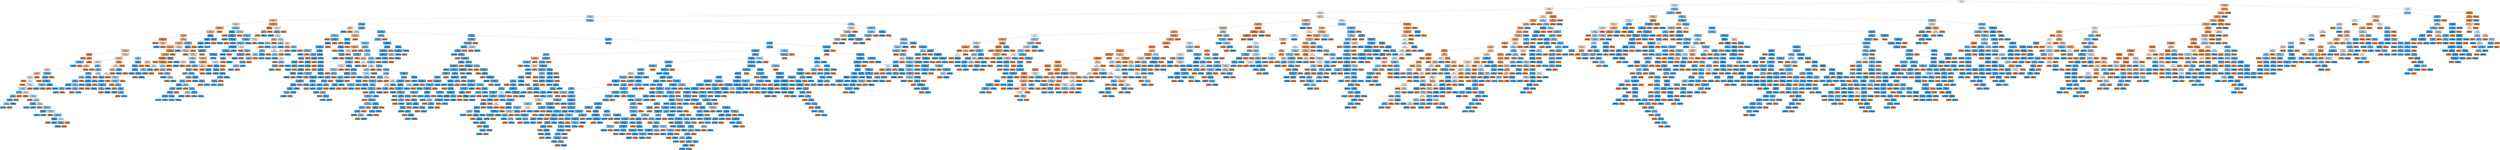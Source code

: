 digraph Tree {
node [shape=box, style="filled, rounded", color="black", fontname=helvetica] ;
edge [fontname=helvetica] ;
0 [label="ip_src_subdomain_length <= 34.5\ngini = 0.5\nsamples = 81323\nvalue = [40661.5, 40661.5]\nclass = Regular Traffic", fillcolor="#e5813900"] ;
1 [label="ip_src_subdomain_length <= 13.5\ngini = 0.496\nsamples = 60884\nvalue = [29881.689, 35429.067]\nclass = Ad/Tracker Traffic", fillcolor="#399de528"] ;
0 -> 1 [labeldistance=2.5, labelangle=45, headlabel="True"] ;
2 [label="ip_dest_subdomain_length <= 0.001\ngini = 0.497\nsamples = 48492\nvalue = [24581.884, 21256.45]\nclass = Regular Traffic", fillcolor="#e5813922"] ;
1 -> 2 ;
3 [label="ip_src_length <= 34.5\ngini = 0.496\nsamples = 32122\nvalue = [15757.033, 18766.465]\nclass = Ad/Tracker Traffic", fillcolor="#399de529"] ;
2 -> 3 ;
4 [label="ip_src_length <= 13.5\ngini = 0.464\nsamples = 17043\nvalue = [7938.862, 13707.292]\nclass = Ad/Tracker Traffic", fillcolor="#399de56b"] ;
3 -> 4 ;
5 [label="ip_dest_subdomain_length <= 0.0\ngini = 0.448\nsamples = 8347\nvalue = [4389.344, 2252.372]\nclass = Regular Traffic", fillcolor="#e581397c"] ;
4 -> 5 ;
6 [label="ip_dest_subdomain_length <= 0.0\ngini = 0.487\nsamples = 5422\nvalue = [2789.225, 2014.759]\nclass = Regular Traffic", fillcolor="#e5813947"] ;
5 -> 6 ;
7 [label="ip_dest_subdomain_length <= 0.0\ngini = 0.33\nsamples = 4066\nvalue = [2196.341, 579.181]\nclass = Regular Traffic", fillcolor="#e58139bc"] ;
6 -> 7 ;
8 [label="ip_dest_subdomain_length <= 0.0\ngini = 0.414\nsamples = 2628\nvalue = [1396.559, 579.181]\nclass = Regular Traffic", fillcolor="#e5813995"] ;
7 -> 8 ;
9 [label="src_ip_freq <= 0.299\ngini = 0.392\nsamples = 2611\nvalue = [1394.89, 509.878]\nclass = Regular Traffic", fillcolor="#e58139a2"] ;
8 -> 9 ;
10 [label="ip_dest_subdomain_length <= 0.0\ngini = 0.048\nsamples = 352\nvalue = [195.218, 4.95]\nclass = Regular Traffic", fillcolor="#e58139f9"] ;
9 -> 10 ;
11 [label="gini = 0.0\nsamples = 335\nvalue = [186.319, 0.0]\nclass = Regular Traffic", fillcolor="#e58139ff"] ;
10 -> 11 ;
12 [label="ip_dest_subdomain_length <= 0.0\ngini = 0.459\nsamples = 17\nvalue = [8.899, 4.95]\nclass = Regular Traffic", fillcolor="#e5813971"] ;
10 -> 12 ;
13 [label="gini = 0.0\nsamples = 1\nvalue = [0.0, 4.95]\nclass = Ad/Tracker Traffic", fillcolor="#399de5ff"] ;
12 -> 13 ;
14 [label="gini = 0.0\nsamples = 16\nvalue = [8.899, 0.0]\nclass = Regular Traffic", fillcolor="#e58139ff"] ;
12 -> 14 ;
15 [label="ip_src_length <= 11.5\ngini = 0.417\nsamples = 2259\nvalue = [1199.672, 504.927]\nclass = Regular Traffic", fillcolor="#e5813994"] ;
9 -> 15 ;
16 [label="ip_dest_subdomain_length <= 0.0\ngini = 0.406\nsamples = 2238\nvalue = [1191.886, 470.275]\nclass = Regular Traffic", fillcolor="#e581399a"] ;
15 -> 16 ;
17 [label="ip_dest_subdomain_length <= 0.0\ngini = 0.335\nsamples = 1526\nvalue = [823.697, 222.762]\nclass = Regular Traffic", fillcolor="#e58139ba"] ;
16 -> 17 ;
18 [label="ip_dest_subdomain_length <= 0.0\ngini = 0.43\nsamples = 781\nvalue = [413.239, 188.11]\nclass = Regular Traffic", fillcolor="#e581398b"] ;
17 -> 18 ;
19 [label="ssl <= 0.0\ngini = 0.069\nsamples = 241\nvalue = [133.482, 4.95]\nclass = Regular Traffic", fillcolor="#e58139f6"] ;
18 -> 19 ;
20 [label="gini = -0.0\nsamples = 185\nvalue = [102.893, 0.0]\nclass = Regular Traffic", fillcolor="#e58139ff"] ;
19 -> 20 ;
21 [label="ssl <= 0.0\ngini = 0.24\nsamples = 56\nvalue = [30.59, 4.95]\nclass = Regular Traffic", fillcolor="#e58139d6"] ;
19 -> 21 ;
22 [label="ip_dest_subdomain_length <= 0.0\ngini = 0.3\nsamples = 3\nvalue = [1.112, 4.95]\nclass = Ad/Tracker Traffic", fillcolor="#399de5c6"] ;
21 -> 22 ;
23 [label="gini = 0.0\nsamples = 1\nvalue = [0.0, 4.95]\nclass = Ad/Tracker Traffic", fillcolor="#399de5ff"] ;
22 -> 23 ;
24 [label="gini = -0.0\nsamples = 2\nvalue = [1.112, 0.0]\nclass = Regular Traffic", fillcolor="#e58139ff"] ;
22 -> 24 ;
25 [label="gini = 0.0\nsamples = 53\nvalue = [29.477, 0.0]\nclass = Regular Traffic", fillcolor="#e58139ff"] ;
21 -> 25 ;
26 [label="ip_dest_subdomain_length <= 0.0\ngini = 0.478\nsamples = 540\nvalue = [279.757, 183.16]\nclass = Regular Traffic", fillcolor="#e5813958"] ;
18 -> 26 ;
27 [label="ip_dest_subdomain_length <= 0.0\ngini = 0.463\nsamples = 512\nvalue = [267.521, 153.458]\nclass = Regular Traffic", fillcolor="#e581396d"] ;
26 -> 27 ;
28 [label="ip_dest_subdomain_length <= 0.0\ngini = 0.493\nsamples = 331\nvalue = [169.078, 133.657]\nclass = Regular Traffic", fillcolor="#e5813935"] ;
27 -> 28 ;
29 [label="ssl <= 0.0\ngini = 0.433\nsamples = 283\nvalue = [149.611, 69.304]\nclass = Regular Traffic", fillcolor="#e5813989"] ;
28 -> 29 ;
30 [label="ssl <= 0.0\ngini = 0.474\nsamples = 212\nvalue = [110.123, 69.304]\nclass = Regular Traffic", fillcolor="#e581395f"] ;
29 -> 30 ;
31 [label="ssl <= 0.0\ngini = 0.434\nsamples = 200\nvalue = [105.674, 49.503]\nclass = Regular Traffic", fillcolor="#e5813988"] ;
30 -> 31 ;
32 [label="ssl <= 0.0\ngini = 0.483\nsamples = 139\nvalue = [71.747, 49.503]\nclass = Regular Traffic", fillcolor="#e581394f"] ;
31 -> 32 ;
33 [label="gini = 0.0\nsamples = 40\nvalue = [22.247, 0.0]\nclass = Regular Traffic", fillcolor="#e58139ff"] ;
32 -> 33 ;
34 [label="dest_ip_freq <= 0.287\ngini = 0.5\nsamples = 99\nvalue = [49.5, 49.503]\nclass = Ad/Tracker Traffic", fillcolor="#399de500"] ;
32 -> 34 ;
35 [label="gini = 0.0\nsamples = 19\nvalue = [10.567, 0.0]\nclass = Regular Traffic", fillcolor="#e58139ff"] ;
34 -> 35 ;
36 [label="ip_dest_subdomain_length <= 0.0\ngini = 0.493\nsamples = 80\nvalue = [38.932, 49.503]\nclass = Ad/Tracker Traffic", fillcolor="#399de536"] ;
34 -> 36 ;
37 [label="ip_dest_subdomain_length <= 0.0\ngini = 0.472\nsamples = 65\nvalue = [30.59, 49.503]\nclass = Ad/Tracker Traffic", fillcolor="#399de561"] ;
36 -> 37 ;
38 [label="ip_src_length <= 3.5\ngini = 0.355\nsamples = 11\nvalue = [4.449, 14.851]\nclass = Ad/Tracker Traffic", fillcolor="#399de5b3"] ;
37 -> 38 ;
39 [label="ssl <= 0.0\ngini = 0.3\nsamples = 9\nvalue = [3.337, 14.851]\nclass = Ad/Tracker Traffic", fillcolor="#399de5c6"] ;
38 -> 39 ;
40 [label="ssl <= 0.0\ngini = 0.227\nsamples = 7\nvalue = [2.225, 14.851]\nclass = Ad/Tracker Traffic", fillcolor="#399de5d9"] ;
39 -> 40 ;
41 [label="ssl <= 0.0\ngini = 0.428\nsamples = 5\nvalue = [2.225, 4.95]\nclass = Ad/Tracker Traffic", fillcolor="#399de58c"] ;
40 -> 41 ;
42 [label="gini = 0.182\nsamples = 2\nvalue = [0.556, 4.95]\nclass = Ad/Tracker Traffic", fillcolor="#399de5e2"] ;
41 -> 42 ;
43 [label="gini = -0.0\nsamples = 3\nvalue = [1.669, 0.0]\nclass = Regular Traffic", fillcolor="#e58139ff"] ;
41 -> 43 ;
44 [label="gini = 0.0\nsamples = 2\nvalue = [0.0, 9.901]\nclass = Ad/Tracker Traffic", fillcolor="#399de5ff"] ;
40 -> 44 ;
45 [label="gini = -0.0\nsamples = 2\nvalue = [1.112, 0.0]\nclass = Regular Traffic", fillcolor="#e58139ff"] ;
39 -> 45 ;
46 [label="gini = -0.0\nsamples = 2\nvalue = [1.112, 0.0]\nclass = Regular Traffic", fillcolor="#e58139ff"] ;
38 -> 46 ;
47 [label="ssl <= 0.0\ngini = 0.49\nsamples = 54\nvalue = [26.14, 34.652]\nclass = Ad/Tracker Traffic", fillcolor="#399de53f"] ;
37 -> 47 ;
48 [label="gini = 0.0\nsamples = 9\nvalue = [5.006, 0.0]\nclass = Regular Traffic", fillcolor="#e58139ff"] ;
47 -> 48 ;
49 [label="ip_dest_subdomain_length <= 0.0\ngini = 0.471\nsamples = 45\nvalue = [21.135, 34.652]\nclass = Ad/Tracker Traffic", fillcolor="#399de563"] ;
47 -> 49 ;
50 [label="gini = 0.0\nsamples = 6\nvalue = [3.337, 0.0]\nclass = Regular Traffic", fillcolor="#e58139ff"] ;
49 -> 50 ;
51 [label="ssl <= 0.0\ngini = 0.448\nsamples = 39\nvalue = [17.798, 34.652]\nclass = Ad/Tracker Traffic", fillcolor="#399de57c"] ;
49 -> 51 ;
52 [label="ip_dest_length <= 0.5\ngini = 0.182\nsamples = 4\nvalue = [1.112, 9.901]\nclass = Ad/Tracker Traffic", fillcolor="#399de5e2"] ;
51 -> 52 ;
53 [label="gini = 0.182\nsamples = 2\nvalue = [0.556, 4.95]\nclass = Ad/Tracker Traffic", fillcolor="#399de5e2"] ;
52 -> 53 ;
54 [label="gini = 0.182\nsamples = 2\nvalue = [0.556, 4.95]\nclass = Ad/Tracker Traffic", fillcolor="#399de5e2"] ;
52 -> 54 ;
55 [label="ssl <= 0.0\ngini = 0.481\nsamples = 35\nvalue = [16.685, 24.751]\nclass = Ad/Tracker Traffic", fillcolor="#399de553"] ;
51 -> 55 ;
56 [label="gini = 0.0\nsamples = 12\nvalue = [6.674, 0.0]\nclass = Regular Traffic", fillcolor="#e58139ff"] ;
55 -> 56 ;
57 [label="ip_dest_subdomain_length <= 0.0\ngini = 0.41\nsamples = 23\nvalue = [10.011, 24.751]\nclass = Ad/Tracker Traffic", fillcolor="#399de598"] ;
55 -> 57 ;
58 [label="ip_dest_length <= 0.5\ngini = 0.182\nsamples = 4\nvalue = [1.112, 9.901]\nclass = Ad/Tracker Traffic", fillcolor="#399de5e2"] ;
57 -> 58 ;
59 [label="gini = 0.182\nsamples = 2\nvalue = [0.556, 4.95]\nclass = Ad/Tracker Traffic", fillcolor="#399de5e2"] ;
58 -> 59 ;
60 [label="gini = 0.182\nsamples = 2\nvalue = [0.556, 4.95]\nclass = Ad/Tracker Traffic", fillcolor="#399de5e2"] ;
58 -> 60 ;
61 [label="ip_dest_subdomain_length <= 0.0\ngini = 0.469\nsamples = 19\nvalue = [8.899, 14.851]\nclass = Ad/Tracker Traffic", fillcolor="#399de566"] ;
57 -> 61 ;
62 [label="gini = 0.0\nsamples = 8\nvalue = [4.449, 0.0]\nclass = Regular Traffic", fillcolor="#e58139ff"] ;
61 -> 62 ;
63 [label="ip_dest_subdomain_length <= 0.0\ngini = 0.355\nsamples = 11\nvalue = [4.449, 14.851]\nclass = Ad/Tracker Traffic", fillcolor="#399de5b3"] ;
61 -> 63 ;
64 [label="ssl <= 0.0\ngini = 0.101\nsamples = 3\nvalue = [0.556, 9.901]\nclass = Ad/Tracker Traffic", fillcolor="#399de5f1"] ;
63 -> 64 ;
65 [label="gini = 0.0\nsamples = 1\nvalue = [0.556, 0.0]\nclass = Regular Traffic", fillcolor="#e58139ff"] ;
64 -> 65 ;
66 [label="gini = -0.0\nsamples = 2\nvalue = [0.0, 9.901]\nclass = Ad/Tracker Traffic", fillcolor="#399de5ff"] ;
64 -> 66 ;
67 [label="ssl <= 0.0\ngini = 0.493\nsamples = 8\nvalue = [3.893, 4.95]\nclass = Ad/Tracker Traffic", fillcolor="#399de536"] ;
63 -> 67 ;
68 [label="ip_dest_length <= 0.5\ngini = 0.182\nsamples = 2\nvalue = [0.556, 4.95]\nclass = Ad/Tracker Traffic", fillcolor="#399de5e2"] ;
67 -> 68 ;
69 [label="gini = 0.0\nsamples = 1\nvalue = [0.0, 4.95]\nclass = Ad/Tracker Traffic", fillcolor="#399de5ff"] ;
68 -> 69 ;
70 [label="gini = -0.0\nsamples = 1\nvalue = [0.556, 0.0]\nclass = Regular Traffic", fillcolor="#e58139ff"] ;
68 -> 70 ;
71 [label="gini = 0.0\nsamples = 6\nvalue = [3.337, 0.0]\nclass = Regular Traffic", fillcolor="#e58139ff"] ;
67 -> 71 ;
72 [label="gini = -0.0\nsamples = 15\nvalue = [8.343, 0.0]\nclass = Regular Traffic", fillcolor="#e58139ff"] ;
36 -> 72 ;
73 [label="gini = 0.0\nsamples = 61\nvalue = [33.927, 0.0]\nclass = Regular Traffic", fillcolor="#e58139ff"] ;
31 -> 73 ;
74 [label="ip_dest_subdomain_length <= 0.0\ngini = 0.3\nsamples = 12\nvalue = [4.449, 19.801]\nclass = Ad/Tracker Traffic", fillcolor="#399de5c6"] ;
30 -> 74 ;
75 [label="dest_ip_freq <= 0.287\ngini = 0.216\nsamples = 9\nvalue = [2.781, 19.801]\nclass = Ad/Tracker Traffic", fillcolor="#399de5db"] ;
74 -> 75 ;
76 [label="gini = 0.0\nsamples = 1\nvalue = [0.556, 0.0]\nclass = Regular Traffic", fillcolor="#e58139ff"] ;
75 -> 76 ;
77 [label="ip_dest_subdomain_length <= 0.0\ngini = 0.182\nsamples = 8\nvalue = [2.225, 19.801]\nclass = Ad/Tracker Traffic", fillcolor="#399de5e2"] ;
75 -> 77 ;
78 [label="ip_dest_subdomain_length <= 0.0\ngini = 0.377\nsamples = 4\nvalue = [1.669, 4.95]\nclass = Ad/Tracker Traffic", fillcolor="#399de5a9"] ;
77 -> 78 ;
79 [label="gini = 0.0\nsamples = 1\nvalue = [0.0, 4.95]\nclass = Ad/Tracker Traffic", fillcolor="#399de5ff"] ;
78 -> 79 ;
80 [label="gini = -0.0\nsamples = 3\nvalue = [1.669, 0.0]\nclass = Regular Traffic", fillcolor="#e58139ff"] ;
78 -> 80 ;
81 [label="ssl <= 0.0\ngini = 0.07\nsamples = 4\nvalue = [0.556, 14.851]\nclass = Ad/Tracker Traffic", fillcolor="#399de5f5"] ;
77 -> 81 ;
82 [label="gini = 0.0\nsamples = 1\nvalue = [0.556, 0.0]\nclass = Regular Traffic", fillcolor="#e58139ff"] ;
81 -> 82 ;
83 [label="gini = 0.0\nsamples = 3\nvalue = [0.0, 14.851]\nclass = Ad/Tracker Traffic", fillcolor="#399de5ff"] ;
81 -> 83 ;
84 [label="gini = -0.0\nsamples = 3\nvalue = [1.669, 0.0]\nclass = Regular Traffic", fillcolor="#e58139ff"] ;
74 -> 84 ;
85 [label="gini = 0.0\nsamples = 71\nvalue = [39.489, 0.0]\nclass = Regular Traffic", fillcolor="#e58139ff"] ;
29 -> 85 ;
86 [label="ssl <= 0.0\ngini = 0.357\nsamples = 48\nvalue = [19.466, 64.353]\nclass = Ad/Tracker Traffic", fillcolor="#399de5b2"] ;
28 -> 86 ;
87 [label="gini = 0.0\nsamples = 3\nvalue = [1.669, 0.0]\nclass = Regular Traffic", fillcolor="#e58139ff"] ;
86 -> 87 ;
88 [label="ssl <= 0.0\ngini = 0.339\nsamples = 45\nvalue = [17.798, 64.353]\nclass = Ad/Tracker Traffic", fillcolor="#399de5b8"] ;
86 -> 88 ;
89 [label="ssl <= 0.0\ngini = 0.272\nsamples = 30\nvalue = [10.567, 54.453]\nclass = Ad/Tracker Traffic", fillcolor="#399de5ce"] ;
88 -> 89 ;
90 [label="ssl <= 0.0\ngini = 0.405\nsamples = 18\nvalue = [7.786, 19.801]\nclass = Ad/Tracker Traffic", fillcolor="#399de59b"] ;
89 -> 90 ;
91 [label="ssl <= 0.0\ngini = 0.216\nsamples = 9\nvalue = [2.781, 19.801]\nclass = Ad/Tracker Traffic", fillcolor="#399de5db"] ;
90 -> 91 ;
92 [label="ssl <= 0.0\ngini = 0.13\nsamples = 5\nvalue = [1.112, 14.851]\nclass = Ad/Tracker Traffic", fillcolor="#399de5ec"] ;
91 -> 92 ;
93 [label="ip_dest_length <= 0.5\ngini = 0.3\nsamples = 3\nvalue = [1.112, 4.95]\nclass = Ad/Tracker Traffic", fillcolor="#399de5c6"] ;
92 -> 93 ;
94 [label="gini = 0.182\nsamples = 2\nvalue = [0.556, 4.95]\nclass = Ad/Tracker Traffic", fillcolor="#399de5e2"] ;
93 -> 94 ;
95 [label="gini = -0.0\nsamples = 1\nvalue = [0.556, 0.0]\nclass = Regular Traffic", fillcolor="#e58139ff"] ;
93 -> 95 ;
96 [label="gini = 0.0\nsamples = 2\nvalue = [0.0, 9.901]\nclass = Ad/Tracker Traffic", fillcolor="#399de5ff"] ;
92 -> 96 ;
97 [label="ip_dest_length <= 0.5\ngini = 0.377\nsamples = 4\nvalue = [1.669, 4.95]\nclass = Ad/Tracker Traffic", fillcolor="#399de5a9"] ;
91 -> 97 ;
98 [label="ssl <= 0.0\ngini = 0.3\nsamples = 3\nvalue = [1.112, 4.95]\nclass = Ad/Tracker Traffic", fillcolor="#399de5c6"] ;
97 -> 98 ;
99 [label="gini = 0.0\nsamples = 1\nvalue = [0.556, 0.0]\nclass = Regular Traffic", fillcolor="#e58139ff"] ;
98 -> 99 ;
100 [label="gini = 0.182\nsamples = 2\nvalue = [0.556, 4.95]\nclass = Ad/Tracker Traffic", fillcolor="#399de5e2"] ;
98 -> 100 ;
101 [label="gini = -0.0\nsamples = 1\nvalue = [0.556, 0.0]\nclass = Regular Traffic", fillcolor="#e58139ff"] ;
97 -> 101 ;
102 [label="gini = -0.0\nsamples = 9\nvalue = [5.006, 0.0]\nclass = Regular Traffic", fillcolor="#e58139ff"] ;
90 -> 102 ;
103 [label="ssl <= 0.0\ngini = 0.138\nsamples = 12\nvalue = [2.781, 34.652]\nclass = Ad/Tracker Traffic", fillcolor="#399de5eb"] ;
89 -> 103 ;
104 [label="ssl <= 0.0\ngini = 0.053\nsamples = 5\nvalue = [0.556, 19.801]\nclass = Ad/Tracker Traffic", fillcolor="#399de5f8"] ;
103 -> 104 ;
105 [label="gini = 0.0\nsamples = 2\nvalue = [0.0, 9.901]\nclass = Ad/Tracker Traffic", fillcolor="#399de5ff"] ;
104 -> 105 ;
106 [label="ssl <= 0.0\ngini = 0.101\nsamples = 3\nvalue = [0.556, 9.901]\nclass = Ad/Tracker Traffic", fillcolor="#399de5f1"] ;
104 -> 106 ;
107 [label="gini = 0.0\nsamples = 1\nvalue = [0.556, 0.0]\nclass = Regular Traffic", fillcolor="#e58139ff"] ;
106 -> 107 ;
108 [label="gini = -0.0\nsamples = 2\nvalue = [0.0, 9.901]\nclass = Ad/Tracker Traffic", fillcolor="#399de5ff"] ;
106 -> 108 ;
109 [label="ssl <= 0.0\ngini = 0.227\nsamples = 7\nvalue = [2.225, 14.851]\nclass = Ad/Tracker Traffic", fillcolor="#399de5d9"] ;
103 -> 109 ;
110 [label="gini = 0.0\nsamples = 2\nvalue = [1.112, 0.0]\nclass = Regular Traffic", fillcolor="#e58139ff"] ;
109 -> 110 ;
111 [label="ip_dest_subdomain_length <= 0.0\ngini = 0.13\nsamples = 5\nvalue = [1.112, 14.851]\nclass = Ad/Tracker Traffic", fillcolor="#399de5ec"] ;
109 -> 111 ;
112 [label="ssl <= 0.0\ngini = 0.3\nsamples = 3\nvalue = [1.112, 4.95]\nclass = Ad/Tracker Traffic", fillcolor="#399de5c6"] ;
111 -> 112 ;
113 [label="gini = -0.0\nsamples = 2\nvalue = [1.112, 0.0]\nclass = Regular Traffic", fillcolor="#e58139ff"] ;
112 -> 113 ;
114 [label="gini = 0.0\nsamples = 1\nvalue = [0.0, 4.95]\nclass = Ad/Tracker Traffic", fillcolor="#399de5ff"] ;
112 -> 114 ;
115 [label="gini = 0.0\nsamples = 2\nvalue = [0.0, 9.901]\nclass = Ad/Tracker Traffic", fillcolor="#399de5ff"] ;
111 -> 115 ;
116 [label="ssl <= 0.0\ngini = 0.488\nsamples = 15\nvalue = [7.23, 9.901]\nclass = Ad/Tracker Traffic", fillcolor="#399de545"] ;
88 -> 116 ;
117 [label="gini = -0.0\nsamples = 11\nvalue = [6.118, 0.0]\nclass = Regular Traffic", fillcolor="#e58139ff"] ;
116 -> 117 ;
118 [label="ssl <= 0.0\ngini = 0.182\nsamples = 4\nvalue = [1.112, 9.901]\nclass = Ad/Tracker Traffic", fillcolor="#399de5e2"] ;
116 -> 118 ;
119 [label="gini = 0.0\nsamples = 2\nvalue = [0.0, 9.901]\nclass = Ad/Tracker Traffic", fillcolor="#399de5ff"] ;
118 -> 119 ;
120 [label="gini = -0.0\nsamples = 2\nvalue = [1.112, 0.0]\nclass = Regular Traffic", fillcolor="#e58139ff"] ;
118 -> 120 ;
121 [label="dest_ip_freq <= 0.287\ngini = 0.279\nsamples = 181\nvalue = [98.443, 19.801]\nclass = Regular Traffic", fillcolor="#e58139cc"] ;
27 -> 121 ;
122 [label="ssl <= 0.0\ngini = 0.493\nsamples = 49\nvalue = [25.028, 19.801]\nclass = Regular Traffic", fillcolor="#e5813935"] ;
121 -> 122 ;
123 [label="ssl <= 0.0\ngini = 0.414\nsamples = 45\nvalue = [23.916, 9.901]\nclass = Regular Traffic", fillcolor="#e5813995"] ;
122 -> 123 ;
124 [label="ssl <= 0.0\ngini = 0.5\nsamples = 20\nvalue = [10.011, 9.901]\nclass = Regular Traffic", fillcolor="#e5813903"] ;
123 -> 124 ;
125 [label="gini = 0.0\nsamples = 8\nvalue = [4.449, 0.0]\nclass = Regular Traffic", fillcolor="#e58139ff"] ;
124 -> 125 ;
126 [label="ip_dest_subdomain_length <= 0.0\ngini = 0.461\nsamples = 12\nvalue = [5.562, 9.901]\nclass = Ad/Tracker Traffic", fillcolor="#399de570"] ;
124 -> 126 ;
127 [label="ip_dest_subdomain_length <= 0.0\ngini = 0.405\nsamples = 9\nvalue = [3.893, 9.901]\nclass = Ad/Tracker Traffic", fillcolor="#399de59b"] ;
126 -> 127 ;
128 [label="gini = 0.0\nsamples = 3\nvalue = [1.669, 0.0]\nclass = Regular Traffic", fillcolor="#e58139ff"] ;
127 -> 128 ;
129 [label="dest_ip_freq <= 0.032\ngini = 0.3\nsamples = 6\nvalue = [2.225, 9.901]\nclass = Ad/Tracker Traffic", fillcolor="#399de5c6"] ;
127 -> 129 ;
130 [label="gini = 0.0\nsamples = 2\nvalue = [1.112, 0.0]\nclass = Regular Traffic", fillcolor="#e58139ff"] ;
129 -> 130 ;
131 [label="ssl <= 0.0\ngini = 0.182\nsamples = 4\nvalue = [1.112, 9.901]\nclass = Ad/Tracker Traffic", fillcolor="#399de5e2"] ;
129 -> 131 ;
132 [label="gini = 0.0\nsamples = 1\nvalue = [0.0, 4.95]\nclass = Ad/Tracker Traffic", fillcolor="#399de5ff"] ;
131 -> 132 ;
133 [label="ssl <= 0.0\ngini = 0.3\nsamples = 3\nvalue = [1.112, 4.95]\nclass = Ad/Tracker Traffic", fillcolor="#399de5c6"] ;
131 -> 133 ;
134 [label="gini = 0.0\nsamples = 1\nvalue = [0.556, 0.0]\nclass = Regular Traffic", fillcolor="#e58139ff"] ;
133 -> 134 ;
135 [label="gini = 0.182\nsamples = 2\nvalue = [0.556, 4.95]\nclass = Ad/Tracker Traffic", fillcolor="#399de5e2"] ;
133 -> 135 ;
136 [label="gini = 0.0\nsamples = 3\nvalue = [1.669, 0.0]\nclass = Regular Traffic", fillcolor="#e58139ff"] ;
126 -> 136 ;
137 [label="gini = -0.0\nsamples = 25\nvalue = [13.904, 0.0]\nclass = Regular Traffic", fillcolor="#e58139ff"] ;
123 -> 137 ;
138 [label="ssl <= 0.0\ngini = 0.182\nsamples = 4\nvalue = [1.112, 9.901]\nclass = Ad/Tracker Traffic", fillcolor="#399de5e2"] ;
122 -> 138 ;
139 [label="gini = 0.0\nsamples = 2\nvalue = [0.0, 9.901]\nclass = Ad/Tracker Traffic", fillcolor="#399de5ff"] ;
138 -> 139 ;
140 [label="gini = 0.0\nsamples = 2\nvalue = [1.112, 0.0]\nclass = Regular Traffic", fillcolor="#e58139ff"] ;
138 -> 140 ;
141 [label="gini = -0.0\nsamples = 132\nvalue = [73.415, 0.0]\nclass = Regular Traffic", fillcolor="#e58139ff"] ;
121 -> 141 ;
142 [label="ssl <= 0.0\ngini = 0.413\nsamples = 28\nvalue = [12.236, 29.702]\nclass = Ad/Tracker Traffic", fillcolor="#399de596"] ;
26 -> 142 ;
143 [label="ip_dest_length <= 0.5\ngini = 0.209\nsamples = 11\nvalue = [3.337, 24.751]\nclass = Ad/Tracker Traffic", fillcolor="#399de5dd"] ;
142 -> 143 ;
144 [label="dest_ip_freq <= 0.287\ngini = 0.151\nsamples = 9\nvalue = [2.225, 24.751]\nclass = Ad/Tracker Traffic", fillcolor="#399de5e8"] ;
143 -> 144 ;
145 [label="ssl <= 0.0\ngini = 0.053\nsamples = 5\nvalue = [0.556, 19.801]\nclass = Ad/Tracker Traffic", fillcolor="#399de5f8"] ;
144 -> 145 ;
146 [label="gini = 0.0\nsamples = 2\nvalue = [0.0, 9.901]\nclass = Ad/Tracker Traffic", fillcolor="#399de5ff"] ;
145 -> 146 ;
147 [label="ssl <= 0.0\ngini = 0.101\nsamples = 3\nvalue = [0.556, 9.901]\nclass = Ad/Tracker Traffic", fillcolor="#399de5f1"] ;
145 -> 147 ;
148 [label="gini = 0.0\nsamples = 1\nvalue = [0.556, 0.0]\nclass = Regular Traffic", fillcolor="#e58139ff"] ;
147 -> 148 ;
149 [label="gini = 0.0\nsamples = 2\nvalue = [0.0, 9.901]\nclass = Ad/Tracker Traffic", fillcolor="#399de5ff"] ;
147 -> 149 ;
150 [label="ssl <= 0.0\ngini = 0.377\nsamples = 4\nvalue = [1.669, 4.95]\nclass = Ad/Tracker Traffic", fillcolor="#399de5a9"] ;
144 -> 150 ;
151 [label="gini = 0.0\nsamples = 1\nvalue = [0.0, 4.95]\nclass = Ad/Tracker Traffic", fillcolor="#399de5ff"] ;
150 -> 151 ;
152 [label="gini = 0.0\nsamples = 3\nvalue = [1.669, 0.0]\nclass = Regular Traffic", fillcolor="#e58139ff"] ;
150 -> 152 ;
153 [label="gini = -0.0\nsamples = 2\nvalue = [1.112, 0.0]\nclass = Regular Traffic", fillcolor="#e58139ff"] ;
143 -> 153 ;
154 [label="ssl <= 0.0\ngini = 0.459\nsamples = 17\nvalue = [8.899, 4.95]\nclass = Regular Traffic", fillcolor="#e5813971"] ;
142 -> 154 ;
155 [label="gini = 0.0\nsamples = 9\nvalue = [5.006, 0.0]\nclass = Regular Traffic", fillcolor="#e58139ff"] ;
154 -> 155 ;
156 [label="ssl <= 0.0\ngini = 0.493\nsamples = 8\nvalue = [3.893, 4.95]\nclass = Ad/Tracker Traffic", fillcolor="#399de536"] ;
154 -> 156 ;
157 [label="gini = 0.0\nsamples = 1\nvalue = [0.0, 4.95]\nclass = Ad/Tracker Traffic", fillcolor="#399de5ff"] ;
156 -> 157 ;
158 [label="gini = 0.0\nsamples = 7\nvalue = [3.893, 0.0]\nclass = Regular Traffic", fillcolor="#e58139ff"] ;
156 -> 158 ;
159 [label="ip_dest_subdomain_length <= 0.0\ngini = 0.144\nsamples = 745\nvalue = [410.458, 34.652]\nclass = Regular Traffic", fillcolor="#e58139e9"] ;
17 -> 159 ;
160 [label="ip_dest_subdomain_length <= 0.0\ngini = 0.24\nsamples = 391\nvalue = [213.572, 34.652]\nclass = Regular Traffic", fillcolor="#e58139d6"] ;
159 -> 160 ;
161 [label="ip_dest_subdomain_length <= 0.0\ngini = 0.085\nsamples = 382\nvalue = [211.347, 9.901]\nclass = Regular Traffic", fillcolor="#e58139f3"] ;
160 -> 161 ;
162 [label="gini = 0.0\nsamples = 191\nvalue = [106.23, 0.0]\nclass = Regular Traffic", fillcolor="#e58139ff"] ;
161 -> 162 ;
163 [label="ip_dest_subdomain_length <= 0.0\ngini = 0.157\nsamples = 191\nvalue = [105.117, 9.901]\nclass = Regular Traffic", fillcolor="#e58139e7"] ;
161 -> 163 ;
164 [label="ssl <= 0.0\ngini = 0.446\nsamples = 11\nvalue = [5.006, 9.901]\nclass = Ad/Tracker Traffic", fillcolor="#399de57e"] ;
163 -> 164 ;
165 [label="ssl <= 0.0\ngini = 0.377\nsamples = 8\nvalue = [3.337, 9.901]\nclass = Ad/Tracker Traffic", fillcolor="#399de5a9"] ;
164 -> 165 ;
166 [label="gini = 0.0\nsamples = 2\nvalue = [1.112, 0.0]\nclass = Regular Traffic", fillcolor="#e58139ff"] ;
165 -> 166 ;
167 [label="ssl <= 0.0\ngini = 0.3\nsamples = 6\nvalue = [2.225, 9.901]\nclass = Ad/Tracker Traffic", fillcolor="#399de5c6"] ;
165 -> 167 ;
168 [label="gini = 0.0\nsamples = 1\nvalue = [0.0, 4.95]\nclass = Ad/Tracker Traffic", fillcolor="#399de5ff"] ;
167 -> 168 ;
169 [label="ssl <= 0.0\ngini = 0.428\nsamples = 5\nvalue = [2.225, 4.95]\nclass = Ad/Tracker Traffic", fillcolor="#399de58c"] ;
167 -> 169 ;
170 [label="gini = -0.0\nsamples = 4\nvalue = [2.225, 0.0]\nclass = Regular Traffic", fillcolor="#e58139ff"] ;
169 -> 170 ;
171 [label="gini = 0.0\nsamples = 1\nvalue = [0.0, 4.95]\nclass = Ad/Tracker Traffic", fillcolor="#399de5ff"] ;
169 -> 171 ;
172 [label="gini = 0.0\nsamples = 3\nvalue = [1.669, 0.0]\nclass = Regular Traffic", fillcolor="#e58139ff"] ;
164 -> 172 ;
173 [label="gini = -0.0\nsamples = 180\nvalue = [100.112, 0.0]\nclass = Regular Traffic", fillcolor="#e58139ff"] ;
163 -> 173 ;
174 [label="dest_ip_freq <= 0.287\ngini = 0.151\nsamples = 9\nvalue = [2.225, 24.751]\nclass = Ad/Tracker Traffic", fillcolor="#399de5e8"] ;
160 -> 174 ;
175 [label="gini = 0.0\nsamples = 4\nvalue = [2.225, 0.0]\nclass = Regular Traffic", fillcolor="#e58139ff"] ;
174 -> 175 ;
176 [label="gini = 0.0\nsamples = 5\nvalue = [0.0, 24.751]\nclass = Ad/Tracker Traffic", fillcolor="#399de5ff"] ;
174 -> 176 ;
177 [label="gini = -0.0\nsamples = 354\nvalue = [196.886, 0.0]\nclass = Regular Traffic", fillcolor="#e58139ff"] ;
159 -> 177 ;
178 [label="ip_dest_subdomain_length <= 0.0\ngini = 0.481\nsamples = 712\nvalue = [368.189, 247.513]\nclass = Regular Traffic", fillcolor="#e5813954"] ;
16 -> 178 ;
179 [label="gini = 0.0\nsamples = 11\nvalue = [0.0, 54.453]\nclass = Ad/Tracker Traffic", fillcolor="#399de5ff"] ;
178 -> 179 ;
180 [label="ip_dest_subdomain_length <= 0.0\ngini = 0.451\nsamples = 701\nvalue = [368.189, 193.06]\nclass = Regular Traffic", fillcolor="#e5813979"] ;
178 -> 180 ;
181 [label="gini = 0.0\nsamples = 141\nvalue = [78.421, 0.0]\nclass = Regular Traffic", fillcolor="#e58139ff"] ;
180 -> 181 ;
182 [label="ip_dest_subdomain_length <= 0.0\ngini = 0.48\nsamples = 560\nvalue = [289.768, 193.06]\nclass = Regular Traffic", fillcolor="#e5813955"] ;
180 -> 182 ;
183 [label="ip_dest_subdomain_length <= 0.0\ngini = 0.456\nsamples = 105\nvalue = [48.387, 89.105]\nclass = Ad/Tracker Traffic", fillcolor="#399de575"] ;
182 -> 183 ;
184 [label="dest_ip_freq <= 0.287\ngini = 0.49\nsamples = 64\nvalue = [32.814, 24.751]\nclass = Regular Traffic", fillcolor="#e581393f"] ;
183 -> 184 ;
185 [label="gini = 0.0\nsamples = 5\nvalue = [0.0, 24.751]\nclass = Ad/Tracker Traffic", fillcolor="#399de5ff"] ;
184 -> 185 ;
186 [label="gini = 0.0\nsamples = 59\nvalue = [32.814, 0.0]\nclass = Regular Traffic", fillcolor="#e58139ff"] ;
184 -> 186 ;
187 [label="ssl <= 0.0\ngini = 0.314\nsamples = 41\nvalue = [15.573, 64.353]\nclass = Ad/Tracker Traffic", fillcolor="#399de5c1"] ;
183 -> 187 ;
188 [label="gini = 0.0\nsamples = 3\nvalue = [1.669, 0.0]\nclass = Regular Traffic", fillcolor="#e58139ff"] ;
187 -> 188 ;
189 [label="ssl <= 0.0\ngini = 0.292\nsamples = 38\nvalue = [13.904, 64.353]\nclass = Ad/Tracker Traffic", fillcolor="#399de5c8"] ;
187 -> 189 ;
190 [label="dest_ip_freq <= 0.287\ngini = 0.277\nsamples = 36\nvalue = [12.792, 64.353]\nclass = Ad/Tracker Traffic", fillcolor="#399de5cc"] ;
189 -> 190 ;
191 [label="gini = 0.0\nsamples = 1\nvalue = [0.556, 0.0]\nclass = Regular Traffic", fillcolor="#e58139ff"] ;
190 -> 191 ;
192 [label="ssl <= 0.0\ngini = 0.268\nsamples = 35\nvalue = [12.236, 64.353]\nclass = Ad/Tracker Traffic", fillcolor="#399de5cf"] ;
190 -> 192 ;
193 [label="ssl <= 0.0\ngini = 0.32\nsamples = 29\nvalue = [11.124, 44.552]\nclass = Ad/Tracker Traffic", fillcolor="#399de5bf"] ;
192 -> 193 ;
194 [label="ssl <= 0.0\ngini = 0.289\nsamples = 26\nvalue = [9.455, 44.552]\nclass = Ad/Tracker Traffic", fillcolor="#399de5c9"] ;
193 -> 194 ;
195 [label="ssl <= 0.0\ngini = 0.182\nsamples = 12\nvalue = [3.337, 29.702]\nclass = Ad/Tracker Traffic", fillcolor="#399de5e2"] ;
194 -> 195 ;
196 [label="ssl <= 0.0\ngini = 0.247\nsamples = 10\nvalue = [3.337, 19.801]\nclass = Ad/Tracker Traffic", fillcolor="#399de5d4"] ;
195 -> 196 ;
197 [label="ip_dest_length <= 0.5\ngini = 0.182\nsamples = 8\nvalue = [2.225, 19.801]\nclass = Ad/Tracker Traffic", fillcolor="#399de5e2"] ;
196 -> 197 ;
198 [label="ssl <= 0.0\ngini = 0.182\nsamples = 4\nvalue = [1.112, 9.901]\nclass = Ad/Tracker Traffic", fillcolor="#399de5e2"] ;
197 -> 198 ;
199 [label="gini = 0.182\nsamples = 2\nvalue = [0.556, 4.95]\nclass = Ad/Tracker Traffic", fillcolor="#399de5e2"] ;
198 -> 199 ;
200 [label="gini = 0.182\nsamples = 2\nvalue = [0.556, 4.95]\nclass = Ad/Tracker Traffic", fillcolor="#399de5e2"] ;
198 -> 200 ;
201 [label="ssl <= 0.0\ngini = 0.182\nsamples = 4\nvalue = [1.112, 9.901]\nclass = Ad/Tracker Traffic", fillcolor="#399de5e2"] ;
197 -> 201 ;
202 [label="gini = 0.182\nsamples = 2\nvalue = [0.556, 4.95]\nclass = Ad/Tracker Traffic", fillcolor="#399de5e2"] ;
201 -> 202 ;
203 [label="gini = 0.182\nsamples = 2\nvalue = [0.556, 4.95]\nclass = Ad/Tracker Traffic", fillcolor="#399de5e2"] ;
201 -> 203 ;
204 [label="gini = -0.0\nsamples = 2\nvalue = [1.112, 0.0]\nclass = Regular Traffic", fillcolor="#e58139ff"] ;
196 -> 204 ;
205 [label="gini = 0.0\nsamples = 2\nvalue = [0.0, 9.901]\nclass = Ad/Tracker Traffic", fillcolor="#399de5ff"] ;
195 -> 205 ;
206 [label="ssl <= 0.0\ngini = 0.413\nsamples = 14\nvalue = [6.118, 14.851]\nclass = Ad/Tracker Traffic", fillcolor="#399de596"] ;
194 -> 206 ;
207 [label="gini = 0.0\nsamples = 4\nvalue = [2.225, 0.0]\nclass = Regular Traffic", fillcolor="#e58139ff"] ;
206 -> 207 ;
208 [label="ssl <= 0.0\ngini = 0.329\nsamples = 10\nvalue = [3.893, 14.851]\nclass = Ad/Tracker Traffic", fillcolor="#399de5bc"] ;
206 -> 208 ;
209 [label="ssl <= 0.0\ngini = 0.461\nsamples = 6\nvalue = [2.781, 4.95]\nclass = Ad/Tracker Traffic", fillcolor="#399de570"] ;
208 -> 209 ;
210 [label="gini = 0.0\nsamples = 1\nvalue = [0.0, 4.95]\nclass = Ad/Tracker Traffic", fillcolor="#399de5ff"] ;
209 -> 210 ;
211 [label="gini = -0.0\nsamples = 5\nvalue = [2.781, 0.0]\nclass = Regular Traffic", fillcolor="#e58139ff"] ;
209 -> 211 ;
212 [label="ip_dest_length <= 0.5\ngini = 0.182\nsamples = 4\nvalue = [1.112, 9.901]\nclass = Ad/Tracker Traffic", fillcolor="#399de5e2"] ;
208 -> 212 ;
213 [label="gini = 0.182\nsamples = 2\nvalue = [0.556, 4.95]\nclass = Ad/Tracker Traffic", fillcolor="#399de5e2"] ;
212 -> 213 ;
214 [label="gini = 0.182\nsamples = 2\nvalue = [0.556, 4.95]\nclass = Ad/Tracker Traffic", fillcolor="#399de5e2"] ;
212 -> 214 ;
215 [label="gini = 0.0\nsamples = 3\nvalue = [1.669, 0.0]\nclass = Regular Traffic", fillcolor="#e58139ff"] ;
193 -> 215 ;
216 [label="ssl <= 0.0\ngini = 0.101\nsamples = 6\nvalue = [1.112, 19.801]\nclass = Ad/Tracker Traffic", fillcolor="#399de5f1"] ;
192 -> 216 ;
217 [label="gini = 0.0\nsamples = 2\nvalue = [0.0, 9.901]\nclass = Ad/Tracker Traffic", fillcolor="#399de5ff"] ;
216 -> 217 ;
218 [label="ssl <= 0.0\ngini = 0.182\nsamples = 4\nvalue = [1.112, 9.901]\nclass = Ad/Tracker Traffic", fillcolor="#399de5e2"] ;
216 -> 218 ;
219 [label="gini = 0.0\nsamples = 2\nvalue = [1.112, 0.0]\nclass = Regular Traffic", fillcolor="#e58139ff"] ;
218 -> 219 ;
220 [label="gini = 0.0\nsamples = 2\nvalue = [0.0, 9.901]\nclass = Ad/Tracker Traffic", fillcolor="#399de5ff"] ;
218 -> 220 ;
221 [label="gini = -0.0\nsamples = 2\nvalue = [1.112, 0.0]\nclass = Regular Traffic", fillcolor="#e58139ff"] ;
189 -> 221 ;
222 [label="ip_dest_subdomain_length <= 0.0\ngini = 0.421\nsamples = 455\nvalue = [241.381, 103.956]\nclass = Regular Traffic", fillcolor="#e5813991"] ;
182 -> 222 ;
223 [label="ip_dest_subdomain_length <= 0.0\ngini = 0.307\nsamples = 352\nvalue = [190.769, 44.552]\nclass = Regular Traffic", fillcolor="#e58139c3"] ;
222 -> 223 ;
224 [label="ip_dest_subdomain_length <= 0.0\ngini = 0.47\nsamples = 141\nvalue = [73.415, 44.552]\nclass = Regular Traffic", fillcolor="#e5813964"] ;
223 -> 224 ;
225 [label="gini = 0.0\nsamples = 127\nvalue = [70.634, 0.0]\nclass = Regular Traffic", fillcolor="#e58139ff"] ;
224 -> 225 ;
226 [label="dest_ip_freq <= 0.287\ngini = 0.111\nsamples = 14\nvalue = [2.781, 44.552]\nclass = Ad/Tracker Traffic", fillcolor="#399de5ef"] ;
224 -> 226 ;
227 [label="gini = 0.0\nsamples = 5\nvalue = [2.781, 0.0]\nclass = Regular Traffic", fillcolor="#e58139ff"] ;
226 -> 227 ;
228 [label="gini = 0.0\nsamples = 9\nvalue = [0.0, 44.552]\nclass = Ad/Tracker Traffic", fillcolor="#399de5ff"] ;
226 -> 228 ;
229 [label="gini = 0.0\nsamples = 211\nvalue = [117.353, 0.0]\nclass = Regular Traffic", fillcolor="#e58139ff"] ;
223 -> 229 ;
230 [label="ip_dest_subdomain_length <= 0.0\ngini = 0.497\nsamples = 103\nvalue = [50.612, 59.403]\nclass = Ad/Tracker Traffic", fillcolor="#399de526"] ;
222 -> 230 ;
231 [label="ssl <= 0.0\ngini = 0.07\nsamples = 16\nvalue = [2.225, 59.403]\nclass = Ad/Tracker Traffic", fillcolor="#399de5f5"] ;
230 -> 231 ;
232 [label="ssl <= 0.0\ngini = 0.053\nsamples = 15\nvalue = [1.669, 59.403]\nclass = Ad/Tracker Traffic", fillcolor="#399de5f8"] ;
231 -> 232 ;
233 [label="gini = 0.0\nsamples = 8\nvalue = [0.0, 39.602]\nclass = Ad/Tracker Traffic", fillcolor="#399de5ff"] ;
232 -> 233 ;
234 [label="ssl <= 0.0\ngini = 0.143\nsamples = 7\nvalue = [1.669, 19.801]\nclass = Ad/Tracker Traffic", fillcolor="#399de5ea"] ;
232 -> 234 ;
235 [label="ssl <= 0.0\ngini = 0.247\nsamples = 5\nvalue = [1.669, 9.901]\nclass = Ad/Tracker Traffic", fillcolor="#399de5d4"] ;
234 -> 235 ;
236 [label="ip_dest_length <= 0.5\ngini = 0.182\nsamples = 4\nvalue = [1.112, 9.901]\nclass = Ad/Tracker Traffic", fillcolor="#399de5e2"] ;
235 -> 236 ;
237 [label="gini = 0.182\nsamples = 2\nvalue = [0.556, 4.95]\nclass = Ad/Tracker Traffic", fillcolor="#399de5e2"] ;
236 -> 237 ;
238 [label="gini = 0.182\nsamples = 2\nvalue = [0.556, 4.95]\nclass = Ad/Tracker Traffic", fillcolor="#399de5e2"] ;
236 -> 238 ;
239 [label="gini = 0.0\nsamples = 1\nvalue = [0.556, 0.0]\nclass = Regular Traffic", fillcolor="#e58139ff"] ;
235 -> 239 ;
240 [label="gini = 0.0\nsamples = 2\nvalue = [0.0, 9.901]\nclass = Ad/Tracker Traffic", fillcolor="#399de5ff"] ;
234 -> 240 ;
241 [label="gini = 0.0\nsamples = 1\nvalue = [0.556, 0.0]\nclass = Regular Traffic", fillcolor="#e58139ff"] ;
231 -> 241 ;
242 [label="gini = -0.0\nsamples = 87\nvalue = [48.387, 0.0]\nclass = Regular Traffic", fillcolor="#e58139ff"] ;
230 -> 242 ;
243 [label="ip_dest_subdomain_length <= 0.0\ngini = 0.3\nsamples = 21\nvalue = [7.786, 34.652]\nclass = Ad/Tracker Traffic", fillcolor="#399de5c6"] ;
15 -> 243 ;
244 [label="ssl <= 0.0\ngini = 0.182\nsamples = 14\nvalue = [3.893, 34.652]\nclass = Ad/Tracker Traffic", fillcolor="#399de5e2"] ;
243 -> 244 ;
245 [label="gini = 0.0\nsamples = 3\nvalue = [1.669, 0.0]\nclass = Regular Traffic", fillcolor="#e58139ff"] ;
244 -> 245 ;
246 [label="ip_dest_subdomain_length <= 0.0\ngini = 0.113\nsamples = 11\nvalue = [2.225, 34.652]\nclass = Ad/Tracker Traffic", fillcolor="#399de5ef"] ;
244 -> 246 ;
247 [label="gini = 0.0\nsamples = 1\nvalue = [0.556, 0.0]\nclass = Regular Traffic", fillcolor="#e58139ff"] ;
246 -> 247 ;
248 [label="ip_dest_subdomain_length <= 0.0\ngini = 0.088\nsamples = 10\nvalue = [1.669, 34.652]\nclass = Ad/Tracker Traffic", fillcolor="#399de5f3"] ;
246 -> 248 ;
249 [label="gini = 0.0\nsamples = 5\nvalue = [0.0, 24.751]\nclass = Ad/Tracker Traffic", fillcolor="#399de5ff"] ;
248 -> 249 ;
250 [label="ssl <= 0.0\ngini = 0.247\nsamples = 5\nvalue = [1.669, 9.901]\nclass = Ad/Tracker Traffic", fillcolor="#399de5d4"] ;
248 -> 250 ;
251 [label="gini = 0.0\nsamples = 3\nvalue = [1.669, 0.0]\nclass = Regular Traffic", fillcolor="#e58139ff"] ;
250 -> 251 ;
252 [label="gini = 0.0\nsamples = 2\nvalue = [0.0, 9.901]\nclass = Ad/Tracker Traffic", fillcolor="#399de5ff"] ;
250 -> 252 ;
253 [label="gini = 0.0\nsamples = 7\nvalue = [3.893, 0.0]\nclass = Regular Traffic", fillcolor="#e58139ff"] ;
243 -> 253 ;
254 [label="ssl <= 0.0\ngini = 0.046\nsamples = 17\nvalue = [1.669, 69.304]\nclass = Ad/Tracker Traffic", fillcolor="#399de5f9"] ;
8 -> 254 ;
255 [label="ssl <= 0.0\ngini = 0.022\nsamples = 11\nvalue = [0.556, 49.503]\nclass = Ad/Tracker Traffic", fillcolor="#399de5fc"] ;
254 -> 255 ;
256 [label="ssl <= 0.0\ngini = 0.07\nsamples = 4\nvalue = [0.556, 14.851]\nclass = Ad/Tracker Traffic", fillcolor="#399de5f5"] ;
255 -> 256 ;
257 [label="gini = 0.0\nsamples = 2\nvalue = [0.0, 9.901]\nclass = Ad/Tracker Traffic", fillcolor="#399de5ff"] ;
256 -> 257 ;
258 [label="gini = 0.182\nsamples = 2\nvalue = [0.556, 4.95]\nclass = Ad/Tracker Traffic", fillcolor="#399de5e2"] ;
256 -> 258 ;
259 [label="gini = 0.0\nsamples = 7\nvalue = [0.0, 34.652]\nclass = Ad/Tracker Traffic", fillcolor="#399de5ff"] ;
255 -> 259 ;
260 [label="ssl <= 0.0\ngini = 0.101\nsamples = 6\nvalue = [1.112, 19.801]\nclass = Ad/Tracker Traffic", fillcolor="#399de5f1"] ;
254 -> 260 ;
261 [label="gini = 0.0\nsamples = 2\nvalue = [1.112, 0.0]\nclass = Regular Traffic", fillcolor="#e58139ff"] ;
260 -> 261 ;
262 [label="gini = -0.0\nsamples = 4\nvalue = [0.0, 19.801]\nclass = Ad/Tracker Traffic", fillcolor="#399de5ff"] ;
260 -> 262 ;
263 [label="gini = 0.0\nsamples = 1438\nvalue = [799.782, 0.0]\nclass = Regular Traffic", fillcolor="#e58139ff"] ;
7 -> 263 ;
264 [label="ip_dest_subdomain_length <= 0.0\ngini = 0.414\nsamples = 1356\nvalue = [592.884, 1435.578]\nclass = Ad/Tracker Traffic", fillcolor="#399de596"] ;
6 -> 264 ;
265 [label="ssl <= 0.0\ngini = 0.051\nsamples = 93\nvalue = [10.011, 371.27]\nclass = Ad/Tracker Traffic", fillcolor="#399de5f8"] ;
264 -> 265 ;
266 [label="gini = 0.0\nsamples = 1\nvalue = [0.556, 0.0]\nclass = Regular Traffic", fillcolor="#e58139ff"] ;
265 -> 266 ;
267 [label="ip_dest_subdomain_length <= 0.0\ngini = 0.048\nsamples = 92\nvalue = [9.455, 371.27]\nclass = Ad/Tracker Traffic", fillcolor="#399de5f9"] ;
265 -> 267 ;
268 [label="gini = 0.0\nsamples = 46\nvalue = [0.0, 227.712]\nclass = Ad/Tracker Traffic", fillcolor="#399de5ff"] ;
267 -> 268 ;
269 [label="ip_dest_subdomain_length <= 0.0\ngini = 0.116\nsamples = 46\nvalue = [9.455, 143.558]\nclass = Ad/Tracker Traffic", fillcolor="#399de5ee"] ;
267 -> 269 ;
270 [label="gini = 0.0\nsamples = 17\nvalue = [9.455, 0.0]\nclass = Regular Traffic", fillcolor="#e58139ff"] ;
269 -> 270 ;
271 [label="gini = 0.0\nsamples = 29\nvalue = [0.0, 143.558]\nclass = Ad/Tracker Traffic", fillcolor="#399de5ff"] ;
269 -> 271 ;
272 [label="ip_dest_subdomain_length <= 0.0\ngini = 0.457\nsamples = 1263\nvalue = [582.873, 1064.308]\nclass = Ad/Tracker Traffic", fillcolor="#399de573"] ;
264 -> 272 ;
273 [label="gini = 0.0\nsamples = 489\nvalue = [271.97, 0.0]\nclass = Regular Traffic", fillcolor="#e58139ff"] ;
272 -> 273 ;
274 [label="ip_dest_subdomain_length <= 0.0\ngini = 0.35\nsamples = 774\nvalue = [310.903, 1064.308]\nclass = Ad/Tracker Traffic", fillcolor="#399de5b5"] ;
272 -> 274 ;
275 [label="ip_dest_subdomain_length <= 0.0\ngini = 0.252\nsamples = 451\nvalue = [152.392, 876.197]\nclass = Ad/Tracker Traffic", fillcolor="#399de5d3"] ;
274 -> 275 ;
276 [label="ip_dest_subdomain_length <= 0.0\ngini = 0.368\nsamples = 370\nvalue = [152.392, 475.226]\nclass = Ad/Tracker Traffic", fillcolor="#399de5ad"] ;
275 -> 276 ;
277 [label="ip_dest_subdomain_length <= 0.0\ngini = 0.097\nsamples = 99\nvalue = [17.798, 331.668]\nclass = Ad/Tracker Traffic", fillcolor="#399de5f1"] ;
276 -> 277 ;
278 [label="ip_dest_subdomain_length <= 0.0\ngini = 0.177\nsamples = 65\nvalue = [17.798, 163.359]\nclass = Ad/Tracker Traffic", fillcolor="#399de5e3"] ;
277 -> 278 ;
279 [label="gini = -0.0\nsamples = 33\nvalue = [0.0, 163.359]\nclass = Ad/Tracker Traffic", fillcolor="#399de5ff"] ;
278 -> 279 ;
280 [label="gini = 0.0\nsamples = 32\nvalue = [17.798, 0.0]\nclass = Regular Traffic", fillcolor="#e58139ff"] ;
278 -> 280 ;
281 [label="gini = 0.0\nsamples = 34\nvalue = [0.0, 168.309]\nclass = Ad/Tracker Traffic", fillcolor="#399de5ff"] ;
277 -> 281 ;
282 [label="ip_dest_subdomain_length <= 0.0\ngini = 0.499\nsamples = 271\nvalue = [134.595, 143.558]\nclass = Ad/Tracker Traffic", fillcolor="#399de510"] ;
276 -> 282 ;
283 [label="gini = -0.0\nsamples = 146\nvalue = [81.202, 0.0]\nclass = Regular Traffic", fillcolor="#e58139ff"] ;
282 -> 283 ;
284 [label="dest_ip_freq <= 0.287\ngini = 0.395\nsamples = 125\nvalue = [53.393, 143.558]\nclass = Ad/Tracker Traffic", fillcolor="#399de5a0"] ;
282 -> 284 ;
285 [label="ip_dest_subdomain_length <= 0.0\ngini = 0.161\nsamples = 54\nvalue = [13.904, 143.558]\nclass = Ad/Tracker Traffic", fillcolor="#399de5e6"] ;
284 -> 285 ;
286 [label="gini = -0.0\nsamples = 29\nvalue = [0.0, 143.558]\nclass = Ad/Tracker Traffic", fillcolor="#399de5ff"] ;
285 -> 286 ;
287 [label="gini = 0.0\nsamples = 25\nvalue = [13.904, 0.0]\nclass = Regular Traffic", fillcolor="#e58139ff"] ;
285 -> 287 ;
288 [label="gini = 0.0\nsamples = 71\nvalue = [39.489, 0.0]\nclass = Regular Traffic", fillcolor="#e58139ff"] ;
284 -> 288 ;
289 [label="gini = 0.0\nsamples = 81\nvalue = [0.0, 400.972]\nclass = Ad/Tracker Traffic", fillcolor="#399de5ff"] ;
275 -> 289 ;
290 [label="ip_dest_subdomain_length <= 0.0\ngini = 0.496\nsamples = 323\nvalue = [158.51, 188.11]\nclass = Ad/Tracker Traffic", fillcolor="#399de528"] ;
274 -> 290 ;
291 [label="gini = -0.0\nsamples = 285\nvalue = [158.51, 0.0]\nclass = Regular Traffic", fillcolor="#e58139ff"] ;
290 -> 291 ;
292 [label="gini = 0.0\nsamples = 38\nvalue = [0.0, 188.11]\nclass = Ad/Tracker Traffic", fillcolor="#399de5ff"] ;
290 -> 292 ;
293 [label="ip_dest_subdomain_length <= 0.001\ngini = 0.225\nsamples = 2925\nvalue = [1600.119, 237.613]\nclass = Regular Traffic", fillcolor="#e58139d9"] ;
5 -> 293 ;
294 [label="src_ip_freq <= 0.0\ngini = 0.007\nsamples = 2381\nvalue = [1323.7, 4.95]\nclass = Regular Traffic", fillcolor="#e58139fe"] ;
293 -> 294 ;
295 [label="src_ip_freq <= 0.0\ngini = 0.24\nsamples = 56\nvalue = [30.59, 4.95]\nclass = Regular Traffic", fillcolor="#e58139d6"] ;
294 -> 295 ;
296 [label="gini = 0.0\nsamples = 55\nvalue = [30.59, 0.0]\nclass = Regular Traffic", fillcolor="#e58139ff"] ;
295 -> 296 ;
297 [label="gini = -0.0\nsamples = 1\nvalue = [0.0, 4.95]\nclass = Ad/Tracker Traffic", fillcolor="#399de5ff"] ;
295 -> 297 ;
298 [label="gini = -0.0\nsamples = 2325\nvalue = [1293.11, 0.0]\nclass = Regular Traffic", fillcolor="#e58139ff"] ;
294 -> 298 ;
299 [label="ip_dest_subdomain_length <= 0.001\ngini = 0.496\nsamples = 544\nvalue = [276.42, 232.663]\nclass = Regular Traffic", fillcolor="#e5813928"] ;
293 -> 299 ;
300 [label="dest_ip_freq <= 0.287\ngini = 0.302\nsamples = 142\nvalue = [52.837, 232.663]\nclass = Ad/Tracker Traffic", fillcolor="#399de5c5"] ;
299 -> 300 ;
301 [label="gini = 0.0\nsamples = 34\nvalue = [0.0, 168.309]\nclass = Ad/Tracker Traffic", fillcolor="#399de5ff"] ;
300 -> 301 ;
302 [label="ssl <= 0.0\ngini = 0.495\nsamples = 108\nvalue = [52.837, 64.353]\nclass = Ad/Tracker Traffic", fillcolor="#399de52e"] ;
300 -> 302 ;
303 [label="ssl <= 0.0\ngini = 0.38\nsamples = 27\nvalue = [14.461, 4.95]\nclass = Regular Traffic", fillcolor="#e58139a8"] ;
302 -> 303 ;
304 [label="ssl <= 0.0\ngini = 0.428\nsamples = 5\nvalue = [2.225, 4.95]\nclass = Ad/Tracker Traffic", fillcolor="#399de58c"] ;
303 -> 304 ;
305 [label="gini = 0.0\nsamples = 4\nvalue = [2.225, 0.0]\nclass = Regular Traffic", fillcolor="#e58139ff"] ;
304 -> 305 ;
306 [label="gini = 0.0\nsamples = 1\nvalue = [0.0, 4.95]\nclass = Ad/Tracker Traffic", fillcolor="#399de5ff"] ;
304 -> 306 ;
307 [label="gini = -0.0\nsamples = 22\nvalue = [12.236, 0.0]\nclass = Regular Traffic", fillcolor="#e58139ff"] ;
303 -> 307 ;
308 [label="ssl <= 0.0\ngini = 0.477\nsamples = 81\nvalue = [38.376, 59.403]\nclass = Ad/Tracker Traffic", fillcolor="#399de55a"] ;
302 -> 308 ;
309 [label="ssl <= 0.0\ngini = 0.418\nsamples = 43\nvalue = [18.91, 44.552]\nclass = Ad/Tracker Traffic", fillcolor="#399de593"] ;
308 -> 309 ;
310 [label="ssl <= 0.0\ngini = 0.457\nsamples = 41\nvalue = [18.91, 34.652]\nclass = Ad/Tracker Traffic", fillcolor="#399de574"] ;
309 -> 310 ;
311 [label="ssl <= 0.0\ngini = 0.361\nsamples = 15\nvalue = [6.118, 19.801]\nclass = Ad/Tracker Traffic", fillcolor="#399de5b0"] ;
310 -> 311 ;
312 [label="ip_dest_length <= 0.5\ngini = 0.446\nsamples = 11\nvalue = [5.006, 9.901]\nclass = Ad/Tracker Traffic", fillcolor="#399de57e"] ;
311 -> 312 ;
313 [label="ssl <= 0.0\ngini = 0.342\nsamples = 7\nvalue = [2.781, 9.901]\nclass = Ad/Tracker Traffic", fillcolor="#399de5b7"] ;
312 -> 313 ;
314 [label="ssl <= 0.0\ngini = 0.247\nsamples = 5\nvalue = [1.669, 9.901]\nclass = Ad/Tracker Traffic", fillcolor="#399de5d4"] ;
313 -> 314 ;
315 [label="ssl <= 0.0\ngini = 0.377\nsamples = 4\nvalue = [1.669, 4.95]\nclass = Ad/Tracker Traffic", fillcolor="#399de5a9"] ;
314 -> 315 ;
316 [label="gini = 0.182\nsamples = 2\nvalue = [0.556, 4.95]\nclass = Ad/Tracker Traffic", fillcolor="#399de5e2"] ;
315 -> 316 ;
317 [label="gini = -0.0\nsamples = 2\nvalue = [1.112, 0.0]\nclass = Regular Traffic", fillcolor="#e58139ff"] ;
315 -> 317 ;
318 [label="gini = 0.0\nsamples = 1\nvalue = [0.0, 4.95]\nclass = Ad/Tracker Traffic", fillcolor="#399de5ff"] ;
314 -> 318 ;
319 [label="gini = 0.0\nsamples = 2\nvalue = [1.112, 0.0]\nclass = Regular Traffic", fillcolor="#e58139ff"] ;
313 -> 319 ;
320 [label="gini = 0.0\nsamples = 4\nvalue = [2.225, 0.0]\nclass = Regular Traffic", fillcolor="#e58139ff"] ;
312 -> 320 ;
321 [label="ip_dest_length <= 0.5\ngini = 0.182\nsamples = 4\nvalue = [1.112, 9.901]\nclass = Ad/Tracker Traffic", fillcolor="#399de5e2"] ;
311 -> 321 ;
322 [label="gini = 0.182\nsamples = 2\nvalue = [0.556, 4.95]\nclass = Ad/Tracker Traffic", fillcolor="#399de5e2"] ;
321 -> 322 ;
323 [label="gini = 0.182\nsamples = 2\nvalue = [0.556, 4.95]\nclass = Ad/Tracker Traffic", fillcolor="#399de5e2"] ;
321 -> 323 ;
324 [label="ssl <= 0.0\ngini = 0.497\nsamples = 26\nvalue = [12.792, 14.851]\nclass = Ad/Tracker Traffic", fillcolor="#399de523"] ;
310 -> 324 ;
325 [label="gini = 0.0\nsamples = 12\nvalue = [6.674, 0.0]\nclass = Regular Traffic", fillcolor="#e58139ff"] ;
324 -> 325 ;
326 [label="ssl <= 0.0\ngini = 0.413\nsamples = 14\nvalue = [6.118, 14.851]\nclass = Ad/Tracker Traffic", fillcolor="#399de596"] ;
324 -> 326 ;
327 [label="gini = 0.0\nsamples = 2\nvalue = [0.0, 9.901]\nclass = Ad/Tracker Traffic", fillcolor="#399de5ff"] ;
326 -> 327 ;
328 [label="ssl <= 0.0\ngini = 0.494\nsamples = 12\nvalue = [6.118, 4.95]\nclass = Regular Traffic", fillcolor="#e5813931"] ;
326 -> 328 ;
329 [label="gini = -0.0\nsamples = 8\nvalue = [4.449, 0.0]\nclass = Regular Traffic", fillcolor="#e58139ff"] ;
328 -> 329 ;
330 [label="ssl <= 0.0\ngini = 0.377\nsamples = 4\nvalue = [1.669, 4.95]\nclass = Ad/Tracker Traffic", fillcolor="#399de5a9"] ;
328 -> 330 ;
331 [label="ip_dest_length <= 0.5\ngini = 0.3\nsamples = 3\nvalue = [1.112, 4.95]\nclass = Ad/Tracker Traffic", fillcolor="#399de5c6"] ;
330 -> 331 ;
332 [label="gini = 0.182\nsamples = 2\nvalue = [0.556, 4.95]\nclass = Ad/Tracker Traffic", fillcolor="#399de5e2"] ;
331 -> 332 ;
333 [label="gini = -0.0\nsamples = 1\nvalue = [0.556, 0.0]\nclass = Regular Traffic", fillcolor="#e58139ff"] ;
331 -> 333 ;
334 [label="gini = -0.0\nsamples = 1\nvalue = [0.556, 0.0]\nclass = Regular Traffic", fillcolor="#e58139ff"] ;
330 -> 334 ;
335 [label="gini = 0.0\nsamples = 2\nvalue = [0.0, 9.901]\nclass = Ad/Tracker Traffic", fillcolor="#399de5ff"] ;
309 -> 335 ;
336 [label="ssl <= 0.0\ngini = 0.491\nsamples = 38\nvalue = [19.466, 14.851]\nclass = Regular Traffic", fillcolor="#e581393c"] ;
308 -> 336 ;
337 [label="ssl <= 0.0\ngini = 0.366\nsamples = 29\nvalue = [15.573, 4.95]\nclass = Regular Traffic", fillcolor="#e58139ae"] ;
336 -> 337 ;
338 [label="ssl <= 0.0\ngini = 0.498\nsamples = 11\nvalue = [5.562, 4.95]\nclass = Regular Traffic", fillcolor="#e581391c"] ;
337 -> 338 ;
339 [label="gini = 0.0\nsamples = 10\nvalue = [5.562, 0.0]\nclass = Regular Traffic", fillcolor="#e58139ff"] ;
338 -> 339 ;
340 [label="gini = 0.0\nsamples = 1\nvalue = [0.0, 4.95]\nclass = Ad/Tracker Traffic", fillcolor="#399de5ff"] ;
338 -> 340 ;
341 [label="gini = -0.0\nsamples = 18\nvalue = [10.011, 0.0]\nclass = Regular Traffic", fillcolor="#e58139ff"] ;
337 -> 341 ;
342 [label="ssl <= 0.0\ngini = 0.405\nsamples = 9\nvalue = [3.893, 9.901]\nclass = Ad/Tracker Traffic", fillcolor="#399de59b"] ;
336 -> 342 ;
343 [label="gini = 0.0\nsamples = 2\nvalue = [0.0, 9.901]\nclass = Ad/Tracker Traffic", fillcolor="#399de5ff"] ;
342 -> 343 ;
344 [label="gini = 0.0\nsamples = 7\nvalue = [3.893, 0.0]\nclass = Regular Traffic", fillcolor="#e58139ff"] ;
342 -> 344 ;
345 [label="gini = -0.0\nsamples = 402\nvalue = [223.583, 0.0]\nclass = Regular Traffic", fillcolor="#e58139ff"] ;
299 -> 345 ;
346 [label="ip_dest_subdomain_length <= 0.0\ngini = 0.361\nsamples = 8696\nvalue = [3549.518, 11454.92]\nclass = Ad/Tracker Traffic", fillcolor="#399de5b0"] ;
4 -> 346 ;
347 [label="dest_ip_freq <= 0.031\ngini = 0.245\nsamples = 2940\nvalue = [977.758, 5851.217]\nclass = Ad/Tracker Traffic", fillcolor="#399de5d4"] ;
346 -> 347 ;
348 [label="dest_ip_freq <= 0.0\ngini = 0.47\nsamples = 110\nvalue = [57.286, 34.652]\nclass = Regular Traffic", fillcolor="#e5813965"] ;
347 -> 348 ;
349 [label="gini = 0.0\nsamples = 7\nvalue = [0.0, 34.652]\nclass = Ad/Tracker Traffic", fillcolor="#399de5ff"] ;
348 -> 349 ;
350 [label="gini = -0.0\nsamples = 103\nvalue = [57.286, 0.0]\nclass = Regular Traffic", fillcolor="#e58139ff"] ;
348 -> 350 ;
351 [label="src_ip_freq <= 0.289\ngini = 0.236\nsamples = 2830\nvalue = [920.472, 5816.565]\nclass = Ad/Tracker Traffic", fillcolor="#399de5d7"] ;
347 -> 351 ;
352 [label="src_ip_freq <= 0.006\ngini = 0.491\nsamples = 156\nvalue = [75.64, 99.005]\nclass = Ad/Tracker Traffic", fillcolor="#399de53c"] ;
351 -> 352 ;
353 [label="ip_dest_subdomain_length <= 0.0\ngini = 0.361\nsamples = 60\nvalue = [24.472, 79.204]\nclass = Ad/Tracker Traffic", fillcolor="#399de5b0"] ;
352 -> 353 ;
354 [label="gini = 0.0\nsamples = 26\nvalue = [14.461, 0.0]\nclass = Regular Traffic", fillcolor="#e58139ff"] ;
353 -> 354 ;
355 [label="ip_dest_subdomain_length <= 0.0\ngini = 0.199\nsamples = 34\nvalue = [10.011, 79.204]\nclass = Ad/Tracker Traffic", fillcolor="#399de5df"] ;
353 -> 355 ;
356 [label="ip_src_length <= 33.0\ngini = 0.172\nsamples = 31\nvalue = [8.343, 79.204]\nclass = Ad/Tracker Traffic", fillcolor="#399de5e4"] ;
355 -> 356 ;
357 [label="ip_dest_subdomain_length <= 0.0\ngini = 0.143\nsamples = 28\nvalue = [6.674, 79.204]\nclass = Ad/Tracker Traffic", fillcolor="#399de5ea"] ;
356 -> 357 ;
358 [label="ip_dest_subdomain_length <= 0.0\ngini = 0.342\nsamples = 7\nvalue = [2.781, 9.901]\nclass = Ad/Tracker Traffic", fillcolor="#399de5b7"] ;
357 -> 358 ;
359 [label="gini = 0.0\nsamples = 2\nvalue = [0.0, 9.901]\nclass = Ad/Tracker Traffic", fillcolor="#399de5ff"] ;
358 -> 359 ;
360 [label="gini = 0.0\nsamples = 5\nvalue = [2.781, 0.0]\nclass = Regular Traffic", fillcolor="#e58139ff"] ;
358 -> 360 ;
361 [label="ssl <= 0.0\ngini = 0.101\nsamples = 21\nvalue = [3.893, 69.304]\nclass = Ad/Tracker Traffic", fillcolor="#399de5f1"] ;
357 -> 361 ;
362 [label="ip_src_length <= 25.5\ngini = 0.247\nsamples = 5\nvalue = [1.669, 9.901]\nclass = Ad/Tracker Traffic", fillcolor="#399de5d4"] ;
361 -> 362 ;
363 [label="ssl <= 0.0\ngini = 0.182\nsamples = 4\nvalue = [1.112, 9.901]\nclass = Ad/Tracker Traffic", fillcolor="#399de5e2"] ;
362 -> 363 ;
364 [label="src_ip_freq <= 0.0\ngini = 0.101\nsamples = 3\nvalue = [0.556, 9.901]\nclass = Ad/Tracker Traffic", fillcolor="#399de5f1"] ;
363 -> 364 ;
365 [label="gini = 0.0\nsamples = 1\nvalue = [0.0, 4.95]\nclass = Ad/Tracker Traffic", fillcolor="#399de5ff"] ;
364 -> 365 ;
366 [label="ip_src_length <= 24.0\ngini = 0.182\nsamples = 2\nvalue = [0.556, 4.95]\nclass = Ad/Tracker Traffic", fillcolor="#399de5e2"] ;
364 -> 366 ;
367 [label="gini = 0.0\nsamples = 1\nvalue = [0.0, 4.95]\nclass = Ad/Tracker Traffic", fillcolor="#399de5ff"] ;
366 -> 367 ;
368 [label="gini = -0.0\nsamples = 1\nvalue = [0.556, 0.0]\nclass = Regular Traffic", fillcolor="#e58139ff"] ;
366 -> 368 ;
369 [label="gini = 0.0\nsamples = 1\nvalue = [0.556, 0.0]\nclass = Regular Traffic", fillcolor="#e58139ff"] ;
363 -> 369 ;
370 [label="gini = 0.0\nsamples = 1\nvalue = [0.556, 0.0]\nclass = Regular Traffic", fillcolor="#e58139ff"] ;
362 -> 370 ;
371 [label="ip_src_length <= 26.5\ngini = 0.07\nsamples = 16\nvalue = [2.225, 59.403]\nclass = Ad/Tracker Traffic", fillcolor="#399de5f5"] ;
361 -> 371 ;
372 [label="ip_src_length <= 25.5\ngini = 0.113\nsamples = 11\nvalue = [2.225, 34.652]\nclass = Ad/Tracker Traffic", fillcolor="#399de5ef"] ;
371 -> 372 ;
373 [label="ip_src_length <= 23.5\ngini = 0.088\nsamples = 10\nvalue = [1.669, 34.652]\nclass = Ad/Tracker Traffic", fillcolor="#399de5f3"] ;
372 -> 373 ;
374 [label="gini = 0.0\nsamples = 3\nvalue = [0.0, 14.851]\nclass = Ad/Tracker Traffic", fillcolor="#399de5ff"] ;
373 -> 374 ;
375 [label="src_ip_freq <= 0.0\ngini = 0.143\nsamples = 7\nvalue = [1.669, 19.801]\nclass = Ad/Tracker Traffic", fillcolor="#399de5ea"] ;
373 -> 375 ;
376 [label="ssl <= 0.0\ngini = 0.053\nsamples = 5\nvalue = [0.556, 19.801]\nclass = Ad/Tracker Traffic", fillcolor="#399de5f8"] ;
375 -> 376 ;
377 [label="ip_src_length <= 24.5\ngini = 0.182\nsamples = 2\nvalue = [0.556, 4.95]\nclass = Ad/Tracker Traffic", fillcolor="#399de5e2"] ;
376 -> 377 ;
378 [label="gini = 0.0\nsamples = 1\nvalue = [0.0, 4.95]\nclass = Ad/Tracker Traffic", fillcolor="#399de5ff"] ;
377 -> 378 ;
379 [label="gini = -0.0\nsamples = 1\nvalue = [0.556, 0.0]\nclass = Regular Traffic", fillcolor="#e58139ff"] ;
377 -> 379 ;
380 [label="gini = -0.0\nsamples = 3\nvalue = [0.0, 14.851]\nclass = Ad/Tracker Traffic", fillcolor="#399de5ff"] ;
376 -> 380 ;
381 [label="gini = -0.0\nsamples = 2\nvalue = [1.112, 0.0]\nclass = Regular Traffic", fillcolor="#e58139ff"] ;
375 -> 381 ;
382 [label="gini = 0.0\nsamples = 1\nvalue = [0.556, 0.0]\nclass = Regular Traffic", fillcolor="#e58139ff"] ;
372 -> 382 ;
383 [label="gini = 0.0\nsamples = 5\nvalue = [0.0, 24.751]\nclass = Ad/Tracker Traffic", fillcolor="#399de5ff"] ;
371 -> 383 ;
384 [label="gini = -0.0\nsamples = 3\nvalue = [1.669, 0.0]\nclass = Regular Traffic", fillcolor="#e58139ff"] ;
356 -> 384 ;
385 [label="gini = -0.0\nsamples = 3\nvalue = [1.669, 0.0]\nclass = Regular Traffic", fillcolor="#e58139ff"] ;
355 -> 385 ;
386 [label="ip_dest_subdomain_length <= 0.0\ngini = 0.402\nsamples = 96\nvalue = [51.168, 19.801]\nclass = Regular Traffic", fillcolor="#e581399c"] ;
352 -> 386 ;
387 [label="ssl <= 0.0\ngini = 0.182\nsamples = 8\nvalue = [2.225, 19.801]\nclass = Ad/Tracker Traffic", fillcolor="#399de5e2"] ;
386 -> 387 ;
388 [label="gini = 0.0\nsamples = 2\nvalue = [1.112, 0.0]\nclass = Regular Traffic", fillcolor="#e58139ff"] ;
387 -> 388 ;
389 [label="ip_src_length <= 29.0\ngini = 0.101\nsamples = 6\nvalue = [1.112, 19.801]\nclass = Ad/Tracker Traffic", fillcolor="#399de5f1"] ;
387 -> 389 ;
390 [label="dest_ip_freq <= 0.287\ngini = 0.053\nsamples = 5\nvalue = [0.556, 19.801]\nclass = Ad/Tracker Traffic", fillcolor="#399de5f8"] ;
389 -> 390 ;
391 [label="gini = 0.0\nsamples = 1\nvalue = [0.556, 0.0]\nclass = Regular Traffic", fillcolor="#e58139ff"] ;
390 -> 391 ;
392 [label="gini = 0.0\nsamples = 4\nvalue = [0.0, 19.801]\nclass = Ad/Tracker Traffic", fillcolor="#399de5ff"] ;
390 -> 392 ;
393 [label="gini = -0.0\nsamples = 1\nvalue = [0.556, 0.0]\nclass = Regular Traffic", fillcolor="#e58139ff"] ;
389 -> 393 ;
394 [label="gini = -0.0\nsamples = 88\nvalue = [48.944, 0.0]\nclass = Regular Traffic", fillcolor="#e58139ff"] ;
386 -> 394 ;
395 [label="ip_dest_subdomain_length <= 0.0\ngini = 0.224\nsamples = 2674\nvalue = [844.832, 5717.559]\nclass = Ad/Tracker Traffic", fillcolor="#399de5d9"] ;
351 -> 395 ;
396 [label="ip_src_length <= 32.5\ngini = 0.334\nsamples = 427\nvalue = [167.409, 623.734]\nclass = Ad/Tracker Traffic", fillcolor="#399de5bb"] ;
395 -> 396 ;
397 [label="ip_src_length <= 28.5\ngini = 0.322\nsamples = 410\nvalue = [157.954, 623.734]\nclass = Ad/Tracker Traffic", fillcolor="#399de5be"] ;
396 -> 397 ;
398 [label="ip_dest_subdomain_length <= 0.0\ngini = 0.383\nsamples = 361\nvalue = [151.836, 435.624]\nclass = Ad/Tracker Traffic", fillcolor="#399de5a6"] ;
397 -> 398 ;
399 [label="ip_dest_subdomain_length <= 0.0\ngini = 0.347\nsamples = 32\nvalue = [17.241, 4.95]\nclass = Regular Traffic", fillcolor="#e58139b6"] ;
398 -> 399 ;
400 [label="ip_src_length <= 24.5\ngini = 0.493\nsamples = 8\nvalue = [3.893, 4.95]\nclass = Ad/Tracker Traffic", fillcolor="#399de536"] ;
399 -> 400 ;
401 [label="dest_ip_freq <= 0.287\ngini = 0.182\nsamples = 2\nvalue = [0.556, 4.95]\nclass = Ad/Tracker Traffic", fillcolor="#399de5e2"] ;
400 -> 401 ;
402 [label="gini = 0.0\nsamples = 1\nvalue = [0.0, 4.95]\nclass = Ad/Tracker Traffic", fillcolor="#399de5ff"] ;
401 -> 402 ;
403 [label="gini = -0.0\nsamples = 1\nvalue = [0.556, 0.0]\nclass = Regular Traffic", fillcolor="#e58139ff"] ;
401 -> 403 ;
404 [label="gini = 0.0\nsamples = 6\nvalue = [3.337, 0.0]\nclass = Regular Traffic", fillcolor="#e58139ff"] ;
400 -> 404 ;
405 [label="gini = -0.0\nsamples = 24\nvalue = [13.348, 0.0]\nclass = Regular Traffic", fillcolor="#e58139ff"] ;
399 -> 405 ;
406 [label="ip_src_length <= 16.5\ngini = 0.363\nsamples = 329\nvalue = [134.595, 430.673]\nclass = Ad/Tracker Traffic", fillcolor="#399de5af"] ;
398 -> 406 ;
407 [label="gini = 0.0\nsamples = 11\nvalue = [6.118, 0.0]\nclass = Regular Traffic", fillcolor="#e58139ff"] ;
406 -> 407 ;
408 [label="ip_src_length <= 23.5\ngini = 0.354\nsamples = 318\nvalue = [128.477, 430.673]\nclass = Ad/Tracker Traffic", fillcolor="#399de5b3"] ;
406 -> 408 ;
409 [label="ip_dest_subdomain_length <= 0.0\ngini = 0.267\nsamples = 134\nvalue = [46.719, 247.513]\nclass = Ad/Tracker Traffic", fillcolor="#399de5cf"] ;
408 -> 409 ;
410 [label="ip_dest_subdomain_length <= 0.0\ngini = 0.227\nsamples = 117\nvalue = [37.264, 247.513]\nclass = Ad/Tracker Traffic", fillcolor="#399de5d9"] ;
409 -> 410 ;
411 [label="ip_src_length <= 18.5\ngini = 0.113\nsamples = 44\nvalue = [8.899, 138.607]\nclass = Ad/Tracker Traffic", fillcolor="#399de5ef"] ;
410 -> 411 ;
412 [label="gini = 0.0\nsamples = 4\nvalue = [2.225, 0.0]\nclass = Regular Traffic", fillcolor="#e58139ff"] ;
411 -> 412 ;
413 [label="dest_ip_freq <= 0.287\ngini = 0.088\nsamples = 40\nvalue = [6.674, 138.607]\nclass = Ad/Tracker Traffic", fillcolor="#399de5f3"] ;
411 -> 413 ;
414 [label="gini = 0.0\nsamples = 2\nvalue = [1.112, 0.0]\nclass = Regular Traffic", fillcolor="#e58139ff"] ;
413 -> 414 ;
415 [label="ip_src_length <= 19.5\ngini = 0.074\nsamples = 38\nvalue = [5.562, 138.607]\nclass = Ad/Tracker Traffic", fillcolor="#399de5f5"] ;
413 -> 415 ;
416 [label="ip_dest_subdomain_length <= 0.0\ngini = 0.3\nsamples = 6\nvalue = [2.225, 9.901]\nclass = Ad/Tracker Traffic", fillcolor="#399de5c6"] ;
415 -> 416 ;
417 [label="gini = 0.0\nsamples = 2\nvalue = [0.0, 9.901]\nclass = Ad/Tracker Traffic", fillcolor="#399de5ff"] ;
416 -> 417 ;
418 [label="gini = 0.0\nsamples = 4\nvalue = [2.225, 0.0]\nclass = Regular Traffic", fillcolor="#e58139ff"] ;
416 -> 418 ;
419 [label="ip_src_length <= 21.5\ngini = 0.049\nsamples = 32\nvalue = [3.337, 128.707]\nclass = Ad/Tracker Traffic", fillcolor="#399de5f8"] ;
415 -> 419 ;
420 [label="ip_dest_subdomain_length <= 0.0\ngini = 0.082\nsamples = 21\nvalue = [3.337, 74.254]\nclass = Ad/Tracker Traffic", fillcolor="#399de5f4"] ;
419 -> 420 ;
421 [label="ip_dest_subdomain_length <= 0.0\ngini = 0.138\nsamples = 12\nvalue = [2.781, 34.652]\nclass = Ad/Tracker Traffic", fillcolor="#399de5eb"] ;
420 -> 421 ;
422 [label="ip_dest_length <= 0.5\ngini = 0.06\nsamples = 9\nvalue = [1.112, 34.652]\nclass = Ad/Tracker Traffic", fillcolor="#399de5f7"] ;
421 -> 422 ;
423 [label="ssl <= 0.0\ngini = 0.13\nsamples = 5\nvalue = [1.112, 14.851]\nclass = Ad/Tracker Traffic", fillcolor="#399de5ec"] ;
422 -> 423 ;
424 [label="ssl <= 0.0\ngini = 0.3\nsamples = 3\nvalue = [1.112, 4.95]\nclass = Ad/Tracker Traffic", fillcolor="#399de5c6"] ;
423 -> 424 ;
425 [label="gini = 0.0\nsamples = 1\nvalue = [0.0, 4.95]\nclass = Ad/Tracker Traffic", fillcolor="#399de5ff"] ;
424 -> 425 ;
426 [label="gini = -0.0\nsamples = 2\nvalue = [1.112, 0.0]\nclass = Regular Traffic", fillcolor="#e58139ff"] ;
424 -> 426 ;
427 [label="gini = 0.0\nsamples = 2\nvalue = [0.0, 9.901]\nclass = Ad/Tracker Traffic", fillcolor="#399de5ff"] ;
423 -> 427 ;
428 [label="gini = 0.0\nsamples = 4\nvalue = [0.0, 19.801]\nclass = Ad/Tracker Traffic", fillcolor="#399de5ff"] ;
422 -> 428 ;
429 [label="gini = 0.0\nsamples = 3\nvalue = [1.669, 0.0]\nclass = Regular Traffic", fillcolor="#e58139ff"] ;
421 -> 429 ;
430 [label="ssl <= 0.0\ngini = 0.027\nsamples = 9\nvalue = [0.556, 39.602]\nclass = Ad/Tracker Traffic", fillcolor="#399de5fb"] ;
420 -> 430 ;
431 [label="gini = 0.0\nsamples = 7\nvalue = [0.0, 34.652]\nclass = Ad/Tracker Traffic", fillcolor="#399de5ff"] ;
430 -> 431 ;
432 [label="ssl <= 0.0\ngini = 0.182\nsamples = 2\nvalue = [0.556, 4.95]\nclass = Ad/Tracker Traffic", fillcolor="#399de5e2"] ;
430 -> 432 ;
433 [label="gini = 0.0\nsamples = 1\nvalue = [0.556, 0.0]\nclass = Regular Traffic", fillcolor="#e58139ff"] ;
432 -> 433 ;
434 [label="gini = 0.0\nsamples = 1\nvalue = [0.0, 4.95]\nclass = Ad/Tracker Traffic", fillcolor="#399de5ff"] ;
432 -> 434 ;
435 [label="gini = 0.0\nsamples = 11\nvalue = [0.0, 54.453]\nclass = Ad/Tracker Traffic", fillcolor="#399de5ff"] ;
419 -> 435 ;
436 [label="ip_dest_subdomain_length <= 0.0\ngini = 0.328\nsamples = 73\nvalue = [28.365, 108.906]\nclass = Ad/Tracker Traffic", fillcolor="#399de5bd"] ;
410 -> 436 ;
437 [label="ip_dest_subdomain_length <= 0.0\ngini = 0.493\nsamples = 48\nvalue = [23.359, 29.702]\nclass = Ad/Tracker Traffic", fillcolor="#399de536"] ;
436 -> 437 ;
438 [label="ip_dest_subdomain_length <= 0.0\ngini = 0.434\nsamples = 31\nvalue = [13.904, 29.702]\nclass = Ad/Tracker Traffic", fillcolor="#399de588"] ;
437 -> 438 ;
439 [label="gini = 0.0\nsamples = 11\nvalue = [6.118, 0.0]\nclass = Regular Traffic", fillcolor="#e58139ff"] ;
438 -> 439 ;
440 [label="ip_src_length <= 20.5\ngini = 0.329\nsamples = 20\nvalue = [7.786, 29.702]\nclass = Ad/Tracker Traffic", fillcolor="#399de5bc"] ;
438 -> 440 ;
441 [label="ssl <= 0.0\ngini = 0.227\nsamples = 14\nvalue = [4.449, 29.702]\nclass = Ad/Tracker Traffic", fillcolor="#399de5d9"] ;
440 -> 441 ;
442 [label="ip_src_length <= 19.0\ngini = 0.205\nsamples = 13\nvalue = [3.893, 29.702]\nclass = Ad/Tracker Traffic", fillcolor="#399de5de"] ;
441 -> 442 ;
443 [label="gini = 0.0\nsamples = 2\nvalue = [0.0, 9.901]\nclass = Ad/Tracker Traffic", fillcolor="#399de5ff"] ;
442 -> 443 ;
444 [label="ssl <= 0.0\ngini = 0.275\nsamples = 11\nvalue = [3.893, 19.801]\nclass = Ad/Tracker Traffic", fillcolor="#399de5cd"] ;
442 -> 444 ;
445 [label="ssl <= 0.0\ngini = 0.216\nsamples = 9\nvalue = [2.781, 19.801]\nclass = Ad/Tracker Traffic", fillcolor="#399de5db"] ;
444 -> 445 ;
446 [label="gini = 0.0\nsamples = 2\nvalue = [0.0, 9.901]\nclass = Ad/Tracker Traffic", fillcolor="#399de5ff"] ;
445 -> 446 ;
447 [label="ssl <= 0.0\ngini = 0.342\nsamples = 7\nvalue = [2.781, 9.901]\nclass = Ad/Tracker Traffic", fillcolor="#399de5b7"] ;
445 -> 447 ;
448 [label="gini = 0.0\nsamples = 3\nvalue = [1.669, 0.0]\nclass = Regular Traffic", fillcolor="#e58139ff"] ;
447 -> 448 ;
449 [label="ip_dest_length <= 0.5\ngini = 0.182\nsamples = 4\nvalue = [1.112, 9.901]\nclass = Ad/Tracker Traffic", fillcolor="#399de5e2"] ;
447 -> 449 ;
450 [label="gini = 0.182\nsamples = 2\nvalue = [0.556, 4.95]\nclass = Ad/Tracker Traffic", fillcolor="#399de5e2"] ;
449 -> 450 ;
451 [label="gini = 0.182\nsamples = 2\nvalue = [0.556, 4.95]\nclass = Ad/Tracker Traffic", fillcolor="#399de5e2"] ;
449 -> 451 ;
452 [label="gini = -0.0\nsamples = 2\nvalue = [1.112, 0.0]\nclass = Regular Traffic", fillcolor="#e58139ff"] ;
444 -> 452 ;
453 [label="gini = 0.0\nsamples = 1\nvalue = [0.556, 0.0]\nclass = Regular Traffic", fillcolor="#e58139ff"] ;
441 -> 453 ;
454 [label="gini = 0.0\nsamples = 6\nvalue = [3.337, 0.0]\nclass = Regular Traffic", fillcolor="#e58139ff"] ;
440 -> 454 ;
455 [label="gini = 0.0\nsamples = 17\nvalue = [9.455, 0.0]\nclass = Regular Traffic", fillcolor="#e58139ff"] ;
437 -> 455 ;
456 [label="ssl <= 0.0\ngini = 0.112\nsamples = 25\nvalue = [5.006, 79.204]\nclass = Ad/Tracker Traffic", fillcolor="#399de5ef"] ;
436 -> 456 ;
457 [label="gini = 0.0\nsamples = 1\nvalue = [0.556, 0.0]\nclass = Regular Traffic", fillcolor="#e58139ff"] ;
456 -> 457 ;
458 [label="ssl <= 0.0\ngini = 0.101\nsamples = 24\nvalue = [4.449, 79.204]\nclass = Ad/Tracker Traffic", fillcolor="#399de5f1"] ;
456 -> 458 ;
459 [label="ssl <= 0.0\ngini = 0.06\nsamples = 18\nvalue = [2.225, 69.304]\nclass = Ad/Tracker Traffic", fillcolor="#399de5f7"] ;
458 -> 459 ;
460 [label="ssl <= 0.0\ngini = 0.227\nsamples = 7\nvalue = [2.225, 14.851]\nclass = Ad/Tracker Traffic", fillcolor="#399de5d9"] ;
459 -> 460 ;
461 [label="ip_dest_subdomain_length <= 0.0\ngini = 0.07\nsamples = 4\nvalue = [0.556, 14.851]\nclass = Ad/Tracker Traffic", fillcolor="#399de5f5"] ;
460 -> 461 ;
462 [label="ssl <= 0.0\ngini = 0.182\nsamples = 2\nvalue = [0.556, 4.95]\nclass = Ad/Tracker Traffic", fillcolor="#399de5e2"] ;
461 -> 462 ;
463 [label="gini = 0.0\nsamples = 1\nvalue = [0.0, 4.95]\nclass = Ad/Tracker Traffic", fillcolor="#399de5ff"] ;
462 -> 463 ;
464 [label="gini = -0.0\nsamples = 1\nvalue = [0.556, 0.0]\nclass = Regular Traffic", fillcolor="#e58139ff"] ;
462 -> 464 ;
465 [label="gini = 0.0\nsamples = 2\nvalue = [0.0, 9.901]\nclass = Ad/Tracker Traffic", fillcolor="#399de5ff"] ;
461 -> 465 ;
466 [label="gini = -0.0\nsamples = 3\nvalue = [1.669, 0.0]\nclass = Regular Traffic", fillcolor="#e58139ff"] ;
460 -> 466 ;
467 [label="gini = -0.0\nsamples = 11\nvalue = [0.0, 54.453]\nclass = Ad/Tracker Traffic", fillcolor="#399de5ff"] ;
459 -> 467 ;
468 [label="ssl <= 0.0\ngini = 0.3\nsamples = 6\nvalue = [2.225, 9.901]\nclass = Ad/Tracker Traffic", fillcolor="#399de5c6"] ;
458 -> 468 ;
469 [label="gini = 0.0\nsamples = 4\nvalue = [2.225, 0.0]\nclass = Regular Traffic", fillcolor="#e58139ff"] ;
468 -> 469 ;
470 [label="gini = 0.0\nsamples = 2\nvalue = [0.0, 9.901]\nclass = Ad/Tracker Traffic", fillcolor="#399de5ff"] ;
468 -> 470 ;
471 [label="gini = -0.0\nsamples = 17\nvalue = [9.455, 0.0]\nclass = Regular Traffic", fillcolor="#e58139ff"] ;
409 -> 471 ;
472 [label="ip_src_length <= 24.5\ngini = 0.427\nsamples = 184\nvalue = [81.758, 183.16]\nclass = Ad/Tracker Traffic", fillcolor="#399de58d"] ;
408 -> 472 ;
473 [label="ssl <= 0.0\ngini = 0.443\nsamples = 38\nvalue = [20.022, 9.901]\nclass = Regular Traffic", fillcolor="#e5813981"] ;
472 -> 473 ;
474 [label="gini = 0.0\nsamples = 19\nvalue = [10.567, 0.0]\nclass = Regular Traffic", fillcolor="#e58139ff"] ;
473 -> 474 ;
475 [label="ssl <= 0.0\ngini = 0.5\nsamples = 19\nvalue = [9.455, 9.901]\nclass = Ad/Tracker Traffic", fillcolor="#399de50b"] ;
473 -> 475 ;
476 [label="gini = 0.0\nsamples = 2\nvalue = [0.0, 9.901]\nclass = Ad/Tracker Traffic", fillcolor="#399de5ff"] ;
475 -> 476 ;
477 [label="gini = -0.0\nsamples = 17\nvalue = [9.455, 0.0]\nclass = Regular Traffic", fillcolor="#e58139ff"] ;
475 -> 477 ;
478 [label="ssl <= 0.0\ngini = 0.387\nsamples = 146\nvalue = [61.736, 173.259]\nclass = Ad/Tracker Traffic", fillcolor="#399de5a4"] ;
472 -> 478 ;
479 [label="ip_dest_subdomain_length <= 0.0\ngini = 0.37\nsamples = 136\nvalue = [56.174, 173.259]\nclass = Ad/Tracker Traffic", fillcolor="#399de5ac"] ;
478 -> 479 ;
480 [label="ssl <= 0.0\ngini = 0.484\nsamples = 43\nvalue = [20.579, 29.702]\nclass = Ad/Tracker Traffic", fillcolor="#399de54e"] ;
479 -> 480 ;
481 [label="ssl <= 0.0\ngini = 0.446\nsamples = 33\nvalue = [15.017, 29.702]\nclass = Ad/Tracker Traffic", fillcolor="#399de57e"] ;
480 -> 481 ;
482 [label="ip_dest_subdomain_length <= 0.0\ngini = 0.491\nsamples = 31\nvalue = [15.017, 19.801]\nclass = Ad/Tracker Traffic", fillcolor="#399de53e"] ;
481 -> 482 ;
483 [label="ssl <= 0.0\ngini = 0.3\nsamples = 12\nvalue = [4.449, 19.801]\nclass = Ad/Tracker Traffic", fillcolor="#399de5c6"] ;
482 -> 483 ;
484 [label="ip_src_length <= 26.5\ngini = 0.182\nsamples = 8\nvalue = [2.225, 19.801]\nclass = Ad/Tracker Traffic", fillcolor="#399de5e2"] ;
483 -> 484 ;
485 [label="ip_dest_subdomain_length <= 0.0\ngini = 0.3\nsamples = 6\nvalue = [2.225, 9.901]\nclass = Ad/Tracker Traffic", fillcolor="#399de5c6"] ;
484 -> 485 ;
486 [label="gini = 0.0\nsamples = 4\nvalue = [2.225, 0.0]\nclass = Regular Traffic", fillcolor="#e58139ff"] ;
485 -> 486 ;
487 [label="gini = 0.0\nsamples = 2\nvalue = [0.0, 9.901]\nclass = Ad/Tracker Traffic", fillcolor="#399de5ff"] ;
485 -> 487 ;
488 [label="gini = 0.0\nsamples = 2\nvalue = [0.0, 9.901]\nclass = Ad/Tracker Traffic", fillcolor="#399de5ff"] ;
484 -> 488 ;
489 [label="gini = -0.0\nsamples = 4\nvalue = [2.225, 0.0]\nclass = Regular Traffic", fillcolor="#e58139ff"] ;
483 -> 489 ;
490 [label="gini = -0.0\nsamples = 19\nvalue = [10.567, 0.0]\nclass = Regular Traffic", fillcolor="#e58139ff"] ;
482 -> 490 ;
491 [label="gini = 0.0\nsamples = 2\nvalue = [0.0, 9.901]\nclass = Ad/Tracker Traffic", fillcolor="#399de5ff"] ;
481 -> 491 ;
492 [label="gini = 0.0\nsamples = 10\nvalue = [5.562, 0.0]\nclass = Regular Traffic", fillcolor="#e58139ff"] ;
480 -> 492 ;
493 [label="dest_ip_freq <= 0.287\ngini = 0.318\nsamples = 93\nvalue = [35.595, 143.558]\nclass = Ad/Tracker Traffic", fillcolor="#399de5c0"] ;
479 -> 493 ;
494 [label="gini = 0.0\nsamples = 3\nvalue = [1.669, 0.0]\nclass = Regular Traffic", fillcolor="#e58139ff"] ;
493 -> 494 ;
495 [label="ssl <= 0.0\ngini = 0.309\nsamples = 90\nvalue = [33.927, 143.558]\nclass = Ad/Tracker Traffic", fillcolor="#399de5c3"] ;
493 -> 495 ;
496 [label="ssl <= 0.0\ngini = 0.39\nsamples = 59\nvalue = [25.028, 69.304]\nclass = Ad/Tracker Traffic", fillcolor="#399de5a3"] ;
495 -> 496 ;
497 [label="ip_src_length <= 26.5\ngini = 0.275\nsamples = 33\nvalue = [11.68, 59.403]\nclass = Ad/Tracker Traffic", fillcolor="#399de5cd"] ;
496 -> 497 ;
498 [label="ip_dest_subdomain_length <= 0.0\ngini = 0.237\nsamples = 29\nvalue = [9.455, 59.403]\nclass = Ad/Tracker Traffic", fillcolor="#399de5d6"] ;
497 -> 498 ;
499 [label="ip_src_length <= 25.5\ngini = 0.082\nsamples = 7\nvalue = [1.112, 24.751]\nclass = Ad/Tracker Traffic", fillcolor="#399de5f4"] ;
498 -> 499 ;
500 [label="gini = 0.0\nsamples = 2\nvalue = [1.112, 0.0]\nclass = Regular Traffic", fillcolor="#e58139ff"] ;
499 -> 500 ;
501 [label="gini = 0.0\nsamples = 5\nvalue = [0.0, 24.751]\nclass = Ad/Tracker Traffic", fillcolor="#399de5ff"] ;
499 -> 501 ;
502 [label="ip_src_length <= 25.5\ngini = 0.313\nsamples = 22\nvalue = [8.343, 34.652]\nclass = Ad/Tracker Traffic", fillcolor="#399de5c2"] ;
498 -> 502 ;
503 [label="ip_dest_subdomain_length <= 0.0\ngini = 0.255\nsamples = 18\nvalue = [6.118, 34.652]\nclass = Ad/Tracker Traffic", fillcolor="#399de5d2"] ;
502 -> 503 ;
504 [label="gini = 0.0\nsamples = 1\nvalue = [0.556, 0.0]\nclass = Regular Traffic", fillcolor="#e58139ff"] ;
503 -> 504 ;
505 [label="ssl <= 0.0\ngini = 0.238\nsamples = 17\nvalue = [5.562, 34.652]\nclass = Ad/Tracker Traffic", fillcolor="#399de5d6"] ;
503 -> 505 ;
506 [label="ip_dest_subdomain_length <= 0.0\ngini = 0.3\nsamples = 15\nvalue = [5.562, 24.751]\nclass = Ad/Tracker Traffic", fillcolor="#399de5c6"] ;
505 -> 506 ;
507 [label="gini = 0.0\nsamples = 2\nvalue = [1.112, 0.0]\nclass = Regular Traffic", fillcolor="#e58139ff"] ;
506 -> 507 ;
508 [label="ip_dest_subdomain_length <= 0.0\ngini = 0.258\nsamples = 13\nvalue = [4.449, 24.751]\nclass = Ad/Tracker Traffic", fillcolor="#399de5d1"] ;
506 -> 508 ;
509 [label="ip_dest_subdomain_length <= 0.0\ngini = 0.377\nsamples = 8\nvalue = [3.337, 9.901]\nclass = Ad/Tracker Traffic", fillcolor="#399de5a9"] ;
508 -> 509 ;
510 [label="ip_dest_length <= 0.5\ngini = 0.3\nsamples = 6\nvalue = [2.225, 9.901]\nclass = Ad/Tracker Traffic", fillcolor="#399de5c6"] ;
509 -> 510 ;
511 [label="ssl <= 0.0\ngini = 0.247\nsamples = 5\nvalue = [1.669, 9.901]\nclass = Ad/Tracker Traffic", fillcolor="#399de5d4"] ;
510 -> 511 ;
512 [label="gini = 0.0\nsamples = 1\nvalue = [0.0, 4.95]\nclass = Ad/Tracker Traffic", fillcolor="#399de5ff"] ;
511 -> 512 ;
513 [label="ssl <= 0.0\ngini = 0.377\nsamples = 4\nvalue = [1.669, 4.95]\nclass = Ad/Tracker Traffic", fillcolor="#399de5a9"] ;
511 -> 513 ;
514 [label="gini = 0.0\nsamples = 3\nvalue = [1.669, 0.0]\nclass = Regular Traffic", fillcolor="#e58139ff"] ;
513 -> 514 ;
515 [label="gini = 0.0\nsamples = 1\nvalue = [0.0, 4.95]\nclass = Ad/Tracker Traffic", fillcolor="#399de5ff"] ;
513 -> 515 ;
516 [label="gini = 0.0\nsamples = 1\nvalue = [0.556, 0.0]\nclass = Regular Traffic", fillcolor="#e58139ff"] ;
510 -> 516 ;
517 [label="gini = 0.0\nsamples = 2\nvalue = [1.112, 0.0]\nclass = Regular Traffic", fillcolor="#e58139ff"] ;
509 -> 517 ;
518 [label="ssl <= 0.0\ngini = 0.13\nsamples = 5\nvalue = [1.112, 14.851]\nclass = Ad/Tracker Traffic", fillcolor="#399de5ec"] ;
508 -> 518 ;
519 [label="ssl <= 0.0\ngini = 0.07\nsamples = 4\nvalue = [0.556, 14.851]\nclass = Ad/Tracker Traffic", fillcolor="#399de5f5"] ;
518 -> 519 ;
520 [label="ssl <= 0.0\ngini = 0.182\nsamples = 2\nvalue = [0.556, 4.95]\nclass = Ad/Tracker Traffic", fillcolor="#399de5e2"] ;
519 -> 520 ;
521 [label="gini = 0.0\nsamples = 1\nvalue = [0.0, 4.95]\nclass = Ad/Tracker Traffic", fillcolor="#399de5ff"] ;
520 -> 521 ;
522 [label="gini = -0.0\nsamples = 1\nvalue = [0.556, 0.0]\nclass = Regular Traffic", fillcolor="#e58139ff"] ;
520 -> 522 ;
523 [label="gini = 0.0\nsamples = 2\nvalue = [0.0, 9.901]\nclass = Ad/Tracker Traffic", fillcolor="#399de5ff"] ;
519 -> 523 ;
524 [label="gini = 0.0\nsamples = 1\nvalue = [0.556, 0.0]\nclass = Regular Traffic", fillcolor="#e58139ff"] ;
518 -> 524 ;
525 [label="gini = 0.0\nsamples = 2\nvalue = [0.0, 9.901]\nclass = Ad/Tracker Traffic", fillcolor="#399de5ff"] ;
505 -> 525 ;
526 [label="gini = 0.0\nsamples = 4\nvalue = [2.225, 0.0]\nclass = Regular Traffic", fillcolor="#e58139ff"] ;
502 -> 526 ;
527 [label="gini = -0.0\nsamples = 4\nvalue = [2.225, 0.0]\nclass = Regular Traffic", fillcolor="#e58139ff"] ;
497 -> 527 ;
528 [label="ssl <= 0.0\ngini = 0.489\nsamples = 26\nvalue = [13.348, 9.901]\nclass = Regular Traffic", fillcolor="#e5813942"] ;
496 -> 528 ;
529 [label="gini = 0.0\nsamples = 10\nvalue = [5.562, 0.0]\nclass = Regular Traffic", fillcolor="#e58139ff"] ;
528 -> 529 ;
530 [label="ip_src_length <= 27.5\ngini = 0.493\nsamples = 16\nvalue = [7.786, 9.901]\nclass = Ad/Tracker Traffic", fillcolor="#399de536"] ;
528 -> 530 ;
531 [label="ssl <= 0.0\ngini = 0.475\nsamples = 15\nvalue = [7.786, 4.95]\nclass = Regular Traffic", fillcolor="#e581395d"] ;
530 -> 531 ;
532 [label="ip_src_length <= 25.5\ngini = 0.182\nsamples = 2\nvalue = [0.556, 4.95]\nclass = Ad/Tracker Traffic", fillcolor="#399de5e2"] ;
531 -> 532 ;
533 [label="gini = 0.0\nsamples = 1\nvalue = [0.0, 4.95]\nclass = Ad/Tracker Traffic", fillcolor="#399de5ff"] ;
532 -> 533 ;
534 [label="gini = -0.0\nsamples = 1\nvalue = [0.556, 0.0]\nclass = Regular Traffic", fillcolor="#e58139ff"] ;
532 -> 534 ;
535 [label="gini = 0.0\nsamples = 13\nvalue = [7.23, 0.0]\nclass = Regular Traffic", fillcolor="#e58139ff"] ;
531 -> 535 ;
536 [label="gini = 0.0\nsamples = 1\nvalue = [0.0, 4.95]\nclass = Ad/Tracker Traffic", fillcolor="#399de5ff"] ;
530 -> 536 ;
537 [label="ip_dest_subdomain_length <= 0.0\ngini = 0.191\nsamples = 31\nvalue = [8.899, 74.254]\nclass = Ad/Tracker Traffic", fillcolor="#399de5e0"] ;
495 -> 537 ;
538 [label="ssl <= 0.0\ngini = 0.275\nsamples = 22\nvalue = [7.786, 39.602]\nclass = Ad/Tracker Traffic", fillcolor="#399de5cd"] ;
537 -> 538 ;
539 [label="ip_dest_subdomain_length <= 0.0\ngini = 0.182\nsamples = 16\nvalue = [4.449, 39.602]\nclass = Ad/Tracker Traffic", fillcolor="#399de5e2"] ;
538 -> 539 ;
540 [label="ip_dest_length <= 0.5\ngini = 0.088\nsamples = 10\nvalue = [1.669, 34.652]\nclass = Ad/Tracker Traffic", fillcolor="#399de5f3"] ;
539 -> 540 ;
541 [label="ip_dest_subdomain_length <= 0.0\ngini = 0.182\nsamples = 6\nvalue = [1.669, 14.851]\nclass = Ad/Tracker Traffic", fillcolor="#399de5e2"] ;
540 -> 541 ;
542 [label="gini = 0.0\nsamples = 1\nvalue = [0.0, 4.95]\nclass = Ad/Tracker Traffic", fillcolor="#399de5ff"] ;
541 -> 542 ;
543 [label="ip_dest_subdomain_length <= 0.0\ngini = 0.247\nsamples = 5\nvalue = [1.669, 9.901]\nclass = Ad/Tracker Traffic", fillcolor="#399de5d4"] ;
541 -> 543 ;
544 [label="gini = 0.0\nsamples = 1\nvalue = [0.556, 0.0]\nclass = Regular Traffic", fillcolor="#e58139ff"] ;
543 -> 544 ;
545 [label="ssl <= 0.0\ngini = 0.182\nsamples = 4\nvalue = [1.112, 9.901]\nclass = Ad/Tracker Traffic", fillcolor="#399de5e2"] ;
543 -> 545 ;
546 [label="gini = 0.0\nsamples = 1\nvalue = [0.0, 4.95]\nclass = Ad/Tracker Traffic", fillcolor="#399de5ff"] ;
545 -> 546 ;
547 [label="ssl <= 0.0\ngini = 0.3\nsamples = 3\nvalue = [1.112, 4.95]\nclass = Ad/Tracker Traffic", fillcolor="#399de5c6"] ;
545 -> 547 ;
548 [label="gini = -0.0\nsamples = 2\nvalue = [1.112, 0.0]\nclass = Regular Traffic", fillcolor="#e58139ff"] ;
547 -> 548 ;
549 [label="gini = 0.0\nsamples = 1\nvalue = [0.0, 4.95]\nclass = Ad/Tracker Traffic", fillcolor="#399de5ff"] ;
547 -> 549 ;
550 [label="gini = 0.0\nsamples = 4\nvalue = [0.0, 19.801]\nclass = Ad/Tracker Traffic", fillcolor="#399de5ff"] ;
540 -> 550 ;
551 [label="ssl <= 0.0\ngini = 0.461\nsamples = 6\nvalue = [2.781, 4.95]\nclass = Ad/Tracker Traffic", fillcolor="#399de570"] ;
539 -> 551 ;
552 [label="gini = -0.0\nsamples = 5\nvalue = [2.781, 0.0]\nclass = Regular Traffic", fillcolor="#e58139ff"] ;
551 -> 552 ;
553 [label="gini = 0.0\nsamples = 1\nvalue = [0.0, 4.95]\nclass = Ad/Tracker Traffic", fillcolor="#399de5ff"] ;
551 -> 553 ;
554 [label="gini = 0.0\nsamples = 6\nvalue = [3.337, 0.0]\nclass = Regular Traffic", fillcolor="#e58139ff"] ;
538 -> 554 ;
555 [label="ssl <= 0.0\ngini = 0.06\nsamples = 9\nvalue = [1.112, 34.652]\nclass = Ad/Tracker Traffic", fillcolor="#399de5f7"] ;
537 -> 555 ;
556 [label="gini = 0.0\nsamples = 4\nvalue = [0.0, 19.801]\nclass = Ad/Tracker Traffic", fillcolor="#399de5ff"] ;
555 -> 556 ;
557 [label="ip_dest_subdomain_length <= 0.0\ngini = 0.13\nsamples = 5\nvalue = [1.112, 14.851]\nclass = Ad/Tracker Traffic", fillcolor="#399de5ec"] ;
555 -> 557 ;
558 [label="gini = 0.0\nsamples = 3\nvalue = [0.0, 14.851]\nclass = Ad/Tracker Traffic", fillcolor="#399de5ff"] ;
557 -> 558 ;
559 [label="gini = 0.0\nsamples = 2\nvalue = [1.112, 0.0]\nclass = Regular Traffic", fillcolor="#e58139ff"] ;
557 -> 559 ;
560 [label="gini = 0.0\nsamples = 10\nvalue = [5.562, 0.0]\nclass = Regular Traffic", fillcolor="#e58139ff"] ;
478 -> 560 ;
561 [label="ip_dest_subdomain_length <= 0.0\ngini = 0.061\nsamples = 49\nvalue = [6.118, 188.11]\nclass = Ad/Tracker Traffic", fillcolor="#399de5f7"] ;
397 -> 561 ;
562 [label="ip_src_length <= 31.5\ngini = 0.154\nsamples = 20\nvalue = [5.006, 54.453]\nclass = Ad/Tracker Traffic", fillcolor="#399de5e8"] ;
561 -> 562 ;
563 [label="ip_dest_subdomain_length <= 0.0\ngini = 0.109\nsamples = 17\nvalue = [3.337, 54.453]\nclass = Ad/Tracker Traffic", fillcolor="#399de5ef"] ;
562 -> 563 ;
564 [label="ip_dest_subdomain_length <= 0.0\ngini = 0.043\nsamples = 12\nvalue = [1.112, 49.503]\nclass = Ad/Tracker Traffic", fillcolor="#399de5f9"] ;
563 -> 564 ;
565 [label="gini = 0.0\nsamples = 8\nvalue = [0.0, 39.602]\nclass = Ad/Tracker Traffic", fillcolor="#399de5ff"] ;
564 -> 565 ;
566 [label="ip_src_length <= 29.5\ngini = 0.182\nsamples = 4\nvalue = [1.112, 9.901]\nclass = Ad/Tracker Traffic", fillcolor="#399de5e2"] ;
564 -> 566 ;
567 [label="gini = 0.0\nsamples = 2\nvalue = [0.0, 9.901]\nclass = Ad/Tracker Traffic", fillcolor="#399de5ff"] ;
566 -> 567 ;
568 [label="gini = 0.0\nsamples = 2\nvalue = [1.112, 0.0]\nclass = Regular Traffic", fillcolor="#e58139ff"] ;
566 -> 568 ;
569 [label="ssl <= 0.0\ngini = 0.428\nsamples = 5\nvalue = [2.225, 4.95]\nclass = Ad/Tracker Traffic", fillcolor="#399de58c"] ;
563 -> 569 ;
570 [label="gini = -0.0\nsamples = 4\nvalue = [2.225, 0.0]\nclass = Regular Traffic", fillcolor="#e58139ff"] ;
569 -> 570 ;
571 [label="gini = 0.0\nsamples = 1\nvalue = [0.0, 4.95]\nclass = Ad/Tracker Traffic", fillcolor="#399de5ff"] ;
569 -> 571 ;
572 [label="gini = 0.0\nsamples = 3\nvalue = [1.669, 0.0]\nclass = Regular Traffic", fillcolor="#e58139ff"] ;
562 -> 572 ;
573 [label="ip_src_length <= 30.5\ngini = 0.016\nsamples = 29\nvalue = [1.112, 133.657]\nclass = Ad/Tracker Traffic", fillcolor="#399de5fd"] ;
561 -> 573 ;
574 [label="ip_dest_subdomain_length <= 0.0\ngini = 0.082\nsamples = 7\nvalue = [1.112, 24.751]\nclass = Ad/Tracker Traffic", fillcolor="#399de5f4"] ;
573 -> 574 ;
575 [label="gini = 0.0\nsamples = 5\nvalue = [0.0, 24.751]\nclass = Ad/Tracker Traffic", fillcolor="#399de5ff"] ;
574 -> 575 ;
576 [label="gini = -0.0\nsamples = 2\nvalue = [1.112, 0.0]\nclass = Regular Traffic", fillcolor="#e58139ff"] ;
574 -> 576 ;
577 [label="gini = -0.0\nsamples = 22\nvalue = [0.0, 108.906]\nclass = Ad/Tracker Traffic", fillcolor="#399de5ff"] ;
573 -> 577 ;
578 [label="gini = -0.0\nsamples = 17\nvalue = [9.455, 0.0]\nclass = Regular Traffic", fillcolor="#e58139ff"] ;
396 -> 578 ;
579 [label="ip_src_length <= 21.5\ngini = 0.207\nsamples = 2247\nvalue = [677.423, 5093.826]\nclass = Ad/Tracker Traffic", fillcolor="#399de5dd"] ;
395 -> 579 ;
580 [label="ip_dest_subdomain_length <= 0.0\ngini = 0.28\nsamples = 563\nvalue = [201.336, 995.004]\nclass = Ad/Tracker Traffic", fillcolor="#399de5cb"] ;
579 -> 580 ;
581 [label="ip_dest_subdomain_length <= 0.0\ngini = 0.233\nsamples = 480\nvalue = [155.173, 995.004]\nclass = Ad/Tracker Traffic", fillcolor="#399de5d7"] ;
580 -> 581 ;
582 [label="ip_src_length <= 20.5\ngini = 0.191\nsamples = 389\nvalue = [111.791, 930.65]\nclass = Ad/Tracker Traffic", fillcolor="#399de5e0"] ;
581 -> 582 ;
583 [label="ip_src_length <= 15.5\ngini = 0.185\nsamples = 381\nvalue = [107.342, 930.65]\nclass = Ad/Tracker Traffic", fillcolor="#399de5e2"] ;
582 -> 583 ;
584 [label="gini = 0.0\nsamples = 32\nvalue = [0.0, 158.409]\nclass = Ad/Tracker Traffic", fillcolor="#399de5ff"] ;
583 -> 584 ;
585 [label="ip_src_length <= 16.5\ngini = 0.214\nsamples = 349\nvalue = [107.342, 772.242]\nclass = Ad/Tracker Traffic", fillcolor="#399de5dc"] ;
583 -> 585 ;
586 [label="gini = 0.0\nsamples = 12\nvalue = [6.674, 0.0]\nclass = Regular Traffic", fillcolor="#e58139ff"] ;
585 -> 586 ;
587 [label="ip_dest_subdomain_length <= 0.0\ngini = 0.204\nsamples = 337\nvalue = [100.668, 772.242]\nclass = Ad/Tracker Traffic", fillcolor="#399de5de"] ;
585 -> 587 ;
588 [label="ssl <= 0.0\ngini = 0.148\nsamples = 162\nvalue = [39.489, 450.474]\nclass = Ad/Tracker Traffic", fillcolor="#399de5e9"] ;
587 -> 588 ;
589 [label="ip_dest_subdomain_length <= 0.0\ngini = 0.139\nsamples = 157\nvalue = [36.708, 450.474]\nclass = Ad/Tracker Traffic", fillcolor="#399de5ea"] ;
588 -> 589 ;
590 [label="gini = 0.0\nsamples = 14\nvalue = [0.0, 69.304]\nclass = Ad/Tracker Traffic", fillcolor="#399de5ff"] ;
589 -> 590 ;
591 [label="ip_dest_subdomain_length <= 0.0\ngini = 0.16\nsamples = 143\nvalue = [36.708, 381.171]\nclass = Ad/Tracker Traffic", fillcolor="#399de5e6"] ;
589 -> 591 ;
592 [label="ip_dest_subdomain_length <= 0.0\ngini = 0.264\nsamples = 61\nvalue = [21.135, 113.856]\nclass = Ad/Tracker Traffic", fillcolor="#399de5d0"] ;
591 -> 592 ;
593 [label="ssl <= 0.0\ngini = 0.188\nsamples = 47\nvalue = [13.348, 113.856]\nclass = Ad/Tracker Traffic", fillcolor="#399de5e1"] ;
592 -> 593 ;
594 [label="gini = 0.0\nsamples = 2\nvalue = [1.112, 0.0]\nclass = Regular Traffic", fillcolor="#e58139ff"] ;
593 -> 594 ;
595 [label="ip_dest_subdomain_length <= 0.0\ngini = 0.175\nsamples = 45\nvalue = [12.236, 113.856]\nclass = Ad/Tracker Traffic", fillcolor="#399de5e4"] ;
593 -> 595 ;
596 [label="ip_dest_subdomain_length <= 0.0\ngini = 0.232\nsamples = 38\nvalue = [12.236, 79.204]\nclass = Ad/Tracker Traffic", fillcolor="#399de5d8"] ;
595 -> 596 ;
597 [label="ip_dest_subdomain_length <= 0.0\ngini = 0.172\nsamples = 31\nvalue = [8.343, 79.204]\nclass = Ad/Tracker Traffic", fillcolor="#399de5e4"] ;
596 -> 597 ;
598 [label="ip_dest_subdomain_length <= 0.0\ngini = 0.283\nsamples = 17\nvalue = [6.118, 29.702]\nclass = Ad/Tracker Traffic", fillcolor="#399de5ca"] ;
597 -> 598 ;
599 [label="ip_src_length <= 19.5\ngini = 0.205\nsamples = 13\nvalue = [3.893, 29.702]\nclass = Ad/Tracker Traffic", fillcolor="#399de5de"] ;
598 -> 599 ;
600 [label="gini = 0.0\nsamples = 2\nvalue = [1.112, 0.0]\nclass = Regular Traffic", fillcolor="#e58139ff"] ;
599 -> 600 ;
601 [label="ssl <= 0.0\ngini = 0.157\nsamples = 11\nvalue = [2.781, 29.702]\nclass = Ad/Tracker Traffic", fillcolor="#399de5e7"] ;
599 -> 601 ;
602 [label="ssl <= 0.0\ngini = 0.227\nsamples = 7\nvalue = [2.225, 14.851]\nclass = Ad/Tracker Traffic", fillcolor="#399de5d9"] ;
601 -> 602 ;
603 [label="ssl <= 0.0\ngini = 0.13\nsamples = 5\nvalue = [1.112, 14.851]\nclass = Ad/Tracker Traffic", fillcolor="#399de5ec"] ;
602 -> 603 ;
604 [label="gini = 0.0\nsamples = 1\nvalue = [0.0, 4.95]\nclass = Ad/Tracker Traffic", fillcolor="#399de5ff"] ;
603 -> 604 ;
605 [label="ssl <= 0.0\ngini = 0.182\nsamples = 4\nvalue = [1.112, 9.901]\nclass = Ad/Tracker Traffic", fillcolor="#399de5e2"] ;
603 -> 605 ;
606 [label="gini = 0.0\nsamples = 1\nvalue = [0.556, 0.0]\nclass = Regular Traffic", fillcolor="#e58139ff"] ;
605 -> 606 ;
607 [label="ip_dest_length <= 0.5\ngini = 0.101\nsamples = 3\nvalue = [0.556, 9.901]\nclass = Ad/Tracker Traffic", fillcolor="#399de5f1"] ;
605 -> 607 ;
608 [label="gini = 0.182\nsamples = 2\nvalue = [0.556, 4.95]\nclass = Ad/Tracker Traffic", fillcolor="#399de5e2"] ;
607 -> 608 ;
609 [label="gini = 0.0\nsamples = 1\nvalue = [0.0, 4.95]\nclass = Ad/Tracker Traffic", fillcolor="#399de5ff"] ;
607 -> 609 ;
610 [label="gini = -0.0\nsamples = 2\nvalue = [1.112, 0.0]\nclass = Regular Traffic", fillcolor="#e58139ff"] ;
602 -> 610 ;
611 [label="ssl <= 0.0\ngini = 0.07\nsamples = 4\nvalue = [0.556, 14.851]\nclass = Ad/Tracker Traffic", fillcolor="#399de5f5"] ;
601 -> 611 ;
612 [label="gini = 0.0\nsamples = 2\nvalue = [0.0, 9.901]\nclass = Ad/Tracker Traffic", fillcolor="#399de5ff"] ;
611 -> 612 ;
613 [label="ssl <= 0.0\ngini = 0.182\nsamples = 2\nvalue = [0.556, 4.95]\nclass = Ad/Tracker Traffic", fillcolor="#399de5e2"] ;
611 -> 613 ;
614 [label="gini = 0.0\nsamples = 1\nvalue = [0.556, 0.0]\nclass = Regular Traffic", fillcolor="#e58139ff"] ;
613 -> 614 ;
615 [label="gini = 0.0\nsamples = 1\nvalue = [0.0, 4.95]\nclass = Ad/Tracker Traffic", fillcolor="#399de5ff"] ;
613 -> 615 ;
616 [label="gini = 0.0\nsamples = 4\nvalue = [2.225, 0.0]\nclass = Regular Traffic", fillcolor="#e58139ff"] ;
598 -> 616 ;
617 [label="ip_src_length <= 19.0\ngini = 0.082\nsamples = 14\nvalue = [2.225, 49.503]\nclass = Ad/Tracker Traffic", fillcolor="#399de5f4"] ;
597 -> 617 ;
618 [label="gini = 0.0\nsamples = 6\nvalue = [0.0, 29.702]\nclass = Ad/Tracker Traffic", fillcolor="#399de5ff"] ;
617 -> 618 ;
619 [label="ssl <= 0.0\ngini = 0.182\nsamples = 8\nvalue = [2.225, 19.801]\nclass = Ad/Tracker Traffic", fillcolor="#399de5e2"] ;
617 -> 619 ;
620 [label="gini = 0.0\nsamples = 3\nvalue = [0.0, 14.851]\nclass = Ad/Tracker Traffic", fillcolor="#399de5ff"] ;
619 -> 620 ;
621 [label="ssl <= 0.0\ngini = 0.428\nsamples = 5\nvalue = [2.225, 4.95]\nclass = Ad/Tracker Traffic", fillcolor="#399de58c"] ;
619 -> 621 ;
622 [label="gini = 0.0\nsamples = 3\nvalue = [1.669, 0.0]\nclass = Regular Traffic", fillcolor="#e58139ff"] ;
621 -> 622 ;
623 [label="ssl <= 0.0\ngini = 0.182\nsamples = 2\nvalue = [0.556, 4.95]\nclass = Ad/Tracker Traffic", fillcolor="#399de5e2"] ;
621 -> 623 ;
624 [label="gini = 0.0\nsamples = 1\nvalue = [0.0, 4.95]\nclass = Ad/Tracker Traffic", fillcolor="#399de5ff"] ;
623 -> 624 ;
625 [label="gini = -0.0\nsamples = 1\nvalue = [0.556, 0.0]\nclass = Regular Traffic", fillcolor="#e58139ff"] ;
623 -> 625 ;
626 [label="gini = -0.0\nsamples = 7\nvalue = [3.893, 0.0]\nclass = Regular Traffic", fillcolor="#e58139ff"] ;
596 -> 626 ;
627 [label="gini = 0.0\nsamples = 7\nvalue = [0.0, 34.652]\nclass = Ad/Tracker Traffic", fillcolor="#399de5ff"] ;
595 -> 627 ;
628 [label="gini = 0.0\nsamples = 14\nvalue = [7.786, 0.0]\nclass = Regular Traffic", fillcolor="#e58139ff"] ;
592 -> 628 ;
629 [label="ssl <= 0.0\ngini = 0.104\nsamples = 82\nvalue = [15.573, 267.314]\nclass = Ad/Tracker Traffic", fillcolor="#399de5f0"] ;
591 -> 629 ;
630 [label="ip_dest_subdomain_length <= 0.0\ngini = 0.055\nsamples = 44\nvalue = [5.006, 173.259]\nclass = Ad/Tracker Traffic", fillcolor="#399de5f8"] ;
629 -> 630 ;
631 [label="ssl <= 0.0\ngini = 0.039\nsamples = 39\nvalue = [3.337, 163.359]\nclass = Ad/Tracker Traffic", fillcolor="#399de5fa"] ;
630 -> 631 ;
632 [label="gini = 0.0\nsamples = 17\nvalue = [0.0, 84.155]\nclass = Ad/Tracker Traffic", fillcolor="#399de5ff"] ;
631 -> 632 ;
633 [label="ssl <= 0.0\ngini = 0.078\nsamples = 22\nvalue = [3.337, 79.204]\nclass = Ad/Tracker Traffic", fillcolor="#399de5f4"] ;
631 -> 633 ;
634 [label="gini = 0.0\nsamples = 1\nvalue = [0.556, 0.0]\nclass = Regular Traffic", fillcolor="#e58139ff"] ;
633 -> 634 ;
635 [label="ssl <= 0.0\ngini = 0.066\nsamples = 21\nvalue = [2.781, 79.204]\nclass = Ad/Tracker Traffic", fillcolor="#399de5f6"] ;
633 -> 635 ;
636 [label="ip_dest_subdomain_length <= 0.0\ngini = 0.182\nsamples = 4\nvalue = [1.112, 9.901]\nclass = Ad/Tracker Traffic", fillcolor="#399de5e2"] ;
635 -> 636 ;
637 [label="gini = 0.0\nsamples = 2\nvalue = [1.112, 0.0]\nclass = Regular Traffic", fillcolor="#e58139ff"] ;
636 -> 637 ;
638 [label="gini = 0.0\nsamples = 2\nvalue = [0.0, 9.901]\nclass = Ad/Tracker Traffic", fillcolor="#399de5ff"] ;
636 -> 638 ;
639 [label="ip_dest_subdomain_length <= 0.0\ngini = 0.046\nsamples = 17\nvalue = [1.669, 69.304]\nclass = Ad/Tracker Traffic", fillcolor="#399de5f9"] ;
635 -> 639 ;
640 [label="ip_src_length <= 19.0\ngini = 0.018\nsamples = 13\nvalue = [0.556, 59.403]\nclass = Ad/Tracker Traffic", fillcolor="#399de5fd"] ;
639 -> 640 ;
641 [label="ip_dest_subdomain_length <= 0.0\ngini = 0.101\nsamples = 3\nvalue = [0.556, 9.901]\nclass = Ad/Tracker Traffic", fillcolor="#399de5f1"] ;
640 -> 641 ;
642 [label="gini = 0.0\nsamples = 1\nvalue = [0.556, 0.0]\nclass = Regular Traffic", fillcolor="#e58139ff"] ;
641 -> 642 ;
643 [label="gini = 0.0\nsamples = 2\nvalue = [0.0, 9.901]\nclass = Ad/Tracker Traffic", fillcolor="#399de5ff"] ;
641 -> 643 ;
644 [label="gini = 0.0\nsamples = 10\nvalue = [0.0, 49.503]\nclass = Ad/Tracker Traffic", fillcolor="#399de5ff"] ;
640 -> 644 ;
645 [label="ssl <= 0.0\ngini = 0.182\nsamples = 4\nvalue = [1.112, 9.901]\nclass = Ad/Tracker Traffic", fillcolor="#399de5e2"] ;
639 -> 645 ;
646 [label="gini = 0.0\nsamples = 2\nvalue = [0.0, 9.901]\nclass = Ad/Tracker Traffic", fillcolor="#399de5ff"] ;
645 -> 646 ;
647 [label="gini = -0.0\nsamples = 2\nvalue = [1.112, 0.0]\nclass = Regular Traffic", fillcolor="#e58139ff"] ;
645 -> 647 ;
648 [label="ssl <= 0.0\ngini = 0.247\nsamples = 5\nvalue = [1.669, 9.901]\nclass = Ad/Tracker Traffic", fillcolor="#399de5d4"] ;
630 -> 648 ;
649 [label="gini = 0.0\nsamples = 3\nvalue = [1.669, 0.0]\nclass = Regular Traffic", fillcolor="#e58139ff"] ;
648 -> 649 ;
650 [label="gini = 0.0\nsamples = 2\nvalue = [0.0, 9.901]\nclass = Ad/Tracker Traffic", fillcolor="#399de5ff"] ;
648 -> 650 ;
651 [label="ssl <= 0.0\ngini = 0.182\nsamples = 38\nvalue = [10.567, 94.055]\nclass = Ad/Tracker Traffic", fillcolor="#399de5e2"] ;
629 -> 651 ;
652 [label="gini = 0.0\nsamples = 2\nvalue = [1.112, 0.0]\nclass = Regular Traffic", fillcolor="#e58139ff"] ;
651 -> 652 ;
653 [label="ip_dest_subdomain_length <= 0.0\ngini = 0.166\nsamples = 36\nvalue = [9.455, 94.055]\nclass = Ad/Tracker Traffic", fillcolor="#399de5e5"] ;
651 -> 653 ;
654 [label="ip_dest_subdomain_length <= 0.0\ngini = 0.123\nsamples = 26\nvalue = [5.562, 79.204]\nclass = Ad/Tracker Traffic", fillcolor="#399de5ed"] ;
653 -> 654 ;
655 [label="ip_dest_subdomain_length <= 0.0\ngini = 0.216\nsamples = 18\nvalue = [5.562, 39.602]\nclass = Ad/Tracker Traffic", fillcolor="#399de5db"] ;
654 -> 655 ;
656 [label="ssl <= 0.0\ngini = 0.101\nsamples = 12\nvalue = [2.225, 39.602]\nclass = Ad/Tracker Traffic", fillcolor="#399de5f1"] ;
655 -> 656 ;
657 [label="gini = 0.0\nsamples = 3\nvalue = [1.669, 0.0]\nclass = Regular Traffic", fillcolor="#e58139ff"] ;
656 -> 657 ;
658 [label="ip_src_length <= 19.0\ngini = 0.027\nsamples = 9\nvalue = [0.556, 39.602]\nclass = Ad/Tracker Traffic", fillcolor="#399de5fb"] ;
656 -> 658 ;
659 [label="gini = 0.0\nsamples = 1\nvalue = [0.556, 0.0]\nclass = Regular Traffic", fillcolor="#e58139ff"] ;
658 -> 659 ;
660 [label="gini = 0.0\nsamples = 8\nvalue = [0.0, 39.602]\nclass = Ad/Tracker Traffic", fillcolor="#399de5ff"] ;
658 -> 660 ;
661 [label="gini = 0.0\nsamples = 6\nvalue = [3.337, 0.0]\nclass = Regular Traffic", fillcolor="#e58139ff"] ;
655 -> 661 ;
662 [label="gini = 0.0\nsamples = 8\nvalue = [0.0, 39.602]\nclass = Ad/Tracker Traffic", fillcolor="#399de5ff"] ;
654 -> 662 ;
663 [label="ip_dest_subdomain_length <= 0.0\ngini = 0.329\nsamples = 10\nvalue = [3.893, 14.851]\nclass = Ad/Tracker Traffic", fillcolor="#399de5bc"] ;
653 -> 663 ;
664 [label="gini = 0.0\nsamples = 5\nvalue = [2.781, 0.0]\nclass = Regular Traffic", fillcolor="#e58139ff"] ;
663 -> 664 ;
665 [label="ssl <= 0.0\ngini = 0.13\nsamples = 5\nvalue = [1.112, 14.851]\nclass = Ad/Tracker Traffic", fillcolor="#399de5ec"] ;
663 -> 665 ;
666 [label="ssl <= 0.0\ngini = 0.3\nsamples = 3\nvalue = [1.112, 4.95]\nclass = Ad/Tracker Traffic", fillcolor="#399de5c6"] ;
665 -> 666 ;
667 [label="gini = 0.0\nsamples = 1\nvalue = [0.0, 4.95]\nclass = Ad/Tracker Traffic", fillcolor="#399de5ff"] ;
666 -> 667 ;
668 [label="gini = -0.0\nsamples = 2\nvalue = [1.112, 0.0]\nclass = Regular Traffic", fillcolor="#e58139ff"] ;
666 -> 668 ;
669 [label="gini = 0.0\nsamples = 2\nvalue = [0.0, 9.901]\nclass = Ad/Tracker Traffic", fillcolor="#399de5ff"] ;
665 -> 669 ;
670 [label="gini = -0.0\nsamples = 5\nvalue = [2.781, 0.0]\nclass = Regular Traffic", fillcolor="#e58139ff"] ;
588 -> 670 ;
671 [label="ip_src_length <= 17.5\ngini = 0.268\nsamples = 175\nvalue = [61.179, 321.767]\nclass = Ad/Tracker Traffic", fillcolor="#399de5cf"] ;
587 -> 671 ;
672 [label="ip_dest_subdomain_length <= 0.0\ngini = 0.08\nsamples = 43\nvalue = [6.674, 153.458]\nclass = Ad/Tracker Traffic", fillcolor="#399de5f4"] ;
671 -> 672 ;
673 [label="ip_dest_subdomain_length <= 0.0\ngini = 0.021\nsamples = 34\nvalue = [1.669, 153.458]\nclass = Ad/Tracker Traffic", fillcolor="#399de5fc"] ;
672 -> 673 ;
674 [label="gini = 0.0\nsamples = 3\nvalue = [1.669, 0.0]\nclass = Regular Traffic", fillcolor="#e58139ff"] ;
673 -> 674 ;
675 [label="gini = 0.0\nsamples = 31\nvalue = [0.0, 153.458]\nclass = Ad/Tracker Traffic", fillcolor="#399de5ff"] ;
673 -> 675 ;
676 [label="gini = 0.0\nsamples = 9\nvalue = [5.006, 0.0]\nclass = Regular Traffic", fillcolor="#e58139ff"] ;
672 -> 676 ;
677 [label="ip_src_length <= 19.5\ngini = 0.37\nsamples = 132\nvalue = [54.505, 168.309]\nclass = Ad/Tracker Traffic", fillcolor="#399de5ac"] ;
671 -> 677 ;
678 [label="gini = 0.0\nsamples = 60\nvalue = [33.371, 0.0]\nclass = Regular Traffic", fillcolor="#e58139ff"] ;
677 -> 678 ;
679 [label="ip_dest_subdomain_length <= 0.0\ngini = 0.198\nsamples = 72\nvalue = [21.135, 168.309]\nclass = Ad/Tracker Traffic", fillcolor="#399de5df"] ;
677 -> 679 ;
680 [label="gini = 0.0\nsamples = 23\nvalue = [12.792, 0.0]\nclass = Regular Traffic", fillcolor="#e58139ff"] ;
679 -> 680 ;
681 [label="ssl <= 0.0\ngini = 0.09\nsamples = 49\nvalue = [8.343, 168.309]\nclass = Ad/Tracker Traffic", fillcolor="#399de5f2"] ;
679 -> 681 ;
682 [label="gini = 0.0\nsamples = 3\nvalue = [1.669, 0.0]\nclass = Regular Traffic", fillcolor="#e58139ff"] ;
681 -> 682 ;
683 [label="ip_dest_subdomain_length <= 0.0\ngini = 0.073\nsamples = 46\nvalue = [6.674, 168.309]\nclass = Ad/Tracker Traffic", fillcolor="#399de5f5"] ;
681 -> 683 ;
684 [label="gini = 0.0\nsamples = 21\nvalue = [0.0, 103.956]\nclass = Ad/Tracker Traffic", fillcolor="#399de5ff"] ;
683 -> 684 ;
685 [label="ip_dest_subdomain_length <= 0.0\ngini = 0.17\nsamples = 25\nvalue = [6.674, 64.353]\nclass = Ad/Tracker Traffic", fillcolor="#399de5e5"] ;
683 -> 685 ;
686 [label="gini = 0.0\nsamples = 12\nvalue = [6.674, 0.0]\nclass = Regular Traffic", fillcolor="#e58139ff"] ;
685 -> 686 ;
687 [label="gini = -0.0\nsamples = 13\nvalue = [0.0, 64.353]\nclass = Ad/Tracker Traffic", fillcolor="#399de5ff"] ;
685 -> 687 ;
688 [label="gini = -0.0\nsamples = 8\nvalue = [4.449, 0.0]\nclass = Regular Traffic", fillcolor="#e58139ff"] ;
582 -> 688 ;
689 [label="ip_dest_subdomain_length <= 0.0\ngini = 0.481\nsamples = 91\nvalue = [43.382, 64.353]\nclass = Ad/Tracker Traffic", fillcolor="#399de553"] ;
581 -> 689 ;
690 [label="gini = -0.0\nsamples = 78\nvalue = [43.382, 0.0]\nclass = Regular Traffic", fillcolor="#e58139ff"] ;
689 -> 690 ;
691 [label="gini = 0.0\nsamples = 13\nvalue = [0.0, 64.353]\nclass = Ad/Tracker Traffic", fillcolor="#399de5ff"] ;
689 -> 691 ;
692 [label="gini = -0.0\nsamples = 83\nvalue = [46.163, 0.0]\nclass = Regular Traffic", fillcolor="#e58139ff"] ;
580 -> 692 ;
693 [label="ip_src_length <= 23.5\ngini = 0.186\nsamples = 1684\nvalue = [476.087, 4098.822]\nclass = Ad/Tracker Traffic", fillcolor="#399de5e1"] ;
579 -> 693 ;
694 [label="gini = 0.0\nsamples = 82\nvalue = [0.0, 405.922]\nclass = Ad/Tracker Traffic", fillcolor="#399de5ff"] ;
693 -> 694 ;
695 [label="ip_src_length <= 30.5\ngini = 0.202\nsamples = 1602\nvalue = [476.087, 3692.9]\nclass = Ad/Tracker Traffic", fillcolor="#399de5de"] ;
693 -> 695 ;
696 [label="ip_src_length <= 29.5\ngini = 0.223\nsamples = 1376\nvalue = [432.705, 2960.26]\nclass = Ad/Tracker Traffic", fillcolor="#399de5da"] ;
695 -> 696 ;
697 [label="ip_dest_subdomain_length <= 0.0\ngini = 0.215\nsamples = 1313\nvalue = [404.896, 2895.907]\nclass = Ad/Tracker Traffic", fillcolor="#399de5db"] ;
696 -> 697 ;
698 [label="ip_src_length <= 24.5\ngini = 0.308\nsamples = 250\nvalue = [93.994, 400.972]\nclass = Ad/Tracker Traffic", fillcolor="#399de5c3"] ;
697 -> 698 ;
699 [label="ip_dest_subdomain_length <= 0.0\ngini = 0.363\nsamples = 59\nvalue = [31.702, 9.901]\nclass = Regular Traffic", fillcolor="#e58139af"] ;
698 -> 699 ;
700 [label="ip_dest_subdomain_length <= 0.0\ngini = 0.3\nsamples = 6\nvalue = [2.225, 9.901]\nclass = Ad/Tracker Traffic", fillcolor="#399de5c6"] ;
699 -> 700 ;
701 [label="gini = -0.0\nsamples = 4\nvalue = [2.225, 0.0]\nclass = Regular Traffic", fillcolor="#e58139ff"] ;
700 -> 701 ;
702 [label="gini = 0.0\nsamples = 2\nvalue = [0.0, 9.901]\nclass = Ad/Tracker Traffic", fillcolor="#399de5ff"] ;
700 -> 702 ;
703 [label="gini = 0.0\nsamples = 53\nvalue = [29.477, 0.0]\nclass = Regular Traffic", fillcolor="#e58139ff"] ;
699 -> 703 ;
704 [label="ip_dest_subdomain_length <= 0.0\ngini = 0.237\nsamples = 191\nvalue = [62.292, 391.071]\nclass = Ad/Tracker Traffic", fillcolor="#399de5d6"] ;
698 -> 704 ;
705 [label="ssl <= 0.0\ngini = 0.191\nsamples = 163\nvalue = [46.719, 391.071]\nclass = Ad/Tracker Traffic", fillcolor="#399de5e1"] ;
704 -> 705 ;
706 [label="ip_dest_subdomain_length <= 0.0\ngini = 0.482\nsamples = 14\nvalue = [7.23, 4.95]\nclass = Regular Traffic", fillcolor="#e5813950"] ;
705 -> 706 ;
707 [label="gini = 0.0\nsamples = 1\nvalue = [0.0, 4.95]\nclass = Ad/Tracker Traffic", fillcolor="#399de5ff"] ;
706 -> 707 ;
708 [label="gini = 0.0\nsamples = 13\nvalue = [7.23, 0.0]\nclass = Regular Traffic", fillcolor="#e58139ff"] ;
706 -> 708 ;
709 [label="ip_dest_subdomain_length <= 0.0\ngini = 0.168\nsamples = 149\nvalue = [39.489, 386.121]\nclass = Ad/Tracker Traffic", fillcolor="#399de5e5"] ;
705 -> 709 ;
710 [label="ip_dest_subdomain_length <= 0.0\ngini = 0.227\nsamples = 119\nvalue = [37.82, 252.464]\nclass = Ad/Tracker Traffic", fillcolor="#399de5d9"] ;
709 -> 710 ;
711 [label="ssl <= 0.0\ngini = 0.178\nsamples = 85\nvalue = [23.359, 212.862]\nclass = Ad/Tracker Traffic", fillcolor="#399de5e3"] ;
710 -> 711 ;
712 [label="ip_src_length <= 28.5\ngini = 0.175\nsamples = 84\nvalue = [22.803, 212.862]\nclass = Ad/Tracker Traffic", fillcolor="#399de5e4"] ;
711 -> 712 ;
713 [label="ssl <= 0.0\ngini = 0.207\nsamples = 72\nvalue = [21.691, 163.359]\nclass = Ad/Tracker Traffic", fillcolor="#399de5dd"] ;
712 -> 713 ;
714 [label="gini = 0.0\nsamples = 6\nvalue = [3.337, 0.0]\nclass = Regular Traffic", fillcolor="#e58139ff"] ;
713 -> 714 ;
715 [label="ssl <= 0.0\ngini = 0.182\nsamples = 66\nvalue = [18.354, 163.359]\nclass = Ad/Tracker Traffic", fillcolor="#399de5e2"] ;
713 -> 715 ;
716 [label="ip_src_length <= 27.5\ngini = 0.213\nsamples = 58\nvalue = [17.798, 128.707]\nclass = Ad/Tracker Traffic", fillcolor="#399de5dc"] ;
715 -> 716 ;
717 [label="ip_dest_subdomain_length <= 0.0\ngini = 0.176\nsamples = 49\nvalue = [13.348, 123.757]\nclass = Ad/Tracker Traffic", fillcolor="#399de5e3"] ;
716 -> 717 ;
718 [label="gini = 0.0\nsamples = 10\nvalue = [0.0, 49.503]\nclass = Ad/Tracker Traffic", fillcolor="#399de5ff"] ;
717 -> 718 ;
719 [label="ip_dest_subdomain_length <= 0.0\ngini = 0.258\nsamples = 39\nvalue = [13.348, 74.254]\nclass = Ad/Tracker Traffic", fillcolor="#399de5d1"] ;
717 -> 719 ;
720 [label="gini = 0.0\nsamples = 11\nvalue = [6.118, 0.0]\nclass = Regular Traffic", fillcolor="#e58139ff"] ;
719 -> 720 ;
721 [label="ip_src_length <= 25.5\ngini = 0.162\nsamples = 28\nvalue = [7.23, 74.254]\nclass = Ad/Tracker Traffic", fillcolor="#399de5e6"] ;
719 -> 721 ;
722 [label="ssl <= 0.0\ngini = 0.095\nsamples = 22\nvalue = [3.893, 74.254]\nclass = Ad/Tracker Traffic", fillcolor="#399de5f2"] ;
721 -> 722 ;
723 [label="ssl <= 0.0\ngini = 0.082\nsamples = 21\nvalue = [3.337, 74.254]\nclass = Ad/Tracker Traffic", fillcolor="#399de5f4"] ;
722 -> 723 ;
724 [label="ssl <= 0.0\ngini = 0.377\nsamples = 4\nvalue = [1.669, 4.95]\nclass = Ad/Tracker Traffic", fillcolor="#399de5a9"] ;
723 -> 724 ;
725 [label="gini = 0.0\nsamples = 1\nvalue = [0.0, 4.95]\nclass = Ad/Tracker Traffic", fillcolor="#399de5ff"] ;
724 -> 725 ;
726 [label="gini = -0.0\nsamples = 3\nvalue = [1.669, 0.0]\nclass = Regular Traffic", fillcolor="#e58139ff"] ;
724 -> 726 ;
727 [label="ip_dest_length <= 0.5\ngini = 0.046\nsamples = 17\nvalue = [1.669, 69.304]\nclass = Ad/Tracker Traffic", fillcolor="#399de5f9"] ;
723 -> 727 ;
728 [label="ssl <= 0.0\ngini = 0.088\nsamples = 10\nvalue = [1.669, 34.652]\nclass = Ad/Tracker Traffic", fillcolor="#399de5f3"] ;
727 -> 728 ;
729 [label="gini = 0.0\nsamples = 1\nvalue = [0.556, 0.0]\nclass = Regular Traffic", fillcolor="#e58139ff"] ;
728 -> 729 ;
730 [label="ssl <= 0.0\ngini = 0.06\nsamples = 9\nvalue = [1.112, 34.652]\nclass = Ad/Tracker Traffic", fillcolor="#399de5f7"] ;
728 -> 730 ;
731 [label="gini = 0.0\nsamples = 5\nvalue = [0.0, 24.751]\nclass = Ad/Tracker Traffic", fillcolor="#399de5ff"] ;
730 -> 731 ;
732 [label="ssl <= 0.0\ngini = 0.182\nsamples = 4\nvalue = [1.112, 9.901]\nclass = Ad/Tracker Traffic", fillcolor="#399de5e2"] ;
730 -> 732 ;
733 [label="gini = 0.0\nsamples = 1\nvalue = [0.556, 0.0]\nclass = Regular Traffic", fillcolor="#e58139ff"] ;
732 -> 733 ;
734 [label="ssl <= 0.0\ngini = 0.101\nsamples = 3\nvalue = [0.556, 9.901]\nclass = Ad/Tracker Traffic", fillcolor="#399de5f1"] ;
732 -> 734 ;
735 [label="ssl <= 0.0\ngini = 0.182\nsamples = 2\nvalue = [0.556, 4.95]\nclass = Ad/Tracker Traffic", fillcolor="#399de5e2"] ;
734 -> 735 ;
736 [label="gini = 0.0\nsamples = 1\nvalue = [0.0, 4.95]\nclass = Ad/Tracker Traffic", fillcolor="#399de5ff"] ;
735 -> 736 ;
737 [label="gini = -0.0\nsamples = 1\nvalue = [0.556, 0.0]\nclass = Regular Traffic", fillcolor="#e58139ff"] ;
735 -> 737 ;
738 [label="gini = 0.0\nsamples = 1\nvalue = [0.0, 4.95]\nclass = Ad/Tracker Traffic", fillcolor="#399de5ff"] ;
734 -> 738 ;
739 [label="gini = 0.0\nsamples = 7\nvalue = [0.0, 34.652]\nclass = Ad/Tracker Traffic", fillcolor="#399de5ff"] ;
727 -> 739 ;
740 [label="gini = -0.0\nsamples = 1\nvalue = [0.556, 0.0]\nclass = Regular Traffic", fillcolor="#e58139ff"] ;
722 -> 740 ;
741 [label="gini = -0.0\nsamples = 6\nvalue = [3.337, 0.0]\nclass = Regular Traffic", fillcolor="#e58139ff"] ;
721 -> 741 ;
742 [label="ssl <= 0.0\ngini = 0.499\nsamples = 9\nvalue = [4.449, 4.95]\nclass = Ad/Tracker Traffic", fillcolor="#399de51a"] ;
716 -> 742 ;
743 [label="ip_dest_subdomain_length <= 0.0\ngini = 0.3\nsamples = 3\nvalue = [1.112, 4.95]\nclass = Ad/Tracker Traffic", fillcolor="#399de5c6"] ;
742 -> 743 ;
744 [label="gini = -0.0\nsamples = 2\nvalue = [1.112, 0.0]\nclass = Regular Traffic", fillcolor="#e58139ff"] ;
743 -> 744 ;
745 [label="gini = 0.0\nsamples = 1\nvalue = [0.0, 4.95]\nclass = Ad/Tracker Traffic", fillcolor="#399de5ff"] ;
743 -> 745 ;
746 [label="gini = 0.0\nsamples = 6\nvalue = [3.337, 0.0]\nclass = Regular Traffic", fillcolor="#e58139ff"] ;
742 -> 746 ;
747 [label="ip_dest_subdomain_length <= 0.0\ngini = 0.031\nsamples = 8\nvalue = [0.556, 34.652]\nclass = Ad/Tracker Traffic", fillcolor="#399de5fb"] ;
715 -> 747 ;
748 [label="gini = 0.0\nsamples = 5\nvalue = [0.0, 24.751]\nclass = Ad/Tracker Traffic", fillcolor="#399de5ff"] ;
747 -> 748 ;
749 [label="ip_dest_subdomain_length <= 0.0\ngini = 0.101\nsamples = 3\nvalue = [0.556, 9.901]\nclass = Ad/Tracker Traffic", fillcolor="#399de5f1"] ;
747 -> 749 ;
750 [label="gini = 0.0\nsamples = 1\nvalue = [0.556, 0.0]\nclass = Regular Traffic", fillcolor="#e58139ff"] ;
749 -> 750 ;
751 [label="gini = 0.0\nsamples = 2\nvalue = [0.0, 9.901]\nclass = Ad/Tracker Traffic", fillcolor="#399de5ff"] ;
749 -> 751 ;
752 [label="ssl <= 0.0\ngini = 0.043\nsamples = 12\nvalue = [1.112, 49.503]\nclass = Ad/Tracker Traffic", fillcolor="#399de5f9"] ;
712 -> 752 ;
753 [label="gini = 0.0\nsamples = 10\nvalue = [0.0, 49.503]\nclass = Ad/Tracker Traffic", fillcolor="#399de5ff"] ;
752 -> 753 ;
754 [label="gini = 0.0\nsamples = 2\nvalue = [1.112, 0.0]\nclass = Regular Traffic", fillcolor="#e58139ff"] ;
752 -> 754 ;
755 [label="gini = 0.0\nsamples = 1\nvalue = [0.556, 0.0]\nclass = Regular Traffic", fillcolor="#e58139ff"] ;
711 -> 755 ;
756 [label="ip_src_length <= 25.5\ngini = 0.392\nsamples = 34\nvalue = [14.461, 39.602]\nclass = Ad/Tracker Traffic", fillcolor="#399de5a2"] ;
710 -> 756 ;
757 [label="gini = 0.0\nsamples = 18\nvalue = [10.011, 0.0]\nclass = Regular Traffic", fillcolor="#e58139ff"] ;
756 -> 757 ;
758 [label="ssl <= 0.0\ngini = 0.182\nsamples = 16\nvalue = [4.449, 39.602]\nclass = Ad/Tracker Traffic", fillcolor="#399de5e2"] ;
756 -> 758 ;
759 [label="gini = 0.0\nsamples = 2\nvalue = [1.112, 0.0]\nclass = Regular Traffic", fillcolor="#e58139ff"] ;
758 -> 759 ;
760 [label="ssl <= 0.0\ngini = 0.143\nsamples = 14\nvalue = [3.337, 39.602]\nclass = Ad/Tracker Traffic", fillcolor="#399de5ea"] ;
758 -> 760 ;
761 [label="ssl <= 0.0\ngini = 0.101\nsamples = 12\nvalue = [2.225, 39.602]\nclass = Ad/Tracker Traffic", fillcolor="#399de5f1"] ;
760 -> 761 ;
762 [label="ssl <= 0.0\ngini = 0.3\nsamples = 3\nvalue = [1.112, 4.95]\nclass = Ad/Tracker Traffic", fillcolor="#399de5c6"] ;
761 -> 762 ;
763 [label="gini = 0.0\nsamples = 1\nvalue = [0.0, 4.95]\nclass = Ad/Tracker Traffic", fillcolor="#399de5ff"] ;
762 -> 763 ;
764 [label="gini = -0.0\nsamples = 2\nvalue = [1.112, 0.0]\nclass = Regular Traffic", fillcolor="#e58139ff"] ;
762 -> 764 ;
765 [label="ssl <= 0.0\ngini = 0.06\nsamples = 9\nvalue = [1.112, 34.652]\nclass = Ad/Tracker Traffic", fillcolor="#399de5f7"] ;
761 -> 765 ;
766 [label="gini = 0.0\nsamples = 4\nvalue = [0.0, 19.801]\nclass = Ad/Tracker Traffic", fillcolor="#399de5ff"] ;
765 -> 766 ;
767 [label="ssl <= 0.0\ngini = 0.13\nsamples = 5\nvalue = [1.112, 14.851]\nclass = Ad/Tracker Traffic", fillcolor="#399de5ec"] ;
765 -> 767 ;
768 [label="gini = 0.0\nsamples = 2\nvalue = [1.112, 0.0]\nclass = Regular Traffic", fillcolor="#e58139ff"] ;
767 -> 768 ;
769 [label="gini = 0.0\nsamples = 3\nvalue = [0.0, 14.851]\nclass = Ad/Tracker Traffic", fillcolor="#399de5ff"] ;
767 -> 769 ;
770 [label="gini = 0.0\nsamples = 2\nvalue = [1.112, 0.0]\nclass = Regular Traffic", fillcolor="#e58139ff"] ;
760 -> 770 ;
771 [label="ssl <= 0.0\ngini = 0.024\nsamples = 30\nvalue = [1.669, 133.657]\nclass = Ad/Tracker Traffic", fillcolor="#399de5fc"] ;
709 -> 771 ;
772 [label="ssl <= 0.0\ngini = 0.016\nsamples = 29\nvalue = [1.112, 133.657]\nclass = Ad/Tracker Traffic", fillcolor="#399de5fd"] ;
771 -> 772 ;
773 [label="ssl <= 0.0\ngini = 0.039\nsamples = 13\nvalue = [1.112, 54.453]\nclass = Ad/Tracker Traffic", fillcolor="#399de5fa"] ;
772 -> 773 ;
774 [label="ip_dest_subdomain_length <= 0.0\ngini = 0.02\nsamples = 12\nvalue = [0.556, 54.453]\nclass = Ad/Tracker Traffic", fillcolor="#399de5fc"] ;
773 -> 774 ;
775 [label="gini = 0.0\nsamples = 7\nvalue = [0.0, 34.652]\nclass = Ad/Tracker Traffic", fillcolor="#399de5ff"] ;
774 -> 775 ;
776 [label="ssl <= 0.0\ngini = 0.053\nsamples = 5\nvalue = [0.556, 19.801]\nclass = Ad/Tracker Traffic", fillcolor="#399de5f8"] ;
774 -> 776 ;
777 [label="ssl <= 0.0\ngini = 0.182\nsamples = 2\nvalue = [0.556, 4.95]\nclass = Ad/Tracker Traffic", fillcolor="#399de5e2"] ;
776 -> 777 ;
778 [label="gini = 0.0\nsamples = 1\nvalue = [0.0, 4.95]\nclass = Ad/Tracker Traffic", fillcolor="#399de5ff"] ;
777 -> 778 ;
779 [label="gini = -0.0\nsamples = 1\nvalue = [0.556, 0.0]\nclass = Regular Traffic", fillcolor="#e58139ff"] ;
777 -> 779 ;
780 [label="gini = 0.0\nsamples = 3\nvalue = [0.0, 14.851]\nclass = Ad/Tracker Traffic", fillcolor="#399de5ff"] ;
776 -> 780 ;
781 [label="gini = 0.0\nsamples = 1\nvalue = [0.556, 0.0]\nclass = Regular Traffic", fillcolor="#e58139ff"] ;
773 -> 781 ;
782 [label="gini = -0.0\nsamples = 16\nvalue = [0.0, 79.204]\nclass = Ad/Tracker Traffic", fillcolor="#399de5ff"] ;
772 -> 782 ;
783 [label="gini = 0.0\nsamples = 1\nvalue = [0.556, 0.0]\nclass = Regular Traffic", fillcolor="#e58139ff"] ;
771 -> 783 ;
784 [label="gini = -0.0\nsamples = 28\nvalue = [15.573, 0.0]\nclass = Regular Traffic", fillcolor="#e58139ff"] ;
704 -> 784 ;
785 [label="ip_src_length <= 27.5\ngini = 0.197\nsamples = 1063\nvalue = [310.903, 2494.935]\nclass = Ad/Tracker Traffic", fillcolor="#399de5df"] ;
697 -> 785 ;
786 [label="ip_dest_length <= 0.5\ngini = 0.19\nsamples = 1026\nvalue = [293.661, 2465.233]\nclass = Ad/Tracker Traffic", fillcolor="#399de5e1"] ;
785 -> 786 ;
787 [label="ip_dest_subdomain_length <= 0.0\ngini = 0.225\nsamples = 646\nvalue = [204.673, 1376.174]\nclass = Ad/Tracker Traffic", fillcolor="#399de5d9"] ;
786 -> 787 ;
788 [label="ip_dest_subdomain_length <= 0.0\ngini = 0.248\nsamples = 537\nvalue = [179.645, 1059.357]\nclass = Ad/Tracker Traffic", fillcolor="#399de5d4"] ;
787 -> 788 ;
789 [label="dest_ip_freq <= 0.287\ngini = 0.229\nsamples = 503\nvalue = [160.735, 1059.357]\nclass = Ad/Tracker Traffic", fillcolor="#399de5d8"] ;
788 -> 789 ;
790 [label="ip_src_length <= 26.5\ngini = 0.481\nsamples = 21\nvalue = [10.011, 14.851]\nclass = Ad/Tracker Traffic", fillcolor="#399de553"] ;
789 -> 790 ;
791 [label="ip_dest_subdomain_length <= 0.0\ngini = 0.3\nsamples = 9\nvalue = [3.337, 14.851]\nclass = Ad/Tracker Traffic", fillcolor="#399de5c6"] ;
790 -> 791 ;
792 [label="ip_dest_subdomain_length <= 0.0\ngini = 0.07\nsamples = 4\nvalue = [0.556, 14.851]\nclass = Ad/Tracker Traffic", fillcolor="#399de5f5"] ;
791 -> 792 ;
793 [label="gini = 0.0\nsamples = 1\nvalue = [0.556, 0.0]\nclass = Regular Traffic", fillcolor="#e58139ff"] ;
792 -> 793 ;
794 [label="gini = 0.0\nsamples = 3\nvalue = [0.0, 14.851]\nclass = Ad/Tracker Traffic", fillcolor="#399de5ff"] ;
792 -> 794 ;
795 [label="gini = 0.0\nsamples = 5\nvalue = [2.781, 0.0]\nclass = Regular Traffic", fillcolor="#e58139ff"] ;
791 -> 795 ;
796 [label="gini = -0.0\nsamples = 12\nvalue = [6.674, 0.0]\nclass = Regular Traffic", fillcolor="#e58139ff"] ;
790 -> 796 ;
797 [label="ip_src_length <= 26.5\ngini = 0.22\nsamples = 482\nvalue = [150.724, 1044.507]\nclass = Ad/Tracker Traffic", fillcolor="#399de5da"] ;
789 -> 797 ;
798 [label="ip_dest_subdomain_length <= 0.0\ngini = 0.235\nsamples = 464\nvalue = [150.724, 955.402]\nclass = Ad/Tracker Traffic", fillcolor="#399de5d7"] ;
797 -> 798 ;
799 [label="ip_dest_subdomain_length <= 0.0\ngini = 0.259\nsamples = 409\nvalue = [140.156, 777.192]\nclass = Ad/Tracker Traffic", fillcolor="#399de5d1"] ;
798 -> 799 ;
800 [label="ssl <= 0.0\ngini = 0.24\nsamples = 384\nvalue = [126.252, 777.192]\nclass = Ad/Tracker Traffic", fillcolor="#399de5d6"] ;
799 -> 800 ;
801 [label="ip_src_length <= 25.5\ngini = 0.318\nsamples = 109\nvalue = [41.713, 168.309]\nclass = Ad/Tracker Traffic", fillcolor="#399de5c0"] ;
800 -> 801 ;
802 [label="ip_dest_subdomain_length <= 0.0\ngini = 0.401\nsamples = 75\nvalue = [32.258, 84.155]\nclass = Ad/Tracker Traffic", fillcolor="#399de59d"] ;
801 -> 802 ;
803 [label="ip_src_length <= 24.5\ngini = 0.381\nsamples = 69\nvalue = [28.921, 84.155]\nclass = Ad/Tracker Traffic", fillcolor="#399de5a7"] ;
802 -> 803 ;
804 [label="ip_dest_subdomain_length <= 0.0\ngini = 0.241\nsamples = 27\nvalue = [8.899, 54.453]\nclass = Ad/Tracker Traffic", fillcolor="#399de5d5"] ;
803 -> 804 ;
805 [label="ssl <= 0.0\ngini = 0.498\nsamples = 11\nvalue = [5.562, 4.95]\nclass = Regular Traffic", fillcolor="#e581391c"] ;
804 -> 805 ;
806 [label="gini = 0.0\nsamples = 1\nvalue = [0.0, 4.95]\nclass = Ad/Tracker Traffic", fillcolor="#399de5ff"] ;
805 -> 806 ;
807 [label="gini = 0.0\nsamples = 10\nvalue = [5.562, 0.0]\nclass = Regular Traffic", fillcolor="#e58139ff"] ;
805 -> 807 ;
808 [label="ssl <= 0.0\ngini = 0.118\nsamples = 16\nvalue = [3.337, 49.503]\nclass = Ad/Tracker Traffic", fillcolor="#399de5ee"] ;
804 -> 808 ;
809 [label="gini = 0.0\nsamples = 2\nvalue = [1.112, 0.0]\nclass = Regular Traffic", fillcolor="#e58139ff"] ;
808 -> 809 ;
810 [label="ssl <= 0.0\ngini = 0.082\nsamples = 14\nvalue = [2.225, 49.503]\nclass = Ad/Tracker Traffic", fillcolor="#399de5f4"] ;
808 -> 810 ;
811 [label="ip_dest_subdomain_length <= 0.0\ngini = 0.063\nsamples = 13\nvalue = [1.669, 49.503]\nclass = Ad/Tracker Traffic", fillcolor="#399de5f6"] ;
810 -> 811 ;
812 [label="ip_dest_subdomain_length <= 0.0\ngini = 0.182\nsamples = 6\nvalue = [1.669, 14.851]\nclass = Ad/Tracker Traffic", fillcolor="#399de5e2"] ;
811 -> 812 ;
813 [label="gini = 0.0\nsamples = 3\nvalue = [0.0, 14.851]\nclass = Ad/Tracker Traffic", fillcolor="#399de5ff"] ;
812 -> 813 ;
814 [label="gini = 0.0\nsamples = 3\nvalue = [1.669, 0.0]\nclass = Regular Traffic", fillcolor="#e58139ff"] ;
812 -> 814 ;
815 [label="gini = 0.0\nsamples = 7\nvalue = [0.0, 34.652]\nclass = Ad/Tracker Traffic", fillcolor="#399de5ff"] ;
811 -> 815 ;
816 [label="gini = 0.0\nsamples = 1\nvalue = [0.556, 0.0]\nclass = Regular Traffic", fillcolor="#e58139ff"] ;
810 -> 816 ;
817 [label="ip_dest_subdomain_length <= 0.0\ngini = 0.481\nsamples = 42\nvalue = [20.022, 29.702]\nclass = Ad/Tracker Traffic", fillcolor="#399de553"] ;
803 -> 817 ;
818 [label="ip_dest_subdomain_length <= 0.0\ngini = 0.421\nsamples = 29\nvalue = [12.792, 29.702]\nclass = Ad/Tracker Traffic", fillcolor="#399de591"] ;
817 -> 818 ;
819 [label="ip_dest_subdomain_length <= 0.0\ngini = 0.35\nsamples = 18\nvalue = [7.23, 24.751]\nclass = Ad/Tracker Traffic", fillcolor="#399de5b5"] ;
818 -> 819 ;
820 [label="ip_dest_subdomain_length <= 0.0\ngini = 0.461\nsamples = 12\nvalue = [5.562, 9.901]\nclass = Ad/Tracker Traffic", fillcolor="#399de570"] ;
819 -> 820 ;
821 [label="ssl <= 0.0\ngini = 0.3\nsamples = 6\nvalue = [2.225, 9.901]\nclass = Ad/Tracker Traffic", fillcolor="#399de5c6"] ;
820 -> 821 ;
822 [label="gini = 0.0\nsamples = 1\nvalue = [0.0, 4.95]\nclass = Ad/Tracker Traffic", fillcolor="#399de5ff"] ;
821 -> 822 ;
823 [label="ssl <= 0.0\ngini = 0.428\nsamples = 5\nvalue = [2.225, 4.95]\nclass = Ad/Tracker Traffic", fillcolor="#399de58c"] ;
821 -> 823 ;
824 [label="gini = -0.0\nsamples = 4\nvalue = [2.225, 0.0]\nclass = Regular Traffic", fillcolor="#e58139ff"] ;
823 -> 824 ;
825 [label="gini = 0.0\nsamples = 1\nvalue = [0.0, 4.95]\nclass = Ad/Tracker Traffic", fillcolor="#399de5ff"] ;
823 -> 825 ;
826 [label="gini = 0.0\nsamples = 6\nvalue = [3.337, 0.0]\nclass = Regular Traffic", fillcolor="#e58139ff"] ;
820 -> 826 ;
827 [label="ssl <= 0.0\ngini = 0.182\nsamples = 6\nvalue = [1.669, 14.851]\nclass = Ad/Tracker Traffic", fillcolor="#399de5e2"] ;
819 -> 827 ;
828 [label="gini = 0.0\nsamples = 1\nvalue = [0.556, 0.0]\nclass = Regular Traffic", fillcolor="#e58139ff"] ;
827 -> 828 ;
829 [label="ip_dest_subdomain_length <= 0.0\ngini = 0.13\nsamples = 5\nvalue = [1.112, 14.851]\nclass = Ad/Tracker Traffic", fillcolor="#399de5ec"] ;
827 -> 829 ;
830 [label="gini = 0.0\nsamples = 2\nvalue = [0.0, 9.901]\nclass = Ad/Tracker Traffic", fillcolor="#399de5ff"] ;
829 -> 830 ;
831 [label="ssl <= 0.0\ngini = 0.3\nsamples = 3\nvalue = [1.112, 4.95]\nclass = Ad/Tracker Traffic", fillcolor="#399de5c6"] ;
829 -> 831 ;
832 [label="gini = -0.0\nsamples = 2\nvalue = [1.112, 0.0]\nclass = Regular Traffic", fillcolor="#e58139ff"] ;
831 -> 832 ;
833 [label="gini = 0.0\nsamples = 1\nvalue = [0.0, 4.95]\nclass = Ad/Tracker Traffic", fillcolor="#399de5ff"] ;
831 -> 833 ;
834 [label="ip_dest_subdomain_length <= 0.0\ngini = 0.498\nsamples = 11\nvalue = [5.562, 4.95]\nclass = Regular Traffic", fillcolor="#e581391c"] ;
818 -> 834 ;
835 [label="gini = 0.0\nsamples = 10\nvalue = [5.562, 0.0]\nclass = Regular Traffic", fillcolor="#e58139ff"] ;
834 -> 835 ;
836 [label="gini = 0.0\nsamples = 1\nvalue = [0.0, 4.95]\nclass = Ad/Tracker Traffic", fillcolor="#399de5ff"] ;
834 -> 836 ;
837 [label="gini = 0.0\nsamples = 13\nvalue = [7.23, 0.0]\nclass = Regular Traffic", fillcolor="#e58139ff"] ;
817 -> 837 ;
838 [label="gini = -0.0\nsamples = 6\nvalue = [3.337, 0.0]\nclass = Regular Traffic", fillcolor="#e58139ff"] ;
802 -> 838 ;
839 [label="ssl <= 0.0\ngini = 0.182\nsamples = 34\nvalue = [9.455, 84.155]\nclass = Ad/Tracker Traffic", fillcolor="#399de5e2"] ;
801 -> 839 ;
840 [label="gini = 0.0\nsamples = 1\nvalue = [0.556, 0.0]\nclass = Regular Traffic", fillcolor="#e58139ff"] ;
839 -> 840 ;
841 [label="ip_dest_subdomain_length <= 0.0\ngini = 0.173\nsamples = 33\nvalue = [8.899, 84.155]\nclass = Ad/Tracker Traffic", fillcolor="#399de5e4"] ;
839 -> 841 ;
842 [label="ip_dest_subdomain_length <= 0.0\ngini = 0.266\nsamples = 16\nvalue = [5.562, 29.702]\nclass = Ad/Tracker Traffic", fillcolor="#399de5cf"] ;
841 -> 842 ;
843 [label="ip_dest_subdomain_length <= 0.0\ngini = 0.13\nsamples = 10\nvalue = [2.225, 29.702]\nclass = Ad/Tracker Traffic", fillcolor="#399de5ec"] ;
842 -> 843 ;
844 [label="ip_dest_subdomain_length <= 0.0\ngini = 0.247\nsamples = 5\nvalue = [1.669, 9.901]\nclass = Ad/Tracker Traffic", fillcolor="#399de5d4"] ;
843 -> 844 ;
845 [label="gini = 0.0\nsamples = 2\nvalue = [0.0, 9.901]\nclass = Ad/Tracker Traffic", fillcolor="#399de5ff"] ;
844 -> 845 ;
846 [label="gini = 0.0\nsamples = 3\nvalue = [1.669, 0.0]\nclass = Regular Traffic", fillcolor="#e58139ff"] ;
844 -> 846 ;
847 [label="ip_dest_subdomain_length <= 0.0\ngini = 0.053\nsamples = 5\nvalue = [0.556, 19.801]\nclass = Ad/Tracker Traffic", fillcolor="#399de5f8"] ;
843 -> 847 ;
848 [label="gini = 0.0\nsamples = 3\nvalue = [0.0, 14.851]\nclass = Ad/Tracker Traffic", fillcolor="#399de5ff"] ;
847 -> 848 ;
849 [label="ip_dest_subdomain_length <= 0.0\ngini = 0.182\nsamples = 2\nvalue = [0.556, 4.95]\nclass = Ad/Tracker Traffic", fillcolor="#399de5e2"] ;
847 -> 849 ;
850 [label="gini = 0.0\nsamples = 1\nvalue = [0.556, 0.0]\nclass = Regular Traffic", fillcolor="#e58139ff"] ;
849 -> 850 ;
851 [label="gini = 0.0\nsamples = 1\nvalue = [0.0, 4.95]\nclass = Ad/Tracker Traffic", fillcolor="#399de5ff"] ;
849 -> 851 ;
852 [label="gini = 0.0\nsamples = 6\nvalue = [3.337, 0.0]\nclass = Regular Traffic", fillcolor="#e58139ff"] ;
842 -> 852 ;
853 [label="ip_dest_subdomain_length <= 0.0\ngini = 0.109\nsamples = 17\nvalue = [3.337, 54.453]\nclass = Ad/Tracker Traffic", fillcolor="#399de5ef"] ;
841 -> 853 ;
854 [label="gini = 0.0\nsamples = 6\nvalue = [0.0, 29.702]\nclass = Ad/Tracker Traffic", fillcolor="#399de5ff"] ;
853 -> 854 ;
855 [label="ip_dest_subdomain_length <= 0.0\ngini = 0.209\nsamples = 11\nvalue = [3.337, 24.751]\nclass = Ad/Tracker Traffic", fillcolor="#399de5dd"] ;
853 -> 855 ;
856 [label="gini = 0.0\nsamples = 4\nvalue = [2.225, 0.0]\nclass = Regular Traffic", fillcolor="#e58139ff"] ;
855 -> 856 ;
857 [label="ip_dest_subdomain_length <= 0.0\ngini = 0.082\nsamples = 7\nvalue = [1.112, 24.751]\nclass = Ad/Tracker Traffic", fillcolor="#399de5f4"] ;
855 -> 857 ;
858 [label="ssl <= 0.0\ngini = 0.13\nsamples = 5\nvalue = [1.112, 14.851]\nclass = Ad/Tracker Traffic", fillcolor="#399de5ec"] ;
857 -> 858 ;
859 [label="gini = 0.0\nsamples = 1\nvalue = [0.556, 0.0]\nclass = Regular Traffic", fillcolor="#e58139ff"] ;
858 -> 859 ;
860 [label="ssl <= 0.0\ngini = 0.07\nsamples = 4\nvalue = [0.556, 14.851]\nclass = Ad/Tracker Traffic", fillcolor="#399de5f5"] ;
858 -> 860 ;
861 [label="ssl <= 0.0\ngini = 0.182\nsamples = 2\nvalue = [0.556, 4.95]\nclass = Ad/Tracker Traffic", fillcolor="#399de5e2"] ;
860 -> 861 ;
862 [label="gini = 0.0\nsamples = 1\nvalue = [0.0, 4.95]\nclass = Ad/Tracker Traffic", fillcolor="#399de5ff"] ;
861 -> 862 ;
863 [label="gini = -0.0\nsamples = 1\nvalue = [0.556, 0.0]\nclass = Regular Traffic", fillcolor="#e58139ff"] ;
861 -> 863 ;
864 [label="gini = 0.0\nsamples = 2\nvalue = [0.0, 9.901]\nclass = Ad/Tracker Traffic", fillcolor="#399de5ff"] ;
860 -> 864 ;
865 [label="gini = 0.0\nsamples = 2\nvalue = [0.0, 9.901]\nclass = Ad/Tracker Traffic", fillcolor="#399de5ff"] ;
857 -> 865 ;
866 [label="ip_dest_subdomain_length <= 0.0\ngini = 0.214\nsamples = 275\nvalue = [84.539, 608.883]\nclass = Ad/Tracker Traffic", fillcolor="#399de5dc"] ;
800 -> 866 ;
867 [label="ip_dest_subdomain_length <= 0.0\ngini = 0.194\nsamples = 198\nvalue = [57.286, 470.275]\nclass = Ad/Tracker Traffic", fillcolor="#399de5e0"] ;
866 -> 867 ;
868 [label="ip_dest_subdomain_length <= 0.0\ngini = 0.225\nsamples = 181\nvalue = [57.286, 386.121]\nclass = Ad/Tracker Traffic", fillcolor="#399de5d9"] ;
867 -> 868 ;
869 [label="ssl <= 0.0\ngini = 0.208\nsamples = 171\nvalue = [51.724, 386.121]\nclass = Ad/Tracker Traffic", fillcolor="#399de5dd"] ;
868 -> 869 ;
870 [label="ip_dest_subdomain_length <= 0.0\ngini = 0.159\nsamples = 98\nvalue = [25.028, 262.364]\nclass = Ad/Tracker Traffic", fillcolor="#399de5e7"] ;
869 -> 870 ;
871 [label="ip_dest_subdomain_length <= 0.0\ngini = 0.23\nsamples = 52\nvalue = [16.685, 108.906]\nclass = Ad/Tracker Traffic", fillcolor="#399de5d8"] ;
870 -> 871 ;
872 [label="ip_dest_subdomain_length <= 0.0\ngini = 0.207\nsamples = 48\nvalue = [14.461, 108.906]\nclass = Ad/Tracker Traffic", fillcolor="#399de5dd"] ;
871 -> 872 ;
873 [label="ssl <= 0.0\ngini = 0.123\nsamples = 26\nvalue = [5.562, 79.204]\nclass = Ad/Tracker Traffic", fillcolor="#399de5ed"] ;
872 -> 873 ;
874 [label="gini = 0.0\nsamples = 1\nvalue = [0.556, 0.0]\nclass = Regular Traffic", fillcolor="#e58139ff"] ;
873 -> 874 ;
875 [label="ip_dest_subdomain_length <= 0.0\ngini = 0.112\nsamples = 25\nvalue = [5.006, 79.204]\nclass = Ad/Tracker Traffic", fillcolor="#399de5ef"] ;
873 -> 875 ;
876 [label="ip_src_length <= 25.5\ngini = 0.199\nsamples = 17\nvalue = [5.006, 39.602]\nclass = Ad/Tracker Traffic", fillcolor="#399de5df"] ;
875 -> 876 ;
877 [label="ssl <= 0.0\ngini = 0.078\nsamples = 11\nvalue = [1.669, 39.602]\nclass = Ad/Tracker Traffic", fillcolor="#399de5f4"] ;
876 -> 877 ;
878 [label="gini = 0.0\nsamples = 1\nvalue = [0.556, 0.0]\nclass = Regular Traffic", fillcolor="#e58139ff"] ;
877 -> 878 ;
879 [label="ssl <= 0.0\ngini = 0.053\nsamples = 10\nvalue = [1.112, 39.602]\nclass = Ad/Tracker Traffic", fillcolor="#399de5f8"] ;
877 -> 879 ;
880 [label="gini = 0.0\nsamples = 4\nvalue = [0.0, 19.801]\nclass = Ad/Tracker Traffic", fillcolor="#399de5ff"] ;
879 -> 880 ;
881 [label="ssl <= 0.0\ngini = 0.101\nsamples = 6\nvalue = [1.112, 19.801]\nclass = Ad/Tracker Traffic", fillcolor="#399de5f1"] ;
879 -> 881 ;
882 [label="gini = 0.0\nsamples = 2\nvalue = [1.112, 0.0]\nclass = Regular Traffic", fillcolor="#e58139ff"] ;
881 -> 882 ;
883 [label="gini = -0.0\nsamples = 4\nvalue = [0.0, 19.801]\nclass = Ad/Tracker Traffic", fillcolor="#399de5ff"] ;
881 -> 883 ;
884 [label="gini = 0.0\nsamples = 6\nvalue = [3.337, 0.0]\nclass = Regular Traffic", fillcolor="#e58139ff"] ;
876 -> 884 ;
885 [label="gini = 0.0\nsamples = 8\nvalue = [0.0, 39.602]\nclass = Ad/Tracker Traffic", fillcolor="#399de5ff"] ;
875 -> 885 ;
886 [label="ip_dest_subdomain_length <= 0.0\ngini = 0.355\nsamples = 22\nvalue = [8.899, 29.702]\nclass = Ad/Tracker Traffic", fillcolor="#399de5b3"] ;
872 -> 886 ;
887 [label="gini = 0.0\nsamples = 9\nvalue = [5.006, 0.0]\nclass = Regular Traffic", fillcolor="#e58139ff"] ;
886 -> 887 ;
888 [label="ip_src_length <= 25.5\ngini = 0.205\nsamples = 13\nvalue = [3.893, 29.702]\nclass = Ad/Tracker Traffic", fillcolor="#399de5de"] ;
886 -> 888 ;
889 [label="ssl <= 0.0\ngini = 0.157\nsamples = 11\nvalue = [2.781, 29.702]\nclass = Ad/Tracker Traffic", fillcolor="#399de5e7"] ;
888 -> 889 ;
890 [label="ssl <= 0.0\ngini = 0.216\nsamples = 9\nvalue = [2.781, 19.801]\nclass = Ad/Tracker Traffic", fillcolor="#399de5db"] ;
889 -> 890 ;
891 [label="ip_dest_subdomain_length <= 0.0\ngini = 0.143\nsamples = 7\nvalue = [1.669, 19.801]\nclass = Ad/Tracker Traffic", fillcolor="#399de5ea"] ;
890 -> 891 ;
892 [label="ssl <= 0.0\ngini = 0.247\nsamples = 5\nvalue = [1.669, 9.901]\nclass = Ad/Tracker Traffic", fillcolor="#399de5d4"] ;
891 -> 892 ;
893 [label="ip_dest_subdomain_length <= 0.0\ngini = 0.182\nsamples = 4\nvalue = [1.112, 9.901]\nclass = Ad/Tracker Traffic", fillcolor="#399de5e2"] ;
892 -> 893 ;
894 [label="gini = 0.0\nsamples = 1\nvalue = [0.0, 4.95]\nclass = Ad/Tracker Traffic", fillcolor="#399de5ff"] ;
893 -> 894 ;
895 [label="ip_src_length <= 24.5\ngini = 0.3\nsamples = 3\nvalue = [1.112, 4.95]\nclass = Ad/Tracker Traffic", fillcolor="#399de5c6"] ;
893 -> 895 ;
896 [label="gini = -0.0\nsamples = 2\nvalue = [1.112, 0.0]\nclass = Regular Traffic", fillcolor="#e58139ff"] ;
895 -> 896 ;
897 [label="gini = 0.0\nsamples = 1\nvalue = [0.0, 4.95]\nclass = Ad/Tracker Traffic", fillcolor="#399de5ff"] ;
895 -> 897 ;
898 [label="gini = 0.0\nsamples = 1\nvalue = [0.556, 0.0]\nclass = Regular Traffic", fillcolor="#e58139ff"] ;
892 -> 898 ;
899 [label="gini = 0.0\nsamples = 2\nvalue = [0.0, 9.901]\nclass = Ad/Tracker Traffic", fillcolor="#399de5ff"] ;
891 -> 899 ;
900 [label="gini = -0.0\nsamples = 2\nvalue = [1.112, 0.0]\nclass = Regular Traffic", fillcolor="#e58139ff"] ;
890 -> 900 ;
901 [label="gini = 0.0\nsamples = 2\nvalue = [0.0, 9.901]\nclass = Ad/Tracker Traffic", fillcolor="#399de5ff"] ;
889 -> 901 ;
902 [label="gini = 0.0\nsamples = 2\nvalue = [1.112, 0.0]\nclass = Regular Traffic", fillcolor="#e58139ff"] ;
888 -> 902 ;
903 [label="gini = -0.0\nsamples = 4\nvalue = [2.225, 0.0]\nclass = Regular Traffic", fillcolor="#e58139ff"] ;
871 -> 903 ;
904 [label="ssl <= 0.0\ngini = 0.098\nsamples = 46\nvalue = [8.343, 153.458]\nclass = Ad/Tracker Traffic", fillcolor="#399de5f1"] ;
870 -> 904 ;
905 [label="ssl <= 0.0\ngini = 0.056\nsamples = 24\nvalue = [2.781, 94.055]\nclass = Ad/Tracker Traffic", fillcolor="#399de5f7"] ;
904 -> 905 ;
906 [label="ip_dest_subdomain_length <= 0.0\ngini = 0.151\nsamples = 9\nvalue = [2.225, 24.751]\nclass = Ad/Tracker Traffic", fillcolor="#399de5e8"] ;
905 -> 906 ;
907 [label="ip_dest_subdomain_length <= 0.0\ngini = 0.118\nsamples = 8\nvalue = [1.669, 24.751]\nclass = Ad/Tracker Traffic", fillcolor="#399de5ee"] ;
906 -> 907 ;
908 [label="ip_dest_subdomain_length <= 0.0\ngini = 0.377\nsamples = 4\nvalue = [1.669, 4.95]\nclass = Ad/Tracker Traffic", fillcolor="#399de5a9"] ;
907 -> 908 ;
909 [label="gini = 0.0\nsamples = 1\nvalue = [0.0, 4.95]\nclass = Ad/Tracker Traffic", fillcolor="#399de5ff"] ;
908 -> 909 ;
910 [label="gini = -0.0\nsamples = 3\nvalue = [1.669, 0.0]\nclass = Regular Traffic", fillcolor="#e58139ff"] ;
908 -> 910 ;
911 [label="gini = 0.0\nsamples = 4\nvalue = [0.0, 19.801]\nclass = Ad/Tracker Traffic", fillcolor="#399de5ff"] ;
907 -> 911 ;
912 [label="gini = -0.0\nsamples = 1\nvalue = [0.556, 0.0]\nclass = Regular Traffic", fillcolor="#e58139ff"] ;
906 -> 912 ;
913 [label="ip_dest_subdomain_length <= 0.0\ngini = 0.016\nsamples = 15\nvalue = [0.556, 69.304]\nclass = Ad/Tracker Traffic", fillcolor="#399de5fd"] ;
905 -> 913 ;
914 [label="gini = -0.0\nsamples = 11\nvalue = [0.0, 54.453]\nclass = Ad/Tracker Traffic", fillcolor="#399de5ff"] ;
913 -> 914 ;
915 [label="ip_dest_subdomain_length <= 0.0\ngini = 0.07\nsamples = 4\nvalue = [0.556, 14.851]\nclass = Ad/Tracker Traffic", fillcolor="#399de5f5"] ;
913 -> 915 ;
916 [label="gini = 0.0\nsamples = 1\nvalue = [0.556, 0.0]\nclass = Regular Traffic", fillcolor="#e58139ff"] ;
915 -> 916 ;
917 [label="gini = -0.0\nsamples = 3\nvalue = [0.0, 14.851]\nclass = Ad/Tracker Traffic", fillcolor="#399de5ff"] ;
915 -> 917 ;
918 [label="ssl <= 0.0\ngini = 0.157\nsamples = 22\nvalue = [5.562, 59.403]\nclass = Ad/Tracker Traffic", fillcolor="#399de5e7"] ;
904 -> 918 ;
919 [label="ip_dest_subdomain_length <= 0.0\ngini = 0.377\nsamples = 4\nvalue = [1.669, 4.95]\nclass = Ad/Tracker Traffic", fillcolor="#399de5a9"] ;
918 -> 919 ;
920 [label="gini = 0.0\nsamples = 1\nvalue = [0.0, 4.95]\nclass = Ad/Tracker Traffic", fillcolor="#399de5ff"] ;
919 -> 920 ;
921 [label="gini = -0.0\nsamples = 3\nvalue = [1.669, 0.0]\nclass = Regular Traffic", fillcolor="#e58139ff"] ;
919 -> 921 ;
922 [label="ip_dest_subdomain_length <= 0.0\ngini = 0.125\nsamples = 18\nvalue = [3.893, 54.453]\nclass = Ad/Tracker Traffic", fillcolor="#399de5ed"] ;
918 -> 922 ;
923 [label="gini = 0.0\nsamples = 3\nvalue = [0.0, 14.851]\nclass = Ad/Tracker Traffic", fillcolor="#399de5ff"] ;
922 -> 923 ;
924 [label="ip_dest_subdomain_length <= 0.0\ngini = 0.163\nsamples = 15\nvalue = [3.893, 39.602]\nclass = Ad/Tracker Traffic", fillcolor="#399de5e6"] ;
922 -> 924 ;
925 [label="gini = 0.0\nsamples = 1\nvalue = [0.556, 0.0]\nclass = Regular Traffic", fillcolor="#e58139ff"] ;
924 -> 925 ;
926 [label="ip_dest_subdomain_length <= 0.0\ngini = 0.143\nsamples = 14\nvalue = [3.337, 39.602]\nclass = Ad/Tracker Traffic", fillcolor="#399de5ea"] ;
924 -> 926 ;
927 [label="ip_dest_subdomain_length <= 0.0\ngini = 0.377\nsamples = 4\nvalue = [1.669, 4.95]\nclass = Ad/Tracker Traffic", fillcolor="#399de5a9"] ;
926 -> 927 ;
928 [label="gini = 0.0\nsamples = 1\nvalue = [0.0, 4.95]\nclass = Ad/Tracker Traffic", fillcolor="#399de5ff"] ;
927 -> 928 ;
929 [label="gini = -0.0\nsamples = 3\nvalue = [1.669, 0.0]\nclass = Regular Traffic", fillcolor="#e58139ff"] ;
927 -> 929 ;
930 [label="ip_dest_subdomain_length <= 0.0\ngini = 0.088\nsamples = 10\nvalue = [1.669, 34.652]\nclass = Ad/Tracker Traffic", fillcolor="#399de5f3"] ;
926 -> 930 ;
931 [label="gini = 0.0\nsamples = 4\nvalue = [0.0, 19.801]\nclass = Ad/Tracker Traffic", fillcolor="#399de5ff"] ;
930 -> 931 ;
932 [label="ip_src_length <= 24.5\ngini = 0.182\nsamples = 6\nvalue = [1.669, 14.851]\nclass = Ad/Tracker Traffic", fillcolor="#399de5e2"] ;
930 -> 932 ;
933 [label="gini = 0.0\nsamples = 3\nvalue = [1.669, 0.0]\nclass = Regular Traffic", fillcolor="#e58139ff"] ;
932 -> 933 ;
934 [label="gini = 0.0\nsamples = 3\nvalue = [0.0, 14.851]\nclass = Ad/Tracker Traffic", fillcolor="#399de5ff"] ;
932 -> 934 ;
935 [label="ip_src_length <= 25.5\ngini = 0.292\nsamples = 73\nvalue = [26.696, 123.757]\nclass = Ad/Tracker Traffic", fillcolor="#399de5c8"] ;
869 -> 935 ;
936 [label="ip_dest_subdomain_length <= 0.0\ngini = 0.35\nsamples = 54\nvalue = [21.691, 74.254]\nclass = Ad/Tracker Traffic", fillcolor="#399de5b5"] ;
935 -> 936 ;
937 [label="ip_dest_subdomain_length <= 0.0\ngini = 0.287\nsamples = 43\nvalue = [15.573, 74.254]\nclass = Ad/Tracker Traffic", fillcolor="#399de5ca"] ;
936 -> 937 ;
938 [label="ssl <= 0.0\ngini = 0.113\nsamples = 11\nvalue = [2.225, 34.652]\nclass = Ad/Tracker Traffic", fillcolor="#399de5ef"] ;
937 -> 938 ;
939 [label="gini = 0.0\nsamples = 1\nvalue = [0.556, 0.0]\nclass = Regular Traffic", fillcolor="#e58139ff"] ;
938 -> 939 ;
940 [label="ssl <= 0.0\ngini = 0.088\nsamples = 10\nvalue = [1.669, 34.652]\nclass = Ad/Tracker Traffic", fillcolor="#399de5f3"] ;
938 -> 940 ;
941 [label="gini = 0.0\nsamples = 2\nvalue = [0.0, 9.901]\nclass = Ad/Tracker Traffic", fillcolor="#399de5ff"] ;
940 -> 941 ;
942 [label="ssl <= 0.0\ngini = 0.118\nsamples = 8\nvalue = [1.669, 24.751]\nclass = Ad/Tracker Traffic", fillcolor="#399de5ee"] ;
940 -> 942 ;
943 [label="gini = 0.0\nsamples = 1\nvalue = [0.556, 0.0]\nclass = Regular Traffic", fillcolor="#e58139ff"] ;
942 -> 943 ;
944 [label="ssl <= 0.0\ngini = 0.082\nsamples = 7\nvalue = [1.112, 24.751]\nclass = Ad/Tracker Traffic", fillcolor="#399de5f4"] ;
942 -> 944 ;
945 [label="ip_dest_subdomain_length <= 0.0\ngini = 0.13\nsamples = 5\nvalue = [1.112, 14.851]\nclass = Ad/Tracker Traffic", fillcolor="#399de5ec"] ;
944 -> 945 ;
946 [label="gini = 0.0\nsamples = 1\nvalue = [0.556, 0.0]\nclass = Regular Traffic", fillcolor="#e58139ff"] ;
945 -> 946 ;
947 [label="ssl <= 0.0\ngini = 0.07\nsamples = 4\nvalue = [0.556, 14.851]\nclass = Ad/Tracker Traffic", fillcolor="#399de5f5"] ;
945 -> 947 ;
948 [label="gini = -0.0\nsamples = 3\nvalue = [0.0, 14.851]\nclass = Ad/Tracker Traffic", fillcolor="#399de5ff"] ;
947 -> 948 ;
949 [label="gini = 0.0\nsamples = 1\nvalue = [0.556, 0.0]\nclass = Regular Traffic", fillcolor="#e58139ff"] ;
947 -> 949 ;
950 [label="gini = 0.0\nsamples = 2\nvalue = [0.0, 9.901]\nclass = Ad/Tracker Traffic", fillcolor="#399de5ff"] ;
944 -> 950 ;
951 [label="ip_dest_subdomain_length <= 0.0\ngini = 0.377\nsamples = 32\nvalue = [13.348, 39.602]\nclass = Ad/Tracker Traffic", fillcolor="#399de5a9"] ;
937 -> 951 ;
952 [label="gini = 0.0\nsamples = 5\nvalue = [2.781, 0.0]\nclass = Regular Traffic", fillcolor="#e58139ff"] ;
951 -> 952 ;
953 [label="ssl <= 0.0\ngini = 0.333\nsamples = 27\nvalue = [10.567, 39.602]\nclass = Ad/Tracker Traffic", fillcolor="#399de5bb"] ;
951 -> 953 ;
954 [label="gini = 0.0\nsamples = 4\nvalue = [2.225, 0.0]\nclass = Regular Traffic", fillcolor="#e58139ff"] ;
953 -> 954 ;
955 [label="ssl <= 0.0\ngini = 0.287\nsamples = 23\nvalue = [8.343, 39.602]\nclass = Ad/Tracker Traffic", fillcolor="#399de5c9"] ;
953 -> 955 ;
956 [label="ip_src_length <= 24.5\ngini = 0.182\nsamples = 12\nvalue = [3.337, 29.702]\nclass = Ad/Tracker Traffic", fillcolor="#399de5e2"] ;
955 -> 956 ;
957 [label="ip_dest_subdomain_length <= 0.0\ngini = 0.118\nsamples = 8\nvalue = [1.669, 24.751]\nclass = Ad/Tracker Traffic", fillcolor="#399de5ee"] ;
956 -> 957 ;
958 [label="ip_dest_subdomain_length <= 0.0\ngini = 0.247\nsamples = 5\nvalue = [1.669, 9.901]\nclass = Ad/Tracker Traffic", fillcolor="#399de5d4"] ;
957 -> 958 ;
959 [label="gini = 0.0\nsamples = 2\nvalue = [0.0, 9.901]\nclass = Ad/Tracker Traffic", fillcolor="#399de5ff"] ;
958 -> 959 ;
960 [label="gini = 0.0\nsamples = 3\nvalue = [1.669, 0.0]\nclass = Regular Traffic", fillcolor="#e58139ff"] ;
958 -> 960 ;
961 [label="gini = -0.0\nsamples = 3\nvalue = [0.0, 14.851]\nclass = Ad/Tracker Traffic", fillcolor="#399de5ff"] ;
957 -> 961 ;
962 [label="ssl <= 0.0\ngini = 0.377\nsamples = 4\nvalue = [1.669, 4.95]\nclass = Ad/Tracker Traffic", fillcolor="#399de5a9"] ;
956 -> 962 ;
963 [label="gini = 0.0\nsamples = 3\nvalue = [1.669, 0.0]\nclass = Regular Traffic", fillcolor="#e58139ff"] ;
962 -> 963 ;
964 [label="gini = 0.0\nsamples = 1\nvalue = [0.0, 4.95]\nclass = Ad/Tracker Traffic", fillcolor="#399de5ff"] ;
962 -> 964 ;
965 [label="ip_dest_subdomain_length <= 0.0\ngini = 0.446\nsamples = 11\nvalue = [5.006, 9.901]\nclass = Ad/Tracker Traffic", fillcolor="#399de57e"] ;
955 -> 965 ;
966 [label="gini = 0.0\nsamples = 4\nvalue = [2.225, 0.0]\nclass = Regular Traffic", fillcolor="#e58139ff"] ;
965 -> 966 ;
967 [label="ip_dest_subdomain_length <= 0.0\ngini = 0.342\nsamples = 7\nvalue = [2.781, 9.901]\nclass = Ad/Tracker Traffic", fillcolor="#399de5b7"] ;
965 -> 967 ;
968 [label="ssl <= 0.0\ngini = 0.101\nsamples = 3\nvalue = [0.556, 9.901]\nclass = Ad/Tracker Traffic", fillcolor="#399de5f1"] ;
967 -> 968 ;
969 [label="gini = 0.0\nsamples = 1\nvalue = [0.556, 0.0]\nclass = Regular Traffic", fillcolor="#e58139ff"] ;
968 -> 969 ;
970 [label="gini = -0.0\nsamples = 2\nvalue = [0.0, 9.901]\nclass = Ad/Tracker Traffic", fillcolor="#399de5ff"] ;
968 -> 970 ;
971 [label="gini = 0.0\nsamples = 4\nvalue = [2.225, 0.0]\nclass = Regular Traffic", fillcolor="#e58139ff"] ;
967 -> 971 ;
972 [label="gini = -0.0\nsamples = 11\nvalue = [6.118, 0.0]\nclass = Regular Traffic", fillcolor="#e58139ff"] ;
936 -> 972 ;
973 [label="ssl <= 0.0\ngini = 0.167\nsamples = 19\nvalue = [5.006, 49.503]\nclass = Ad/Tracker Traffic", fillcolor="#399de5e5"] ;
935 -> 973 ;
974 [label="gini = 0.0\nsamples = 3\nvalue = [1.669, 0.0]\nclass = Regular Traffic", fillcolor="#e58139ff"] ;
973 -> 974 ;
975 [label="ip_dest_subdomain_length <= 0.0\ngini = 0.118\nsamples = 16\nvalue = [3.337, 49.503]\nclass = Ad/Tracker Traffic", fillcolor="#399de5ee"] ;
973 -> 975 ;
976 [label="ssl <= 0.0\ngini = 0.377\nsamples = 4\nvalue = [1.669, 4.95]\nclass = Ad/Tracker Traffic", fillcolor="#399de5a9"] ;
975 -> 976 ;
977 [label="gini = 0.0\nsamples = 1\nvalue = [0.0, 4.95]\nclass = Ad/Tracker Traffic", fillcolor="#399de5ff"] ;
976 -> 977 ;
978 [label="gini = -0.0\nsamples = 3\nvalue = [1.669, 0.0]\nclass = Regular Traffic", fillcolor="#e58139ff"] ;
976 -> 978 ;
979 [label="ip_dest_subdomain_length <= 0.0\ngini = 0.07\nsamples = 12\nvalue = [1.669, 44.552]\nclass = Ad/Tracker Traffic", fillcolor="#399de5f5"] ;
975 -> 979 ;
980 [label="gini = 0.0\nsamples = 3\nvalue = [0.0, 14.851]\nclass = Ad/Tracker Traffic", fillcolor="#399de5ff"] ;
979 -> 980 ;
981 [label="ip_dest_subdomain_length <= 0.0\ngini = 0.101\nsamples = 9\nvalue = [1.669, 29.702]\nclass = Ad/Tracker Traffic", fillcolor="#399de5f1"] ;
979 -> 981 ;
982 [label="gini = 0.0\nsamples = 1\nvalue = [0.556, 0.0]\nclass = Regular Traffic", fillcolor="#e58139ff"] ;
981 -> 982 ;
983 [label="ip_dest_subdomain_length <= 0.0\ngini = 0.07\nsamples = 8\nvalue = [1.112, 29.702]\nclass = Ad/Tracker Traffic", fillcolor="#399de5f5"] ;
981 -> 983 ;
984 [label="gini = 0.0\nsamples = 3\nvalue = [0.0, 14.851]\nclass = Ad/Tracker Traffic", fillcolor="#399de5ff"] ;
983 -> 984 ;
985 [label="ip_dest_subdomain_length <= 0.0\ngini = 0.13\nsamples = 5\nvalue = [1.112, 14.851]\nclass = Ad/Tracker Traffic", fillcolor="#399de5ec"] ;
983 -> 985 ;
986 [label="gini = 0.0\nsamples = 2\nvalue = [1.112, 0.0]\nclass = Regular Traffic", fillcolor="#e58139ff"] ;
985 -> 986 ;
987 [label="gini = 0.0\nsamples = 3\nvalue = [0.0, 14.851]\nclass = Ad/Tracker Traffic", fillcolor="#399de5ff"] ;
985 -> 987 ;
988 [label="gini = -0.0\nsamples = 10\nvalue = [5.562, 0.0]\nclass = Regular Traffic", fillcolor="#e58139ff"] ;
868 -> 988 ;
989 [label="gini = 0.0\nsamples = 17\nvalue = [0.0, 84.155]\nclass = Ad/Tracker Traffic", fillcolor="#399de5ff"] ;
867 -> 989 ;
990 [label="ip_dest_subdomain_length <= 0.0\ngini = 0.275\nsamples = 77\nvalue = [27.253, 138.607]\nclass = Ad/Tracker Traffic", fillcolor="#399de5cd"] ;
866 -> 990 ;
991 [label="gini = 0.0\nsamples = 15\nvalue = [8.343, 0.0]\nclass = Regular Traffic", fillcolor="#e58139ff"] ;
990 -> 991 ;
992 [label="ip_dest_subdomain_length <= 0.0\ngini = 0.211\nsamples = 62\nvalue = [18.91, 138.607]\nclass = Ad/Tracker Traffic", fillcolor="#399de5dc"] ;
990 -> 992 ;
993 [label="gini = 0.0\nsamples = 10\nvalue = [0.0, 49.503]\nclass = Ad/Tracker Traffic", fillcolor="#399de5ff"] ;
992 -> 993 ;
994 [label="ip_dest_subdomain_length <= 0.0\ngini = 0.289\nsamples = 52\nvalue = [18.91, 89.105]\nclass = Ad/Tracker Traffic", fillcolor="#399de5c9"] ;
992 -> 994 ;
995 [label="gini = 0.0\nsamples = 12\nvalue = [6.674, 0.0]\nclass = Regular Traffic", fillcolor="#e58139ff"] ;
994 -> 995 ;
996 [label="ip_src_length <= 24.5\ngini = 0.212\nsamples = 40\nvalue = [12.236, 89.105]\nclass = Ad/Tracker Traffic", fillcolor="#399de5dc"] ;
994 -> 996 ;
997 [label="gini = 0.0\nsamples = 6\nvalue = [3.337, 0.0]\nclass = Regular Traffic", fillcolor="#e58139ff"] ;
996 -> 997 ;
998 [label="ip_dest_subdomain_length <= 0.0\ngini = 0.165\nsamples = 34\nvalue = [8.899, 89.105]\nclass = Ad/Tracker Traffic", fillcolor="#399de5e6"] ;
996 -> 998 ;
999 [label="ssl <= 0.0\ngini = 0.278\nsamples = 25\nvalue = [8.899, 44.552]\nclass = Ad/Tracker Traffic", fillcolor="#399de5cc"] ;
998 -> 999 ;
1000 [label="ssl <= 0.0\ngini = 0.24\nsamples = 22\nvalue = [7.23, 44.552]\nclass = Ad/Tracker Traffic", fillcolor="#399de5d6"] ;
999 -> 1000 ;
1001 [label="ssl <= 0.0\ngini = 0.286\nsamples = 20\nvalue = [7.23, 34.652]\nclass = Ad/Tracker Traffic", fillcolor="#399de5ca"] ;
1000 -> 1001 ;
1002 [label="ssl <= 0.0\ngini = 0.255\nsamples = 18\nvalue = [6.118, 34.652]\nclass = Ad/Tracker Traffic", fillcolor="#399de5d2"] ;
1001 -> 1002 ;
1003 [label="ssl <= 0.0\ngini = 0.205\nsamples = 13\nvalue = [3.893, 29.702]\nclass = Ad/Tracker Traffic", fillcolor="#399de5de"] ;
1002 -> 1003 ;
1004 [label="ssl <= 0.0\ngini = 0.275\nsamples = 11\nvalue = [3.893, 19.801]\nclass = Ad/Tracker Traffic", fillcolor="#399de5cd"] ;
1003 -> 1004 ;
1005 [label="ssl <= 0.0\ngini = 0.216\nsamples = 9\nvalue = [2.781, 19.801]\nclass = Ad/Tracker Traffic", fillcolor="#399de5db"] ;
1004 -> 1005 ;
1006 [label="ssl <= 0.0\ngini = 0.377\nsamples = 4\nvalue = [1.669, 4.95]\nclass = Ad/Tracker Traffic", fillcolor="#399de5a9"] ;
1005 -> 1006 ;
1007 [label="gini = 0.182\nsamples = 2\nvalue = [0.556, 4.95]\nclass = Ad/Tracker Traffic", fillcolor="#399de5e2"] ;
1006 -> 1007 ;
1008 [label="gini = -0.0\nsamples = 2\nvalue = [1.112, 0.0]\nclass = Regular Traffic", fillcolor="#e58139ff"] ;
1006 -> 1008 ;
1009 [label="ssl <= 0.0\ngini = 0.13\nsamples = 5\nvalue = [1.112, 14.851]\nclass = Ad/Tracker Traffic", fillcolor="#399de5ec"] ;
1005 -> 1009 ;
1010 [label="ssl <= 0.0\ngini = 0.182\nsamples = 4\nvalue = [1.112, 9.901]\nclass = Ad/Tracker Traffic", fillcolor="#399de5e2"] ;
1009 -> 1010 ;
1011 [label="ssl <= 0.0\ngini = 0.101\nsamples = 3\nvalue = [0.556, 9.901]\nclass = Ad/Tracker Traffic", fillcolor="#399de5f1"] ;
1010 -> 1011 ;
1012 [label="gini = 0.0\nsamples = 1\nvalue = [0.0, 4.95]\nclass = Ad/Tracker Traffic", fillcolor="#399de5ff"] ;
1011 -> 1012 ;
1013 [label="gini = 0.182\nsamples = 2\nvalue = [0.556, 4.95]\nclass = Ad/Tracker Traffic", fillcolor="#399de5e2"] ;
1011 -> 1013 ;
1014 [label="gini = 0.0\nsamples = 1\nvalue = [0.556, 0.0]\nclass = Regular Traffic", fillcolor="#e58139ff"] ;
1010 -> 1014 ;
1015 [label="gini = 0.0\nsamples = 1\nvalue = [0.0, 4.95]\nclass = Ad/Tracker Traffic", fillcolor="#399de5ff"] ;
1009 -> 1015 ;
1016 [label="gini = -0.0\nsamples = 2\nvalue = [1.112, 0.0]\nclass = Regular Traffic", fillcolor="#e58139ff"] ;
1004 -> 1016 ;
1017 [label="gini = 0.0\nsamples = 2\nvalue = [0.0, 9.901]\nclass = Ad/Tracker Traffic", fillcolor="#399de5ff"] ;
1003 -> 1017 ;
1018 [label="ssl <= 0.0\ngini = 0.428\nsamples = 5\nvalue = [2.225, 4.95]\nclass = Ad/Tracker Traffic", fillcolor="#399de58c"] ;
1002 -> 1018 ;
1019 [label="gini = -0.0\nsamples = 4\nvalue = [2.225, 0.0]\nclass = Regular Traffic", fillcolor="#e58139ff"] ;
1018 -> 1019 ;
1020 [label="gini = 0.0\nsamples = 1\nvalue = [0.0, 4.95]\nclass = Ad/Tracker Traffic", fillcolor="#399de5ff"] ;
1018 -> 1020 ;
1021 [label="gini = 0.0\nsamples = 2\nvalue = [1.112, 0.0]\nclass = Regular Traffic", fillcolor="#e58139ff"] ;
1001 -> 1021 ;
1022 [label="gini = 0.0\nsamples = 2\nvalue = [0.0, 9.901]\nclass = Ad/Tracker Traffic", fillcolor="#399de5ff"] ;
1000 -> 1022 ;
1023 [label="gini = 0.0\nsamples = 3\nvalue = [1.669, 0.0]\nclass = Regular Traffic", fillcolor="#e58139ff"] ;
999 -> 1023 ;
1024 [label="gini = 0.0\nsamples = 9\nvalue = [0.0, 44.552]\nclass = Ad/Tracker Traffic", fillcolor="#399de5ff"] ;
998 -> 1024 ;
1025 [label="gini = -0.0\nsamples = 25\nvalue = [13.904, 0.0]\nclass = Regular Traffic", fillcolor="#e58139ff"] ;
799 -> 1025 ;
1026 [label="ip_src_length <= 24.5\ngini = 0.106\nsamples = 55\nvalue = [10.567, 178.21]\nclass = Ad/Tracker Traffic", fillcolor="#399de5f0"] ;
798 -> 1026 ;
1027 [label="ip_dest_subdomain_length <= 0.0\ngini = 0.31\nsamples = 28\nvalue = [10.567, 44.552]\nclass = Ad/Tracker Traffic", fillcolor="#399de5c3"] ;
1026 -> 1027 ;
1028 [label="gini = 0.0\nsamples = 9\nvalue = [0.0, 44.552]\nclass = Ad/Tracker Traffic", fillcolor="#399de5ff"] ;
1027 -> 1028 ;
1029 [label="gini = 0.0\nsamples = 19\nvalue = [10.567, 0.0]\nclass = Regular Traffic", fillcolor="#e58139ff"] ;
1027 -> 1029 ;
1030 [label="gini = 0.0\nsamples = 27\nvalue = [0.0, 133.657]\nclass = Ad/Tracker Traffic", fillcolor="#399de5ff"] ;
1026 -> 1030 ;
1031 [label="gini = -0.0\nsamples = 18\nvalue = [0.0, 89.105]\nclass = Ad/Tracker Traffic", fillcolor="#399de5ff"] ;
797 -> 1031 ;
1032 [label="gini = -0.0\nsamples = 34\nvalue = [18.91, 0.0]\nclass = Regular Traffic", fillcolor="#e58139ff"] ;
788 -> 1032 ;
1033 [label="ip_src_length <= 25.5\ngini = 0.136\nsamples = 109\nvalue = [25.028, 316.817]\nclass = Ad/Tracker Traffic", fillcolor="#399de5eb"] ;
787 -> 1033 ;
1034 [label="ip_dest_subdomain_length <= 0.0\ngini = 0.072\nsamples = 86\nvalue = [12.236, 316.817]\nclass = Ad/Tracker Traffic", fillcolor="#399de5f5"] ;
1033 -> 1034 ;
1035 [label="gini = 0.0\nsamples = 24\nvalue = [0.0, 118.806]\nclass = Ad/Tracker Traffic", fillcolor="#399de5ff"] ;
1034 -> 1035 ;
1036 [label="ssl <= 0.0\ngini = 0.11\nsamples = 62\nvalue = [12.236, 198.011]\nclass = Ad/Tracker Traffic", fillcolor="#399de5ef"] ;
1034 -> 1036 ;
1037 [label="ssl <= 0.0\ngini = 0.059\nsamples = 32\nvalue = [3.893, 123.757]\nclass = Ad/Tracker Traffic", fillcolor="#399de5f7"] ;
1036 -> 1037 ;
1038 [label="ssl <= 0.0\ngini = 0.101\nsamples = 21\nvalue = [3.893, 69.304]\nclass = Ad/Tracker Traffic", fillcolor="#399de5f1"] ;
1037 -> 1038 ;
1039 [label="gini = 0.0\nsamples = 5\nvalue = [0.0, 24.751]\nclass = Ad/Tracker Traffic", fillcolor="#399de5ff"] ;
1038 -> 1039 ;
1040 [label="ssl <= 0.0\ngini = 0.148\nsamples = 16\nvalue = [3.893, 44.552]\nclass = Ad/Tracker Traffic", fillcolor="#399de5e9"] ;
1038 -> 1040 ;
1041 [label="gini = 0.0\nsamples = 2\nvalue = [1.112, 0.0]\nclass = Regular Traffic", fillcolor="#e58139ff"] ;
1040 -> 1041 ;
1042 [label="ip_dest_subdomain_length <= 0.0\ngini = 0.111\nsamples = 14\nvalue = [2.781, 44.552]\nclass = Ad/Tracker Traffic", fillcolor="#399de5ef"] ;
1040 -> 1042 ;
1043 [label="ssl <= 0.0\ngini = 0.06\nsamples = 9\nvalue = [1.112, 34.652]\nclass = Ad/Tracker Traffic", fillcolor="#399de5f7"] ;
1042 -> 1043 ;
1044 [label="ssl <= 0.0\ngini = 0.13\nsamples = 5\nvalue = [1.112, 14.851]\nclass = Ad/Tracker Traffic", fillcolor="#399de5ec"] ;
1043 -> 1044 ;
1045 [label="gini = 0.0\nsamples = 3\nvalue = [0.0, 14.851]\nclass = Ad/Tracker Traffic", fillcolor="#399de5ff"] ;
1044 -> 1045 ;
1046 [label="gini = 0.0\nsamples = 2\nvalue = [1.112, 0.0]\nclass = Regular Traffic", fillcolor="#e58139ff"] ;
1044 -> 1046 ;
1047 [label="gini = 0.0\nsamples = 4\nvalue = [0.0, 19.801]\nclass = Ad/Tracker Traffic", fillcolor="#399de5ff"] ;
1043 -> 1047 ;
1048 [label="ip_dest_subdomain_length <= 0.0\ngini = 0.247\nsamples = 5\nvalue = [1.669, 9.901]\nclass = Ad/Tracker Traffic", fillcolor="#399de5d4"] ;
1042 -> 1048 ;
1049 [label="gini = 0.0\nsamples = 3\nvalue = [1.669, 0.0]\nclass = Regular Traffic", fillcolor="#e58139ff"] ;
1048 -> 1049 ;
1050 [label="gini = 0.0\nsamples = 2\nvalue = [0.0, 9.901]\nclass = Ad/Tracker Traffic", fillcolor="#399de5ff"] ;
1048 -> 1050 ;
1051 [label="gini = 0.0\nsamples = 11\nvalue = [0.0, 54.453]\nclass = Ad/Tracker Traffic", fillcolor="#399de5ff"] ;
1037 -> 1051 ;
1052 [label="ssl <= 0.0\ngini = 0.182\nsamples = 30\nvalue = [8.343, 74.254]\nclass = Ad/Tracker Traffic", fillcolor="#399de5e2"] ;
1036 -> 1052 ;
1053 [label="gini = 0.0\nsamples = 1\nvalue = [0.556, 0.0]\nclass = Regular Traffic", fillcolor="#e58139ff"] ;
1052 -> 1053 ;
1054 [label="ip_dest_subdomain_length <= 0.0\ngini = 0.172\nsamples = 29\nvalue = [7.786, 74.254]\nclass = Ad/Tracker Traffic", fillcolor="#399de5e4"] ;
1052 -> 1054 ;
1055 [label="ip_dest_subdomain_length <= 0.0\ngini = 0.121\nsamples = 21\nvalue = [4.449, 64.353]\nclass = Ad/Tracker Traffic", fillcolor="#399de5ed"] ;
1054 -> 1055 ;
1056 [label="ssl <= 0.0\ngini = 0.258\nsamples = 13\nvalue = [4.449, 24.751]\nclass = Ad/Tracker Traffic", fillcolor="#399de5d1"] ;
1055 -> 1056 ;
1057 [label="ip_dest_subdomain_length <= 0.0\ngini = 0.209\nsamples = 11\nvalue = [3.337, 24.751]\nclass = Ad/Tracker Traffic", fillcolor="#399de5dd"] ;
1056 -> 1057 ;
1058 [label="ssl <= 0.0\ngini = 0.182\nsamples = 10\nvalue = [2.781, 24.751]\nclass = Ad/Tracker Traffic", fillcolor="#399de5e2"] ;
1057 -> 1058 ;
1059 [label="dest_ip_freq <= 0.287\ngini = 0.101\nsamples = 6\nvalue = [1.112, 19.801]\nclass = Ad/Tracker Traffic", fillcolor="#399de5f1"] ;
1058 -> 1059 ;
1060 [label="gini = 0.0\nsamples = 2\nvalue = [0.0, 9.901]\nclass = Ad/Tracker Traffic", fillcolor="#399de5ff"] ;
1059 -> 1060 ;
1061 [label="ip_src_length <= 24.5\ngini = 0.182\nsamples = 4\nvalue = [1.112, 9.901]\nclass = Ad/Tracker Traffic", fillcolor="#399de5e2"] ;
1059 -> 1061 ;
1062 [label="gini = 0.0\nsamples = 1\nvalue = [0.0, 4.95]\nclass = Ad/Tracker Traffic", fillcolor="#399de5ff"] ;
1061 -> 1062 ;
1063 [label="ssl <= 0.0\ngini = 0.3\nsamples = 3\nvalue = [1.112, 4.95]\nclass = Ad/Tracker Traffic", fillcolor="#399de5c6"] ;
1061 -> 1063 ;
1064 [label="gini = 0.0\nsamples = 1\nvalue = [0.0, 4.95]\nclass = Ad/Tracker Traffic", fillcolor="#399de5ff"] ;
1063 -> 1064 ;
1065 [label="gini = 0.0\nsamples = 2\nvalue = [1.112, 0.0]\nclass = Regular Traffic", fillcolor="#e58139ff"] ;
1063 -> 1065 ;
1066 [label="ip_dest_subdomain_length <= 0.0\ngini = 0.377\nsamples = 4\nvalue = [1.669, 4.95]\nclass = Ad/Tracker Traffic", fillcolor="#399de5a9"] ;
1058 -> 1066 ;
1067 [label="gini = 0.0\nsamples = 3\nvalue = [1.669, 0.0]\nclass = Regular Traffic", fillcolor="#e58139ff"] ;
1066 -> 1067 ;
1068 [label="gini = 0.0\nsamples = 1\nvalue = [0.0, 4.95]\nclass = Ad/Tracker Traffic", fillcolor="#399de5ff"] ;
1066 -> 1068 ;
1069 [label="gini = -0.0\nsamples = 1\nvalue = [0.556, 0.0]\nclass = Regular Traffic", fillcolor="#e58139ff"] ;
1057 -> 1069 ;
1070 [label="gini = -0.0\nsamples = 2\nvalue = [1.112, 0.0]\nclass = Regular Traffic", fillcolor="#e58139ff"] ;
1056 -> 1070 ;
1071 [label="gini = 0.0\nsamples = 8\nvalue = [0.0, 39.602]\nclass = Ad/Tracker Traffic", fillcolor="#399de5ff"] ;
1055 -> 1071 ;
1072 [label="ip_dest_subdomain_length <= 0.0\ngini = 0.377\nsamples = 8\nvalue = [3.337, 9.901]\nclass = Ad/Tracker Traffic", fillcolor="#399de5a9"] ;
1054 -> 1072 ;
1073 [label="gini = 0.0\nsamples = 6\nvalue = [3.337, 0.0]\nclass = Regular Traffic", fillcolor="#e58139ff"] ;
1072 -> 1073 ;
1074 [label="gini = 0.0\nsamples = 2\nvalue = [0.0, 9.901]\nclass = Ad/Tracker Traffic", fillcolor="#399de5ff"] ;
1072 -> 1074 ;
1075 [label="gini = -0.0\nsamples = 23\nvalue = [12.792, 0.0]\nclass = Regular Traffic", fillcolor="#e58139ff"] ;
1033 -> 1075 ;
1076 [label="ip_dest_subdomain_length <= 0.0\ngini = 0.14\nsamples = 380\nvalue = [88.988, 1089.059]\nclass = Ad/Tracker Traffic", fillcolor="#399de5ea"] ;
786 -> 1076 ;
1077 [label="ip_dest_subdomain_length <= 0.0\ngini = 0.128\nsamples = 353\nvalue = [77.865, 1054.407]\nclass = Ad/Tracker Traffic", fillcolor="#399de5ec"] ;
1076 -> 1077 ;
1078 [label="ip_dest_subdomain_length <= 0.0\ngini = 0.162\nsamples = 224\nvalue = [57.842, 594.032]\nclass = Ad/Tracker Traffic", fillcolor="#399de5e6"] ;
1077 -> 1078 ;
1079 [label="ip_src_length <= 25.5\ngini = 0.146\nsamples = 212\nvalue = [51.168, 594.032]\nclass = Ad/Tracker Traffic", fillcolor="#399de5e9"] ;
1078 -> 1079 ;
1080 [label="ip_src_length <= 24.5\ngini = 0.189\nsamples = 156\nvalue = [44.494, 376.22]\nclass = Ad/Tracker Traffic", fillcolor="#399de5e1"] ;
1079 -> 1080 ;
1081 [label="ip_dest_subdomain_length <= 0.0\ngini = 0.101\nsamples = 69\nvalue = [12.792, 227.712]\nclass = Ad/Tracker Traffic", fillcolor="#399de5f1"] ;
1080 -> 1081 ;
1082 [label="ip_dest_subdomain_length <= 0.0\ngini = 0.159\nsamples = 50\nvalue = [12.792, 133.657]\nclass = Ad/Tracker Traffic", fillcolor="#399de5e7"] ;
1081 -> 1082 ;
1083 [label="ip_dest_subdomain_length <= 0.0\ngini = 0.091\nsamples = 39\nvalue = [6.674, 133.657]\nclass = Ad/Tracker Traffic", fillcolor="#399de5f2"] ;
1082 -> 1083 ;
1084 [label="ip_dest_subdomain_length <= 0.0\ngini = 0.182\nsamples = 24\nvalue = [6.674, 59.403]\nclass = Ad/Tracker Traffic", fillcolor="#399de5e2"] ;
1083 -> 1084 ;
1085 [label="ip_dest_subdomain_length <= 0.0\ngini = 0.13\nsamples = 20\nvalue = [4.449, 59.403]\nclass = Ad/Tracker Traffic", fillcolor="#399de5ec"] ;
1084 -> 1085 ;
1086 [label="gini = 0.0\nsamples = 5\nvalue = [0.0, 24.751]\nclass = Ad/Tracker Traffic", fillcolor="#399de5ff"] ;
1085 -> 1086 ;
1087 [label="ip_dest_subdomain_length <= 0.0\ngini = 0.202\nsamples = 15\nvalue = [4.449, 34.652]\nclass = Ad/Tracker Traffic", fillcolor="#399de5de"] ;
1085 -> 1087 ;
1088 [label="gini = 0.0\nsamples = 4\nvalue = [2.225, 0.0]\nclass = Regular Traffic", fillcolor="#e58139ff"] ;
1087 -> 1088 ;
1089 [label="ssl <= 0.0\ngini = 0.113\nsamples = 11\nvalue = [2.225, 34.652]\nclass = Ad/Tracker Traffic", fillcolor="#399de5ef"] ;
1087 -> 1089 ;
1090 [label="gini = 0.0\nsamples = 1\nvalue = [0.556, 0.0]\nclass = Regular Traffic", fillcolor="#e58139ff"] ;
1089 -> 1090 ;
1091 [label="ssl <= 0.0\ngini = 0.088\nsamples = 10\nvalue = [1.669, 34.652]\nclass = Ad/Tracker Traffic", fillcolor="#399de5f3"] ;
1089 -> 1091 ;
1092 [label="ssl <= 0.0\ngini = 0.247\nsamples = 5\nvalue = [1.669, 9.901]\nclass = Ad/Tracker Traffic", fillcolor="#399de5d4"] ;
1091 -> 1092 ;
1093 [label="ip_dest_subdomain_length <= 0.0\ngini = 0.101\nsamples = 3\nvalue = [0.556, 9.901]\nclass = Ad/Tracker Traffic", fillcolor="#399de5f1"] ;
1092 -> 1093 ;
1094 [label="gini = 0.0\nsamples = 1\nvalue = [0.0, 4.95]\nclass = Ad/Tracker Traffic", fillcolor="#399de5ff"] ;
1093 -> 1094 ;
1095 [label="ip_dest_subdomain_length <= 0.0\ngini = 0.182\nsamples = 2\nvalue = [0.556, 4.95]\nclass = Ad/Tracker Traffic", fillcolor="#399de5e2"] ;
1093 -> 1095 ;
1096 [label="gini = 0.0\nsamples = 1\nvalue = [0.556, 0.0]\nclass = Regular Traffic", fillcolor="#e58139ff"] ;
1095 -> 1096 ;
1097 [label="gini = 0.0\nsamples = 1\nvalue = [0.0, 4.95]\nclass = Ad/Tracker Traffic", fillcolor="#399de5ff"] ;
1095 -> 1097 ;
1098 [label="gini = 0.0\nsamples = 2\nvalue = [1.112, 0.0]\nclass = Regular Traffic", fillcolor="#e58139ff"] ;
1092 -> 1098 ;
1099 [label="gini = -0.0\nsamples = 5\nvalue = [0.0, 24.751]\nclass = Ad/Tracker Traffic", fillcolor="#399de5ff"] ;
1091 -> 1099 ;
1100 [label="gini = -0.0\nsamples = 4\nvalue = [2.225, 0.0]\nclass = Regular Traffic", fillcolor="#e58139ff"] ;
1084 -> 1100 ;
1101 [label="gini = 0.0\nsamples = 15\nvalue = [0.0, 74.254]\nclass = Ad/Tracker Traffic", fillcolor="#399de5ff"] ;
1083 -> 1101 ;
1102 [label="gini = 0.0\nsamples = 11\nvalue = [6.118, 0.0]\nclass = Regular Traffic", fillcolor="#e58139ff"] ;
1082 -> 1102 ;
1103 [label="gini = 0.0\nsamples = 19\nvalue = [0.0, 94.055]\nclass = Ad/Tracker Traffic", fillcolor="#399de5ff"] ;
1081 -> 1103 ;
1104 [label="ip_dest_subdomain_length <= 0.0\ngini = 0.29\nsamples = 87\nvalue = [31.702, 148.508]\nclass = Ad/Tracker Traffic", fillcolor="#399de5c9"] ;
1080 -> 1104 ;
1105 [label="ssl <= 0.0\ngini = 0.196\nsamples = 63\nvalue = [18.354, 148.508]\nclass = Ad/Tracker Traffic", fillcolor="#399de5df"] ;
1104 -> 1105 ;
1106 [label="gini = 0.0\nsamples = 3\nvalue = [1.669, 0.0]\nclass = Regular Traffic", fillcolor="#e58139ff"] ;
1105 -> 1106 ;
1107 [label="ip_dest_subdomain_length <= 0.0\ngini = 0.182\nsamples = 60\nvalue = [16.685, 148.508]\nclass = Ad/Tracker Traffic", fillcolor="#399de5e2"] ;
1105 -> 1107 ;
1108 [label="ip_dest_subdomain_length <= 0.0\ngini = 0.223\nsamples = 53\nvalue = [16.685, 113.856]\nclass = Ad/Tracker Traffic", fillcolor="#399de5da"] ;
1107 -> 1108 ;
1109 [label="ip_dest_subdomain_length <= 0.0\ngini = 0.155\nsamples = 42\nvalue = [10.567, 113.856]\nclass = Ad/Tracker Traffic", fillcolor="#399de5e7"] ;
1108 -> 1109 ;
1110 [label="ip_dest_subdomain_length <= 0.0\ngini = 0.208\nsamples = 35\nvalue = [10.567, 79.204]\nclass = Ad/Tracker Traffic", fillcolor="#399de5dd"] ;
1109 -> 1110 ;
1111 [label="ssl <= 0.0\ngini = 0.172\nsamples = 31\nvalue = [8.343, 79.204]\nclass = Ad/Tracker Traffic", fillcolor="#399de5e4"] ;
1110 -> 1111 ;
1112 [label="ip_dest_subdomain_length <= 0.0\ngini = 0.428\nsamples = 5\nvalue = [2.225, 4.95]\nclass = Ad/Tracker Traffic", fillcolor="#399de58c"] ;
1111 -> 1112 ;
1113 [label="gini = -0.0\nsamples = 4\nvalue = [2.225, 0.0]\nclass = Regular Traffic", fillcolor="#e58139ff"] ;
1112 -> 1113 ;
1114 [label="gini = 0.0\nsamples = 1\nvalue = [0.0, 4.95]\nclass = Ad/Tracker Traffic", fillcolor="#399de5ff"] ;
1112 -> 1114 ;
1115 [label="ip_dest_subdomain_length <= 0.0\ngini = 0.141\nsamples = 26\nvalue = [6.118, 74.254]\nclass = Ad/Tracker Traffic", fillcolor="#399de5ea"] ;
1111 -> 1115 ;
1116 [label="ssl <= 0.0\ngini = 0.058\nsamples = 14\nvalue = [1.669, 54.453]\nclass = Ad/Tracker Traffic", fillcolor="#399de5f7"] ;
1115 -> 1116 ;
1117 [label="ssl <= 0.0\ngini = 0.027\nsamples = 9\nvalue = [0.556, 39.602]\nclass = Ad/Tracker Traffic", fillcolor="#399de5fb"] ;
1116 -> 1117 ;
1118 [label="ssl <= 0.0\ngini = 0.182\nsamples = 2\nvalue = [0.556, 4.95]\nclass = Ad/Tracker Traffic", fillcolor="#399de5e2"] ;
1117 -> 1118 ;
1119 [label="gini = 0.0\nsamples = 1\nvalue = [0.0, 4.95]\nclass = Ad/Tracker Traffic", fillcolor="#399de5ff"] ;
1118 -> 1119 ;
1120 [label="gini = -0.0\nsamples = 1\nvalue = [0.556, 0.0]\nclass = Regular Traffic", fillcolor="#e58139ff"] ;
1118 -> 1120 ;
1121 [label="gini = 0.0\nsamples = 7\nvalue = [0.0, 34.652]\nclass = Ad/Tracker Traffic", fillcolor="#399de5ff"] ;
1117 -> 1121 ;
1122 [label="ssl <= 0.0\ngini = 0.13\nsamples = 5\nvalue = [1.112, 14.851]\nclass = Ad/Tracker Traffic", fillcolor="#399de5ec"] ;
1116 -> 1122 ;
1123 [label="gini = 0.0\nsamples = 1\nvalue = [0.556, 0.0]\nclass = Regular Traffic", fillcolor="#e58139ff"] ;
1122 -> 1123 ;
1124 [label="ip_dest_subdomain_length <= 0.0\ngini = 0.07\nsamples = 4\nvalue = [0.556, 14.851]\nclass = Ad/Tracker Traffic", fillcolor="#399de5f5"] ;
1122 -> 1124 ;
1125 [label="gini = 0.0\nsamples = 2\nvalue = [0.0, 9.901]\nclass = Ad/Tracker Traffic", fillcolor="#399de5ff"] ;
1124 -> 1125 ;
1126 [label="ssl <= 0.0\ngini = 0.182\nsamples = 2\nvalue = [0.556, 4.95]\nclass = Ad/Tracker Traffic", fillcolor="#399de5e2"] ;
1124 -> 1126 ;
1127 [label="gini = 0.0\nsamples = 1\nvalue = [0.0, 4.95]\nclass = Ad/Tracker Traffic", fillcolor="#399de5ff"] ;
1126 -> 1127 ;
1128 [label="gini = -0.0\nsamples = 1\nvalue = [0.556, 0.0]\nclass = Regular Traffic", fillcolor="#e58139ff"] ;
1126 -> 1128 ;
1129 [label="ip_dest_subdomain_length <= 0.0\ngini = 0.3\nsamples = 12\nvalue = [4.449, 19.801]\nclass = Ad/Tracker Traffic", fillcolor="#399de5c6"] ;
1115 -> 1129 ;
1130 [label="gini = -0.0\nsamples = 8\nvalue = [4.449, 0.0]\nclass = Regular Traffic", fillcolor="#e58139ff"] ;
1129 -> 1130 ;
1131 [label="gini = 0.0\nsamples = 4\nvalue = [0.0, 19.801]\nclass = Ad/Tracker Traffic", fillcolor="#399de5ff"] ;
1129 -> 1131 ;
1132 [label="gini = -0.0\nsamples = 4\nvalue = [2.225, 0.0]\nclass = Regular Traffic", fillcolor="#e58139ff"] ;
1110 -> 1132 ;
1133 [label="gini = 0.0\nsamples = 7\nvalue = [0.0, 34.652]\nclass = Ad/Tracker Traffic", fillcolor="#399de5ff"] ;
1109 -> 1133 ;
1134 [label="gini = 0.0\nsamples = 11\nvalue = [6.118, 0.0]\nclass = Regular Traffic", fillcolor="#e58139ff"] ;
1108 -> 1134 ;
1135 [label="gini = 0.0\nsamples = 7\nvalue = [0.0, 34.652]\nclass = Ad/Tracker Traffic", fillcolor="#399de5ff"] ;
1107 -> 1135 ;
1136 [label="gini = 0.0\nsamples = 24\nvalue = [13.348, 0.0]\nclass = Regular Traffic", fillcolor="#e58139ff"] ;
1104 -> 1136 ;
1137 [label="ssl <= 0.0\ngini = 0.058\nsamples = 56\nvalue = [6.674, 217.812]\nclass = Ad/Tracker Traffic", fillcolor="#399de5f7"] ;
1079 -> 1137 ;
1138 [label="ip_dest_subdomain_length <= 0.0\ngini = 0.046\nsamples = 51\nvalue = [5.006, 207.911]\nclass = Ad/Tracker Traffic", fillcolor="#399de5f9"] ;
1137 -> 1138 ;
1139 [label="ip_dest_subdomain_length <= 0.0\ngini = 0.086\nsamples = 27\nvalue = [4.449, 94.055]\nclass = Ad/Tracker Traffic", fillcolor="#399de5f3"] ;
1138 -> 1139 ;
1140 [label="ip_dest_subdomain_length <= 0.0\ngini = 0.036\nsamples = 21\nvalue = [1.669, 89.105]\nclass = Ad/Tracker Traffic", fillcolor="#399de5fa"] ;
1139 -> 1140 ;
1141 [label="ip_dest_subdomain_length <= 0.0\ngini = 0.118\nsamples = 8\nvalue = [1.669, 24.751]\nclass = Ad/Tracker Traffic", fillcolor="#399de5ee"] ;
1140 -> 1141 ;
1142 [label="gini = 0.0\nsamples = 5\nvalue = [0.0, 24.751]\nclass = Ad/Tracker Traffic", fillcolor="#399de5ff"] ;
1141 -> 1142 ;
1143 [label="gini = -0.0\nsamples = 3\nvalue = [1.669, 0.0]\nclass = Regular Traffic", fillcolor="#e58139ff"] ;
1141 -> 1143 ;
1144 [label="gini = 0.0\nsamples = 13\nvalue = [0.0, 64.353]\nclass = Ad/Tracker Traffic", fillcolor="#399de5ff"] ;
1140 -> 1144 ;
1145 [label="ssl <= 0.0\ngini = 0.461\nsamples = 6\nvalue = [2.781, 4.95]\nclass = Ad/Tracker Traffic", fillcolor="#399de570"] ;
1139 -> 1145 ;
1146 [label="gini = 0.0\nsamples = 5\nvalue = [2.781, 0.0]\nclass = Regular Traffic", fillcolor="#e58139ff"] ;
1145 -> 1146 ;
1147 [label="gini = 0.0\nsamples = 1\nvalue = [0.0, 4.95]\nclass = Ad/Tracker Traffic", fillcolor="#399de5ff"] ;
1145 -> 1147 ;
1148 [label="ip_dest_subdomain_length <= 0.0\ngini = 0.01\nsamples = 24\nvalue = [0.556, 113.856]\nclass = Ad/Tracker Traffic", fillcolor="#399de5fe"] ;
1138 -> 1148 ;
1149 [label="ip_dest_subdomain_length <= 0.0\ngini = 0.027\nsamples = 9\nvalue = [0.556, 39.602]\nclass = Ad/Tracker Traffic", fillcolor="#399de5fb"] ;
1148 -> 1149 ;
1150 [label="gini = 0.0\nsamples = 8\nvalue = [0.0, 39.602]\nclass = Ad/Tracker Traffic", fillcolor="#399de5ff"] ;
1149 -> 1150 ;
1151 [label="gini = 0.0\nsamples = 1\nvalue = [0.556, 0.0]\nclass = Regular Traffic", fillcolor="#e58139ff"] ;
1149 -> 1151 ;
1152 [label="gini = 0.0\nsamples = 15\nvalue = [0.0, 74.254]\nclass = Ad/Tracker Traffic", fillcolor="#399de5ff"] ;
1148 -> 1152 ;
1153 [label="ip_dest_subdomain_length <= 0.0\ngini = 0.247\nsamples = 5\nvalue = [1.669, 9.901]\nclass = Ad/Tracker Traffic", fillcolor="#399de5d4"] ;
1137 -> 1153 ;
1154 [label="ip_src_length <= 26.5\ngini = 0.101\nsamples = 3\nvalue = [0.556, 9.901]\nclass = Ad/Tracker Traffic", fillcolor="#399de5f1"] ;
1153 -> 1154 ;
1155 [label="ip_dest_subdomain_length <= 0.0\ngini = 0.182\nsamples = 2\nvalue = [0.556, 4.95]\nclass = Ad/Tracker Traffic", fillcolor="#399de5e2"] ;
1154 -> 1155 ;
1156 [label="gini = 0.0\nsamples = 1\nvalue = [0.556, 0.0]\nclass = Regular Traffic", fillcolor="#e58139ff"] ;
1155 -> 1156 ;
1157 [label="gini = 0.0\nsamples = 1\nvalue = [0.0, 4.95]\nclass = Ad/Tracker Traffic", fillcolor="#399de5ff"] ;
1155 -> 1157 ;
1158 [label="gini = 0.0\nsamples = 1\nvalue = [0.0, 4.95]\nclass = Ad/Tracker Traffic", fillcolor="#399de5ff"] ;
1154 -> 1158 ;
1159 [label="gini = 0.0\nsamples = 2\nvalue = [1.112, 0.0]\nclass = Regular Traffic", fillcolor="#e58139ff"] ;
1153 -> 1159 ;
1160 [label="gini = -0.0\nsamples = 12\nvalue = [6.674, 0.0]\nclass = Regular Traffic", fillcolor="#e58139ff"] ;
1078 -> 1160 ;
1161 [label="ip_src_length <= 24.5\ngini = 0.08\nsamples = 129\nvalue = [20.022, 460.375]\nclass = Ad/Tracker Traffic", fillcolor="#399de5f4"] ;
1077 -> 1161 ;
1162 [label="ip_dest_subdomain_length <= 0.0\ngini = 0.155\nsamples = 31\nvalue = [7.786, 84.155]\nclass = Ad/Tracker Traffic", fillcolor="#399de5e7"] ;
1161 -> 1162 ;
1163 [label="gini = 0.0\nsamples = 6\nvalue = [3.337, 0.0]\nclass = Regular Traffic", fillcolor="#e58139ff"] ;
1162 -> 1163 ;
1164 [label="ip_dest_subdomain_length <= 0.0\ngini = 0.095\nsamples = 25\nvalue = [4.449, 84.155]\nclass = Ad/Tracker Traffic", fillcolor="#399de5f2"] ;
1162 -> 1164 ;
1165 [label="ip_dest_subdomain_length <= 0.0\ngini = 0.227\nsamples = 14\nvalue = [4.449, 29.702]\nclass = Ad/Tracker Traffic", fillcolor="#399de5d9"] ;
1164 -> 1165 ;
1166 [label="gini = 0.0\nsamples = 6\nvalue = [0.0, 29.702]\nclass = Ad/Tracker Traffic", fillcolor="#399de5ff"] ;
1165 -> 1166 ;
1167 [label="gini = 0.0\nsamples = 8\nvalue = [4.449, 0.0]\nclass = Regular Traffic", fillcolor="#e58139ff"] ;
1165 -> 1167 ;
1168 [label="gini = 0.0\nsamples = 11\nvalue = [0.0, 54.453]\nclass = Ad/Tracker Traffic", fillcolor="#399de5ff"] ;
1164 -> 1168 ;
1169 [label="ip_dest_subdomain_length <= 0.0\ngini = 0.061\nsamples = 98\nvalue = [12.236, 376.22]\nclass = Ad/Tracker Traffic", fillcolor="#399de5f7"] ;
1161 -> 1169 ;
1170 [label="ip_dest_subdomain_length <= 0.0\ngini = 0.026\nsamples = 66\nvalue = [3.893, 292.066]\nclass = Ad/Tracker Traffic", fillcolor="#399de5fc"] ;
1169 -> 1170 ;
1171 [label="ssl <= 0.0\ngini = 0.091\nsamples = 13\nvalue = [2.225, 44.552]\nclass = Ad/Tracker Traffic", fillcolor="#399de5f2"] ;
1170 -> 1171 ;
1172 [label="gini = 0.0\nsamples = 2\nvalue = [1.112, 0.0]\nclass = Regular Traffic", fillcolor="#e58139ff"] ;
1171 -> 1172 ;
1173 [label="ssl <= 0.0\ngini = 0.048\nsamples = 11\nvalue = [1.112, 44.552]\nclass = Ad/Tracker Traffic", fillcolor="#399de5f9"] ;
1171 -> 1173 ;
1174 [label="ssl <= 0.0\ngini = 0.024\nsamples = 10\nvalue = [0.556, 44.552]\nclass = Ad/Tracker Traffic", fillcolor="#399de5fc"] ;
1173 -> 1174 ;
1175 [label="ssl <= 0.0\ngini = 0.053\nsamples = 5\nvalue = [0.556, 19.801]\nclass = Ad/Tracker Traffic", fillcolor="#399de5f8"] ;
1174 -> 1175 ;
1176 [label="gini = 0.0\nsamples = 4\nvalue = [0.0, 19.801]\nclass = Ad/Tracker Traffic", fillcolor="#399de5ff"] ;
1175 -> 1176 ;
1177 [label="gini = -0.0\nsamples = 1\nvalue = [0.556, 0.0]\nclass = Regular Traffic", fillcolor="#e58139ff"] ;
1175 -> 1177 ;
1178 [label="gini = 0.0\nsamples = 5\nvalue = [0.0, 24.751]\nclass = Ad/Tracker Traffic", fillcolor="#399de5ff"] ;
1174 -> 1178 ;
1179 [label="gini = 0.0\nsamples = 1\nvalue = [0.556, 0.0]\nclass = Regular Traffic", fillcolor="#e58139ff"] ;
1173 -> 1179 ;
1180 [label="ip_dest_subdomain_length <= 0.0\ngini = 0.013\nsamples = 53\nvalue = [1.669, 247.513]\nclass = Ad/Tracker Traffic", fillcolor="#399de5fd"] ;
1170 -> 1180 ;
1181 [label="ip_dest_subdomain_length <= 0.0\ngini = 0.028\nsamples = 26\nvalue = [1.669, 113.856]\nclass = Ad/Tracker Traffic", fillcolor="#399de5fb"] ;
1180 -> 1181 ;
1182 [label="ip_dest_subdomain_length <= 0.0\ngini = 0.01\nsamples = 24\nvalue = [0.556, 113.856]\nclass = Ad/Tracker Traffic", fillcolor="#399de5fe"] ;
1181 -> 1182 ;
1183 [label="gini = 0.0\nsamples = 15\nvalue = [0.0, 74.254]\nclass = Ad/Tracker Traffic", fillcolor="#399de5ff"] ;
1182 -> 1183 ;
1184 [label="ip_src_length <= 26.5\ngini = 0.027\nsamples = 9\nvalue = [0.556, 39.602]\nclass = Ad/Tracker Traffic", fillcolor="#399de5fb"] ;
1182 -> 1184 ;
1185 [label="gini = 0.0\nsamples = 1\nvalue = [0.556, 0.0]\nclass = Regular Traffic", fillcolor="#e58139ff"] ;
1184 -> 1185 ;
1186 [label="gini = 0.0\nsamples = 8\nvalue = [0.0, 39.602]\nclass = Ad/Tracker Traffic", fillcolor="#399de5ff"] ;
1184 -> 1186 ;
1187 [label="gini = -0.0\nsamples = 2\nvalue = [1.112, 0.0]\nclass = Regular Traffic", fillcolor="#e58139ff"] ;
1181 -> 1187 ;
1188 [label="gini = -0.0\nsamples = 27\nvalue = [0.0, 133.657]\nclass = Ad/Tracker Traffic", fillcolor="#399de5ff"] ;
1180 -> 1188 ;
1189 [label="ip_dest_subdomain_length <= 0.0\ngini = 0.164\nsamples = 32\nvalue = [8.343, 84.155]\nclass = Ad/Tracker Traffic", fillcolor="#399de5e6"] ;
1169 -> 1189 ;
1190 [label="gini = 0.0\nsamples = 8\nvalue = [4.449, 0.0]\nclass = Regular Traffic", fillcolor="#e58139ff"] ;
1189 -> 1190 ;
1191 [label="ssl <= 0.0\ngini = 0.085\nsamples = 24\nvalue = [3.893, 84.155]\nclass = Ad/Tracker Traffic", fillcolor="#399de5f3"] ;
1189 -> 1191 ;
1192 [label="ip_dest_subdomain_length <= 0.0\ngini = 0.073\nsamples = 23\nvalue = [3.337, 84.155]\nclass = Ad/Tracker Traffic", fillcolor="#399de5f5"] ;
1191 -> 1192 ;
1193 [label="gini = 0.0\nsamples = 11\nvalue = [0.0, 54.453]\nclass = Ad/Tracker Traffic", fillcolor="#399de5ff"] ;
1192 -> 1193 ;
1194 [label="ssl <= 0.0\ngini = 0.182\nsamples = 12\nvalue = [3.337, 29.702]\nclass = Ad/Tracker Traffic", fillcolor="#399de5e2"] ;
1192 -> 1194 ;
1195 [label="ssl <= 0.0\ngini = 0.157\nsamples = 11\nvalue = [2.781, 29.702]\nclass = Ad/Tracker Traffic", fillcolor="#399de5e7"] ;
1194 -> 1195 ;
1196 [label="gini = 0.0\nsamples = 3\nvalue = [0.0, 14.851]\nclass = Ad/Tracker Traffic", fillcolor="#399de5ff"] ;
1195 -> 1196 ;
1197 [label="ssl <= 0.0\ngini = 0.266\nsamples = 8\nvalue = [2.781, 14.851]\nclass = Ad/Tracker Traffic", fillcolor="#399de5cf"] ;
1195 -> 1197 ;
1198 [label="gini = 0.0\nsamples = 2\nvalue = [1.112, 0.0]\nclass = Regular Traffic", fillcolor="#e58139ff"] ;
1197 -> 1198 ;
1199 [label="ssl <= 0.0\ngini = 0.182\nsamples = 6\nvalue = [1.669, 14.851]\nclass = Ad/Tracker Traffic", fillcolor="#399de5e2"] ;
1197 -> 1199 ;
1200 [label="gini = 0.0\nsamples = 1\nvalue = [0.0, 4.95]\nclass = Ad/Tracker Traffic", fillcolor="#399de5ff"] ;
1199 -> 1200 ;
1201 [label="ssl <= 0.0\ngini = 0.247\nsamples = 5\nvalue = [1.669, 9.901]\nclass = Ad/Tracker Traffic", fillcolor="#399de5d4"] ;
1199 -> 1201 ;
1202 [label="gini = 0.0\nsamples = 1\nvalue = [0.556, 0.0]\nclass = Regular Traffic", fillcolor="#e58139ff"] ;
1201 -> 1202 ;
1203 [label="ssl <= 0.0\ngini = 0.182\nsamples = 4\nvalue = [1.112, 9.901]\nclass = Ad/Tracker Traffic", fillcolor="#399de5e2"] ;
1201 -> 1203 ;
1204 [label="gini = 0.0\nsamples = 1\nvalue = [0.0, 4.95]\nclass = Ad/Tracker Traffic", fillcolor="#399de5ff"] ;
1203 -> 1204 ;
1205 [label="ssl <= 0.0\ngini = 0.3\nsamples = 3\nvalue = [1.112, 4.95]\nclass = Ad/Tracker Traffic", fillcolor="#399de5c6"] ;
1203 -> 1205 ;
1206 [label="gini = -0.0\nsamples = 2\nvalue = [1.112, 0.0]\nclass = Regular Traffic", fillcolor="#e58139ff"] ;
1205 -> 1206 ;
1207 [label="gini = 0.0\nsamples = 1\nvalue = [0.0, 4.95]\nclass = Ad/Tracker Traffic", fillcolor="#399de5ff"] ;
1205 -> 1207 ;
1208 [label="gini = 0.0\nsamples = 1\nvalue = [0.556, 0.0]\nclass = Regular Traffic", fillcolor="#e58139ff"] ;
1194 -> 1208 ;
1209 [label="gini = -0.0\nsamples = 1\nvalue = [0.556, 0.0]\nclass = Regular Traffic", fillcolor="#e58139ff"] ;
1191 -> 1209 ;
1210 [label="ip_dest_subdomain_length <= 0.0\ngini = 0.368\nsamples = 27\nvalue = [11.124, 34.652]\nclass = Ad/Tracker Traffic", fillcolor="#399de5ad"] ;
1076 -> 1210 ;
1211 [label="gini = -0.0\nsamples = 16\nvalue = [8.899, 0.0]\nclass = Regular Traffic", fillcolor="#e58139ff"] ;
1210 -> 1211 ;
1212 [label="ssl <= 0.0\ngini = 0.113\nsamples = 11\nvalue = [2.225, 34.652]\nclass = Ad/Tracker Traffic", fillcolor="#399de5ef"] ;
1210 -> 1212 ;
1213 [label="ip_dest_subdomain_length <= 0.0\ngini = 0.088\nsamples = 10\nvalue = [1.669, 34.652]\nclass = Ad/Tracker Traffic", fillcolor="#399de5f3"] ;
1212 -> 1213 ;
1214 [label="ssl <= 0.0\ngini = 0.247\nsamples = 5\nvalue = [1.669, 9.901]\nclass = Ad/Tracker Traffic", fillcolor="#399de5d4"] ;
1213 -> 1214 ;
1215 [label="gini = 0.0\nsamples = 3\nvalue = [1.669, 0.0]\nclass = Regular Traffic", fillcolor="#e58139ff"] ;
1214 -> 1215 ;
1216 [label="gini = 0.0\nsamples = 2\nvalue = [0.0, 9.901]\nclass = Ad/Tracker Traffic", fillcolor="#399de5ff"] ;
1214 -> 1216 ;
1217 [label="gini = -0.0\nsamples = 5\nvalue = [0.0, 24.751]\nclass = Ad/Tracker Traffic", fillcolor="#399de5ff"] ;
1213 -> 1217 ;
1218 [label="gini = 0.0\nsamples = 1\nvalue = [0.556, 0.0]\nclass = Regular Traffic", fillcolor="#e58139ff"] ;
1212 -> 1218 ;
1219 [label="ip_dest_subdomain_length <= 0.0\ngini = 0.465\nsamples = 37\nvalue = [17.241, 29.702]\nclass = Ad/Tracker Traffic", fillcolor="#399de56b"] ;
785 -> 1219 ;
1220 [label="gini = 0.0\nsamples = 6\nvalue = [0.0, 29.702]\nclass = Ad/Tracker Traffic", fillcolor="#399de5ff"] ;
1219 -> 1220 ;
1221 [label="gini = 0.0\nsamples = 31\nvalue = [17.241, 0.0]\nclass = Regular Traffic", fillcolor="#e58139ff"] ;
1219 -> 1221 ;
1222 [label="ip_dest_subdomain_length <= 0.0\ngini = 0.421\nsamples = 63\nvalue = [27.809, 64.353]\nclass = Ad/Tracker Traffic", fillcolor="#399de591"] ;
696 -> 1222 ;
1223 [label="ip_dest_subdomain_length <= 0.0\ngini = 0.277\nsamples = 36\nvalue = [12.792, 64.353]\nclass = Ad/Tracker Traffic", fillcolor="#399de5cc"] ;
1222 -> 1223 ;
1224 [label="gini = 0.0\nsamples = 14\nvalue = [7.786, 0.0]\nclass = Regular Traffic", fillcolor="#e58139ff"] ;
1223 -> 1224 ;
1225 [label="ssl <= 0.0\ngini = 0.134\nsamples = 22\nvalue = [5.006, 64.353]\nclass = Ad/Tracker Traffic", fillcolor="#399de5eb"] ;
1223 -> 1225 ;
1226 [label="ip_dest_length <= 0.5\ngini = 0.247\nsamples = 15\nvalue = [5.006, 29.702]\nclass = Ad/Tracker Traffic", fillcolor="#399de5d4"] ;
1225 -> 1226 ;
1227 [label="ssl <= 0.0\ngini = 0.461\nsamples = 6\nvalue = [2.781, 4.95]\nclass = Ad/Tracker Traffic", fillcolor="#399de570"] ;
1226 -> 1227 ;
1228 [label="ssl <= 0.0\ngini = 0.3\nsamples = 3\nvalue = [1.112, 4.95]\nclass = Ad/Tracker Traffic", fillcolor="#399de5c6"] ;
1227 -> 1228 ;
1229 [label="gini = 0.0\nsamples = 1\nvalue = [0.556, 0.0]\nclass = Regular Traffic", fillcolor="#e58139ff"] ;
1228 -> 1229 ;
1230 [label="gini = 0.182\nsamples = 2\nvalue = [0.556, 4.95]\nclass = Ad/Tracker Traffic", fillcolor="#399de5e2"] ;
1228 -> 1230 ;
1231 [label="gini = 0.0\nsamples = 3\nvalue = [1.669, 0.0]\nclass = Regular Traffic", fillcolor="#e58139ff"] ;
1227 -> 1231 ;
1232 [label="ssl <= 0.0\ngini = 0.151\nsamples = 9\nvalue = [2.225, 24.751]\nclass = Ad/Tracker Traffic", fillcolor="#399de5e8"] ;
1226 -> 1232 ;
1233 [label="ssl <= 0.0\ngini = 0.182\nsamples = 8\nvalue = [2.225, 19.801]\nclass = Ad/Tracker Traffic", fillcolor="#399de5e2"] ;
1232 -> 1233 ;
1234 [label="ssl <= 0.0\ngini = 0.143\nsamples = 7\nvalue = [1.669, 19.801]\nclass = Ad/Tracker Traffic", fillcolor="#399de5ea"] ;
1233 -> 1234 ;
1235 [label="ssl <= 0.0\ngini = 0.182\nsamples = 6\nvalue = [1.669, 14.851]\nclass = Ad/Tracker Traffic", fillcolor="#399de5e2"] ;
1234 -> 1235 ;
1236 [label="ssl <= 0.0\ngini = 0.101\nsamples = 3\nvalue = [0.556, 9.901]\nclass = Ad/Tracker Traffic", fillcolor="#399de5f1"] ;
1235 -> 1236 ;
1237 [label="gini = 0.182\nsamples = 2\nvalue = [0.556, 4.95]\nclass = Ad/Tracker Traffic", fillcolor="#399de5e2"] ;
1236 -> 1237 ;
1238 [label="gini = 0.0\nsamples = 1\nvalue = [0.0, 4.95]\nclass = Ad/Tracker Traffic", fillcolor="#399de5ff"] ;
1236 -> 1238 ;
1239 [label="ssl <= 0.0\ngini = 0.3\nsamples = 3\nvalue = [1.112, 4.95]\nclass = Ad/Tracker Traffic", fillcolor="#399de5c6"] ;
1235 -> 1239 ;
1240 [label="gini = 0.0\nsamples = 1\nvalue = [0.556, 0.0]\nclass = Regular Traffic", fillcolor="#e58139ff"] ;
1239 -> 1240 ;
1241 [label="gini = 0.182\nsamples = 2\nvalue = [0.556, 4.95]\nclass = Ad/Tracker Traffic", fillcolor="#399de5e2"] ;
1239 -> 1241 ;
1242 [label="gini = -0.0\nsamples = 1\nvalue = [0.0, 4.95]\nclass = Ad/Tracker Traffic", fillcolor="#399de5ff"] ;
1234 -> 1242 ;
1243 [label="gini = -0.0\nsamples = 1\nvalue = [0.556, 0.0]\nclass = Regular Traffic", fillcolor="#e58139ff"] ;
1233 -> 1243 ;
1244 [label="gini = 0.0\nsamples = 1\nvalue = [0.0, 4.95]\nclass = Ad/Tracker Traffic", fillcolor="#399de5ff"] ;
1232 -> 1244 ;
1245 [label="gini = 0.0\nsamples = 7\nvalue = [0.0, 34.652]\nclass = Ad/Tracker Traffic", fillcolor="#399de5ff"] ;
1225 -> 1245 ;
1246 [label="gini = -0.0\nsamples = 27\nvalue = [15.017, 0.0]\nclass = Regular Traffic", fillcolor="#e58139ff"] ;
1222 -> 1246 ;
1247 [label="ip_dest_subdomain_length <= 0.0\ngini = 0.106\nsamples = 226\nvalue = [43.382, 732.64]\nclass = Ad/Tracker Traffic", fillcolor="#399de5f0"] ;
695 -> 1247 ;
1248 [label="ssl <= 0.0\ngini = 0.073\nsamples = 200\nvalue = [28.921, 732.64]\nclass = Ad/Tracker Traffic", fillcolor="#399de5f5"] ;
1247 -> 1248 ;
1249 [label="gini = 0.0\nsamples = 1\nvalue = [0.556, 0.0]\nclass = Regular Traffic", fillcolor="#e58139ff"] ;
1248 -> 1249 ;
1250 [label="ip_dest_subdomain_length <= 0.0\ngini = 0.072\nsamples = 199\nvalue = [28.365, 732.64]\nclass = Ad/Tracker Traffic", fillcolor="#399de5f5"] ;
1248 -> 1250 ;
1251 [label="ip_dest_subdomain_length <= 0.0\ngini = 0.053\nsamples = 151\nvalue = [16.685, 598.982]\nclass = Ad/Tracker Traffic", fillcolor="#399de5f8"] ;
1250 -> 1251 ;
1252 [label="ip_dest_subdomain_length <= 0.0\ngini = 0.092\nsamples = 96\nvalue = [16.685, 326.718]\nclass = Ad/Tracker Traffic", fillcolor="#399de5f2"] ;
1251 -> 1252 ;
1253 [label="ip_src_length <= 33.0\ngini = 0.067\nsamples = 87\nvalue = [11.68, 326.718]\nclass = Ad/Tracker Traffic", fillcolor="#399de5f6"] ;
1252 -> 1253 ;
1254 [label="ssl <= 0.0\ngini = 0.045\nsamples = 69\nvalue = [6.674, 282.165]\nclass = Ad/Tracker Traffic", fillcolor="#399de5f9"] ;
1253 -> 1254 ;
1255 [label="ssl <= 0.0\ngini = 0.076\nsamples = 41\nvalue = [6.118, 148.508]\nclass = Ad/Tracker Traffic", fillcolor="#399de5f4"] ;
1254 -> 1255 ;
1256 [label="ssl <= 0.0\ngini = 0.022\nsamples = 22\nvalue = [1.112, 99.005]\nclass = Ad/Tracker Traffic", fillcolor="#399de5fc"] ;
1255 -> 1256 ;
1257 [label="ip_dest_subdomain_length <= 0.0\ngini = 0.101\nsamples = 6\nvalue = [1.112, 19.801]\nclass = Ad/Tracker Traffic", fillcolor="#399de5f1"] ;
1256 -> 1257 ;
1258 [label="gini = 0.0\nsamples = 2\nvalue = [1.112, 0.0]\nclass = Regular Traffic", fillcolor="#e58139ff"] ;
1257 -> 1258 ;
1259 [label="gini = -0.0\nsamples = 4\nvalue = [0.0, 19.801]\nclass = Ad/Tracker Traffic", fillcolor="#399de5ff"] ;
1257 -> 1259 ;
1260 [label="gini = 0.0\nsamples = 16\nvalue = [0.0, 79.204]\nclass = Ad/Tracker Traffic", fillcolor="#399de5ff"] ;
1256 -> 1260 ;
1261 [label="ip_dest_subdomain_length <= 0.0\ngini = 0.167\nsamples = 19\nvalue = [5.006, 49.503]\nclass = Ad/Tracker Traffic", fillcolor="#399de5e5"] ;
1255 -> 1261 ;
1262 [label="ssl <= 0.0\ngini = 0.078\nsamples = 11\nvalue = [1.669, 39.602]\nclass = Ad/Tracker Traffic", fillcolor="#399de5f4"] ;
1261 -> 1262 ;
1263 [label="ssl <= 0.0\ngini = 0.053\nsamples = 10\nvalue = [1.112, 39.602]\nclass = Ad/Tracker Traffic", fillcolor="#399de5f8"] ;
1262 -> 1263 ;
1264 [label="ip_dest_subdomain_length <= 0.0\ngini = 0.182\nsamples = 4\nvalue = [1.112, 9.901]\nclass = Ad/Tracker Traffic", fillcolor="#399de5e2"] ;
1263 -> 1264 ;
1265 [label="gini = 0.0\nsamples = 2\nvalue = [1.112, 0.0]\nclass = Regular Traffic", fillcolor="#e58139ff"] ;
1264 -> 1265 ;
1266 [label="gini = 0.0\nsamples = 2\nvalue = [0.0, 9.901]\nclass = Ad/Tracker Traffic", fillcolor="#399de5ff"] ;
1264 -> 1266 ;
1267 [label="gini = -0.0\nsamples = 6\nvalue = [0.0, 29.702]\nclass = Ad/Tracker Traffic", fillcolor="#399de5ff"] ;
1263 -> 1267 ;
1268 [label="gini = 0.0\nsamples = 1\nvalue = [0.556, 0.0]\nclass = Regular Traffic", fillcolor="#e58139ff"] ;
1262 -> 1268 ;
1269 [label="ip_dest_subdomain_length <= 0.0\ngini = 0.377\nsamples = 8\nvalue = [3.337, 9.901]\nclass = Ad/Tracker Traffic", fillcolor="#399de5a9"] ;
1261 -> 1269 ;
1270 [label="gini = 0.0\nsamples = 6\nvalue = [3.337, 0.0]\nclass = Regular Traffic", fillcolor="#e58139ff"] ;
1269 -> 1270 ;
1271 [label="gini = 0.0\nsamples = 2\nvalue = [0.0, 9.901]\nclass = Ad/Tracker Traffic", fillcolor="#399de5ff"] ;
1269 -> 1271 ;
1272 [label="ssl <= 0.0\ngini = 0.008\nsamples = 28\nvalue = [0.556, 133.657]\nclass = Ad/Tracker Traffic", fillcolor="#399de5fe"] ;
1254 -> 1272 ;
1273 [label="gini = -0.0\nsamples = 24\nvalue = [0.0, 118.806]\nclass = Ad/Tracker Traffic", fillcolor="#399de5ff"] ;
1272 -> 1273 ;
1274 [label="ssl <= 0.0\ngini = 0.07\nsamples = 4\nvalue = [0.556, 14.851]\nclass = Ad/Tracker Traffic", fillcolor="#399de5f5"] ;
1272 -> 1274 ;
1275 [label="gini = 0.0\nsamples = 1\nvalue = [0.556, 0.0]\nclass = Regular Traffic", fillcolor="#e58139ff"] ;
1274 -> 1275 ;
1276 [label="gini = -0.0\nsamples = 3\nvalue = [0.0, 14.851]\nclass = Ad/Tracker Traffic", fillcolor="#399de5ff"] ;
1274 -> 1276 ;
1277 [label="ip_dest_subdomain_length <= 0.0\ngini = 0.182\nsamples = 18\nvalue = [5.006, 44.552]\nclass = Ad/Tracker Traffic", fillcolor="#399de5e2"] ;
1253 -> 1277 ;
1278 [label="ip_dest_subdomain_length <= 0.0\ngini = 0.048\nsamples = 11\nvalue = [1.112, 44.552]\nclass = Ad/Tracker Traffic", fillcolor="#399de5f9"] ;
1277 -> 1278 ;
1279 [label="ssl <= 0.0\ngini = 0.3\nsamples = 3\nvalue = [1.112, 4.95]\nclass = Ad/Tracker Traffic", fillcolor="#399de5c6"] ;
1278 -> 1279 ;
1280 [label="gini = 0.0\nsamples = 1\nvalue = [0.0, 4.95]\nclass = Ad/Tracker Traffic", fillcolor="#399de5ff"] ;
1279 -> 1280 ;
1281 [label="gini = -0.0\nsamples = 2\nvalue = [1.112, 0.0]\nclass = Regular Traffic", fillcolor="#e58139ff"] ;
1279 -> 1281 ;
1282 [label="gini = -0.0\nsamples = 8\nvalue = [0.0, 39.602]\nclass = Ad/Tracker Traffic", fillcolor="#399de5ff"] ;
1278 -> 1282 ;
1283 [label="gini = 0.0\nsamples = 7\nvalue = [3.893, 0.0]\nclass = Regular Traffic", fillcolor="#e58139ff"] ;
1277 -> 1283 ;
1284 [label="gini = -0.0\nsamples = 9\nvalue = [5.006, 0.0]\nclass = Regular Traffic", fillcolor="#e58139ff"] ;
1252 -> 1284 ;
1285 [label="gini = 0.0\nsamples = 55\nvalue = [0.0, 272.265]\nclass = Ad/Tracker Traffic", fillcolor="#399de5ff"] ;
1251 -> 1285 ;
1286 [label="ip_dest_subdomain_length <= 0.0\ngini = 0.148\nsamples = 48\nvalue = [11.68, 133.657]\nclass = Ad/Tracker Traffic", fillcolor="#399de5e9"] ;
1250 -> 1286 ;
1287 [label="gini = 0.0\nsamples = 21\nvalue = [11.68, 0.0]\nclass = Regular Traffic", fillcolor="#e58139ff"] ;
1286 -> 1287 ;
1288 [label="gini = -0.0\nsamples = 27\nvalue = [0.0, 133.657]\nclass = Ad/Tracker Traffic", fillcolor="#399de5ff"] ;
1286 -> 1288 ;
1289 [label="gini = -0.0\nsamples = 26\nvalue = [14.461, 0.0]\nclass = Regular Traffic", fillcolor="#e58139ff"] ;
1247 -> 1289 ;
1290 [label="ip_src_length <= 24.5\ngini = 0.431\nsamples = 5756\nvalue = [2571.76, 5603.703]\nclass = Ad/Tracker Traffic", fillcolor="#399de58a"] ;
346 -> 1290 ;
1291 [label="ip_dest_subdomain_length <= 0.0\ngini = 0.476\nsamples = 1775\nvalue = [921.028, 589.082]\nclass = Regular Traffic", fillcolor="#e581395c"] ;
1290 -> 1291 ;
1292 [label="ip_dest_subdomain_length <= 0.0\ngini = 0.446\nsamples = 653\nvalue = [296.998, 589.082]\nclass = Ad/Tracker Traffic", fillcolor="#399de57e"] ;
1291 -> 1292 ;
1293 [label="ip_src_length <= 17.5\ngini = 0.421\nsamples = 518\nvalue = [274.751, 118.806]\nclass = Regular Traffic", fillcolor="#e5813991"] ;
1292 -> 1293 ;
1294 [label="ip_src_length <= 15.5\ngini = 0.405\nsamples = 108\nvalue = [46.719, 118.806]\nclass = Ad/Tracker Traffic", fillcolor="#399de59b"] ;
1293 -> 1294 ;
1295 [label="gini = -0.0\nsamples = 84\nvalue = [46.719, 0.0]\nclass = Regular Traffic", fillcolor="#e58139ff"] ;
1294 -> 1295 ;
1296 [label="gini = 0.0\nsamples = 24\nvalue = [0.0, 118.806]\nclass = Ad/Tracker Traffic", fillcolor="#399de5ff"] ;
1294 -> 1296 ;
1297 [label="gini = -0.0\nsamples = 410\nvalue = [228.032, 0.0]\nclass = Regular Traffic", fillcolor="#e58139ff"] ;
1293 -> 1297 ;
1298 [label="ip_dest_subdomain_length <= 0.0\ngini = 0.086\nsamples = 135\nvalue = [22.247, 470.275]\nclass = Ad/Tracker Traffic", fillcolor="#399de5f3"] ;
1292 -> 1298 ;
1299 [label="gini = 0.0\nsamples = 56\nvalue = [0.0, 277.215]\nclass = Ad/Tracker Traffic", fillcolor="#399de5ff"] ;
1298 -> 1299 ;
1300 [label="ip_dest_subdomain_length <= 0.0\ngini = 0.185\nsamples = 79\nvalue = [22.247, 193.06]\nclass = Ad/Tracker Traffic", fillcolor="#399de5e2"] ;
1298 -> 1300 ;
1301 [label="gini = 0.0\nsamples = 40\nvalue = [22.247, 0.0]\nclass = Regular Traffic", fillcolor="#e58139ff"] ;
1300 -> 1301 ;
1302 [label="gini = 0.0\nsamples = 39\nvalue = [0.0, 193.06]\nclass = Ad/Tracker Traffic", fillcolor="#399de5ff"] ;
1300 -> 1302 ;
1303 [label="gini = 0.0\nsamples = 1122\nvalue = [624.03, 0.0]\nclass = Regular Traffic", fillcolor="#e58139ff"] ;
1291 -> 1303 ;
1304 [label="ip_dest_subdomain_length <= 0.001\ngini = 0.373\nsamples = 3981\nvalue = [1650.732, 5014.621]\nclass = Ad/Tracker Traffic", fillcolor="#399de5ab"] ;
1290 -> 1304 ;
1305 [label="ip_dest_subdomain_length <= 0.0\ngini = 0.429\nsamples = 3608\nvalue = [1607.906, 3549.342]\nclass = Ad/Tracker Traffic", fillcolor="#399de58b"] ;
1304 -> 1305 ;
1306 [label="ip_dest_subdomain_length <= 0.0\ngini = 0.363\nsamples = 2713\nvalue = [1110.128, 3549.342]\nclass = Ad/Tracker Traffic", fillcolor="#399de5af"] ;
1305 -> 1306 ;
1307 [label="gini = 0.0\nsamples = 172\nvalue = [95.662, 0.0]\nclass = Regular Traffic", fillcolor="#e58139ff"] ;
1306 -> 1307 ;
1308 [label="ip_src_length <= 26.5\ngini = 0.346\nsamples = 2541\nvalue = [1014.466, 3549.342]\nclass = Ad/Tracker Traffic", fillcolor="#399de5b6"] ;
1306 -> 1308 ;
1309 [label="ip_dest_subdomain_length <= 0.0\ngini = 0.407\nsamples = 1934\nvalue = [838.158, 2113.764]\nclass = Ad/Tracker Traffic", fillcolor="#399de59a"] ;
1308 -> 1309 ;
1310 [label="ip_dest_subdomain_length <= 0.0\ngini = 0.446\nsamples = 1842\nvalue = [838.158, 1658.34]\nclass = Ad/Tracker Traffic", fillcolor="#399de57e"] ;
1309 -> 1310 ;
1311 [label="ip_dest_subdomain_length <= 0.0\ngini = 0.354\nsamples = 1224\nvalue = [494.441, 1658.34]\nclass = Ad/Tracker Traffic", fillcolor="#399de5b3"] ;
1310 -> 1311 ;
1312 [label="gini = 0.0\nsamples = 54\nvalue = [30.034, 0.0]\nclass = Regular Traffic", fillcolor="#e58139ff"] ;
1311 -> 1312 ;
1313 [label="src_ip_freq <= 0.289\ngini = 0.342\nsamples = 1170\nvalue = [464.407, 1658.34]\nclass = Ad/Tracker Traffic", fillcolor="#399de5b8"] ;
1311 -> 1313 ;
1314 [label="src_ip_freq <= 0.0\ngini = 0.484\nsamples = 124\nvalue = [63.96, 44.552]\nclass = Regular Traffic", fillcolor="#e581394d"] ;
1313 -> 1314 ;
1315 [label="src_ip_freq <= 0.0\ngini = 0.253\nsamples = 23\nvalue = [7.786, 44.552]\nclass = Ad/Tracker Traffic", fillcolor="#399de5d2"] ;
1314 -> 1315 ;
1316 [label="ip_dest_subdomain_length <= 0.0\ngini = 0.5\nsamples = 10\nvalue = [5.006, 4.95]\nclass = Regular Traffic", fillcolor="#e5813903"] ;
1315 -> 1316 ;
1317 [label="gini = 0.0\nsamples = 7\nvalue = [3.893, 0.0]\nclass = Regular Traffic", fillcolor="#e58139ff"] ;
1316 -> 1317 ;
1318 [label="ip_src_length <= 25.5\ngini = 0.3\nsamples = 3\nvalue = [1.112, 4.95]\nclass = Ad/Tracker Traffic", fillcolor="#399de5c6"] ;
1316 -> 1318 ;
1319 [label="gini = -0.0\nsamples = 2\nvalue = [1.112, 0.0]\nclass = Regular Traffic", fillcolor="#e58139ff"] ;
1318 -> 1319 ;
1320 [label="gini = 0.0\nsamples = 1\nvalue = [0.0, 4.95]\nclass = Ad/Tracker Traffic", fillcolor="#399de5ff"] ;
1318 -> 1320 ;
1321 [label="dest_ip_freq <= 0.287\ngini = 0.123\nsamples = 13\nvalue = [2.781, 39.602]\nclass = Ad/Tracker Traffic", fillcolor="#399de5ed"] ;
1315 -> 1321 ;
1322 [label="gini = 0.0\nsamples = 2\nvalue = [1.112, 0.0]\nclass = Regular Traffic", fillcolor="#e58139ff"] ;
1321 -> 1322 ;
1323 [label="src_ip_freq <= 0.0\ngini = 0.078\nsamples = 11\nvalue = [1.669, 39.602]\nclass = Ad/Tracker Traffic", fillcolor="#399de5f4"] ;
1321 -> 1323 ;
1324 [label="src_ip_freq <= 0.0\ngini = 0.247\nsamples = 5\nvalue = [1.669, 9.901]\nclass = Ad/Tracker Traffic", fillcolor="#399de5d4"] ;
1323 -> 1324 ;
1325 [label="gini = 0.0\nsamples = 2\nvalue = [0.0, 9.901]\nclass = Ad/Tracker Traffic", fillcolor="#399de5ff"] ;
1324 -> 1325 ;
1326 [label="gini = 0.0\nsamples = 3\nvalue = [1.669, 0.0]\nclass = Regular Traffic", fillcolor="#e58139ff"] ;
1324 -> 1326 ;
1327 [label="gini = 0.0\nsamples = 6\nvalue = [0.0, 29.702]\nclass = Ad/Tracker Traffic", fillcolor="#399de5ff"] ;
1323 -> 1327 ;
1328 [label="gini = -0.0\nsamples = 101\nvalue = [56.174, 0.0]\nclass = Regular Traffic", fillcolor="#e58139ff"] ;
1314 -> 1328 ;
1329 [label="ip_dest_subdomain_length <= 0.0\ngini = 0.319\nsamples = 1046\nvalue = [400.447, 1613.787]\nclass = Ad/Tracker Traffic", fillcolor="#399de5c0"] ;
1313 -> 1329 ;
1330 [label="ip_dest_subdomain_length <= 0.0\ngini = 0.384\nsamples = 760\nvalue = [319.801, 915.8]\nclass = Ad/Tracker Traffic", fillcolor="#399de5a6"] ;
1329 -> 1330 ;
1331 [label="ip_dest_subdomain_length <= 0.0\ngini = 0.263\nsamples = 488\nvalue = [168.521, 915.8]\nclass = Ad/Tracker Traffic", fillcolor="#399de5d0"] ;
1330 -> 1331 ;
1332 [label="ip_dest_subdomain_length <= 0.0\ngini = 0.385\nsamples = 400\nvalue = [168.521, 480.176]\nclass = Ad/Tracker Traffic", fillcolor="#399de5a6"] ;
1331 -> 1332 ;
1333 [label="ip_dest_subdomain_length <= 0.0\ngini = 0.263\nsamples = 256\nvalue = [88.432, 480.176]\nclass = Ad/Tracker Traffic", fillcolor="#399de5d0"] ;
1332 -> 1333 ;
1334 [label="ip_dest_subdomain_length <= 0.0\ngini = 0.443\nsamples = 151\nvalue = [68.41, 138.607]\nclass = Ad/Tracker Traffic", fillcolor="#399de581"] ;
1333 -> 1334 ;
1335 [label="gini = 0.0\nsamples = 28\nvalue = [0.0, 138.607]\nclass = Ad/Tracker Traffic", fillcolor="#399de5ff"] ;
1334 -> 1335 ;
1336 [label="gini = 0.0\nsamples = 123\nvalue = [68.41, 0.0]\nclass = Regular Traffic", fillcolor="#e58139ff"] ;
1334 -> 1336 ;
1337 [label="ip_src_length <= 25.5\ngini = 0.105\nsamples = 105\nvalue = [20.022, 341.568]\nclass = Ad/Tracker Traffic", fillcolor="#399de5f0"] ;
1333 -> 1337 ;
1338 [label="ssl <= 0.0\ngini = 0.032\nsamples = 79\nvalue = [5.562, 341.568]\nclass = Ad/Tracker Traffic", fillcolor="#399de5fb"] ;
1337 -> 1338 ;
1339 [label="gini = 0.0\nsamples = 1\nvalue = [0.556, 0.0]\nclass = Regular Traffic", fillcolor="#e58139ff"] ;
1338 -> 1339 ;
1340 [label="ip_dest_subdomain_length <= 0.0\ngini = 0.028\nsamples = 78\nvalue = [5.006, 341.568]\nclass = Ad/Tracker Traffic", fillcolor="#399de5fb"] ;
1338 -> 1340 ;
1341 [label="gini = -0.0\nsamples = 42\nvalue = [0.0, 207.911]\nclass = Ad/Tracker Traffic", fillcolor="#399de5ff"] ;
1340 -> 1341 ;
1342 [label="ip_dest_subdomain_length <= 0.0\ngini = 0.07\nsamples = 36\nvalue = [5.006, 133.657]\nclass = Ad/Tracker Traffic", fillcolor="#399de5f5"] ;
1340 -> 1342 ;
1343 [label="gini = 0.0\nsamples = 9\nvalue = [5.006, 0.0]\nclass = Regular Traffic", fillcolor="#e58139ff"] ;
1342 -> 1343 ;
1344 [label="gini = 0.0\nsamples = 27\nvalue = [0.0, 133.657]\nclass = Ad/Tracker Traffic", fillcolor="#399de5ff"] ;
1342 -> 1344 ;
1345 [label="gini = -0.0\nsamples = 26\nvalue = [14.461, 0.0]\nclass = Regular Traffic", fillcolor="#e58139ff"] ;
1337 -> 1345 ;
1346 [label="gini = -0.0\nsamples = 144\nvalue = [80.089, 0.0]\nclass = Regular Traffic", fillcolor="#e58139ff"] ;
1332 -> 1346 ;
1347 [label="gini = -0.0\nsamples = 88\nvalue = [0.0, 435.624]\nclass = Ad/Tracker Traffic", fillcolor="#399de5ff"] ;
1331 -> 1347 ;
1348 [label="gini = -0.0\nsamples = 272\nvalue = [151.28, 0.0]\nclass = Regular Traffic", fillcolor="#e58139ff"] ;
1330 -> 1348 ;
1349 [label="ip_dest_subdomain_length <= 0.0\ngini = 0.186\nsamples = 286\nvalue = [80.646, 697.988]\nclass = Ad/Tracker Traffic", fillcolor="#399de5e2"] ;
1329 -> 1349 ;
1350 [label="ip_dest_subdomain_length <= 0.0\ngini = 0.067\nsamples = 132\nvalue = [17.798, 495.027]\nclass = Ad/Tracker Traffic", fillcolor="#399de5f6"] ;
1349 -> 1350 ;
1351 [label="ip_dest_subdomain_length <= 0.0\ngini = 0.137\nsamples = 77\nvalue = [17.798, 222.762]\nclass = Ad/Tracker Traffic", fillcolor="#399de5eb"] ;
1350 -> 1351 ;
1352 [label="gini = -0.0\nsamples = 45\nvalue = [0.0, 222.762]\nclass = Ad/Tracker Traffic", fillcolor="#399de5ff"] ;
1351 -> 1352 ;
1353 [label="gini = 0.0\nsamples = 32\nvalue = [17.798, 0.0]\nclass = Regular Traffic", fillcolor="#e58139ff"] ;
1351 -> 1353 ;
1354 [label="gini = 0.0\nsamples = 55\nvalue = [0.0, 272.265]\nclass = Ad/Tracker Traffic", fillcolor="#399de5ff"] ;
1350 -> 1354 ;
1355 [label="ip_dest_subdomain_length <= 0.0\ngini = 0.361\nsamples = 154\nvalue = [62.848, 202.961]\nclass = Ad/Tracker Traffic", fillcolor="#399de5b0"] ;
1349 -> 1355 ;
1356 [label="gini = 0.0\nsamples = 72\nvalue = [40.045, 0.0]\nclass = Regular Traffic", fillcolor="#e58139ff"] ;
1355 -> 1356 ;
1357 [label="ip_dest_subdomain_length <= 0.0\ngini = 0.182\nsamples = 82\nvalue = [22.803, 202.961]\nclass = Ad/Tracker Traffic", fillcolor="#399de5e2"] ;
1355 -> 1357 ;
1358 [label="ip_src_length <= 25.5\ngini = 0.479\nsamples = 48\nvalue = [22.803, 34.652]\nclass = Ad/Tracker Traffic", fillcolor="#399de557"] ;
1357 -> 1358 ;
1359 [label="gini = 0.0\nsamples = 41\nvalue = [22.803, 0.0]\nclass = Regular Traffic", fillcolor="#e58139ff"] ;
1358 -> 1359 ;
1360 [label="gini = -0.0\nsamples = 7\nvalue = [0.0, 34.652]\nclass = Ad/Tracker Traffic", fillcolor="#399de5ff"] ;
1358 -> 1360 ;
1361 [label="gini = 0.0\nsamples = 34\nvalue = [0.0, 168.309]\nclass = Ad/Tracker Traffic", fillcolor="#399de5ff"] ;
1357 -> 1361 ;
1362 [label="gini = 0.0\nsamples = 618\nvalue = [343.717, 0.0]\nclass = Regular Traffic", fillcolor="#e58139ff"] ;
1310 -> 1362 ;
1363 [label="gini = 0.0\nsamples = 92\nvalue = [0.0, 455.425]\nclass = Ad/Tracker Traffic", fillcolor="#399de5ff"] ;
1309 -> 1363 ;
1364 [label="src_ip_freq <= 0.289\ngini = 0.195\nsamples = 607\nvalue = [176.308, 1435.578]\nclass = Ad/Tracker Traffic", fillcolor="#399de5e0"] ;
1308 -> 1364 ;
1365 [label="gini = 0.0\nsamples = 108\nvalue = [60.067, 0.0]\nclass = Regular Traffic", fillcolor="#e58139ff"] ;
1364 -> 1365 ;
1366 [label="ip_dest_subdomain_length <= 0.0\ngini = 0.139\nsamples = 499\nvalue = [116.241, 1435.578]\nclass = Ad/Tracker Traffic", fillcolor="#399de5ea"] ;
1364 -> 1366 ;
1367 [label="ip_src_length <= 32.0\ngini = 0.441\nsamples = 209\nvalue = [94.55, 193.06]\nclass = Ad/Tracker Traffic", fillcolor="#399de582"] ;
1366 -> 1367 ;
1368 [label="ip_src_length <= 28.5\ngini = 0.159\nsamples = 72\nvalue = [18.354, 193.06]\nclass = Ad/Tracker Traffic", fillcolor="#399de5e7"] ;
1367 -> 1368 ;
1369 [label="gini = 0.0\nsamples = 28\nvalue = [15.573, 0.0]\nclass = Regular Traffic", fillcolor="#e58139ff"] ;
1368 -> 1369 ;
1370 [label="ip_dest_subdomain_length <= 0.0\ngini = 0.028\nsamples = 44\nvalue = [2.781, 193.06]\nclass = Ad/Tracker Traffic", fillcolor="#399de5fb"] ;
1368 -> 1370 ;
1371 [label="gini = 0.0\nsamples = 39\nvalue = [0.0, 193.06]\nclass = Ad/Tracker Traffic", fillcolor="#399de5ff"] ;
1370 -> 1371 ;
1372 [label="gini = 0.0\nsamples = 5\nvalue = [2.781, 0.0]\nclass = Regular Traffic", fillcolor="#e58139ff"] ;
1370 -> 1372 ;
1373 [label="gini = -0.0\nsamples = 137\nvalue = [76.196, 0.0]\nclass = Regular Traffic", fillcolor="#e58139ff"] ;
1367 -> 1373 ;
1374 [label="ssl <= 0.0\ngini = 0.034\nsamples = 290\nvalue = [21.691, 1242.517]\nclass = Ad/Tracker Traffic", fillcolor="#399de5fb"] ;
1366 -> 1374 ;
1375 [label="gini = 0.0\nsamples = 2\nvalue = [1.112, 0.0]\nclass = Regular Traffic", fillcolor="#e58139ff"] ;
1374 -> 1375 ;
1376 [label="ip_dest_subdomain_length <= 0.0\ngini = 0.032\nsamples = 288\nvalue = [20.579, 1242.517]\nclass = Ad/Tracker Traffic", fillcolor="#399de5fb"] ;
1374 -> 1376 ;
1377 [label="gini = 0.0\nsamples = 169\nvalue = [0.0, 836.595]\nclass = Ad/Tracker Traffic", fillcolor="#399de5ff"] ;
1376 -> 1377 ;
1378 [label="ip_dest_subdomain_length <= 0.0\ngini = 0.092\nsamples = 119\nvalue = [20.579, 405.922]\nclass = Ad/Tracker Traffic", fillcolor="#399de5f2"] ;
1376 -> 1378 ;
1379 [label="gini = 0.0\nsamples = 37\nvalue = [20.579, 0.0]\nclass = Regular Traffic", fillcolor="#e58139ff"] ;
1378 -> 1379 ;
1380 [label="gini = 0.0\nsamples = 82\nvalue = [0.0, 405.922]\nclass = Ad/Tracker Traffic", fillcolor="#399de5ff"] ;
1378 -> 1380 ;
1381 [label="gini = 0.0\nsamples = 895\nvalue = [497.778, 0.0]\nclass = Regular Traffic", fillcolor="#e58139ff"] ;
1305 -> 1381 ;
1382 [label="ip_src_length <= 29.5\ngini = 0.055\nsamples = 373\nvalue = [42.826, 1465.279]\nclass = Ad/Tracker Traffic", fillcolor="#399de5f8"] ;
1304 -> 1382 ;
1383 [label="gini = -0.0\nsamples = 296\nvalue = [0.0, 1465.279]\nclass = Ad/Tracker Traffic", fillcolor="#399de5ff"] ;
1382 -> 1383 ;
1384 [label="gini = -0.0\nsamples = 77\nvalue = [42.826, 0.0]\nclass = Regular Traffic", fillcolor="#e58139ff"] ;
1382 -> 1384 ;
1385 [label="ip_src_length <= 45.5\ngini = 0.477\nsamples = 15079\nvalue = [7818.172, 5059.174]\nclass = Regular Traffic", fillcolor="#e581395a"] ;
3 -> 1385 ;
1386 [label="ip_dest_subdomain_length <= 0.001\ngini = 0.402\nsamples = 9825\nvalue = [5237.513, 2019.709]\nclass = Regular Traffic", fillcolor="#e581399d"] ;
1385 -> 1386 ;
1387 [label="ip_dest_subdomain_length <= 0.0\ngini = 0.341\nsamples = 9372\nvalue = [5054.531, 1405.876]\nclass = Regular Traffic", fillcolor="#e58139b8"] ;
1386 -> 1387 ;
1388 [label="ip_dest_subdomain_length <= 0.0\ngini = 0.415\nsamples = 6273\nvalue = [3333.165, 1386.075]\nclass = Regular Traffic", fillcolor="#e5813995"] ;
1387 -> 1388 ;
1389 [label="ip_src_length <= 39.5\ngini = 0.368\nsamples = 5891\nvalue = [3162.419, 1014.805]\nclass = Regular Traffic", fillcolor="#e58139ad"] ;
1388 -> 1389 ;
1390 [label="ip_dest_subdomain_length <= 0.0\ngini = 0.5\nsamples = 1183\nvalue = [592.328, 584.132]\nclass = Regular Traffic", fillcolor="#e5813904"] ;
1389 -> 1390 ;
1391 [label="ip_dest_subdomain_length <= 0.0\ngini = 0.329\nsamples = 628\nvalue = [339.268, 89.105]\nclass = Regular Traffic", fillcolor="#e58139bc"] ;
1390 -> 1391 ;
1392 [label="ip_dest_subdomain_length <= 0.0\ngini = 0.469\nsamples = 205\nvalue = [106.786, 64.353]\nclass = Regular Traffic", fillcolor="#e5813965"] ;
1391 -> 1392 ;
1393 [label="ip_dest_subdomain_length <= 0.0\ngini = 0.178\nsamples = 164\nvalue = [90.101, 9.901]\nclass = Regular Traffic", fillcolor="#e58139e3"] ;
1392 -> 1393 ;
1394 [label="gini = 0.0\nsamples = 124\nvalue = [68.966, 0.0]\nclass = Regular Traffic", fillcolor="#e58139ff"] ;
1393 -> 1394 ;
1395 [label="ssl <= 0.0\ngini = 0.434\nsamples = 40\nvalue = [21.135, 9.901]\nclass = Regular Traffic", fillcolor="#e5813988"] ;
1393 -> 1395 ;
1396 [label="ssl <= 0.0\ngini = 0.5\nsamples = 20\nvalue = [10.011, 9.901]\nclass = Regular Traffic", fillcolor="#e5813903"] ;
1395 -> 1396 ;
1397 [label="gini = 0.0\nsamples = 17\nvalue = [9.455, 0.0]\nclass = Regular Traffic", fillcolor="#e58139ff"] ;
1396 -> 1397 ;
1398 [label="ip_src_length <= 37.0\ngini = 0.101\nsamples = 3\nvalue = [0.556, 9.901]\nclass = Ad/Tracker Traffic", fillcolor="#399de5f1"] ;
1396 -> 1398 ;
1399 [label="gini = 0.0\nsamples = 1\nvalue = [0.556, 0.0]\nclass = Regular Traffic", fillcolor="#e58139ff"] ;
1398 -> 1399 ;
1400 [label="gini = -0.0\nsamples = 2\nvalue = [0.0, 9.901]\nclass = Ad/Tracker Traffic", fillcolor="#399de5ff"] ;
1398 -> 1400 ;
1401 [label="gini = -0.0\nsamples = 20\nvalue = [11.124, 0.0]\nclass = Regular Traffic", fillcolor="#e58139ff"] ;
1395 -> 1401 ;
1402 [label="ip_src_length <= 35.5\ngini = 0.359\nsamples = 41\nvalue = [16.685, 54.453]\nclass = Ad/Tracker Traffic", fillcolor="#399de5b1"] ;
1392 -> 1402 ;
1403 [label="gini = 0.0\nsamples = 6\nvalue = [3.337, 0.0]\nclass = Regular Traffic", fillcolor="#e58139ff"] ;
1402 -> 1403 ;
1404 [label="ip_dest_subdomain_length <= 0.0\ngini = 0.316\nsamples = 35\nvalue = [13.348, 54.453]\nclass = Ad/Tracker Traffic", fillcolor="#399de5c0"] ;
1402 -> 1404 ;
1405 [label="ssl <= 0.0\ngini = 0.421\nsamples = 29\nvalue = [12.792, 29.702]\nclass = Ad/Tracker Traffic", fillcolor="#399de591"] ;
1404 -> 1405 ;
1406 [label="ip_src_length <= 37.5\ngini = 0.235\nsamples = 12\nvalue = [3.893, 24.751]\nclass = Ad/Tracker Traffic", fillcolor="#399de5d7"] ;
1405 -> 1406 ;
1407 [label="ssl <= 0.0\ngini = 0.101\nsamples = 6\nvalue = [1.112, 19.801]\nclass = Ad/Tracker Traffic", fillcolor="#399de5f1"] ;
1406 -> 1407 ;
1408 [label="gini = 0.0\nsamples = 2\nvalue = [0.0, 9.901]\nclass = Ad/Tracker Traffic", fillcolor="#399de5ff"] ;
1407 -> 1408 ;
1409 [label="ssl <= 0.0\ngini = 0.182\nsamples = 4\nvalue = [1.112, 9.901]\nclass = Ad/Tracker Traffic", fillcolor="#399de5e2"] ;
1407 -> 1409 ;
1410 [label="gini = 0.0\nsamples = 2\nvalue = [1.112, 0.0]\nclass = Regular Traffic", fillcolor="#e58139ff"] ;
1409 -> 1410 ;
1411 [label="gini = 0.0\nsamples = 2\nvalue = [0.0, 9.901]\nclass = Ad/Tracker Traffic", fillcolor="#399de5ff"] ;
1409 -> 1411 ;
1412 [label="ssl <= 0.0\ngini = 0.461\nsamples = 6\nvalue = [2.781, 4.95]\nclass = Ad/Tracker Traffic", fillcolor="#399de570"] ;
1406 -> 1412 ;
1413 [label="gini = -0.0\nsamples = 4\nvalue = [2.225, 0.0]\nclass = Regular Traffic", fillcolor="#e58139ff"] ;
1412 -> 1413 ;
1414 [label="ip_dest_length <= 0.5\ngini = 0.182\nsamples = 2\nvalue = [0.556, 4.95]\nclass = Ad/Tracker Traffic", fillcolor="#399de5e2"] ;
1412 -> 1414 ;
1415 [label="gini = 0.0\nsamples = 1\nvalue = [0.0, 4.95]\nclass = Ad/Tracker Traffic", fillcolor="#399de5ff"] ;
1414 -> 1415 ;
1416 [label="gini = -0.0\nsamples = 1\nvalue = [0.556, 0.0]\nclass = Regular Traffic", fillcolor="#e58139ff"] ;
1414 -> 1416 ;
1417 [label="ssl <= 0.0\ngini = 0.459\nsamples = 17\nvalue = [8.899, 4.95]\nclass = Regular Traffic", fillcolor="#e5813971"] ;
1405 -> 1417 ;
1418 [label="gini = 0.0\nsamples = 15\nvalue = [8.343, 0.0]\nclass = Regular Traffic", fillcolor="#e58139ff"] ;
1417 -> 1418 ;
1419 [label="ssl <= 0.0\ngini = 0.182\nsamples = 2\nvalue = [0.556, 4.95]\nclass = Ad/Tracker Traffic", fillcolor="#399de5e2"] ;
1417 -> 1419 ;
1420 [label="gini = 0.0\nsamples = 1\nvalue = [0.0, 4.95]\nclass = Ad/Tracker Traffic", fillcolor="#399de5ff"] ;
1419 -> 1420 ;
1421 [label="gini = -0.0\nsamples = 1\nvalue = [0.556, 0.0]\nclass = Regular Traffic", fillcolor="#e58139ff"] ;
1419 -> 1421 ;
1422 [label="ip_src_length <= 37.0\ngini = 0.043\nsamples = 6\nvalue = [0.556, 24.751]\nclass = Ad/Tracker Traffic", fillcolor="#399de5f9"] ;
1404 -> 1422 ;
1423 [label="gini = 0.0\nsamples = 5\nvalue = [0.0, 24.751]\nclass = Ad/Tracker Traffic", fillcolor="#399de5ff"] ;
1422 -> 1423 ;
1424 [label="gini = -0.0\nsamples = 1\nvalue = [0.556, 0.0]\nclass = Regular Traffic", fillcolor="#e58139ff"] ;
1422 -> 1424 ;
1425 [label="ssl <= 0.0\ngini = 0.174\nsamples = 423\nvalue = [232.482, 24.751]\nclass = Regular Traffic", fillcolor="#e58139e4"] ;
1391 -> 1425 ;
1426 [label="ip_src_length <= 38.5\ngini = 0.113\nsamples = 419\nvalue = [231.369, 14.851]\nclass = Regular Traffic", fillcolor="#e58139ef"] ;
1425 -> 1426 ;
1427 [label="gini = 0.0\nsamples = 242\nvalue = [134.595, 0.0]\nclass = Regular Traffic", fillcolor="#e58139ff"] ;
1426 -> 1427 ;
1428 [label="ip_dest_subdomain_length <= 0.0\ngini = 0.231\nsamples = 177\nvalue = [96.775, 14.851]\nclass = Regular Traffic", fillcolor="#e58139d8"] ;
1426 -> 1428 ;
1429 [label="ip_dest_subdomain_length <= 0.0\ngini = 0.378\nsamples = 82\nvalue = [43.938, 14.851]\nclass = Regular Traffic", fillcolor="#e58139a9"] ;
1428 -> 1429 ;
1430 [label="gini = 0.0\nsamples = 76\nvalue = [42.269, 0.0]\nclass = Regular Traffic", fillcolor="#e58139ff"] ;
1429 -> 1430 ;
1431 [label="ssl <= 0.0\ngini = 0.182\nsamples = 6\nvalue = [1.669, 14.851]\nclass = Ad/Tracker Traffic", fillcolor="#399de5e2"] ;
1429 -> 1431 ;
1432 [label="gini = 0.0\nsamples = 3\nvalue = [1.669, 0.0]\nclass = Regular Traffic", fillcolor="#e58139ff"] ;
1431 -> 1432 ;
1433 [label="gini = 0.0\nsamples = 3\nvalue = [0.0, 14.851]\nclass = Ad/Tracker Traffic", fillcolor="#399de5ff"] ;
1431 -> 1433 ;
1434 [label="gini = -0.0\nsamples = 95\nvalue = [52.837, 0.0]\nclass = Regular Traffic", fillcolor="#e58139ff"] ;
1428 -> 1434 ;
1435 [label="ssl <= 0.0\ngini = 0.182\nsamples = 4\nvalue = [1.112, 9.901]\nclass = Ad/Tracker Traffic", fillcolor="#399de5e2"] ;
1425 -> 1435 ;
1436 [label="gini = 0.0\nsamples = 2\nvalue = [0.0, 9.901]\nclass = Ad/Tracker Traffic", fillcolor="#399de5ff"] ;
1435 -> 1436 ;
1437 [label="gini = 0.0\nsamples = 2\nvalue = [1.112, 0.0]\nclass = Regular Traffic", fillcolor="#e58139ff"] ;
1435 -> 1437 ;
1438 [label="ip_dest_subdomain_length <= 0.0\ngini = 0.448\nsamples = 555\nvalue = [253.06, 495.027]\nclass = Ad/Tracker Traffic", fillcolor="#399de57d"] ;
1390 -> 1438 ;
1439 [label="ip_dest_subdomain_length <= 0.0\ngini = 0.408\nsamples = 456\nvalue = [197.999, 495.027]\nclass = Ad/Tracker Traffic", fillcolor="#399de599"] ;
1438 -> 1439 ;
1440 [label="ip_dest_subdomain_length <= 0.0\ngini = 0.479\nsamples = 385\nvalue = [182.982, 277.215]\nclass = Ad/Tracker Traffic", fillcolor="#399de557"] ;
1439 -> 1440 ;
1441 [label="ip_src_length <= 38.5\ngini = 0.425\nsamples = 276\nvalue = [122.359, 277.215]\nclass = Ad/Tracker Traffic", fillcolor="#399de58e"] ;
1440 -> 1441 ;
1442 [label="ip_dest_subdomain_length <= 0.0\ngini = 0.5\nsamples = 162\nvalue = [80.646, 84.155]\nclass = Ad/Tracker Traffic", fillcolor="#399de50b"] ;
1441 -> 1442 ;
1443 [label="ip_dest_subdomain_length <= 0.0\ngini = 0.442\nsamples = 153\nvalue = [80.646, 39.602]\nclass = Regular Traffic", fillcolor="#e5813982"] ;
1442 -> 1443 ;
1444 [label="ssl <= 0.0\ngini = 0.053\nsamples = 10\nvalue = [1.112, 39.602]\nclass = Ad/Tracker Traffic", fillcolor="#399de5f8"] ;
1443 -> 1444 ;
1445 [label="gini = 0.0\nsamples = 7\nvalue = [0.0, 34.652]\nclass = Ad/Tracker Traffic", fillcolor="#399de5ff"] ;
1444 -> 1445 ;
1446 [label="ssl <= 0.0\ngini = 0.3\nsamples = 3\nvalue = [1.112, 4.95]\nclass = Ad/Tracker Traffic", fillcolor="#399de5c6"] ;
1444 -> 1446 ;
1447 [label="gini = -0.0\nsamples = 2\nvalue = [1.112, 0.0]\nclass = Regular Traffic", fillcolor="#e58139ff"] ;
1446 -> 1447 ;
1448 [label="gini = 0.0\nsamples = 1\nvalue = [0.0, 4.95]\nclass = Ad/Tracker Traffic", fillcolor="#399de5ff"] ;
1446 -> 1448 ;
1449 [label="gini = -0.0\nsamples = 143\nvalue = [79.533, 0.0]\nclass = Regular Traffic", fillcolor="#e58139ff"] ;
1443 -> 1449 ;
1450 [label="gini = 0.0\nsamples = 9\nvalue = [0.0, 44.552]\nclass = Ad/Tracker Traffic", fillcolor="#399de5ff"] ;
1442 -> 1450 ;
1451 [label="ip_dest_subdomain_length <= 0.0\ngini = 0.292\nsamples = 114\nvalue = [41.713, 193.06]\nclass = Ad/Tracker Traffic", fillcolor="#399de5c8"] ;
1441 -> 1451 ;
1452 [label="gini = 0.0\nsamples = 24\nvalue = [13.348, 0.0]\nclass = Regular Traffic", fillcolor="#e58139ff"] ;
1451 -> 1452 ;
1453 [label="ip_dest_subdomain_length <= 0.0\ngini = 0.223\nsamples = 90\nvalue = [28.365, 193.06]\nclass = Ad/Tracker Traffic", fillcolor="#399de5da"] ;
1451 -> 1453 ;
1454 [label="dest_ip_freq <= 0.287\ngini = 0.163\nsamples = 73\nvalue = [18.91, 193.06]\nclass = Ad/Tracker Traffic", fillcolor="#399de5e6"] ;
1453 -> 1454 ;
1455 [label="gini = 0.0\nsamples = 6\nvalue = [3.337, 0.0]\nclass = Regular Traffic", fillcolor="#e58139ff"] ;
1454 -> 1455 ;
1456 [label="ssl <= 0.0\ngini = 0.138\nsamples = 67\nvalue = [15.573, 193.06]\nclass = Ad/Tracker Traffic", fillcolor="#399de5ea"] ;
1454 -> 1456 ;
1457 [label="gini = 0.0\nsamples = 3\nvalue = [1.669, 0.0]\nclass = Regular Traffic", fillcolor="#e58139ff"] ;
1456 -> 1457 ;
1458 [label="ip_dest_subdomain_length <= 0.0\ngini = 0.125\nsamples = 64\nvalue = [13.904, 193.06]\nclass = Ad/Tracker Traffic", fillcolor="#399de5ed"] ;
1456 -> 1458 ;
1459 [label="gini = 0.0\nsamples = 14\nvalue = [0.0, 69.304]\nclass = Ad/Tracker Traffic", fillcolor="#399de5ff"] ;
1458 -> 1459 ;
1460 [label="ip_dest_subdomain_length <= 0.0\ngini = 0.182\nsamples = 50\nvalue = [13.904, 123.757]\nclass = Ad/Tracker Traffic", fillcolor="#399de5e2"] ;
1458 -> 1460 ;
1461 [label="gini = 0.0\nsamples = 16\nvalue = [8.899, 0.0]\nclass = Regular Traffic", fillcolor="#e58139ff"] ;
1460 -> 1461 ;
1462 [label="ssl <= 0.0\ngini = 0.075\nsamples = 34\nvalue = [5.006, 123.757]\nclass = Ad/Tracker Traffic", fillcolor="#399de5f5"] ;
1460 -> 1462 ;
1463 [label="ssl <= 0.0\ngini = 0.165\nsamples = 17\nvalue = [4.449, 44.552]\nclass = Ad/Tracker Traffic", fillcolor="#399de5e6"] ;
1462 -> 1463 ;
1464 [label="ip_dest_subdomain_length <= 0.0\ngini = 0.13\nsamples = 15\nvalue = [3.337, 44.552]\nclass = Ad/Tracker Traffic", fillcolor="#399de5ec"] ;
1463 -> 1464 ;
1465 [label="ip_dest_subdomain_length <= 0.0\ngini = 0.247\nsamples = 10\nvalue = [3.337, 19.801]\nclass = Ad/Tracker Traffic", fillcolor="#399de5d4"] ;
1464 -> 1465 ;
1466 [label="gini = 0.0\nsamples = 4\nvalue = [0.0, 19.801]\nclass = Ad/Tracker Traffic", fillcolor="#399de5ff"] ;
1465 -> 1466 ;
1467 [label="gini = -0.0\nsamples = 6\nvalue = [3.337, 0.0]\nclass = Regular Traffic", fillcolor="#e58139ff"] ;
1465 -> 1467 ;
1468 [label="gini = 0.0\nsamples = 5\nvalue = [0.0, 24.751]\nclass = Ad/Tracker Traffic", fillcolor="#399de5ff"] ;
1464 -> 1468 ;
1469 [label="gini = 0.0\nsamples = 2\nvalue = [1.112, 0.0]\nclass = Regular Traffic", fillcolor="#e58139ff"] ;
1463 -> 1469 ;
1470 [label="ssl <= 0.0\ngini = 0.014\nsamples = 17\nvalue = [0.556, 79.204]\nclass = Ad/Tracker Traffic", fillcolor="#399de5fd"] ;
1462 -> 1470 ;
1471 [label="gini = -0.0\nsamples = 10\nvalue = [0.0, 49.503]\nclass = Ad/Tracker Traffic", fillcolor="#399de5ff"] ;
1470 -> 1471 ;
1472 [label="ssl <= 0.0\ngini = 0.036\nsamples = 7\nvalue = [0.556, 29.702]\nclass = Ad/Tracker Traffic", fillcolor="#399de5fa"] ;
1470 -> 1472 ;
1473 [label="gini = 0.0\nsamples = 1\nvalue = [0.556, 0.0]\nclass = Regular Traffic", fillcolor="#e58139ff"] ;
1472 -> 1473 ;
1474 [label="gini = 0.0\nsamples = 6\nvalue = [0.0, 29.702]\nclass = Ad/Tracker Traffic", fillcolor="#399de5ff"] ;
1472 -> 1474 ;
1475 [label="gini = 0.0\nsamples = 17\nvalue = [9.455, 0.0]\nclass = Regular Traffic", fillcolor="#e58139ff"] ;
1453 -> 1475 ;
1476 [label="gini = -0.0\nsamples = 109\nvalue = [60.623, 0.0]\nclass = Regular Traffic", fillcolor="#e58139ff"] ;
1440 -> 1476 ;
1477 [label="src_ip_freq <= 0.289\ngini = 0.121\nsamples = 71\nvalue = [15.017, 217.812]\nclass = Ad/Tracker Traffic", fillcolor="#399de5ed"] ;
1439 -> 1477 ;
1478 [label="gini = 0.0\nsamples = 27\nvalue = [15.017, 0.0]\nclass = Regular Traffic", fillcolor="#e58139ff"] ;
1477 -> 1478 ;
1479 [label="gini = 0.0\nsamples = 44\nvalue = [0.0, 217.812]\nclass = Ad/Tracker Traffic", fillcolor="#399de5ff"] ;
1477 -> 1479 ;
1480 [label="gini = -0.0\nsamples = 99\nvalue = [55.061, 0.0]\nclass = Regular Traffic", fillcolor="#e58139ff"] ;
1438 -> 1480 ;
1481 [label="ip_dest_subdomain_length <= 0.0\ngini = 0.246\nsamples = 4708\nvalue = [2570.091, 430.673]\nclass = Regular Traffic", fillcolor="#e58139d4"] ;
1389 -> 1481 ;
1482 [label="ip_dest_subdomain_length <= 0.0\ngini = 0.33\nsamples = 3024\nvalue = [1633.49, 430.673]\nclass = Regular Traffic", fillcolor="#e58139bc"] ;
1481 -> 1482 ;
1483 [label="ip_dest_subdomain_length <= 0.0\ngini = 0.201\nsamples = 2617\nvalue = [1434.935, 183.16]\nclass = Regular Traffic", fillcolor="#e58139de"] ;
1482 -> 1483 ;
1484 [label="ip_src_length <= 42.5\ngini = 0.23\nsamples = 2188\nvalue = [1196.335, 183.16]\nclass = Regular Traffic", fillcolor="#e58139d8"] ;
1483 -> 1484 ;
1485 [label="ip_dest_subdomain_length <= 0.0\ngini = 0.205\nsamples = 1997\nvalue = [1094.555, 143.558]\nclass = Regular Traffic", fillcolor="#e58139de"] ;
1484 -> 1485 ;
1486 [label="ip_dest_subdomain_length <= 0.0\ngini = 0.175\nsamples = 1849\nvalue = [1016.134, 108.906]\nclass = Regular Traffic", fillcolor="#e58139e4"] ;
1485 -> 1486 ;
1487 [label="ip_dest_subdomain_length <= 0.0\ngini = 0.213\nsamples = 1438\nvalue = [787.546, 108.906]\nclass = Regular Traffic", fillcolor="#e58139dc"] ;
1486 -> 1487 ;
1488 [label="ip_src_length <= 41.5\ngini = 0.16\nsamples = 1313\nvalue = [722.473, 69.304]\nclass = Regular Traffic", fillcolor="#e58139e7"] ;
1487 -> 1488 ;
1489 [label="ssl <= 0.0\ngini = 0.074\nsamples = 895\nvalue = [495.553, 19.801]\nclass = Regular Traffic", fillcolor="#e58139f5"] ;
1488 -> 1489 ;
1490 [label="ssl <= 0.0\ngini = 0.186\nsamples = 312\nvalue = [171.302, 19.801]\nclass = Regular Traffic", fillcolor="#e58139e2"] ;
1489 -> 1490 ;
1491 [label="ssl <= 0.0\ngini = 0.108\nsamples = 296\nvalue = [163.516, 9.901]\nclass = Regular Traffic", fillcolor="#e58139f0"] ;
1490 -> 1491 ;
1492 [label="gini = -0.0\nsamples = 183\nvalue = [101.78, 0.0]\nclass = Regular Traffic", fillcolor="#e58139ff"] ;
1491 -> 1492 ;
1493 [label="ip_dest_subdomain_length <= 0.0\ngini = 0.238\nsamples = 113\nvalue = [61.736, 9.901]\nclass = Regular Traffic", fillcolor="#e58139d6"] ;
1491 -> 1493 ;
1494 [label="ip_dest_subdomain_length <= 0.0\ngini = 0.384\nsamples = 53\nvalue = [28.365, 9.901]\nclass = Regular Traffic", fillcolor="#e58139a6"] ;
1493 -> 1494 ;
1495 [label="ssl <= 0.0\ngini = 0.26\nsamples = 50\nvalue = [27.253, 4.95]\nclass = Regular Traffic", fillcolor="#e58139d1"] ;
1494 -> 1495 ;
1496 [label="gini = 0.0\nsamples = 33\nvalue = [18.354, 0.0]\nclass = Regular Traffic", fillcolor="#e58139ff"] ;
1495 -> 1496 ;
1497 [label="ip_dest_subdomain_length <= 0.0\ngini = 0.459\nsamples = 17\nvalue = [8.899, 4.95]\nclass = Regular Traffic", fillcolor="#e5813971"] ;
1495 -> 1497 ;
1498 [label="ip_dest_subdomain_length <= 0.0\ngini = 0.499\nsamples = 9\nvalue = [4.449, 4.95]\nclass = Ad/Tracker Traffic", fillcolor="#399de51a"] ;
1497 -> 1498 ;
1499 [label="gini = 0.0\nsamples = 5\nvalue = [2.781, 0.0]\nclass = Regular Traffic", fillcolor="#e58139ff"] ;
1498 -> 1499 ;
1500 [label="ip_dest_length <= 0.5\ngini = 0.377\nsamples = 4\nvalue = [1.669, 4.95]\nclass = Ad/Tracker Traffic", fillcolor="#399de5a9"] ;
1498 -> 1500 ;
1501 [label="gini = 0.182\nsamples = 2\nvalue = [0.556, 4.95]\nclass = Ad/Tracker Traffic", fillcolor="#399de5e2"] ;
1500 -> 1501 ;
1502 [label="gini = 0.0\nsamples = 2\nvalue = [1.112, 0.0]\nclass = Regular Traffic", fillcolor="#e58139ff"] ;
1500 -> 1502 ;
1503 [label="gini = 0.0\nsamples = 8\nvalue = [4.449, 0.0]\nclass = Regular Traffic", fillcolor="#e58139ff"] ;
1497 -> 1503 ;
1504 [label="ssl <= 0.0\ngini = 0.3\nsamples = 3\nvalue = [1.112, 4.95]\nclass = Ad/Tracker Traffic", fillcolor="#399de5c6"] ;
1494 -> 1504 ;
1505 [label="gini = 0.0\nsamples = 1\nvalue = [0.0, 4.95]\nclass = Ad/Tracker Traffic", fillcolor="#399de5ff"] ;
1504 -> 1505 ;
1506 [label="gini = 0.0\nsamples = 2\nvalue = [1.112, 0.0]\nclass = Regular Traffic", fillcolor="#e58139ff"] ;
1504 -> 1506 ;
1507 [label="gini = -0.0\nsamples = 60\nvalue = [33.371, 0.0]\nclass = Regular Traffic", fillcolor="#e58139ff"] ;
1493 -> 1507 ;
1508 [label="ip_dest_subdomain_length <= 0.0\ngini = 0.493\nsamples = 16\nvalue = [7.786, 9.901]\nclass = Ad/Tracker Traffic", fillcolor="#399de536"] ;
1490 -> 1508 ;
1509 [label="gini = 0.0\nsamples = 11\nvalue = [6.118, 0.0]\nclass = Regular Traffic", fillcolor="#e58139ff"] ;
1508 -> 1509 ;
1510 [label="ip_dest_subdomain_length <= 0.0\ngini = 0.247\nsamples = 5\nvalue = [1.669, 9.901]\nclass = Ad/Tracker Traffic", fillcolor="#399de5d4"] ;
1508 -> 1510 ;
1511 [label="gini = 0.0\nsamples = 2\nvalue = [0.0, 9.901]\nclass = Ad/Tracker Traffic", fillcolor="#399de5ff"] ;
1510 -> 1511 ;
1512 [label="gini = 0.0\nsamples = 3\nvalue = [1.669, 0.0]\nclass = Regular Traffic", fillcolor="#e58139ff"] ;
1510 -> 1512 ;
1513 [label="gini = -0.0\nsamples = 583\nvalue = [324.251, 0.0]\nclass = Regular Traffic", fillcolor="#e58139ff"] ;
1489 -> 1513 ;
1514 [label="ip_dest_subdomain_length <= 0.0\ngini = 0.294\nsamples = 418\nvalue = [226.92, 49.503]\nclass = Regular Traffic", fillcolor="#e58139c7"] ;
1488 -> 1514 ;
1515 [label="ssl <= 0.0\ngini = 0.162\nsamples = 276\nvalue = [151.836, 14.851]\nclass = Regular Traffic", fillcolor="#e58139e6"] ;
1514 -> 1515 ;
1516 [label="ssl <= 0.0\ngini = 0.245\nsamples = 163\nvalue = [88.988, 14.851]\nclass = Regular Traffic", fillcolor="#e58139d4"] ;
1515 -> 1516 ;
1517 [label="gini = -0.0\nsamples = 104\nvalue = [57.842, 0.0]\nclass = Regular Traffic", fillcolor="#e58139ff"] ;
1516 -> 1517 ;
1518 [label="ssl <= 0.0\ngini = 0.437\nsamples = 59\nvalue = [31.146, 14.851]\nclass = Regular Traffic", fillcolor="#e5813985"] ;
1516 -> 1518 ;
1519 [label="ip_dest_subdomain_length <= 0.0\ngini = 0.428\nsamples = 10\nvalue = [4.449, 9.901]\nclass = Ad/Tracker Traffic", fillcolor="#399de58c"] ;
1518 -> 1519 ;
1520 [label="ip_dest_subdomain_length <= 0.0\ngini = 0.247\nsamples = 5\nvalue = [1.669, 9.901]\nclass = Ad/Tracker Traffic", fillcolor="#399de5d4"] ;
1519 -> 1520 ;
1521 [label="gini = 0.0\nsamples = 1\nvalue = [0.556, 0.0]\nclass = Regular Traffic", fillcolor="#e58139ff"] ;
1520 -> 1521 ;
1522 [label="ip_dest_length <= 0.5\ngini = 0.182\nsamples = 4\nvalue = [1.112, 9.901]\nclass = Ad/Tracker Traffic", fillcolor="#399de5e2"] ;
1520 -> 1522 ;
1523 [label="gini = 0.182\nsamples = 2\nvalue = [0.556, 4.95]\nclass = Ad/Tracker Traffic", fillcolor="#399de5e2"] ;
1522 -> 1523 ;
1524 [label="gini = 0.182\nsamples = 2\nvalue = [0.556, 4.95]\nclass = Ad/Tracker Traffic", fillcolor="#399de5e2"] ;
1522 -> 1524 ;
1525 [label="gini = -0.0\nsamples = 5\nvalue = [2.781, 0.0]\nclass = Regular Traffic", fillcolor="#e58139ff"] ;
1519 -> 1525 ;
1526 [label="ssl <= 0.0\ngini = 0.264\nsamples = 49\nvalue = [26.696, 4.95]\nclass = Regular Traffic", fillcolor="#e58139d0"] ;
1518 -> 1526 ;
1527 [label="gini = -0.0\nsamples = 41\nvalue = [22.803, 0.0]\nclass = Regular Traffic", fillcolor="#e58139ff"] ;
1526 -> 1527 ;
1528 [label="ip_dest_subdomain_length <= 0.0\ngini = 0.493\nsamples = 8\nvalue = [3.893, 4.95]\nclass = Ad/Tracker Traffic", fillcolor="#399de536"] ;
1526 -> 1528 ;
1529 [label="gini = 0.0\nsamples = 4\nvalue = [2.225, 0.0]\nclass = Regular Traffic", fillcolor="#e58139ff"] ;
1528 -> 1529 ;
1530 [label="ip_dest_subdomain_length <= 0.0\ngini = 0.377\nsamples = 4\nvalue = [1.669, 4.95]\nclass = Ad/Tracker Traffic", fillcolor="#399de5a9"] ;
1528 -> 1530 ;
1531 [label="gini = 0.0\nsamples = 1\nvalue = [0.0, 4.95]\nclass = Ad/Tracker Traffic", fillcolor="#399de5ff"] ;
1530 -> 1531 ;
1532 [label="gini = 0.0\nsamples = 3\nvalue = [1.669, 0.0]\nclass = Regular Traffic", fillcolor="#e58139ff"] ;
1530 -> 1532 ;
1533 [label="gini = 0.0\nsamples = 113\nvalue = [62.848, 0.0]\nclass = Regular Traffic", fillcolor="#e58139ff"] ;
1515 -> 1533 ;
1534 [label="dest_ip_freq <= 0.287\ngini = 0.432\nsamples = 142\nvalue = [75.084, 34.652]\nclass = Regular Traffic", fillcolor="#e5813989"] ;
1514 -> 1534 ;
1535 [label="ip_dest_subdomain_length <= 0.0\ngini = 0.13\nsamples = 5\nvalue = [1.112, 14.851]\nclass = Ad/Tracker Traffic", fillcolor="#399de5ec"] ;
1534 -> 1535 ;
1536 [label="gini = 0.0\nsamples = 3\nvalue = [0.0, 14.851]\nclass = Ad/Tracker Traffic", fillcolor="#399de5ff"] ;
1535 -> 1536 ;
1537 [label="gini = 0.0\nsamples = 2\nvalue = [1.112, 0.0]\nclass = Regular Traffic", fillcolor="#e58139ff"] ;
1535 -> 1537 ;
1538 [label="ip_dest_subdomain_length <= 0.0\ngini = 0.333\nsamples = 137\nvalue = [73.971, 19.801]\nclass = Regular Traffic", fillcolor="#e58139bb"] ;
1534 -> 1538 ;
1539 [label="ssl <= 0.0\ngini = 0.471\nsamples = 62\nvalue = [32.258, 19.801]\nclass = Regular Traffic", fillcolor="#e5813962"] ;
1538 -> 1539 ;
1540 [label="ssl <= 0.0\ngini = 0.493\nsamples = 32\nvalue = [15.573, 19.801]\nclass = Ad/Tracker Traffic", fillcolor="#399de536"] ;
1539 -> 1540 ;
1541 [label="ssl <= 0.0\ngini = 0.475\nsamples = 30\nvalue = [15.573, 9.901]\nclass = Regular Traffic", fillcolor="#e581395d"] ;
1540 -> 1541 ;
1542 [label="ssl <= 0.0\ngini = 0.377\nsamples = 8\nvalue = [3.337, 9.901]\nclass = Ad/Tracker Traffic", fillcolor="#399de5a9"] ;
1541 -> 1542 ;
1543 [label="gini = -0.0\nsamples = 6\nvalue = [3.337, 0.0]\nclass = Regular Traffic", fillcolor="#e58139ff"] ;
1542 -> 1543 ;
1544 [label="gini = 0.0\nsamples = 2\nvalue = [0.0, 9.901]\nclass = Ad/Tracker Traffic", fillcolor="#399de5ff"] ;
1542 -> 1544 ;
1545 [label="gini = -0.0\nsamples = 22\nvalue = [12.236, 0.0]\nclass = Regular Traffic", fillcolor="#e58139ff"] ;
1541 -> 1545 ;
1546 [label="gini = -0.0\nsamples = 2\nvalue = [0.0, 9.901]\nclass = Ad/Tracker Traffic", fillcolor="#399de5ff"] ;
1540 -> 1546 ;
1547 [label="gini = 0.0\nsamples = 30\nvalue = [16.685, 0.0]\nclass = Regular Traffic", fillcolor="#e58139ff"] ;
1539 -> 1547 ;
1548 [label="gini = -0.0\nsamples = 75\nvalue = [41.713, 0.0]\nclass = Regular Traffic", fillcolor="#e58139ff"] ;
1538 -> 1548 ;
1549 [label="ip_src_length <= 41.5\ngini = 0.47\nsamples = 125\nvalue = [65.073, 39.602]\nclass = Regular Traffic", fillcolor="#e5813964"] ;
1487 -> 1549 ;
1550 [label="ssl <= 0.0\ngini = 0.497\nsamples = 91\nvalue = [46.163, 39.602]\nclass = Regular Traffic", fillcolor="#e5813924"] ;
1549 -> 1550 ;
1551 [label="ip_dest_subdomain_length <= 0.0\ngini = 0.335\nsamples = 34\nvalue = [18.354, 4.95]\nclass = Regular Traffic", fillcolor="#e58139ba"] ;
1550 -> 1551 ;
1552 [label="ssl <= 0.0\ngini = 0.494\nsamples = 12\nvalue = [6.118, 4.95]\nclass = Regular Traffic", fillcolor="#e5813931"] ;
1551 -> 1552 ;
1553 [label="ssl <= 0.0\ngini = 0.428\nsamples = 5\nvalue = [2.225, 4.95]\nclass = Ad/Tracker Traffic", fillcolor="#399de58c"] ;
1552 -> 1553 ;
1554 [label="gini = -0.0\nsamples = 3\nvalue = [1.669, 0.0]\nclass = Regular Traffic", fillcolor="#e58139ff"] ;
1553 -> 1554 ;
1555 [label="gini = 0.182\nsamples = 2\nvalue = [0.556, 4.95]\nclass = Ad/Tracker Traffic", fillcolor="#399de5e2"] ;
1553 -> 1555 ;
1556 [label="gini = 0.0\nsamples = 7\nvalue = [3.893, 0.0]\nclass = Regular Traffic", fillcolor="#e58139ff"] ;
1552 -> 1556 ;
1557 [label="gini = -0.0\nsamples = 22\nvalue = [12.236, 0.0]\nclass = Regular Traffic", fillcolor="#e58139ff"] ;
1551 -> 1557 ;
1558 [label="ssl <= 0.0\ngini = 0.494\nsamples = 57\nvalue = [27.809, 34.652]\nclass = Ad/Tracker Traffic", fillcolor="#399de532"] ;
1550 -> 1558 ;
1559 [label="ip_dest_subdomain_length <= 0.0\ngini = 0.182\nsamples = 4\nvalue = [1.112, 9.901]\nclass = Ad/Tracker Traffic", fillcolor="#399de5e2"] ;
1558 -> 1559 ;
1560 [label="gini = 0.0\nsamples = 2\nvalue = [1.112, 0.0]\nclass = Regular Traffic", fillcolor="#e58139ff"] ;
1559 -> 1560 ;
1561 [label="gini = 0.0\nsamples = 2\nvalue = [0.0, 9.901]\nclass = Ad/Tracker Traffic", fillcolor="#399de5ff"] ;
1559 -> 1561 ;
1562 [label="ssl <= 0.0\ngini = 0.499\nsamples = 53\nvalue = [26.696, 24.751]\nclass = Regular Traffic", fillcolor="#e5813913"] ;
1558 -> 1562 ;
1563 [label="gini = 0.0\nsamples = 19\nvalue = [10.567, 0.0]\nclass = Regular Traffic", fillcolor="#e58139ff"] ;
1562 -> 1563 ;
1564 [label="ip_dest_subdomain_length <= 0.0\ngini = 0.478\nsamples = 34\nvalue = [16.129, 24.751]\nclass = Ad/Tracker Traffic", fillcolor="#399de559"] ;
1562 -> 1564 ;
1565 [label="ip_src_length <= 40.5\ngini = 0.322\nsamples = 13\nvalue = [5.006, 19.801]\nclass = Ad/Tracker Traffic", fillcolor="#399de5bf"] ;
1564 -> 1565 ;
1566 [label="gini = 0.0\nsamples = 6\nvalue = [3.337, 0.0]\nclass = Regular Traffic", fillcolor="#e58139ff"] ;
1565 -> 1566 ;
1567 [label="ssl <= 0.0\ngini = 0.143\nsamples = 7\nvalue = [1.669, 19.801]\nclass = Ad/Tracker Traffic", fillcolor="#399de5ea"] ;
1565 -> 1567 ;
1568 [label="ssl <= 0.0\ngini = 0.101\nsamples = 6\nvalue = [1.112, 19.801]\nclass = Ad/Tracker Traffic", fillcolor="#399de5f1"] ;
1567 -> 1568 ;
1569 [label="gini = 0.0\nsamples = 2\nvalue = [0.0, 9.901]\nclass = Ad/Tracker Traffic", fillcolor="#399de5ff"] ;
1568 -> 1569 ;
1570 [label="ssl <= 0.0\ngini = 0.182\nsamples = 4\nvalue = [1.112, 9.901]\nclass = Ad/Tracker Traffic", fillcolor="#399de5e2"] ;
1568 -> 1570 ;
1571 [label="gini = 0.0\nsamples = 2\nvalue = [1.112, 0.0]\nclass = Regular Traffic", fillcolor="#e58139ff"] ;
1570 -> 1571 ;
1572 [label="gini = 0.0\nsamples = 2\nvalue = [0.0, 9.901]\nclass = Ad/Tracker Traffic", fillcolor="#399de5ff"] ;
1570 -> 1572 ;
1573 [label="gini = -0.0\nsamples = 1\nvalue = [0.556, 0.0]\nclass = Regular Traffic", fillcolor="#e58139ff"] ;
1567 -> 1573 ;
1574 [label="ip_dest_subdomain_length <= 0.0\ngini = 0.426\nsamples = 21\nvalue = [11.124, 4.95]\nclass = Regular Traffic", fillcolor="#e581398e"] ;
1564 -> 1574 ;
1575 [label="gini = 0.0\nsamples = 14\nvalue = [7.786, 0.0]\nclass = Regular Traffic", fillcolor="#e58139ff"] ;
1574 -> 1575 ;
1576 [label="ssl <= 0.0\ngini = 0.481\nsamples = 7\nvalue = [3.337, 4.95]\nclass = Ad/Tracker Traffic", fillcolor="#399de553"] ;
1574 -> 1576 ;
1577 [label="ip_dest_length <= 0.5\ngini = 0.182\nsamples = 2\nvalue = [0.556, 4.95]\nclass = Ad/Tracker Traffic", fillcolor="#399de5e2"] ;
1576 -> 1577 ;
1578 [label="gini = 0.0\nsamples = 1\nvalue = [0.556, 0.0]\nclass = Regular Traffic", fillcolor="#e58139ff"] ;
1577 -> 1578 ;
1579 [label="gini = 0.0\nsamples = 1\nvalue = [0.0, 4.95]\nclass = Ad/Tracker Traffic", fillcolor="#399de5ff"] ;
1577 -> 1579 ;
1580 [label="gini = 0.0\nsamples = 5\nvalue = [2.781, 0.0]\nclass = Regular Traffic", fillcolor="#e58139ff"] ;
1576 -> 1580 ;
1581 [label="gini = -0.0\nsamples = 34\nvalue = [18.91, 0.0]\nclass = Regular Traffic", fillcolor="#e58139ff"] ;
1549 -> 1581 ;
1582 [label="gini = 0.0\nsamples = 411\nvalue = [228.588, 0.0]\nclass = Regular Traffic", fillcolor="#e58139ff"] ;
1486 -> 1582 ;
1583 [label="ip_dest_subdomain_length <= 0.0\ngini = 0.425\nsamples = 148\nvalue = [78.421, 34.652]\nclass = Regular Traffic", fillcolor="#e581398e"] ;
1485 -> 1583 ;
1584 [label="ip_src_length <= 41.5\ngini = 0.499\nsamples = 64\nvalue = [32.258, 29.702]\nclass = Regular Traffic", fillcolor="#e5813914"] ;
1583 -> 1584 ;
1585 [label="ip_src_length <= 40.5\ngini = 0.486\nsamples = 44\nvalue = [21.135, 29.702]\nclass = Ad/Tracker Traffic", fillcolor="#399de54a"] ;
1584 -> 1585 ;
1586 [label="gini = 0.0\nsamples = 14\nvalue = [7.786, 0.0]\nclass = Regular Traffic", fillcolor="#e58139ff"] ;
1585 -> 1586 ;
1587 [label="ssl <= 0.0\ngini = 0.428\nsamples = 30\nvalue = [13.348, 29.702]\nclass = Ad/Tracker Traffic", fillcolor="#399de58c"] ;
1585 -> 1587 ;
1588 [label="ssl <= 0.0\ngini = 0.481\nsamples = 28\nvalue = [13.348, 19.801]\nclass = Ad/Tracker Traffic", fillcolor="#399de553"] ;
1587 -> 1588 ;
1589 [label="ssl <= 0.0\ngini = 0.247\nsamples = 5\nvalue = [1.669, 9.901]\nclass = Ad/Tracker Traffic", fillcolor="#399de5d4"] ;
1588 -> 1589 ;
1590 [label="gini = 0.0\nsamples = 3\nvalue = [1.669, 0.0]\nclass = Regular Traffic", fillcolor="#e58139ff"] ;
1589 -> 1590 ;
1591 [label="gini = 0.0\nsamples = 2\nvalue = [0.0, 9.901]\nclass = Ad/Tracker Traffic", fillcolor="#399de5ff"] ;
1589 -> 1591 ;
1592 [label="dest_ip_freq <= 0.287\ngini = 0.497\nsamples = 23\nvalue = [11.68, 9.901]\nclass = Regular Traffic", fillcolor="#e5813927"] ;
1588 -> 1592 ;
1593 [label="gini = 0.0\nsamples = 1\nvalue = [0.0, 4.95]\nclass = Ad/Tracker Traffic", fillcolor="#399de5ff"] ;
1592 -> 1593 ;
1594 [label="ssl <= 0.0\ngini = 0.418\nsamples = 22\nvalue = [11.68, 4.95]\nclass = Regular Traffic", fillcolor="#e5813993"] ;
1592 -> 1594 ;
1595 [label="gini = -0.0\nsamples = 18\nvalue = [10.011, 0.0]\nclass = Regular Traffic", fillcolor="#e58139ff"] ;
1594 -> 1595 ;
1596 [label="ssl <= 0.0\ngini = 0.377\nsamples = 4\nvalue = [1.669, 4.95]\nclass = Ad/Tracker Traffic", fillcolor="#399de5a9"] ;
1594 -> 1596 ;
1597 [label="gini = 0.0\nsamples = 1\nvalue = [0.0, 4.95]\nclass = Ad/Tracker Traffic", fillcolor="#399de5ff"] ;
1596 -> 1597 ;
1598 [label="gini = 0.0\nsamples = 3\nvalue = [1.669, 0.0]\nclass = Regular Traffic", fillcolor="#e58139ff"] ;
1596 -> 1598 ;
1599 [label="gini = 0.0\nsamples = 2\nvalue = [0.0, 9.901]\nclass = Ad/Tracker Traffic", fillcolor="#399de5ff"] ;
1587 -> 1599 ;
1600 [label="gini = 0.0\nsamples = 20\nvalue = [11.124, 0.0]\nclass = Regular Traffic", fillcolor="#e58139ff"] ;
1584 -> 1600 ;
1601 [label="ip_dest_subdomain_length <= 0.0\ngini = 0.175\nsamples = 84\nvalue = [46.163, 4.95]\nclass = Regular Traffic", fillcolor="#e58139e4"] ;
1583 -> 1601 ;
1602 [label="gini = 0.0\nsamples = 62\nvalue = [34.483, 0.0]\nclass = Regular Traffic", fillcolor="#e58139ff"] ;
1601 -> 1602 ;
1603 [label="ssl <= 0.0\ngini = 0.418\nsamples = 22\nvalue = [11.68, 4.95]\nclass = Regular Traffic", fillcolor="#e5813993"] ;
1601 -> 1603 ;
1604 [label="gini = 0.0\nsamples = 16\nvalue = [8.899, 0.0]\nclass = Regular Traffic", fillcolor="#e58139ff"] ;
1603 -> 1604 ;
1605 [label="ssl <= 0.0\ngini = 0.461\nsamples = 6\nvalue = [2.781, 4.95]\nclass = Ad/Tracker Traffic", fillcolor="#399de570"] ;
1603 -> 1605 ;
1606 [label="gini = 0.0\nsamples = 1\nvalue = [0.0, 4.95]\nclass = Ad/Tracker Traffic", fillcolor="#399de5ff"] ;
1605 -> 1606 ;
1607 [label="gini = -0.0\nsamples = 5\nvalue = [2.781, 0.0]\nclass = Regular Traffic", fillcolor="#e58139ff"] ;
1605 -> 1607 ;
1608 [label="ssl <= 0.0\ngini = 0.403\nsamples = 191\nvalue = [101.78, 39.602]\nclass = Regular Traffic", fillcolor="#e581399c"] ;
1484 -> 1608 ;
1609 [label="ip_dest_subdomain_length <= 0.0\ngini = 0.19\nsamples = 152\nvalue = [83.426, 9.901]\nclass = Regular Traffic", fillcolor="#e58139e1"] ;
1608 -> 1609 ;
1610 [label="ip_dest_subdomain_length <= 0.0\ngini = 0.463\nsamples = 33\nvalue = [17.241, 9.901]\nclass = Regular Traffic", fillcolor="#e581396d"] ;
1609 -> 1610 ;
1611 [label="gini = 0.0\nsamples = 25\nvalue = [13.904, 0.0]\nclass = Regular Traffic", fillcolor="#e58139ff"] ;
1610 -> 1611 ;
1612 [label="ip_src_length <= 44.0\ngini = 0.377\nsamples = 8\nvalue = [3.337, 9.901]\nclass = Ad/Tracker Traffic", fillcolor="#399de5a9"] ;
1610 -> 1612 ;
1613 [label="ssl <= 0.0\ngini = 0.247\nsamples = 5\nvalue = [1.669, 9.901]\nclass = Ad/Tracker Traffic", fillcolor="#399de5d4"] ;
1612 -> 1613 ;
1614 [label="ip_dest_length <= 0.5\ngini = 0.182\nsamples = 4\nvalue = [1.112, 9.901]\nclass = Ad/Tracker Traffic", fillcolor="#399de5e2"] ;
1613 -> 1614 ;
1615 [label="gini = 0.182\nsamples = 2\nvalue = [0.556, 4.95]\nclass = Ad/Tracker Traffic", fillcolor="#399de5e2"] ;
1614 -> 1615 ;
1616 [label="gini = 0.182\nsamples = 2\nvalue = [0.556, 4.95]\nclass = Ad/Tracker Traffic", fillcolor="#399de5e2"] ;
1614 -> 1616 ;
1617 [label="gini = 0.0\nsamples = 1\nvalue = [0.556, 0.0]\nclass = Regular Traffic", fillcolor="#e58139ff"] ;
1613 -> 1617 ;
1618 [label="gini = 0.0\nsamples = 3\nvalue = [1.669, 0.0]\nclass = Regular Traffic", fillcolor="#e58139ff"] ;
1612 -> 1618 ;
1619 [label="gini = -0.0\nsamples = 119\nvalue = [66.185, 0.0]\nclass = Regular Traffic", fillcolor="#e58139ff"] ;
1609 -> 1619 ;
1620 [label="ssl <= 0.0\ngini = 0.472\nsamples = 39\nvalue = [18.354, 29.702]\nclass = Ad/Tracker Traffic", fillcolor="#399de561"] ;
1608 -> 1620 ;
1621 [label="ip_dest_subdomain_length <= 0.0\ngini = 0.13\nsamples = 10\nvalue = [2.225, 29.702]\nclass = Ad/Tracker Traffic", fillcolor="#399de5ec"] ;
1620 -> 1621 ;
1622 [label="ip_dest_subdomain_length <= 0.0\ngini = 0.07\nsamples = 8\nvalue = [1.112, 29.702]\nclass = Ad/Tracker Traffic", fillcolor="#399de5f5"] ;
1621 -> 1622 ;
1623 [label="gini = 0.0\nsamples = 4\nvalue = [0.0, 19.801]\nclass = Ad/Tracker Traffic", fillcolor="#399de5ff"] ;
1622 -> 1623 ;
1624 [label="ssl <= 0.0\ngini = 0.182\nsamples = 4\nvalue = [1.112, 9.901]\nclass = Ad/Tracker Traffic", fillcolor="#399de5e2"] ;
1622 -> 1624 ;
1625 [label="gini = 0.0\nsamples = 2\nvalue = [1.112, 0.0]\nclass = Regular Traffic", fillcolor="#e58139ff"] ;
1624 -> 1625 ;
1626 [label="gini = 0.0\nsamples = 2\nvalue = [0.0, 9.901]\nclass = Ad/Tracker Traffic", fillcolor="#399de5ff"] ;
1624 -> 1626 ;
1627 [label="gini = -0.0\nsamples = 2\nvalue = [1.112, 0.0]\nclass = Regular Traffic", fillcolor="#e58139ff"] ;
1621 -> 1627 ;
1628 [label="gini = 0.0\nsamples = 29\nvalue = [16.129, 0.0]\nclass = Regular Traffic", fillcolor="#e58139ff"] ;
1620 -> 1628 ;
1629 [label="gini = 0.0\nsamples = 429\nvalue = [238.6, 0.0]\nclass = Regular Traffic", fillcolor="#e58139ff"] ;
1483 -> 1629 ;
1630 [label="ip_src_length <= 41.5\ngini = 0.494\nsamples = 407\nvalue = [198.555, 247.513]\nclass = Ad/Tracker Traffic", fillcolor="#399de532"] ;
1482 -> 1630 ;
1631 [label="ip_dest_subdomain_length <= 0.0\ngini = 0.434\nsamples = 258\nvalue = [115.685, 247.513]\nclass = Ad/Tracker Traffic", fillcolor="#399de588"] ;
1630 -> 1631 ;
1632 [label="ip_src_length <= 40.5\ngini = 0.372\nsamples = 188\nvalue = [77.865, 237.613]\nclass = Ad/Tracker Traffic", fillcolor="#399de5ab"] ;
1631 -> 1632 ;
1633 [label="ip_dest_subdomain_length <= 0.0\ngini = 0.496\nsamples = 84\nvalue = [41.157, 49.503]\nclass = Ad/Tracker Traffic", fillcolor="#399de52b"] ;
1632 -> 1633 ;
1634 [label="gini = -0.0\nsamples = 46\nvalue = [25.584, 0.0]\nclass = Regular Traffic", fillcolor="#e58139ff"] ;
1633 -> 1634 ;
1635 [label="ip_dest_subdomain_length <= 0.0\ngini = 0.364\nsamples = 38\nvalue = [15.573, 49.503]\nclass = Ad/Tracker Traffic", fillcolor="#399de5af"] ;
1633 -> 1635 ;
1636 [label="dest_ip_freq <= 0.287\ngini = 0.027\nsamples = 9\nvalue = [0.556, 39.602]\nclass = Ad/Tracker Traffic", fillcolor="#399de5fb"] ;
1635 -> 1636 ;
1637 [label="gini = 0.0\nsamples = 1\nvalue = [0.556, 0.0]\nclass = Regular Traffic", fillcolor="#e58139ff"] ;
1636 -> 1637 ;
1638 [label="gini = 0.0\nsamples = 8\nvalue = [0.0, 39.602]\nclass = Ad/Tracker Traffic", fillcolor="#399de5ff"] ;
1636 -> 1638 ;
1639 [label="ip_dest_subdomain_length <= 0.0\ngini = 0.479\nsamples = 29\nvalue = [15.017, 9.901]\nclass = Regular Traffic", fillcolor="#e5813957"] ;
1635 -> 1639 ;
1640 [label="gini = -0.0\nsamples = 27\nvalue = [15.017, 0.0]\nclass = Regular Traffic", fillcolor="#e58139ff"] ;
1639 -> 1640 ;
1641 [label="gini = 0.0\nsamples = 2\nvalue = [0.0, 9.901]\nclass = Ad/Tracker Traffic", fillcolor="#399de5ff"] ;
1639 -> 1641 ;
1642 [label="ip_dest_subdomain_length <= 0.0\ngini = 0.273\nsamples = 104\nvalue = [36.708, 188.11]\nclass = Ad/Tracker Traffic", fillcolor="#399de5cd"] ;
1632 -> 1642 ;
1643 [label="ssl <= 0.0\ngini = 0.097\nsamples = 34\nvalue = [6.118, 113.856]\nclass = Ad/Tracker Traffic", fillcolor="#399de5f1"] ;
1642 -> 1643 ;
1644 [label="ssl <= 0.0\ngini = 0.062\nsamples = 22\nvalue = [2.781, 84.155]\nclass = Ad/Tracker Traffic", fillcolor="#399de5f7"] ;
1643 -> 1644 ;
1645 [label="ssl <= 0.0\ngini = 0.092\nsamples = 16\nvalue = [2.781, 54.453]\nclass = Ad/Tracker Traffic", fillcolor="#399de5f2"] ;
1644 -> 1645 ;
1646 [label="ssl <= 0.0\ngini = 0.058\nsamples = 14\nvalue = [1.669, 54.453]\nclass = Ad/Tracker Traffic", fillcolor="#399de5f7"] ;
1645 -> 1646 ;
1647 [label="ssl <= 0.0\ngini = 0.024\nsamples = 10\nvalue = [0.556, 44.552]\nclass = Ad/Tracker Traffic", fillcolor="#399de5fc"] ;
1646 -> 1647 ;
1648 [label="gini = 0.0\nsamples = 5\nvalue = [0.0, 24.751]\nclass = Ad/Tracker Traffic", fillcolor="#399de5ff"] ;
1647 -> 1648 ;
1649 [label="ssl <= 0.0\ngini = 0.053\nsamples = 5\nvalue = [0.556, 19.801]\nclass = Ad/Tracker Traffic", fillcolor="#399de5f8"] ;
1647 -> 1649 ;
1650 [label="gini = 0.0\nsamples = 1\nvalue = [0.556, 0.0]\nclass = Regular Traffic", fillcolor="#e58139ff"] ;
1649 -> 1650 ;
1651 [label="gini = 0.0\nsamples = 4\nvalue = [0.0, 19.801]\nclass = Ad/Tracker Traffic", fillcolor="#399de5ff"] ;
1649 -> 1651 ;
1652 [label="ip_dest_subdomain_length <= 0.0\ngini = 0.182\nsamples = 4\nvalue = [1.112, 9.901]\nclass = Ad/Tracker Traffic", fillcolor="#399de5e2"] ;
1646 -> 1652 ;
1653 [label="gini = 0.0\nsamples = 1\nvalue = [0.0, 4.95]\nclass = Ad/Tracker Traffic", fillcolor="#399de5ff"] ;
1652 -> 1653 ;
1654 [label="ssl <= 0.0\ngini = 0.3\nsamples = 3\nvalue = [1.112, 4.95]\nclass = Ad/Tracker Traffic", fillcolor="#399de5c6"] ;
1652 -> 1654 ;
1655 [label="gini = -0.0\nsamples = 2\nvalue = [1.112, 0.0]\nclass = Regular Traffic", fillcolor="#e58139ff"] ;
1654 -> 1655 ;
1656 [label="gini = 0.0\nsamples = 1\nvalue = [0.0, 4.95]\nclass = Ad/Tracker Traffic", fillcolor="#399de5ff"] ;
1654 -> 1656 ;
1657 [label="gini = 0.0\nsamples = 2\nvalue = [1.112, 0.0]\nclass = Regular Traffic", fillcolor="#e58139ff"] ;
1645 -> 1657 ;
1658 [label="gini = 0.0\nsamples = 6\nvalue = [0.0, 29.702]\nclass = Ad/Tracker Traffic", fillcolor="#399de5ff"] ;
1644 -> 1658 ;
1659 [label="ssl <= 0.0\ngini = 0.182\nsamples = 12\nvalue = [3.337, 29.702]\nclass = Ad/Tracker Traffic", fillcolor="#399de5e2"] ;
1643 -> 1659 ;
1660 [label="ssl <= 0.0\ngini = 0.481\nsamples = 7\nvalue = [3.337, 4.95]\nclass = Ad/Tracker Traffic", fillcolor="#399de553"] ;
1659 -> 1660 ;
1661 [label="ssl <= 0.0\ngini = 0.182\nsamples = 2\nvalue = [0.556, 4.95]\nclass = Ad/Tracker Traffic", fillcolor="#399de5e2"] ;
1660 -> 1661 ;
1662 [label="gini = 0.0\nsamples = 1\nvalue = [0.556, 0.0]\nclass = Regular Traffic", fillcolor="#e58139ff"] ;
1661 -> 1662 ;
1663 [label="gini = 0.0\nsamples = 1\nvalue = [0.0, 4.95]\nclass = Ad/Tracker Traffic", fillcolor="#399de5ff"] ;
1661 -> 1663 ;
1664 [label="gini = -0.0\nsamples = 5\nvalue = [2.781, 0.0]\nclass = Regular Traffic", fillcolor="#e58139ff"] ;
1660 -> 1664 ;
1665 [label="gini = -0.0\nsamples = 5\nvalue = [0.0, 24.751]\nclass = Ad/Tracker Traffic", fillcolor="#399de5ff"] ;
1659 -> 1665 ;
1666 [label="ip_dest_subdomain_length <= 0.0\ngini = 0.413\nsamples = 70\nvalue = [30.59, 74.254]\nclass = Ad/Tracker Traffic", fillcolor="#399de596"] ;
1642 -> 1666 ;
1667 [label="gini = 0.0\nsamples = 25\nvalue = [13.904, 0.0]\nclass = Regular Traffic", fillcolor="#e58139ff"] ;
1666 -> 1667 ;
1668 [label="ssl <= 0.0\ngini = 0.3\nsamples = 45\nvalue = [16.685, 74.254]\nclass = Ad/Tracker Traffic", fillcolor="#399de5c6"] ;
1666 -> 1668 ;
1669 [label="ip_dest_subdomain_length <= 0.0\ngini = 0.192\nsamples = 29\nvalue = [8.343, 69.304]\nclass = Ad/Tracker Traffic", fillcolor="#399de5e0"] ;
1668 -> 1669 ;
1670 [label="ip_dest_subdomain_length <= 0.0\ngini = 0.342\nsamples = 21\nvalue = [8.343, 29.702]\nclass = Ad/Tracker Traffic", fillcolor="#399de5b7"] ;
1669 -> 1670 ;
1671 [label="ssl <= 0.0\ngini = 0.101\nsamples = 9\nvalue = [1.669, 29.702]\nclass = Ad/Tracker Traffic", fillcolor="#399de5f1"] ;
1670 -> 1671 ;
1672 [label="gini = 0.0\nsamples = 1\nvalue = [0.556, 0.0]\nclass = Regular Traffic", fillcolor="#e58139ff"] ;
1671 -> 1672 ;
1673 [label="ssl <= 0.0\ngini = 0.07\nsamples = 8\nvalue = [1.112, 29.702]\nclass = Ad/Tracker Traffic", fillcolor="#399de5f5"] ;
1671 -> 1673 ;
1674 [label="gini = -0.0\nsamples = 5\nvalue = [0.0, 24.751]\nclass = Ad/Tracker Traffic", fillcolor="#399de5ff"] ;
1673 -> 1674 ;
1675 [label="ssl <= 0.0\ngini = 0.3\nsamples = 3\nvalue = [1.112, 4.95]\nclass = Ad/Tracker Traffic", fillcolor="#399de5c6"] ;
1673 -> 1675 ;
1676 [label="gini = -0.0\nsamples = 2\nvalue = [1.112, 0.0]\nclass = Regular Traffic", fillcolor="#e58139ff"] ;
1675 -> 1676 ;
1677 [label="gini = 0.0\nsamples = 1\nvalue = [0.0, 4.95]\nclass = Ad/Tracker Traffic", fillcolor="#399de5ff"] ;
1675 -> 1677 ;
1678 [label="gini = 0.0\nsamples = 12\nvalue = [6.674, 0.0]\nclass = Regular Traffic", fillcolor="#e58139ff"] ;
1670 -> 1678 ;
1679 [label="gini = 0.0\nsamples = 8\nvalue = [0.0, 39.602]\nclass = Ad/Tracker Traffic", fillcolor="#399de5ff"] ;
1669 -> 1679 ;
1680 [label="ip_dest_subdomain_length <= 0.0\ngini = 0.467\nsamples = 16\nvalue = [8.343, 4.95]\nclass = Regular Traffic", fillcolor="#e5813968"] ;
1668 -> 1680 ;
1681 [label="ssl <= 0.0\ngini = 0.428\nsamples = 5\nvalue = [2.225, 4.95]\nclass = Ad/Tracker Traffic", fillcolor="#399de58c"] ;
1680 -> 1681 ;
1682 [label="gini = -0.0\nsamples = 3\nvalue = [1.669, 0.0]\nclass = Regular Traffic", fillcolor="#e58139ff"] ;
1681 -> 1682 ;
1683 [label="ssl <= 0.0\ngini = 0.182\nsamples = 2\nvalue = [0.556, 4.95]\nclass = Ad/Tracker Traffic", fillcolor="#399de5e2"] ;
1681 -> 1683 ;
1684 [label="gini = 0.0\nsamples = 1\nvalue = [0.0, 4.95]\nclass = Ad/Tracker Traffic", fillcolor="#399de5ff"] ;
1683 -> 1684 ;
1685 [label="gini = -0.0\nsamples = 1\nvalue = [0.556, 0.0]\nclass = Regular Traffic", fillcolor="#e58139ff"] ;
1683 -> 1685 ;
1686 [label="gini = 0.0\nsamples = 11\nvalue = [6.118, 0.0]\nclass = Regular Traffic", fillcolor="#e58139ff"] ;
1680 -> 1686 ;
1687 [label="ssl <= 0.0\ngini = 0.329\nsamples = 70\nvalue = [37.82, 9.901]\nclass = Regular Traffic", fillcolor="#e58139bc"] ;
1631 -> 1687 ;
1688 [label="gini = 0.0\nsamples = 65\nvalue = [36.151, 0.0]\nclass = Regular Traffic", fillcolor="#e58139ff"] ;
1687 -> 1688 ;
1689 [label="ssl <= 0.0\ngini = 0.247\nsamples = 5\nvalue = [1.669, 9.901]\nclass = Ad/Tracker Traffic", fillcolor="#399de5d4"] ;
1687 -> 1689 ;
1690 [label="gini = 0.0\nsamples = 2\nvalue = [0.0, 9.901]\nclass = Ad/Tracker Traffic", fillcolor="#399de5ff"] ;
1689 -> 1690 ;
1691 [label="gini = 0.0\nsamples = 3\nvalue = [1.669, 0.0]\nclass = Regular Traffic", fillcolor="#e58139ff"] ;
1689 -> 1691 ;
1692 [label="gini = -0.0\nsamples = 149\nvalue = [82.87, 0.0]\nclass = Regular Traffic", fillcolor="#e58139ff"] ;
1630 -> 1692 ;
1693 [label="gini = 0.0\nsamples = 1684\nvalue = [936.601, 0.0]\nclass = Regular Traffic", fillcolor="#e58139ff"] ;
1481 -> 1693 ;
1694 [label="src_ip_freq <= 0.289\ngini = 0.432\nsamples = 382\nvalue = [170.746, 371.27]\nclass = Ad/Tracker Traffic", fillcolor="#399de58a"] ;
1388 -> 1694 ;
1695 [label="gini = 0.0\nsamples = 79\nvalue = [43.938, 0.0]\nclass = Regular Traffic", fillcolor="#e58139ff"] ;
1694 -> 1695 ;
1696 [label="ip_src_length <= 42.5\ngini = 0.38\nsamples = 303\nvalue = [126.808, 371.27]\nclass = Ad/Tracker Traffic", fillcolor="#399de5a8"] ;
1694 -> 1696 ;
1697 [label="ip_dest_subdomain_length <= 0.0\ngini = 0.331\nsamples = 252\nvalue = [98.443, 371.27]\nclass = Ad/Tracker Traffic", fillcolor="#399de5bb"] ;
1696 -> 1697 ;
1698 [label="gini = 0.0\nsamples = 32\nvalue = [0.0, 158.409]\nclass = Ad/Tracker Traffic", fillcolor="#399de5ff"] ;
1697 -> 1698 ;
1699 [label="ip_dest_subdomain_length <= 0.0\ngini = 0.432\nsamples = 220\nvalue = [98.443, 212.862]\nclass = Ad/Tracker Traffic", fillcolor="#399de589"] ;
1697 -> 1699 ;
1700 [label="gini = -0.0\nsamples = 133\nvalue = [73.971, 0.0]\nclass = Regular Traffic", fillcolor="#e58139ff"] ;
1699 -> 1700 ;
1701 [label="ip_src_length <= 41.0\ngini = 0.185\nsamples = 87\nvalue = [24.472, 212.862]\nclass = Ad/Tracker Traffic", fillcolor="#399de5e2"] ;
1699 -> 1701 ;
1702 [label="gini = 0.0\nsamples = 44\nvalue = [24.472, 0.0]\nclass = Regular Traffic", fillcolor="#e58139ff"] ;
1701 -> 1702 ;
1703 [label="gini = 0.0\nsamples = 43\nvalue = [0.0, 212.862]\nclass = Ad/Tracker Traffic", fillcolor="#399de5ff"] ;
1701 -> 1703 ;
1704 [label="gini = -0.0\nsamples = 51\nvalue = [28.365, 0.0]\nclass = Regular Traffic", fillcolor="#e58139ff"] ;
1696 -> 1704 ;
1705 [label="ssl <= 0.0\ngini = 0.022\nsamples = 3099\nvalue = [1721.366, 19.801]\nclass = Regular Traffic", fillcolor="#e58139fc"] ;
1387 -> 1705 ;
1706 [label="ip_dest_subdomain_length <= 0.0\ngini = 0.012\nsamples = 2989\nvalue = [1661.299, 9.901]\nclass = Regular Traffic", fillcolor="#e58139fd"] ;
1705 -> 1706 ;
1707 [label="ip_dest_subdomain_length <= 0.0\ngini = 0.067\nsamples = 500\nvalue = [276.976, 9.901]\nclass = Regular Traffic", fillcolor="#e58139f6"] ;
1706 -> 1707 ;
1708 [label="gini = -0.0\nsamples = 498\nvalue = [276.976, 0.0]\nclass = Regular Traffic", fillcolor="#e58139ff"] ;
1707 -> 1708 ;
1709 [label="gini = 0.0\nsamples = 2\nvalue = [0.0, 9.901]\nclass = Ad/Tracker Traffic", fillcolor="#399de5ff"] ;
1707 -> 1709 ;
1710 [label="gini = 0.0\nsamples = 2489\nvalue = [1384.323, 0.0]\nclass = Regular Traffic", fillcolor="#e58139ff"] ;
1706 -> 1710 ;
1711 [label="ssl <= 0.0\ngini = 0.243\nsamples = 110\nvalue = [60.067, 9.901]\nclass = Regular Traffic", fillcolor="#e58139d5"] ;
1705 -> 1711 ;
1712 [label="gini = 0.0\nsamples = 2\nvalue = [0.0, 9.901]\nclass = Ad/Tracker Traffic", fillcolor="#399de5ff"] ;
1711 -> 1712 ;
1713 [label="gini = -0.0\nsamples = 108\nvalue = [60.067, 0.0]\nclass = Regular Traffic", fillcolor="#e58139ff"] ;
1711 -> 1713 ;
1714 [label="ip_dest_subdomain_length <= 0.001\ngini = 0.354\nsamples = 453\nvalue = [182.982, 613.833]\nclass = Ad/Tracker Traffic", fillcolor="#399de5b3"] ;
1386 -> 1714 ;
1715 [label="gini = 0.0\nsamples = 124\nvalue = [0.0, 613.833]\nclass = Ad/Tracker Traffic", fillcolor="#399de5ff"] ;
1714 -> 1715 ;
1716 [label="gini = -0.0\nsamples = 329\nvalue = [182.982, 0.0]\nclass = Regular Traffic", fillcolor="#e58139ff"] ;
1714 -> 1716 ;
1717 [label="ip_src_length <= 49.5\ngini = 0.497\nsamples = 5254\nvalue = [2580.658, 3039.464]\nclass = Ad/Tracker Traffic", fillcolor="#399de526"] ;
1385 -> 1717 ;
1718 [label="ip_dest_subdomain_length <= 0.0\ngini = 0.418\nsamples = 2827\nvalue = [1243.054, 2930.559]\nclass = Ad/Tracker Traffic", fillcolor="#399de593"] ;
1717 -> 1718 ;
1719 [label="ip_src_length <= 47.5\ngini = 0.425\nsamples = 1374\nvalue = [728.035, 321.767]\nclass = Regular Traffic", fillcolor="#e581398e"] ;
1718 -> 1719 ;
1720 [label="ip_dest_subdomain_length <= 0.0\ngini = 0.5\nsamples = 302\nvalue = [151.836, 143.558]\nclass = Regular Traffic", fillcolor="#e581390e"] ;
1719 -> 1720 ;
1721 [label="ip_dest_subdomain_length <= 0.0\ngini = 0.49\nsamples = 222\nvalue = [107.342, 143.558]\nclass = Ad/Tracker Traffic", fillcolor="#399de540"] ;
1720 -> 1721 ;
1722 [label="ip_dest_subdomain_length <= 0.0\ngini = 0.447\nsamples = 204\nvalue = [107.342, 54.453]\nclass = Regular Traffic", fillcolor="#e581397e"] ;
1721 -> 1722 ;
1723 [label="ip_dest_subdomain_length <= 0.0\ngini = 0.5\nsamples = 105\nvalue = [52.281, 54.453]\nclass = Ad/Tracker Traffic", fillcolor="#399de50a"] ;
1722 -> 1723 ;
1724 [label="gini = 0.0\nsamples = 37\nvalue = [20.579, 0.0]\nclass = Regular Traffic", fillcolor="#e58139ff"] ;
1723 -> 1724 ;
1725 [label="ip_src_length <= 46.5\ngini = 0.465\nsamples = 68\nvalue = [31.702, 54.453]\nclass = Ad/Tracker Traffic", fillcolor="#399de56b"] ;
1723 -> 1725 ;
1726 [label="gini = 0.0\nsamples = 20\nvalue = [11.124, 0.0]\nclass = Regular Traffic", fillcolor="#e58139ff"] ;
1725 -> 1726 ;
1727 [label="ssl <= 0.0\ngini = 0.398\nsamples = 48\nvalue = [20.579, 54.453]\nclass = Ad/Tracker Traffic", fillcolor="#399de59f"] ;
1725 -> 1727 ;
1728 [label="ip_dest_subdomain_length <= 0.0\ngini = 0.205\nsamples = 13\nvalue = [3.893, 29.702]\nclass = Ad/Tracker Traffic", fillcolor="#399de5de"] ;
1727 -> 1728 ;
1729 [label="ssl <= 0.0\ngini = 0.07\nsamples = 8\nvalue = [1.112, 29.702]\nclass = Ad/Tracker Traffic", fillcolor="#399de5f5"] ;
1728 -> 1729 ;
1730 [label="ssl <= 0.0\ngini = 0.13\nsamples = 5\nvalue = [1.112, 14.851]\nclass = Ad/Tracker Traffic", fillcolor="#399de5ec"] ;
1729 -> 1730 ;
1731 [label="gini = -0.0\nsamples = 3\nvalue = [0.0, 14.851]\nclass = Ad/Tracker Traffic", fillcolor="#399de5ff"] ;
1730 -> 1731 ;
1732 [label="gini = 0.0\nsamples = 2\nvalue = [1.112, 0.0]\nclass = Regular Traffic", fillcolor="#e58139ff"] ;
1730 -> 1732 ;
1733 [label="gini = 0.0\nsamples = 3\nvalue = [0.0, 14.851]\nclass = Ad/Tracker Traffic", fillcolor="#399de5ff"] ;
1729 -> 1733 ;
1734 [label="gini = 0.0\nsamples = 5\nvalue = [2.781, 0.0]\nclass = Regular Traffic", fillcolor="#e58139ff"] ;
1728 -> 1734 ;
1735 [label="ip_dest_subdomain_length <= 0.0\ngini = 0.481\nsamples = 35\nvalue = [16.685, 24.751]\nclass = Ad/Tracker Traffic", fillcolor="#399de553"] ;
1727 -> 1735 ;
1736 [label="gini = -0.0\nsamples = 20\nvalue = [11.124, 0.0]\nclass = Regular Traffic", fillcolor="#e58139ff"] ;
1735 -> 1736 ;
1737 [label="ssl <= 0.0\ngini = 0.3\nsamples = 15\nvalue = [5.562, 24.751]\nclass = Ad/Tracker Traffic", fillcolor="#399de5c6"] ;
1735 -> 1737 ;
1738 [label="ip_dest_subdomain_length <= 0.0\ngini = 0.493\nsamples = 8\nvalue = [3.893, 4.95]\nclass = Ad/Tracker Traffic", fillcolor="#399de536"] ;
1737 -> 1738 ;
1739 [label="gini = 0.0\nsamples = 7\nvalue = [3.893, 0.0]\nclass = Regular Traffic", fillcolor="#e58139ff"] ;
1738 -> 1739 ;
1740 [label="gini = 0.0\nsamples = 1\nvalue = [0.0, 4.95]\nclass = Ad/Tracker Traffic", fillcolor="#399de5ff"] ;
1738 -> 1740 ;
1741 [label="ssl <= 0.0\ngini = 0.143\nsamples = 7\nvalue = [1.669, 19.801]\nclass = Ad/Tracker Traffic", fillcolor="#399de5ea"] ;
1737 -> 1741 ;
1742 [label="ssl <= 0.0\ngini = 0.053\nsamples = 5\nvalue = [0.556, 19.801]\nclass = Ad/Tracker Traffic", fillcolor="#399de5f8"] ;
1741 -> 1742 ;
1743 [label="gini = -0.0\nsamples = 3\nvalue = [0.0, 14.851]\nclass = Ad/Tracker Traffic", fillcolor="#399de5ff"] ;
1742 -> 1743 ;
1744 [label="ssl <= 0.0\ngini = 0.182\nsamples = 2\nvalue = [0.556, 4.95]\nclass = Ad/Tracker Traffic", fillcolor="#399de5e2"] ;
1742 -> 1744 ;
1745 [label="gini = 0.0\nsamples = 1\nvalue = [0.556, 0.0]\nclass = Regular Traffic", fillcolor="#e58139ff"] ;
1744 -> 1745 ;
1746 [label="gini = 0.0\nsamples = 1\nvalue = [0.0, 4.95]\nclass = Ad/Tracker Traffic", fillcolor="#399de5ff"] ;
1744 -> 1746 ;
1747 [label="gini = -0.0\nsamples = 2\nvalue = [1.112, 0.0]\nclass = Regular Traffic", fillcolor="#e58139ff"] ;
1741 -> 1747 ;
1748 [label="gini = 0.0\nsamples = 99\nvalue = [55.061, 0.0]\nclass = Regular Traffic", fillcolor="#e58139ff"] ;
1722 -> 1748 ;
1749 [label="gini = 0.0\nsamples = 18\nvalue = [0.0, 89.105]\nclass = Ad/Tracker Traffic", fillcolor="#399de5ff"] ;
1721 -> 1749 ;
1750 [label="gini = -0.0\nsamples = 80\nvalue = [44.494, 0.0]\nclass = Regular Traffic", fillcolor="#e58139ff"] ;
1720 -> 1750 ;
1751 [label="ip_dest_subdomain_length <= 0.0\ngini = 0.361\nsamples = 1072\nvalue = [576.199, 178.21]\nclass = Regular Traffic", fillcolor="#e58139b0"] ;
1719 -> 1751 ;
1752 [label="ip_dest_subdomain_length <= 0.0\ngini = 0.309\nsamples = 1008\nvalue = [546.165, 128.707]\nclass = Regular Traffic", fillcolor="#e58139c3"] ;
1751 -> 1752 ;
1753 [label="ip_dest_subdomain_length <= 0.0\ngini = 0.399\nsamples = 636\nvalue = [339.268, 128.707]\nclass = Regular Traffic", fillcolor="#e581399e"] ;
1752 -> 1753 ;
1754 [label="dest_ip_freq <= 0.287\ngini = 0.354\nsamples = 616\nvalue = [331.481, 99.005]\nclass = Regular Traffic", fillcolor="#e58139b3"] ;
1753 -> 1754 ;
1755 [label="ssl <= 0.0\ngini = 0.495\nsamples = 75\nvalue = [36.708, 44.552]\nclass = Ad/Tracker Traffic", fillcolor="#399de52d"] ;
1754 -> 1755 ;
1756 [label="ssl <= 0.0\ngini = 0.347\nsamples = 32\nvalue = [17.241, 4.95]\nclass = Regular Traffic", fillcolor="#e58139b6"] ;
1755 -> 1756 ;
1757 [label="ip_dest_subdomain_length <= 0.0\ngini = 0.5\nsamples = 10\nvalue = [5.006, 4.95]\nclass = Regular Traffic", fillcolor="#e5813903"] ;
1756 -> 1757 ;
1758 [label="gini = 0.0\nsamples = 6\nvalue = [3.337, 0.0]\nclass = Regular Traffic", fillcolor="#e58139ff"] ;
1757 -> 1758 ;
1759 [label="ip_dest_subdomain_length <= 0.0\ngini = 0.377\nsamples = 4\nvalue = [1.669, 4.95]\nclass = Ad/Tracker Traffic", fillcolor="#399de5a9"] ;
1757 -> 1759 ;
1760 [label="gini = 0.0\nsamples = 1\nvalue = [0.0, 4.95]\nclass = Ad/Tracker Traffic", fillcolor="#399de5ff"] ;
1759 -> 1760 ;
1761 [label="gini = 0.0\nsamples = 3\nvalue = [1.669, 0.0]\nclass = Regular Traffic", fillcolor="#e58139ff"] ;
1759 -> 1761 ;
1762 [label="gini = -0.0\nsamples = 22\nvalue = [12.236, 0.0]\nclass = Regular Traffic", fillcolor="#e58139ff"] ;
1756 -> 1762 ;
1763 [label="ip_dest_subdomain_length <= 0.0\ngini = 0.442\nsamples = 43\nvalue = [19.466, 39.602]\nclass = Ad/Tracker Traffic", fillcolor="#399de582"] ;
1755 -> 1763 ;
1764 [label="ip_dest_subdomain_length <= 0.0\ngini = 0.399\nsamples = 35\nvalue = [15.017, 39.602]\nclass = Ad/Tracker Traffic", fillcolor="#399de59e"] ;
1763 -> 1764 ;
1765 [label="ssl <= 0.0\ngini = 0.451\nsamples = 18\nvalue = [9.455, 4.95]\nclass = Regular Traffic", fillcolor="#e5813979"] ;
1764 -> 1765 ;
1766 [label="gini = 0.0\nsamples = 16\nvalue = [8.899, 0.0]\nclass = Regular Traffic", fillcolor="#e58139ff"] ;
1765 -> 1766 ;
1767 [label="ssl <= 0.0\ngini = 0.182\nsamples = 2\nvalue = [0.556, 4.95]\nclass = Ad/Tracker Traffic", fillcolor="#399de5e2"] ;
1765 -> 1767 ;
1768 [label="gini = 0.0\nsamples = 1\nvalue = [0.0, 4.95]\nclass = Ad/Tracker Traffic", fillcolor="#399de5ff"] ;
1767 -> 1768 ;
1769 [label="gini = -0.0\nsamples = 1\nvalue = [0.556, 0.0]\nclass = Regular Traffic", fillcolor="#e58139ff"] ;
1767 -> 1769 ;
1770 [label="ip_dest_subdomain_length <= 0.0\ngini = 0.238\nsamples = 17\nvalue = [5.562, 34.652]\nclass = Ad/Tracker Traffic", fillcolor="#399de5d6"] ;
1764 -> 1770 ;
1771 [label="ip_dest_subdomain_length <= 0.0\ngini = 0.396\nsamples = 13\nvalue = [5.562, 14.851]\nclass = Ad/Tracker Traffic", fillcolor="#399de5a0"] ;
1770 -> 1771 ;
1772 [label="ssl <= 0.0\ngini = 0.182\nsamples = 6\nvalue = [1.669, 14.851]\nclass = Ad/Tracker Traffic", fillcolor="#399de5e2"] ;
1771 -> 1772 ;
1773 [label="gini = 0.0\nsamples = 1\nvalue = [0.556, 0.0]\nclass = Regular Traffic", fillcolor="#e58139ff"] ;
1772 -> 1773 ;
1774 [label="ssl <= 0.0\ngini = 0.13\nsamples = 5\nvalue = [1.112, 14.851]\nclass = Ad/Tracker Traffic", fillcolor="#399de5ec"] ;
1772 -> 1774 ;
1775 [label="ip_dest_subdomain_length <= 0.0\ngini = 0.07\nsamples = 4\nvalue = [0.556, 14.851]\nclass = Ad/Tracker Traffic", fillcolor="#399de5f5"] ;
1774 -> 1775 ;
1776 [label="gini = 0.0\nsamples = 2\nvalue = [0.0, 9.901]\nclass = Ad/Tracker Traffic", fillcolor="#399de5ff"] ;
1775 -> 1776 ;
1777 [label="ssl <= 0.0\ngini = 0.182\nsamples = 2\nvalue = [0.556, 4.95]\nclass = Ad/Tracker Traffic", fillcolor="#399de5e2"] ;
1775 -> 1777 ;
1778 [label="gini = 0.0\nsamples = 1\nvalue = [0.0, 4.95]\nclass = Ad/Tracker Traffic", fillcolor="#399de5ff"] ;
1777 -> 1778 ;
1779 [label="gini = -0.0\nsamples = 1\nvalue = [0.556, 0.0]\nclass = Regular Traffic", fillcolor="#e58139ff"] ;
1777 -> 1779 ;
1780 [label="gini = 0.0\nsamples = 1\nvalue = [0.556, 0.0]\nclass = Regular Traffic", fillcolor="#e58139ff"] ;
1774 -> 1780 ;
1781 [label="gini = -0.0\nsamples = 7\nvalue = [3.893, 0.0]\nclass = Regular Traffic", fillcolor="#e58139ff"] ;
1771 -> 1781 ;
1782 [label="gini = 0.0\nsamples = 4\nvalue = [0.0, 19.801]\nclass = Ad/Tracker Traffic", fillcolor="#399de5ff"] ;
1770 -> 1782 ;
1783 [label="gini = 0.0\nsamples = 8\nvalue = [4.449, 0.0]\nclass = Regular Traffic", fillcolor="#e58139ff"] ;
1763 -> 1783 ;
1784 [label="ip_dest_subdomain_length <= 0.0\ngini = 0.263\nsamples = 541\nvalue = [294.773, 54.453]\nclass = Regular Traffic", fillcolor="#e58139d0"] ;
1754 -> 1784 ;
1785 [label="ip_dest_subdomain_length <= 0.0\ngini = 0.394\nsamples = 276\nvalue = [147.387, 54.453]\nclass = Regular Traffic", fillcolor="#e58139a1"] ;
1784 -> 1785 ;
1786 [label="ssl <= 0.0\ngini = 0.091\nsamples = 178\nvalue = [98.443, 4.95]\nclass = Regular Traffic", fillcolor="#e58139f2"] ;
1785 -> 1786 ;
1787 [label="gini = -0.0\nsamples = 163\nvalue = [90.657, 0.0]\nclass = Regular Traffic", fillcolor="#e58139ff"] ;
1786 -> 1787 ;
1788 [label="ssl <= 0.0\ngini = 0.475\nsamples = 15\nvalue = [7.786, 4.95]\nclass = Regular Traffic", fillcolor="#e581395d"] ;
1786 -> 1788 ;
1789 [label="gini = 0.0\nsamples = 1\nvalue = [0.0, 4.95]\nclass = Ad/Tracker Traffic", fillcolor="#399de5ff"] ;
1788 -> 1789 ;
1790 [label="gini = 0.0\nsamples = 14\nvalue = [7.786, 0.0]\nclass = Regular Traffic", fillcolor="#e58139ff"] ;
1788 -> 1790 ;
1791 [label="ip_src_length <= 48.5\ngini = 0.5\nsamples = 98\nvalue = [48.944, 49.503]\nclass = Ad/Tracker Traffic", fillcolor="#399de503"] ;
1785 -> 1791 ;
1792 [label="gini = 0.0\nsamples = 41\nvalue = [22.803, 0.0]\nclass = Regular Traffic", fillcolor="#e58139ff"] ;
1791 -> 1792 ;
1793 [label="ip_dest_subdomain_length <= 0.0\ngini = 0.452\nsamples = 57\nvalue = [26.14, 49.503]\nclass = Ad/Tracker Traffic", fillcolor="#399de578"] ;
1791 -> 1793 ;
1794 [label="ip_dest_subdomain_length <= 0.0\ngini = 0.496\nsamples = 42\nvalue = [20.579, 24.751]\nclass = Ad/Tracker Traffic", fillcolor="#399de52b"] ;
1793 -> 1794 ;
1795 [label="ssl <= 0.0\ngini = 0.4\nsamples = 22\nvalue = [9.455, 24.751]\nclass = Ad/Tracker Traffic", fillcolor="#399de59e"] ;
1794 -> 1795 ;
1796 [label="gini = 0.0\nsamples = 6\nvalue = [3.337, 0.0]\nclass = Regular Traffic", fillcolor="#e58139ff"] ;
1795 -> 1796 ;
1797 [label="ssl <= 0.0\ngini = 0.318\nsamples = 16\nvalue = [6.118, 24.751]\nclass = Ad/Tracker Traffic", fillcolor="#399de5c0"] ;
1795 -> 1797 ;
1798 [label="ssl <= 0.0\ngini = 0.235\nsamples = 12\nvalue = [3.893, 24.751]\nclass = Ad/Tracker Traffic", fillcolor="#399de5d7"] ;
1797 -> 1798 ;
1799 [label="gini = 0.0\nsamples = 2\nvalue = [0.0, 9.901]\nclass = Ad/Tracker Traffic", fillcolor="#399de5ff"] ;
1798 -> 1799 ;
1800 [label="ssl <= 0.0\ngini = 0.329\nsamples = 10\nvalue = [3.893, 14.851]\nclass = Ad/Tracker Traffic", fillcolor="#399de5bc"] ;
1798 -> 1800 ;
1801 [label="gini = 0.0\nsamples = 3\nvalue = [1.669, 0.0]\nclass = Regular Traffic", fillcolor="#e58139ff"] ;
1800 -> 1801 ;
1802 [label="ip_dest_subdomain_length <= 0.0\ngini = 0.227\nsamples = 7\nvalue = [2.225, 14.851]\nclass = Ad/Tracker Traffic", fillcolor="#399de5d9"] ;
1800 -> 1802 ;
1803 [label="gini = 0.0\nsamples = 2\nvalue = [0.0, 9.901]\nclass = Ad/Tracker Traffic", fillcolor="#399de5ff"] ;
1802 -> 1803 ;
1804 [label="ssl <= 0.0\ngini = 0.428\nsamples = 5\nvalue = [2.225, 4.95]\nclass = Ad/Tracker Traffic", fillcolor="#399de58c"] ;
1802 -> 1804 ;
1805 [label="gini = 0.0\nsamples = 1\nvalue = [0.0, 4.95]\nclass = Ad/Tracker Traffic", fillcolor="#399de5ff"] ;
1804 -> 1805 ;
1806 [label="gini = 0.0\nsamples = 4\nvalue = [2.225, 0.0]\nclass = Regular Traffic", fillcolor="#e58139ff"] ;
1804 -> 1806 ;
1807 [label="gini = -0.0\nsamples = 4\nvalue = [2.225, 0.0]\nclass = Regular Traffic", fillcolor="#e58139ff"] ;
1797 -> 1807 ;
1808 [label="gini = 0.0\nsamples = 20\nvalue = [11.124, 0.0]\nclass = Regular Traffic", fillcolor="#e58139ff"] ;
1794 -> 1808 ;
1809 [label="ssl <= 0.0\ngini = 0.3\nsamples = 15\nvalue = [5.562, 24.751]\nclass = Ad/Tracker Traffic", fillcolor="#399de5c6"] ;
1793 -> 1809 ;
1810 [label="ssl <= 0.0\ngini = 0.258\nsamples = 13\nvalue = [4.449, 24.751]\nclass = Ad/Tracker Traffic", fillcolor="#399de5d1"] ;
1809 -> 1810 ;
1811 [label="ssl <= 0.0\ngini = 0.355\nsamples = 11\nvalue = [4.449, 14.851]\nclass = Ad/Tracker Traffic", fillcolor="#399de5b3"] ;
1810 -> 1811 ;
1812 [label="ssl <= 0.0\ngini = 0.13\nsamples = 5\nvalue = [1.112, 14.851]\nclass = Ad/Tracker Traffic", fillcolor="#399de5ec"] ;
1811 -> 1812 ;
1813 [label="ssl <= 0.0\ngini = 0.3\nsamples = 3\nvalue = [1.112, 4.95]\nclass = Ad/Tracker Traffic", fillcolor="#399de5c6"] ;
1812 -> 1813 ;
1814 [label="gini = 0.0\nsamples = 1\nvalue = [0.0, 4.95]\nclass = Ad/Tracker Traffic", fillcolor="#399de5ff"] ;
1813 -> 1814 ;
1815 [label="gini = -0.0\nsamples = 2\nvalue = [1.112, 0.0]\nclass = Regular Traffic", fillcolor="#e58139ff"] ;
1813 -> 1815 ;
1816 [label="gini = 0.0\nsamples = 2\nvalue = [0.0, 9.901]\nclass = Ad/Tracker Traffic", fillcolor="#399de5ff"] ;
1812 -> 1816 ;
1817 [label="gini = -0.0\nsamples = 6\nvalue = [3.337, 0.0]\nclass = Regular Traffic", fillcolor="#e58139ff"] ;
1811 -> 1817 ;
1818 [label="gini = -0.0\nsamples = 2\nvalue = [0.0, 9.901]\nclass = Ad/Tracker Traffic", fillcolor="#399de5ff"] ;
1810 -> 1818 ;
1819 [label="gini = -0.0\nsamples = 2\nvalue = [1.112, 0.0]\nclass = Regular Traffic", fillcolor="#e58139ff"] ;
1809 -> 1819 ;
1820 [label="gini = -0.0\nsamples = 265\nvalue = [147.387, 0.0]\nclass = Regular Traffic", fillcolor="#e58139ff"] ;
1784 -> 1820 ;
1821 [label="ssl <= 0.0\ngini = 0.329\nsamples = 20\nvalue = [7.786, 29.702]\nclass = Ad/Tracker Traffic", fillcolor="#399de5bc"] ;
1753 -> 1821 ;
1822 [label="gini = 0.0\nsamples = 6\nvalue = [3.337, 0.0]\nclass = Regular Traffic", fillcolor="#e58139ff"] ;
1821 -> 1822 ;
1823 [label="ssl <= 0.0\ngini = 0.227\nsamples = 14\nvalue = [4.449, 29.702]\nclass = Ad/Tracker Traffic", fillcolor="#399de5d9"] ;
1821 -> 1823 ;
1824 [label="gini = 0.0\nsamples = 3\nvalue = [0.0, 14.851]\nclass = Ad/Tracker Traffic", fillcolor="#399de5ff"] ;
1823 -> 1824 ;
1825 [label="ssl <= 0.0\ngini = 0.355\nsamples = 11\nvalue = [4.449, 14.851]\nclass = Ad/Tracker Traffic", fillcolor="#399de5b3"] ;
1823 -> 1825 ;
1826 [label="gini = 0.0\nsamples = 3\nvalue = [1.669, 0.0]\nclass = Regular Traffic", fillcolor="#e58139ff"] ;
1825 -> 1826 ;
1827 [label="ssl <= 0.0\ngini = 0.266\nsamples = 8\nvalue = [2.781, 14.851]\nclass = Ad/Tracker Traffic", fillcolor="#399de5cf"] ;
1825 -> 1827 ;
1828 [label="ssl <= 0.0\ngini = 0.461\nsamples = 6\nvalue = [2.781, 4.95]\nclass = Ad/Tracker Traffic", fillcolor="#399de570"] ;
1827 -> 1828 ;
1829 [label="gini = 0.0\nsamples = 1\nvalue = [0.0, 4.95]\nclass = Ad/Tracker Traffic", fillcolor="#399de5ff"] ;
1828 -> 1829 ;
1830 [label="gini = -0.0\nsamples = 5\nvalue = [2.781, 0.0]\nclass = Regular Traffic", fillcolor="#e58139ff"] ;
1828 -> 1830 ;
1831 [label="gini = 0.0\nsamples = 2\nvalue = [0.0, 9.901]\nclass = Ad/Tracker Traffic", fillcolor="#399de5ff"] ;
1827 -> 1831 ;
1832 [label="gini = 0.0\nsamples = 372\nvalue = [206.898, 0.0]\nclass = Regular Traffic", fillcolor="#e58139ff"] ;
1752 -> 1832 ;
1833 [label="ip_dest_subdomain_length <= 0.0\ngini = 0.47\nsamples = 64\nvalue = [30.034, 49.503]\nclass = Ad/Tracker Traffic", fillcolor="#399de564"] ;
1751 -> 1833 ;
1834 [label="gini = 0.0\nsamples = 10\nvalue = [0.0, 49.503]\nclass = Ad/Tracker Traffic", fillcolor="#399de5ff"] ;
1833 -> 1834 ;
1835 [label="gini = -0.0\nsamples = 54\nvalue = [30.034, 0.0]\nclass = Regular Traffic", fillcolor="#e58139ff"] ;
1833 -> 1835 ;
1836 [label="ip_dest_subdomain_length <= 0.001\ngini = 0.275\nsamples = 1453\nvalue = [515.019, 2608.791]\nclass = Ad/Tracker Traffic", fillcolor="#399de5cd"] ;
1718 -> 1836 ;
1837 [label="ip_dest_subdomain_length <= 0.0\ngini = 0.23\nsamples = 1246\nvalue = [399.891, 2608.791]\nclass = Ad/Tracker Traffic", fillcolor="#399de5d8"] ;
1836 -> 1837 ;
1838 [label="ip_dest_subdomain_length <= 0.0\ngini = 0.41\nsamples = 543\nvalue = [236.375, 584.132]\nclass = Ad/Tracker Traffic", fillcolor="#399de598"] ;
1837 -> 1838 ;
1839 [label="ip_src_length <= 48.5\ngini = 0.349\nsamples = 424\nvalue = [170.19, 584.132]\nclass = Ad/Tracker Traffic", fillcolor="#399de5b5"] ;
1838 -> 1839 ;
1840 [label="ip_src_length <= 46.5\ngini = 0.256\nsamples = 240\nvalue = [81.758, 460.375]\nclass = Ad/Tracker Traffic", fillcolor="#399de5d2"] ;
1839 -> 1840 ;
1841 [label="gini = 0.0\nsamples = 20\nvalue = [11.124, 0.0]\nclass = Regular Traffic", fillcolor="#e58139ff"] ;
1840 -> 1841 ;
1842 [label="ip_dest_subdomain_length <= 0.0\ngini = 0.231\nsamples = 220\nvalue = [70.634, 460.375]\nclass = Ad/Tracker Traffic", fillcolor="#399de5d8"] ;
1840 -> 1842 ;
1843 [label="ssl <= 0.0\ngini = 0.22\nsamples = 212\nvalue = [66.185, 460.375]\nclass = Ad/Tracker Traffic", fillcolor="#399de5da"] ;
1842 -> 1843 ;
1844 [label="ip_dest_subdomain_length <= 0.0\ngini = 0.211\nsamples = 206\nvalue = [62.848, 460.375]\nclass = Ad/Tracker Traffic", fillcolor="#399de5dc"] ;
1843 -> 1844 ;
1845 [label="ip_dest_subdomain_length <= 0.0\ngini = 0.257\nsamples = 184\nvalue = [62.848, 351.469]\nclass = Ad/Tracker Traffic", fillcolor="#399de5d1"] ;
1844 -> 1845 ;
1846 [label="ip_src_length <= 47.5\ngini = 0.177\nsamples = 140\nvalue = [38.376, 351.469]\nclass = Ad/Tracker Traffic", fillcolor="#399de5e3"] ;
1845 -> 1846 ;
1847 [label="ip_dest_subdomain_length <= 0.0\ngini = 0.104\nsamples = 97\nvalue = [18.354, 316.817]\nclass = Ad/Tracker Traffic", fillcolor="#399de5f0"] ;
1846 -> 1847 ;
1848 [label="ip_dest_subdomain_length <= 0.0\ngini = 0.3\nsamples = 33\nvalue = [12.236, 54.453]\nclass = Ad/Tracker Traffic", fillcolor="#399de5c6"] ;
1847 -> 1848 ;
1849 [label="gini = 0.0\nsamples = 11\nvalue = [0.0, 54.453]\nclass = Ad/Tracker Traffic", fillcolor="#399de5ff"] ;
1848 -> 1849 ;
1850 [label="gini = 0.0\nsamples = 22\nvalue = [12.236, 0.0]\nclass = Regular Traffic", fillcolor="#e58139ff"] ;
1848 -> 1850 ;
1851 [label="ip_dest_subdomain_length <= 0.0\ngini = 0.045\nsamples = 64\nvalue = [6.118, 262.364]\nclass = Ad/Tracker Traffic", fillcolor="#399de5f9"] ;
1847 -> 1851 ;
1852 [label="gini = 0.0\nsamples = 39\nvalue = [0.0, 193.06]\nclass = Ad/Tracker Traffic", fillcolor="#399de5ff"] ;
1851 -> 1852 ;
1853 [label="ssl <= 0.0\ngini = 0.149\nsamples = 25\nvalue = [6.118, 69.304]\nclass = Ad/Tracker Traffic", fillcolor="#399de5e8"] ;
1851 -> 1853 ;
1854 [label="ssl <= 0.0\ngini = 0.377\nsamples = 4\nvalue = [1.669, 4.95]\nclass = Ad/Tracker Traffic", fillcolor="#399de5a9"] ;
1853 -> 1854 ;
1855 [label="gini = 0.0\nsamples = 1\nvalue = [0.0, 4.95]\nclass = Ad/Tracker Traffic", fillcolor="#399de5ff"] ;
1854 -> 1855 ;
1856 [label="gini = -0.0\nsamples = 3\nvalue = [1.669, 0.0]\nclass = Regular Traffic", fillcolor="#e58139ff"] ;
1854 -> 1856 ;
1857 [label="ssl <= 0.0\ngini = 0.121\nsamples = 21\nvalue = [4.449, 64.353]\nclass = Ad/Tracker Traffic", fillcolor="#399de5ed"] ;
1853 -> 1857 ;
1858 [label="ssl <= 0.0\ngini = 0.151\nsamples = 18\nvalue = [4.449, 49.503]\nclass = Ad/Tracker Traffic", fillcolor="#399de5e8"] ;
1857 -> 1858 ;
1859 [label="ssl <= 0.0\ngini = 0.118\nsamples = 16\nvalue = [3.337, 49.503]\nclass = Ad/Tracker Traffic", fillcolor="#399de5ee"] ;
1858 -> 1859 ;
1860 [label="gini = 0.0\nsamples = 2\nvalue = [0.0, 9.901]\nclass = Ad/Tracker Traffic", fillcolor="#399de5ff"] ;
1859 -> 1860 ;
1861 [label="ssl <= 0.0\ngini = 0.143\nsamples = 14\nvalue = [3.337, 39.602]\nclass = Ad/Tracker Traffic", fillcolor="#399de5ea"] ;
1859 -> 1861 ;
1862 [label="ip_dest_length <= 0.5\ngini = 0.3\nsamples = 3\nvalue = [1.112, 4.95]\nclass = Ad/Tracker Traffic", fillcolor="#399de5c6"] ;
1861 -> 1862 ;
1863 [label="gini = 0.182\nsamples = 2\nvalue = [0.556, 4.95]\nclass = Ad/Tracker Traffic", fillcolor="#399de5e2"] ;
1862 -> 1863 ;
1864 [label="gini = -0.0\nsamples = 1\nvalue = [0.556, 0.0]\nclass = Regular Traffic", fillcolor="#e58139ff"] ;
1862 -> 1864 ;
1865 [label="ssl <= 0.0\ngini = 0.113\nsamples = 11\nvalue = [2.225, 34.652]\nclass = Ad/Tracker Traffic", fillcolor="#399de5ef"] ;
1861 -> 1865 ;
1866 [label="ssl <= 0.0\ngini = 0.151\nsamples = 9\nvalue = [2.225, 24.751]\nclass = Ad/Tracker Traffic", fillcolor="#399de5e8"] ;
1865 -> 1866 ;
1867 [label="ssl <= 0.0\ngini = 0.082\nsamples = 7\nvalue = [1.112, 24.751]\nclass = Ad/Tracker Traffic", fillcolor="#399de5f4"] ;
1866 -> 1867 ;
1868 [label="ssl <= 0.0\ngini = 0.182\nsamples = 4\nvalue = [1.112, 9.901]\nclass = Ad/Tracker Traffic", fillcolor="#399de5e2"] ;
1867 -> 1868 ;
1869 [label="gini = 0.0\nsamples = 2\nvalue = [0.0, 9.901]\nclass = Ad/Tracker Traffic", fillcolor="#399de5ff"] ;
1868 -> 1869 ;
1870 [label="gini = 0.0\nsamples = 2\nvalue = [1.112, 0.0]\nclass = Regular Traffic", fillcolor="#e58139ff"] ;
1868 -> 1870 ;
1871 [label="gini = 0.0\nsamples = 3\nvalue = [0.0, 14.851]\nclass = Ad/Tracker Traffic", fillcolor="#399de5ff"] ;
1867 -> 1871 ;
1872 [label="gini = -0.0\nsamples = 2\nvalue = [1.112, 0.0]\nclass = Regular Traffic", fillcolor="#e58139ff"] ;
1866 -> 1872 ;
1873 [label="gini = 0.0\nsamples = 2\nvalue = [0.0, 9.901]\nclass = Ad/Tracker Traffic", fillcolor="#399de5ff"] ;
1865 -> 1873 ;
1874 [label="gini = 0.0\nsamples = 2\nvalue = [1.112, 0.0]\nclass = Regular Traffic", fillcolor="#e58139ff"] ;
1858 -> 1874 ;
1875 [label="gini = 0.0\nsamples = 3\nvalue = [0.0, 14.851]\nclass = Ad/Tracker Traffic", fillcolor="#399de5ff"] ;
1857 -> 1875 ;
1876 [label="dest_ip_freq <= 0.287\ngini = 0.464\nsamples = 43\nvalue = [20.022, 34.652]\nclass = Ad/Tracker Traffic", fillcolor="#399de56c"] ;
1846 -> 1876 ;
1877 [label="gini = 0.0\nsamples = 7\nvalue = [0.0, 34.652]\nclass = Ad/Tracker Traffic", fillcolor="#399de5ff"] ;
1876 -> 1877 ;
1878 [label="gini = -0.0\nsamples = 36\nvalue = [20.022, 0.0]\nclass = Regular Traffic", fillcolor="#e58139ff"] ;
1876 -> 1878 ;
1879 [label="gini = -0.0\nsamples = 44\nvalue = [24.472, 0.0]\nclass = Regular Traffic", fillcolor="#e58139ff"] ;
1845 -> 1879 ;
1880 [label="gini = 0.0\nsamples = 22\nvalue = [0.0, 108.906]\nclass = Ad/Tracker Traffic", fillcolor="#399de5ff"] ;
1844 -> 1880 ;
1881 [label="gini = -0.0\nsamples = 6\nvalue = [3.337, 0.0]\nclass = Regular Traffic", fillcolor="#e58139ff"] ;
1843 -> 1881 ;
1882 [label="gini = -0.0\nsamples = 8\nvalue = [4.449, 0.0]\nclass = Regular Traffic", fillcolor="#e58139ff"] ;
1842 -> 1882 ;
1883 [label="ip_dest_subdomain_length <= 0.0\ngini = 0.486\nsamples = 184\nvalue = [88.432, 123.757]\nclass = Ad/Tracker Traffic", fillcolor="#399de549"] ;
1839 -> 1883 ;
1884 [label="gini = 0.0\nsamples = 159\nvalue = [88.432, 0.0]\nclass = Regular Traffic", fillcolor="#e58139ff"] ;
1883 -> 1884 ;
1885 [label="gini = 0.0\nsamples = 25\nvalue = [0.0, 123.757]\nclass = Ad/Tracker Traffic", fillcolor="#399de5ff"] ;
1883 -> 1885 ;
1886 [label="gini = -0.0\nsamples = 119\nvalue = [66.185, 0.0]\nclass = Regular Traffic", fillcolor="#e58139ff"] ;
1838 -> 1886 ;
1887 [label="dest_ip_freq <= 0.287\ngini = 0.138\nsamples = 703\nvalue = [163.516, 2024.66]\nclass = Ad/Tracker Traffic", fillcolor="#399de5ea"] ;
1837 -> 1887 ;
1888 [label="gini = 0.0\nsamples = 29\nvalue = [16.129, 0.0]\nclass = Regular Traffic", fillcolor="#e58139ff"] ;
1887 -> 1888 ;
1889 [label="ip_dest_subdomain_length <= 0.0\ngini = 0.127\nsamples = 674\nvalue = [147.387, 2024.66]\nclass = Ad/Tracker Traffic", fillcolor="#399de5ec"] ;
1887 -> 1889 ;
1890 [label="ip_dest_subdomain_length <= 0.0\ngini = 0.181\nsamples = 509\nvalue = [141.269, 1262.318]\nclass = Ad/Tracker Traffic", fillcolor="#399de5e2"] ;
1889 -> 1890 ;
1891 [label="ip_dest_subdomain_length <= 0.0\ngini = 0.082\nsamples = 356\nvalue = [56.174, 1262.318]\nclass = Ad/Tracker Traffic", fillcolor="#399de5f4"] ;
1890 -> 1891 ;
1892 [label="ip_dest_subdomain_length <= 0.0\ngini = 0.123\nsamples = 257\nvalue = [55.061, 782.142]\nclass = Ad/Tracker Traffic", fillcolor="#399de5ed"] ;
1891 -> 1892 ;
1893 [label="ip_dest_subdomain_length <= 0.0\ngini = 0.047\nsamples = 193\nvalue = [19.466, 782.142]\nclass = Ad/Tracker Traffic", fillcolor="#399de5f9"] ;
1892 -> 1893 ;
1894 [label="ip_dest_subdomain_length <= 0.0\ngini = 0.095\nsamples = 110\nvalue = [19.466, 371.27]\nclass = Ad/Tracker Traffic", fillcolor="#399de5f2"] ;
1893 -> 1894 ;
1895 [label="gini = 0.0\nsamples = 75\nvalue = [0.0, 371.27]\nclass = Ad/Tracker Traffic", fillcolor="#399de5ff"] ;
1894 -> 1895 ;
1896 [label="gini = -0.0\nsamples = 35\nvalue = [19.466, 0.0]\nclass = Regular Traffic", fillcolor="#e58139ff"] ;
1894 -> 1896 ;
1897 [label="gini = 0.0\nsamples = 83\nvalue = [0.0, 410.872]\nclass = Ad/Tracker Traffic", fillcolor="#399de5ff"] ;
1893 -> 1897 ;
1898 [label="gini = -0.0\nsamples = 64\nvalue = [35.595, 0.0]\nclass = Regular Traffic", fillcolor="#e58139ff"] ;
1892 -> 1898 ;
1899 [label="ip_dest_subdomain_length <= 0.0\ngini = 0.005\nsamples = 99\nvalue = [1.112, 480.176]\nclass = Ad/Tracker Traffic", fillcolor="#399de5fe"] ;
1891 -> 1899 ;
1900 [label="gini = 0.0\nsamples = 60\nvalue = [0.0, 297.016]\nclass = Ad/Tracker Traffic", fillcolor="#399de5ff"] ;
1899 -> 1900 ;
1901 [label="ip_src_length <= 47.0\ngini = 0.012\nsamples = 39\nvalue = [1.112, 183.16]\nclass = Ad/Tracker Traffic", fillcolor="#399de5fd"] ;
1899 -> 1901 ;
1902 [label="gini = -0.0\nsamples = 37\nvalue = [0.0, 183.16]\nclass = Ad/Tracker Traffic", fillcolor="#399de5ff"] ;
1901 -> 1902 ;
1903 [label="gini = 0.0\nsamples = 2\nvalue = [1.112, 0.0]\nclass = Regular Traffic", fillcolor="#e58139ff"] ;
1901 -> 1903 ;
1904 [label="gini = -0.0\nsamples = 153\nvalue = [85.095, 0.0]\nclass = Regular Traffic", fillcolor="#e58139ff"] ;
1890 -> 1904 ;
1905 [label="ip_src_length <= 47.0\ngini = 0.016\nsamples = 165\nvalue = [6.118, 762.341]\nclass = Ad/Tracker Traffic", fillcolor="#399de5fd"] ;
1889 -> 1905 ;
1906 [label="gini = 0.0\nsamples = 9\nvalue = [5.006, 0.0]\nclass = Regular Traffic", fillcolor="#e58139ff"] ;
1905 -> 1906 ;
1907 [label="ssl <= 0.0\ngini = 0.003\nsamples = 156\nvalue = [1.112, 762.341]\nclass = Ad/Tracker Traffic", fillcolor="#399de5ff"] ;
1905 -> 1907 ;
1908 [label="gini = 0.0\nsamples = 152\nvalue = [0.0, 752.441]\nclass = Ad/Tracker Traffic", fillcolor="#399de5ff"] ;
1907 -> 1908 ;
1909 [label="ip_src_length <= 48.5\ngini = 0.182\nsamples = 4\nvalue = [1.112, 9.901]\nclass = Ad/Tracker Traffic", fillcolor="#399de5e2"] ;
1907 -> 1909 ;
1910 [label="gini = 0.0\nsamples = 2\nvalue = [1.112, 0.0]\nclass = Regular Traffic", fillcolor="#e58139ff"] ;
1909 -> 1910 ;
1911 [label="gini = 0.0\nsamples = 2\nvalue = [0.0, 9.901]\nclass = Ad/Tracker Traffic", fillcolor="#399de5ff"] ;
1909 -> 1911 ;
1912 [label="gini = 0.0\nsamples = 207\nvalue = [115.129, 0.0]\nclass = Regular Traffic", fillcolor="#e58139ff"] ;
1836 -> 1912 ;
1913 [label="ip_dest_subdomain_length <= 0.0\ngini = 0.139\nsamples = 2427\nvalue = [1337.604, 108.906]\nclass = Regular Traffic", fillcolor="#e58139ea"] ;
1717 -> 1913 ;
1914 [label="ip_dest_subdomain_length <= 0.0\ngini = 0.32\nsamples = 804\nvalue = [434.93, 108.906]\nclass = Regular Traffic", fillcolor="#e58139bf"] ;
1913 -> 1914 ;
1915 [label="ip_dest_subdomain_length <= 0.0\ngini = 0.184\nsamples = 788\nvalue = [432.705, 49.503]\nclass = Regular Traffic", fillcolor="#e58139e2"] ;
1914 -> 1915 ;
1916 [label="ip_src_length <= 51.5\ngini = 0.473\nsamples = 153\nvalue = [79.533, 49.503]\nclass = Regular Traffic", fillcolor="#e5813960"] ;
1915 -> 1916 ;
1917 [label="ssl <= 0.0\ngini = 0.5\nsamples = 97\nvalue = [48.387, 49.503]\nclass = Ad/Tracker Traffic", fillcolor="#399de506"] ;
1916 -> 1917 ;
1918 [label="ssl <= 0.0\ngini = 0.494\nsamples = 81\nvalue = [39.489, 49.503]\nclass = Ad/Tracker Traffic", fillcolor="#399de534"] ;
1917 -> 1918 ;
1919 [label="ssl <= 0.0\ngini = 0.5\nsamples = 78\nvalue = [38.932, 39.602]\nclass = Ad/Tracker Traffic", fillcolor="#399de504"] ;
1918 -> 1919 ;
1920 [label="ssl <= 0.0\ngini = 0.496\nsamples = 68\nvalue = [33.371, 39.602]\nclass = Ad/Tracker Traffic", fillcolor="#399de528"] ;
1919 -> 1920 ;
1921 [label="ssl <= 0.0\ngini = 0.498\nsamples = 66\nvalue = [33.371, 29.702]\nclass = Regular Traffic", fillcolor="#e581391c"] ;
1920 -> 1921 ;
1922 [label="ssl <= 0.0\ngini = 0.491\nsamples = 47\nvalue = [22.803, 29.702]\nclass = Ad/Tracker Traffic", fillcolor="#399de53b"] ;
1921 -> 1922 ;
1923 [label="dest_ip_freq <= 0.287\ngini = 0.467\nsamples = 32\nvalue = [16.685, 9.901]\nclass = Regular Traffic", fillcolor="#e5813968"] ;
1922 -> 1923 ;
1924 [label="ssl <= 0.0\ngini = 0.428\nsamples = 10\nvalue = [4.449, 9.901]\nclass = Ad/Tracker Traffic", fillcolor="#399de58c"] ;
1923 -> 1924 ;
1925 [label="ip_src_length <= 50.5\ngini = 0.3\nsamples = 6\nvalue = [2.225, 9.901]\nclass = Ad/Tracker Traffic", fillcolor="#399de5c6"] ;
1924 -> 1925 ;
1926 [label="ip_dest_subdomain_length <= 0.0\ngini = 0.182\nsamples = 4\nvalue = [1.112, 9.901]\nclass = Ad/Tracker Traffic", fillcolor="#399de5e2"] ;
1925 -> 1926 ;
1927 [label="ssl <= 0.0\ngini = 0.101\nsamples = 3\nvalue = [0.556, 9.901]\nclass = Ad/Tracker Traffic", fillcolor="#399de5f1"] ;
1926 -> 1927 ;
1928 [label="gini = 0.0\nsamples = 1\nvalue = [0.0, 4.95]\nclass = Ad/Tracker Traffic", fillcolor="#399de5ff"] ;
1927 -> 1928 ;
1929 [label="ssl <= 0.0\ngini = 0.182\nsamples = 2\nvalue = [0.556, 4.95]\nclass = Ad/Tracker Traffic", fillcolor="#399de5e2"] ;
1927 -> 1929 ;
1930 [label="gini = 0.0\nsamples = 1\nvalue = [0.556, 0.0]\nclass = Regular Traffic", fillcolor="#e58139ff"] ;
1929 -> 1930 ;
1931 [label="gini = 0.0\nsamples = 1\nvalue = [0.0, 4.95]\nclass = Ad/Tracker Traffic", fillcolor="#399de5ff"] ;
1929 -> 1931 ;
1932 [label="gini = 0.0\nsamples = 1\nvalue = [0.556, 0.0]\nclass = Regular Traffic", fillcolor="#e58139ff"] ;
1926 -> 1932 ;
1933 [label="gini = 0.0\nsamples = 2\nvalue = [1.112, 0.0]\nclass = Regular Traffic", fillcolor="#e58139ff"] ;
1925 -> 1933 ;
1934 [label="gini = 0.0\nsamples = 4\nvalue = [2.225, 0.0]\nclass = Regular Traffic", fillcolor="#e58139ff"] ;
1924 -> 1934 ;
1935 [label="gini = -0.0\nsamples = 22\nvalue = [12.236, 0.0]\nclass = Regular Traffic", fillcolor="#e58139ff"] ;
1923 -> 1935 ;
1936 [label="ip_dest_subdomain_length <= 0.0\ngini = 0.361\nsamples = 15\nvalue = [6.118, 19.801]\nclass = Ad/Tracker Traffic", fillcolor="#399de5b0"] ;
1922 -> 1936 ;
1937 [label="gini = 0.0\nsamples = 5\nvalue = [2.781, 0.0]\nclass = Regular Traffic", fillcolor="#e58139ff"] ;
1936 -> 1937 ;
1938 [label="ssl <= 0.0\ngini = 0.247\nsamples = 10\nvalue = [3.337, 19.801]\nclass = Ad/Tracker Traffic", fillcolor="#399de5d4"] ;
1936 -> 1938 ;
1939 [label="gini = 0.0\nsamples = 2\nvalue = [0.0, 9.901]\nclass = Ad/Tracker Traffic", fillcolor="#399de5ff"] ;
1938 -> 1939 ;
1940 [label="ip_src_length <= 50.5\ngini = 0.377\nsamples = 8\nvalue = [3.337, 9.901]\nclass = Ad/Tracker Traffic", fillcolor="#399de5a9"] ;
1938 -> 1940 ;
1941 [label="gini = 0.0\nsamples = 5\nvalue = [2.781, 0.0]\nclass = Regular Traffic", fillcolor="#e58139ff"] ;
1940 -> 1941 ;
1942 [label="ssl <= 0.0\ngini = 0.101\nsamples = 3\nvalue = [0.556, 9.901]\nclass = Ad/Tracker Traffic", fillcolor="#399de5f1"] ;
1940 -> 1942 ;
1943 [label="gini = 0.0\nsamples = 1\nvalue = [0.556, 0.0]\nclass = Regular Traffic", fillcolor="#e58139ff"] ;
1942 -> 1943 ;
1944 [label="gini = 0.0\nsamples = 2\nvalue = [0.0, 9.901]\nclass = Ad/Tracker Traffic", fillcolor="#399de5ff"] ;
1942 -> 1944 ;
1945 [label="gini = 0.0\nsamples = 19\nvalue = [10.567, 0.0]\nclass = Regular Traffic", fillcolor="#e58139ff"] ;
1921 -> 1945 ;
1946 [label="gini = 0.0\nsamples = 2\nvalue = [0.0, 9.901]\nclass = Ad/Tracker Traffic", fillcolor="#399de5ff"] ;
1920 -> 1946 ;
1947 [label="gini = -0.0\nsamples = 10\nvalue = [5.562, 0.0]\nclass = Regular Traffic", fillcolor="#e58139ff"] ;
1919 -> 1947 ;
1948 [label="ip_src_length <= 50.5\ngini = 0.101\nsamples = 3\nvalue = [0.556, 9.901]\nclass = Ad/Tracker Traffic", fillcolor="#399de5f1"] ;
1918 -> 1948 ;
1949 [label="gini = 0.0\nsamples = 1\nvalue = [0.556, 0.0]\nclass = Regular Traffic", fillcolor="#e58139ff"] ;
1948 -> 1949 ;
1950 [label="gini = 0.0\nsamples = 2\nvalue = [0.0, 9.901]\nclass = Ad/Tracker Traffic", fillcolor="#399de5ff"] ;
1948 -> 1950 ;
1951 [label="gini = -0.0\nsamples = 16\nvalue = [8.899, 0.0]\nclass = Regular Traffic", fillcolor="#e58139ff"] ;
1917 -> 1951 ;
1952 [label="gini = -0.0\nsamples = 56\nvalue = [31.146, 0.0]\nclass = Regular Traffic", fillcolor="#e58139ff"] ;
1916 -> 1952 ;
1953 [label="gini = -0.0\nsamples = 635\nvalue = [353.172, 0.0]\nclass = Regular Traffic", fillcolor="#e58139ff"] ;
1915 -> 1953 ;
1954 [label="ip_src_length <= 50.5\ngini = 0.07\nsamples = 16\nvalue = [2.225, 59.403]\nclass = Ad/Tracker Traffic", fillcolor="#399de5f5"] ;
1914 -> 1954 ;
1955 [label="gini = -0.0\nsamples = 12\nvalue = [0.0, 59.403]\nclass = Ad/Tracker Traffic", fillcolor="#399de5ff"] ;
1954 -> 1955 ;
1956 [label="gini = 0.0\nsamples = 4\nvalue = [2.225, 0.0]\nclass = Regular Traffic", fillcolor="#e58139ff"] ;
1954 -> 1956 ;
1957 [label="gini = 0.0\nsamples = 1623\nvalue = [902.674, 0.0]\nclass = Regular Traffic", fillcolor="#e58139ff"] ;
1913 -> 1957 ;
1958 [label="src_ip_freq <= 0.0\ngini = 0.343\nsamples = 16370\nvalue = [8824.851, 2489.985]\nclass = Regular Traffic", fillcolor="#e58139b7"] ;
2 -> 1958 ;
1959 [label="src_ip_freq <= 0.0\ngini = 0.49\nsamples = 5852\nvalue = [3001.684, 2252.372]\nclass = Regular Traffic", fillcolor="#e5813940"] ;
1958 -> 1959 ;
1960 [label="src_ip_freq <= 0.0\ngini = 0.34\nsamples = 4110\nvalue = [2216.919, 613.833]\nclass = Regular Traffic", fillcolor="#e58139b8"] ;
1959 -> 1960 ;
1961 [label="src_ip_freq <= 0.0\ngini = 0.392\nsamples = 3139\nvalue = [1676.872, 613.833]\nclass = Regular Traffic", fillcolor="#e58139a2"] ;
1960 -> 1961 ;
1962 [label="src_ip_freq <= 0.0\ngini = 0.372\nsamples = 3126\nvalue = [1676.872, 549.48]\nclass = Regular Traffic", fillcolor="#e58139ab"] ;
1961 -> 1962 ;
1963 [label="src_ip_freq <= 0.0\ngini = 0.411\nsamples = 2538\nvalue = [1349.84, 549.48]\nclass = Regular Traffic", fillcolor="#e5813997"] ;
1962 -> 1963 ;
1964 [label="ip_src_subdomain_length <= 11.5\ngini = 0.394\nsamples = 2528\nvalue = [1349.84, 499.977]\nclass = Regular Traffic", fillcolor="#e58139a1"] ;
1963 -> 1964 ;
1965 [label="src_ip_freq <= 0.0\ngini = 0.377\nsamples = 2490\nvalue = [1334.267, 450.474]\nclass = Regular Traffic", fillcolor="#e58139a9"] ;
1964 -> 1965 ;
1966 [label="src_ip_freq <= 0.0\ngini = 0.321\nsamples = 1998\nvalue = [1080.651, 272.265]\nclass = Regular Traffic", fillcolor="#e58139bf"] ;
1965 -> 1966 ;
1967 [label="src_ip_freq <= 0.0\ngini = 0.413\nsamples = 1247\nvalue = [662.962, 272.265]\nclass = Regular Traffic", fillcolor="#e5813996"] ;
1966 -> 1967 ;
1968 [label="ip_dest_length <= 0.5\ngini = 0.181\nsamples = 402\nvalue = [220.802, 24.751]\nclass = Regular Traffic", fillcolor="#e58139e2"] ;
1967 -> 1968 ;
1969 [label="ssl <= 0.204\ngini = 0.099\nsamples = 326\nvalue = [180.201, 9.901]\nclass = Regular Traffic", fillcolor="#e58139f1"] ;
1968 -> 1969 ;
1970 [label="gini = -0.0\nsamples = 174\nvalue = [96.775, 0.0]\nclass = Regular Traffic", fillcolor="#e58139ff"] ;
1969 -> 1970 ;
1971 [label="src_ip_freq <= 0.0\ngini = 0.19\nsamples = 152\nvalue = [83.426, 9.901]\nclass = Regular Traffic", fillcolor="#e58139e1"] ;
1969 -> 1971 ;
1972 [label="src_ip_freq <= 0.0\ngini = 0.284\nsamples = 88\nvalue = [47.831, 9.901]\nclass = Regular Traffic", fillcolor="#e58139ca"] ;
1971 -> 1972 ;
1973 [label="gini = 0.0\nsamples = 47\nvalue = [26.14, 0.0]\nclass = Regular Traffic", fillcolor="#e58139ff"] ;
1972 -> 1973 ;
1974 [label="dest_ip_freq <= 0.0\ngini = 0.43\nsamples = 41\nvalue = [21.691, 9.901]\nclass = Regular Traffic", fillcolor="#e581398b"] ;
1972 -> 1974 ;
1975 [label="dest_ip_freq <= 0.0\ngini = 0.461\nsamples = 6\nvalue = [2.781, 4.95]\nclass = Ad/Tracker Traffic", fillcolor="#399de570"] ;
1974 -> 1975 ;
1976 [label="gini = 0.0\nsamples = 3\nvalue = [1.669, 0.0]\nclass = Regular Traffic", fillcolor="#e58139ff"] ;
1975 -> 1976 ;
1977 [label="src_ip_freq <= 0.0\ngini = 0.3\nsamples = 3\nvalue = [1.112, 4.95]\nclass = Ad/Tracker Traffic", fillcolor="#399de5c6"] ;
1975 -> 1977 ;
1978 [label="gini = 0.182\nsamples = 2\nvalue = [0.556, 4.95]\nclass = Ad/Tracker Traffic", fillcolor="#399de5e2"] ;
1977 -> 1978 ;
1979 [label="gini = -0.0\nsamples = 1\nvalue = [0.556, 0.0]\nclass = Regular Traffic", fillcolor="#e58139ff"] ;
1977 -> 1979 ;
1980 [label="dest_ip_freq <= 0.0\ngini = 0.329\nsamples = 35\nvalue = [18.91, 4.95]\nclass = Regular Traffic", fillcolor="#e58139bc"] ;
1974 -> 1980 ;
1981 [label="gini = 0.0\nsamples = 23\nvalue = [12.792, 0.0]\nclass = Regular Traffic", fillcolor="#e58139ff"] ;
1980 -> 1981 ;
1982 [label="dest_ip_freq <= 0.0\ngini = 0.494\nsamples = 12\nvalue = [6.118, 4.95]\nclass = Regular Traffic", fillcolor="#e5813931"] ;
1980 -> 1982 ;
1983 [label="src_ip_freq <= 0.0\ngini = 0.182\nsamples = 2\nvalue = [0.556, 4.95]\nclass = Ad/Tracker Traffic", fillcolor="#399de5e2"] ;
1982 -> 1983 ;
1984 [label="gini = 0.0\nsamples = 1\nvalue = [0.556, 0.0]\nclass = Regular Traffic", fillcolor="#e58139ff"] ;
1983 -> 1984 ;
1985 [label="gini = 0.0\nsamples = 1\nvalue = [0.0, 4.95]\nclass = Ad/Tracker Traffic", fillcolor="#399de5ff"] ;
1983 -> 1985 ;
1986 [label="gini = 0.0\nsamples = 10\nvalue = [5.562, 0.0]\nclass = Regular Traffic", fillcolor="#e58139ff"] ;
1982 -> 1986 ;
1987 [label="gini = -0.0\nsamples = 64\nvalue = [35.595, 0.0]\nclass = Regular Traffic", fillcolor="#e58139ff"] ;
1971 -> 1987 ;
1988 [label="dest_ip_freq <= 0.0\ngini = 0.392\nsamples = 76\nvalue = [40.601, 14.851]\nclass = Regular Traffic", fillcolor="#e58139a2"] ;
1968 -> 1988 ;
1989 [label="dest_ip_freq <= 0.0\ngini = 0.497\nsamples = 23\nvalue = [11.68, 9.901]\nclass = Regular Traffic", fillcolor="#e5813927"] ;
1988 -> 1989 ;
1990 [label="src_ip_freq <= 0.0\ngini = 0.418\nsamples = 22\nvalue = [11.68, 4.95]\nclass = Regular Traffic", fillcolor="#e5813993"] ;
1989 -> 1990 ;
1991 [label="dest_ip_freq <= 0.0\ngini = 0.493\nsamples = 8\nvalue = [3.893, 4.95]\nclass = Ad/Tracker Traffic", fillcolor="#399de536"] ;
1990 -> 1991 ;
1992 [label="dest_ip_freq <= 0.0\ngini = 0.377\nsamples = 4\nvalue = [1.669, 4.95]\nclass = Ad/Tracker Traffic", fillcolor="#399de5a9"] ;
1991 -> 1992 ;
1993 [label="gini = 0.0\nsamples = 2\nvalue = [1.112, 0.0]\nclass = Regular Traffic", fillcolor="#e58139ff"] ;
1992 -> 1993 ;
1994 [label="gini = 0.182\nsamples = 2\nvalue = [0.556, 4.95]\nclass = Ad/Tracker Traffic", fillcolor="#399de5e2"] ;
1992 -> 1994 ;
1995 [label="gini = 0.0\nsamples = 4\nvalue = [2.225, 0.0]\nclass = Regular Traffic", fillcolor="#e58139ff"] ;
1991 -> 1995 ;
1996 [label="gini = 0.0\nsamples = 14\nvalue = [7.786, 0.0]\nclass = Regular Traffic", fillcolor="#e58139ff"] ;
1990 -> 1996 ;
1997 [label="gini = -0.0\nsamples = 1\nvalue = [0.0, 4.95]\nclass = Ad/Tracker Traffic", fillcolor="#399de5ff"] ;
1989 -> 1997 ;
1998 [label="dest_ip_freq <= 0.0\ngini = 0.25\nsamples = 53\nvalue = [28.921, 4.95]\nclass = Regular Traffic", fillcolor="#e58139d3"] ;
1988 -> 1998 ;
1999 [label="gini = 0.0\nsamples = 33\nvalue = [18.354, 0.0]\nclass = Regular Traffic", fillcolor="#e58139ff"] ;
1998 -> 1999 ;
2000 [label="dest_ip_freq <= 0.0\ngini = 0.434\nsamples = 20\nvalue = [10.567, 4.95]\nclass = Regular Traffic", fillcolor="#e5813988"] ;
1998 -> 2000 ;
2001 [label="src_ip_freq <= 0.0\ngini = 0.3\nsamples = 3\nvalue = [1.112, 4.95]\nclass = Ad/Tracker Traffic", fillcolor="#399de5c6"] ;
2000 -> 2001 ;
2002 [label="ip_dest_subdomain_length <= 0.17\ngini = 0.182\nsamples = 2\nvalue = [0.556, 4.95]\nclass = Ad/Tracker Traffic", fillcolor="#399de5e2"] ;
2001 -> 2002 ;
2003 [label="gini = 0.0\nsamples = 1\nvalue = [0.556, 0.0]\nclass = Regular Traffic", fillcolor="#e58139ff"] ;
2002 -> 2003 ;
2004 [label="gini = 0.0\nsamples = 1\nvalue = [0.0, 4.95]\nclass = Ad/Tracker Traffic", fillcolor="#399de5ff"] ;
2002 -> 2004 ;
2005 [label="gini = -0.0\nsamples = 1\nvalue = [0.556, 0.0]\nclass = Regular Traffic", fillcolor="#e58139ff"] ;
2001 -> 2005 ;
2006 [label="gini = 0.0\nsamples = 17\nvalue = [9.455, 0.0]\nclass = Regular Traffic", fillcolor="#e58139ff"] ;
2000 -> 2006 ;
2007 [label="dest_ip_freq <= 0.0\ngini = 0.46\nsamples = 845\nvalue = [442.16, 247.513]\nclass = Regular Traffic", fillcolor="#e5813970"] ;
1967 -> 2007 ;
2008 [label="dest_ip_freq <= 0.0\ngini = 0.483\nsamples = 654\nvalue = [337.599, 232.663]\nclass = Regular Traffic", fillcolor="#e581394f"] ;
2007 -> 2008 ;
2009 [label="src_ip_freq <= 0.0\ngini = 0.464\nsamples = 642\nvalue = [335.374, 193.06]\nclass = Regular Traffic", fillcolor="#e581396c"] ;
2008 -> 2009 ;
2010 [label="ip_dest_subdomain_length <= 0.179\ngini = 0.489\nsamples = 428\nvalue = [219.69, 163.359]\nclass = Regular Traffic", fillcolor="#e5813941"] ;
2009 -> 2010 ;
2011 [label="gini = 0.0\nsamples = 45\nvalue = [25.028, 0.0]\nclass = Regular Traffic", fillcolor="#e58139ff"] ;
2010 -> 2011 ;
2012 [label="src_ip_freq <= 0.0\ngini = 0.496\nsamples = 383\nvalue = [194.662, 163.359]\nclass = Regular Traffic", fillcolor="#e5813929"] ;
2010 -> 2012 ;
2013 [label="src_ip_freq <= 0.0\ngini = 0.486\nsamples = 351\nvalue = [180.757, 128.707]\nclass = Regular Traffic", fillcolor="#e5813949"] ;
2012 -> 2013 ;
2014 [label="src_ip_freq <= 0.0\ngini = 0.5\nsamples = 245\nvalue = [122.915, 118.806]\nclass = Regular Traffic", fillcolor="#e5813909"] ;
2013 -> 2014 ;
2015 [label="src_ip_freq <= 0.0\ngini = 0.48\nsamples = 229\nvalue = [118.466, 79.204]\nclass = Regular Traffic", fillcolor="#e5813955"] ;
2014 -> 2015 ;
2016 [label="dest_ip_freq <= 0.0\ngini = 0.454\nsamples = 46\nvalue = [21.135, 39.602]\nclass = Ad/Tracker Traffic", fillcolor="#399de577"] ;
2015 -> 2016 ;
2017 [label="src_ip_freq <= 0.0\ngini = 0.491\nsamples = 38\nvalue = [19.466, 14.851]\nclass = Regular Traffic", fillcolor="#e581393c"] ;
2016 -> 2017 ;
2018 [label="gini = 0.0\nsamples = 18\nvalue = [10.011, 0.0]\nclass = Regular Traffic", fillcolor="#e58139ff"] ;
2017 -> 2018 ;
2019 [label="dest_ip_freq <= 0.0\ngini = 0.475\nsamples = 20\nvalue = [9.455, 14.851]\nclass = Ad/Tracker Traffic", fillcolor="#399de55d"] ;
2017 -> 2019 ;
2020 [label="dest_ip_freq <= 0.0\ngini = 0.428\nsamples = 15\nvalue = [6.674, 14.851]\nclass = Ad/Tracker Traffic", fillcolor="#399de58c"] ;
2019 -> 2020 ;
2021 [label="gini = 0.0\nsamples = 5\nvalue = [2.781, 0.0]\nclass = Regular Traffic", fillcolor="#e58139ff"] ;
2020 -> 2021 ;
2022 [label="dest_ip_freq <= 0.0\ngini = 0.329\nsamples = 10\nvalue = [3.893, 14.851]\nclass = Ad/Tracker Traffic", fillcolor="#399de5bc"] ;
2020 -> 2022 ;
2023 [label="dest_ip_freq <= 0.0\ngini = 0.481\nsamples = 7\nvalue = [3.337, 4.95]\nclass = Ad/Tracker Traffic", fillcolor="#399de553"] ;
2022 -> 2023 ;
2024 [label="ip_dest_length <= 0.5\ngini = 0.3\nsamples = 3\nvalue = [1.112, 4.95]\nclass = Ad/Tracker Traffic", fillcolor="#399de5c6"] ;
2023 -> 2024 ;
2025 [label="gini = 0.182\nsamples = 2\nvalue = [0.556, 4.95]\nclass = Ad/Tracker Traffic", fillcolor="#399de5e2"] ;
2024 -> 2025 ;
2026 [label="gini = -0.0\nsamples = 1\nvalue = [0.556, 0.0]\nclass = Regular Traffic", fillcolor="#e58139ff"] ;
2024 -> 2026 ;
2027 [label="gini = -0.0\nsamples = 4\nvalue = [2.225, 0.0]\nclass = Regular Traffic", fillcolor="#e58139ff"] ;
2023 -> 2027 ;
2028 [label="ssl <= 0.181\ngini = 0.101\nsamples = 3\nvalue = [0.556, 9.901]\nclass = Ad/Tracker Traffic", fillcolor="#399de5f1"] ;
2022 -> 2028 ;
2029 [label="gini = 0.0\nsamples = 1\nvalue = [0.556, 0.0]\nclass = Regular Traffic", fillcolor="#e58139ff"] ;
2028 -> 2029 ;
2030 [label="gini = -0.0\nsamples = 2\nvalue = [0.0, 9.901]\nclass = Ad/Tracker Traffic", fillcolor="#399de5ff"] ;
2028 -> 2030 ;
2031 [label="gini = -0.0\nsamples = 5\nvalue = [2.781, 0.0]\nclass = Regular Traffic", fillcolor="#e58139ff"] ;
2019 -> 2031 ;
2032 [label="src_ip_freq <= 0.0\ngini = 0.118\nsamples = 8\nvalue = [1.669, 24.751]\nclass = Ad/Tracker Traffic", fillcolor="#399de5ee"] ;
2016 -> 2032 ;
2033 [label="dest_ip_freq <= 0.0\ngini = 0.043\nsamples = 6\nvalue = [0.556, 24.751]\nclass = Ad/Tracker Traffic", fillcolor="#399de5f9"] ;
2032 -> 2033 ;
2034 [label="gini = 0.0\nsamples = 5\nvalue = [0.0, 24.751]\nclass = Ad/Tracker Traffic", fillcolor="#399de5ff"] ;
2033 -> 2034 ;
2035 [label="gini = -0.0\nsamples = 1\nvalue = [0.556, 0.0]\nclass = Regular Traffic", fillcolor="#e58139ff"] ;
2033 -> 2035 ;
2036 [label="gini = -0.0\nsamples = 2\nvalue = [1.112, 0.0]\nclass = Regular Traffic", fillcolor="#e58139ff"] ;
2032 -> 2036 ;
2037 [label="src_ip_freq <= 0.0\ngini = 0.411\nsamples = 183\nvalue = [97.331, 39.602]\nclass = Regular Traffic", fillcolor="#e5813997"] ;
2015 -> 2037 ;
2038 [label="gini = 0.0\nsamples = 109\nvalue = [60.623, 0.0]\nclass = Regular Traffic", fillcolor="#e58139ff"] ;
2037 -> 2038 ;
2039 [label="src_ip_freq <= 0.0\ngini = 0.499\nsamples = 74\nvalue = [36.708, 39.602]\nclass = Ad/Tracker Traffic", fillcolor="#399de513"] ;
2037 -> 2039 ;
2040 [label="dest_ip_freq <= 0.0\ngini = 0.467\nsamples = 50\nvalue = [23.359, 39.602]\nclass = Ad/Tracker Traffic", fillcolor="#399de569"] ;
2039 -> 2040 ;
2041 [label="dest_ip_freq <= 0.0\ngini = 0.454\nsamples = 46\nvalue = [21.135, 39.602]\nclass = Ad/Tracker Traffic", fillcolor="#399de577"] ;
2040 -> 2041 ;
2042 [label="dest_ip_freq <= 0.0\ngini = 0.499\nsamples = 28\nvalue = [13.904, 14.851]\nclass = Ad/Tracker Traffic", fillcolor="#399de510"] ;
2041 -> 2042 ;
2043 [label="dest_ip_freq <= 0.0\ngini = 0.428\nsamples = 15\nvalue = [6.674, 14.851]\nclass = Ad/Tracker Traffic", fillcolor="#399de58c"] ;
2042 -> 2043 ;
2044 [label="dest_ip_freq <= 0.0\ngini = 0.489\nsamples = 13\nvalue = [6.674, 4.95]\nclass = Regular Traffic", fillcolor="#e5813942"] ;
2043 -> 2044 ;
2045 [label="gini = 0.0\nsamples = 1\nvalue = [0.0, 4.95]\nclass = Ad/Tracker Traffic", fillcolor="#399de5ff"] ;
2044 -> 2045 ;
2046 [label="gini = 0.0\nsamples = 12\nvalue = [6.674, 0.0]\nclass = Regular Traffic", fillcolor="#e58139ff"] ;
2044 -> 2046 ;
2047 [label="gini = -0.0\nsamples = 2\nvalue = [0.0, 9.901]\nclass = Ad/Tracker Traffic", fillcolor="#399de5ff"] ;
2043 -> 2047 ;
2048 [label="gini = -0.0\nsamples = 13\nvalue = [7.23, 0.0]\nclass = Regular Traffic", fillcolor="#e58139ff"] ;
2042 -> 2048 ;
2049 [label="dest_ip_freq <= 0.0\ngini = 0.35\nsamples = 18\nvalue = [7.23, 24.751]\nclass = Ad/Tracker Traffic", fillcolor="#399de5b5"] ;
2041 -> 2049 ;
2050 [label="dest_ip_freq <= 0.0\ngini = 0.13\nsamples = 5\nvalue = [1.112, 14.851]\nclass = Ad/Tracker Traffic", fillcolor="#399de5ec"] ;
2049 -> 2050 ;
2051 [label="src_ip_freq <= 0.0\ngini = 0.3\nsamples = 3\nvalue = [1.112, 4.95]\nclass = Ad/Tracker Traffic", fillcolor="#399de5c6"] ;
2050 -> 2051 ;
2052 [label="gini = 0.0\nsamples = 1\nvalue = [0.0, 4.95]\nclass = Ad/Tracker Traffic", fillcolor="#399de5ff"] ;
2051 -> 2052 ;
2053 [label="gini = -0.0\nsamples = 2\nvalue = [1.112, 0.0]\nclass = Regular Traffic", fillcolor="#e58139ff"] ;
2051 -> 2053 ;
2054 [label="gini = 0.0\nsamples = 2\nvalue = [0.0, 9.901]\nclass = Ad/Tracker Traffic", fillcolor="#399de5ff"] ;
2050 -> 2054 ;
2055 [label="dest_ip_freq <= 0.0\ngini = 0.472\nsamples = 13\nvalue = [6.118, 9.901]\nclass = Ad/Tracker Traffic", fillcolor="#399de561"] ;
2049 -> 2055 ;
2056 [label="gini = 0.0\nsamples = 7\nvalue = [3.893, 0.0]\nclass = Regular Traffic", fillcolor="#e58139ff"] ;
2055 -> 2056 ;
2057 [label="src_ip_freq <= 0.0\ngini = 0.3\nsamples = 6\nvalue = [2.225, 9.901]\nclass = Ad/Tracker Traffic", fillcolor="#399de5c6"] ;
2055 -> 2057 ;
2058 [label="gini = 0.0\nsamples = 2\nvalue = [0.0, 9.901]\nclass = Ad/Tracker Traffic", fillcolor="#399de5ff"] ;
2057 -> 2058 ;
2059 [label="gini = -0.0\nsamples = 4\nvalue = [2.225, 0.0]\nclass = Regular Traffic", fillcolor="#e58139ff"] ;
2057 -> 2059 ;
2060 [label="gini = 0.0\nsamples = 4\nvalue = [2.225, 0.0]\nclass = Regular Traffic", fillcolor="#e58139ff"] ;
2040 -> 2060 ;
2061 [label="gini = -0.0\nsamples = 24\nvalue = [13.348, 0.0]\nclass = Regular Traffic", fillcolor="#e58139ff"] ;
2039 -> 2061 ;
2062 [label="dest_ip_freq <= 0.0\ngini = 0.182\nsamples = 16\nvalue = [4.449, 39.602]\nclass = Ad/Tracker Traffic", fillcolor="#399de5e2"] ;
2014 -> 2062 ;
2063 [label="gini = 0.0\nsamples = 3\nvalue = [1.669, 0.0]\nclass = Regular Traffic", fillcolor="#e58139ff"] ;
2062 -> 2063 ;
2064 [label="dest_ip_freq <= 0.0\ngini = 0.123\nsamples = 13\nvalue = [2.781, 39.602]\nclass = Ad/Tracker Traffic", fillcolor="#399de5ed"] ;
2062 -> 2064 ;
2065 [label="dest_ip_freq <= 0.0\ngini = 0.078\nsamples = 11\nvalue = [1.669, 39.602]\nclass = Ad/Tracker Traffic", fillcolor="#399de5f4"] ;
2064 -> 2065 ;
2066 [label="dest_ip_freq <= 0.0\ngini = 0.036\nsamples = 7\nvalue = [0.556, 29.702]\nclass = Ad/Tracker Traffic", fillcolor="#399de5fa"] ;
2065 -> 2066 ;
2067 [label="dest_ip_freq <= 0.0\ngini = 0.101\nsamples = 3\nvalue = [0.556, 9.901]\nclass = Ad/Tracker Traffic", fillcolor="#399de5f1"] ;
2066 -> 2067 ;
2068 [label="gini = 0.0\nsamples = 2\nvalue = [0.0, 9.901]\nclass = Ad/Tracker Traffic", fillcolor="#399de5ff"] ;
2067 -> 2068 ;
2069 [label="gini = 0.0\nsamples = 1\nvalue = [0.556, 0.0]\nclass = Regular Traffic", fillcolor="#e58139ff"] ;
2067 -> 2069 ;
2070 [label="gini = 0.0\nsamples = 4\nvalue = [0.0, 19.801]\nclass = Ad/Tracker Traffic", fillcolor="#399de5ff"] ;
2066 -> 2070 ;
2071 [label="dest_ip_freq <= 0.0\ngini = 0.182\nsamples = 4\nvalue = [1.112, 9.901]\nclass = Ad/Tracker Traffic", fillcolor="#399de5e2"] ;
2065 -> 2071 ;
2072 [label="gini = 0.0\nsamples = 2\nvalue = [1.112, 0.0]\nclass = Regular Traffic", fillcolor="#e58139ff"] ;
2071 -> 2072 ;
2073 [label="gini = 0.0\nsamples = 2\nvalue = [0.0, 9.901]\nclass = Ad/Tracker Traffic", fillcolor="#399de5ff"] ;
2071 -> 2073 ;
2074 [label="gini = 0.0\nsamples = 2\nvalue = [1.112, 0.0]\nclass = Regular Traffic", fillcolor="#e58139ff"] ;
2064 -> 2074 ;
2075 [label="ssl <= 0.204\ngini = 0.25\nsamples = 106\nvalue = [57.842, 9.901]\nclass = Regular Traffic", fillcolor="#e58139d3"] ;
2013 -> 2075 ;
2076 [label="src_ip_freq <= 0.0\ngini = 0.494\nsamples = 24\nvalue = [12.236, 9.901]\nclass = Regular Traffic", fillcolor="#e5813931"] ;
2075 -> 2076 ;
2077 [label="src_ip_freq <= 0.0\ngini = 0.446\nsamples = 11\nvalue = [5.006, 9.901]\nclass = Ad/Tracker Traffic", fillcolor="#399de57e"] ;
2076 -> 2077 ;
2078 [label="gini = 0.0\nsamples = 9\nvalue = [5.006, 0.0]\nclass = Regular Traffic", fillcolor="#e58139ff"] ;
2077 -> 2078 ;
2079 [label="gini = 0.0\nsamples = 2\nvalue = [0.0, 9.901]\nclass = Ad/Tracker Traffic", fillcolor="#399de5ff"] ;
2077 -> 2079 ;
2080 [label="gini = -0.0\nsamples = 13\nvalue = [7.23, 0.0]\nclass = Regular Traffic", fillcolor="#e58139ff"] ;
2076 -> 2080 ;
2081 [label="gini = -0.0\nsamples = 82\nvalue = [45.606, 0.0]\nclass = Regular Traffic", fillcolor="#e58139ff"] ;
2075 -> 2081 ;
2082 [label="ssl <= 0.204\ngini = 0.409\nsamples = 32\nvalue = [13.904, 34.652]\nclass = Ad/Tracker Traffic", fillcolor="#399de599"] ;
2012 -> 2082 ;
2083 [label="ssl <= 0.023\ngini = 0.337\nsamples = 24\nvalue = [9.455, 34.652]\nclass = Ad/Tracker Traffic", fillcolor="#399de5b9"] ;
2082 -> 2083 ;
2084 [label="gini = 0.0\nsamples = 7\nvalue = [3.893, 0.0]\nclass = Regular Traffic", fillcolor="#e58139ff"] ;
2083 -> 2084 ;
2085 [label="dest_ip_freq <= 0.0\ngini = 0.238\nsamples = 17\nvalue = [5.562, 34.652]\nclass = Ad/Tracker Traffic", fillcolor="#399de5d6"] ;
2083 -> 2085 ;
2086 [label="gini = 0.0\nsamples = 2\nvalue = [1.112, 0.0]\nclass = Regular Traffic", fillcolor="#e58139ff"] ;
2085 -> 2086 ;
2087 [label="dest_ip_freq <= 0.0\ngini = 0.202\nsamples = 15\nvalue = [4.449, 34.652]\nclass = Ad/Tracker Traffic", fillcolor="#399de5de"] ;
2085 -> 2087 ;
2088 [label="dest_ip_freq <= 0.0\ngini = 0.182\nsamples = 14\nvalue = [3.893, 34.652]\nclass = Ad/Tracker Traffic", fillcolor="#399de5e2"] ;
2087 -> 2088 ;
2089 [label="dest_ip_freq <= 0.0\ngini = 0.07\nsamples = 4\nvalue = [0.556, 14.851]\nclass = Ad/Tracker Traffic", fillcolor="#399de5f5"] ;
2088 -> 2089 ;
2090 [label="dest_ip_freq <= 0.0\ngini = 0.182\nsamples = 2\nvalue = [0.556, 4.95]\nclass = Ad/Tracker Traffic", fillcolor="#399de5e2"] ;
2089 -> 2090 ;
2091 [label="gini = 0.0\nsamples = 1\nvalue = [0.0, 4.95]\nclass = Ad/Tracker Traffic", fillcolor="#399de5ff"] ;
2090 -> 2091 ;
2092 [label="gini = -0.0\nsamples = 1\nvalue = [0.556, 0.0]\nclass = Regular Traffic", fillcolor="#e58139ff"] ;
2090 -> 2092 ;
2093 [label="gini = 0.0\nsamples = 2\nvalue = [0.0, 9.901]\nclass = Ad/Tracker Traffic", fillcolor="#399de5ff"] ;
2089 -> 2093 ;
2094 [label="dest_ip_freq <= 0.0\ngini = 0.247\nsamples = 10\nvalue = [3.337, 19.801]\nclass = Ad/Tracker Traffic", fillcolor="#399de5d4"] ;
2088 -> 2094 ;
2095 [label="gini = 0.0\nsamples = 2\nvalue = [1.112, 0.0]\nclass = Regular Traffic", fillcolor="#e58139ff"] ;
2094 -> 2095 ;
2096 [label="dest_ip_freq <= 0.0\ngini = 0.182\nsamples = 8\nvalue = [2.225, 19.801]\nclass = Ad/Tracker Traffic", fillcolor="#399de5e2"] ;
2094 -> 2096 ;
2097 [label="dest_ip_freq <= 0.0\ngini = 0.227\nsamples = 7\nvalue = [2.225, 14.851]\nclass = Ad/Tracker Traffic", fillcolor="#399de5d9"] ;
2096 -> 2097 ;
2098 [label="dest_ip_freq <= 0.0\ngini = 0.182\nsamples = 6\nvalue = [1.669, 14.851]\nclass = Ad/Tracker Traffic", fillcolor="#399de5e2"] ;
2097 -> 2098 ;
2099 [label="dest_ip_freq <= 0.0\ngini = 0.247\nsamples = 5\nvalue = [1.669, 9.901]\nclass = Ad/Tracker Traffic", fillcolor="#399de5d4"] ;
2098 -> 2099 ;
2100 [label="dest_ip_freq <= 0.0\ngini = 0.182\nsamples = 4\nvalue = [1.112, 9.901]\nclass = Ad/Tracker Traffic", fillcolor="#399de5e2"] ;
2099 -> 2100 ;
2101 [label="gini = 0.182\nsamples = 2\nvalue = [0.556, 4.95]\nclass = Ad/Tracker Traffic", fillcolor="#399de5e2"] ;
2100 -> 2101 ;
2102 [label="gini = 0.182\nsamples = 2\nvalue = [0.556, 4.95]\nclass = Ad/Tracker Traffic", fillcolor="#399de5e2"] ;
2100 -> 2102 ;
2103 [label="gini = 0.0\nsamples = 1\nvalue = [0.556, 0.0]\nclass = Regular Traffic", fillcolor="#e58139ff"] ;
2099 -> 2103 ;
2104 [label="gini = 0.0\nsamples = 1\nvalue = [0.0, 4.95]\nclass = Ad/Tracker Traffic", fillcolor="#399de5ff"] ;
2098 -> 2104 ;
2105 [label="gini = -0.0\nsamples = 1\nvalue = [0.556, 0.0]\nclass = Regular Traffic", fillcolor="#e58139ff"] ;
2097 -> 2105 ;
2106 [label="gini = -0.0\nsamples = 1\nvalue = [0.0, 4.95]\nclass = Ad/Tracker Traffic", fillcolor="#399de5ff"] ;
2096 -> 2106 ;
2107 [label="gini = 0.0\nsamples = 1\nvalue = [0.556, 0.0]\nclass = Regular Traffic", fillcolor="#e58139ff"] ;
2087 -> 2107 ;
2108 [label="gini = 0.0\nsamples = 8\nvalue = [4.449, 0.0]\nclass = Regular Traffic", fillcolor="#e58139ff"] ;
2082 -> 2108 ;
2109 [label="src_ip_freq <= 0.0\ngini = 0.325\nsamples = 214\nvalue = [115.685, 29.702]\nclass = Regular Traffic", fillcolor="#e58139be"] ;
2009 -> 2109 ;
2110 [label="gini = 0.0\nsamples = 161\nvalue = [89.544, 0.0]\nclass = Regular Traffic", fillcolor="#e58139ff"] ;
2109 -> 2110 ;
2111 [label="ssl <= 0.204\ngini = 0.498\nsamples = 53\nvalue = [26.14, 29.702]\nclass = Ad/Tracker Traffic", fillcolor="#399de51f"] ;
2109 -> 2111 ;
2112 [label="gini = 0.0\nsamples = 19\nvalue = [10.567, 0.0]\nclass = Regular Traffic", fillcolor="#e58139ff"] ;
2111 -> 2112 ;
2113 [label="dest_ip_freq <= 0.0\ngini = 0.451\nsamples = 34\nvalue = [15.573, 29.702]\nclass = Ad/Tracker Traffic", fillcolor="#399de579"] ;
2111 -> 2113 ;
2114 [label="dest_ip_freq <= 0.0\ngini = 0.28\nsamples = 14\nvalue = [5.006, 24.751]\nclass = Ad/Tracker Traffic", fillcolor="#399de5cb"] ;
2113 -> 2114 ;
2115 [label="gini = 0.0\nsamples = 7\nvalue = [3.893, 0.0]\nclass = Regular Traffic", fillcolor="#e58139ff"] ;
2114 -> 2115 ;
2116 [label="src_ip_freq <= 0.0\ngini = 0.082\nsamples = 7\nvalue = [1.112, 24.751]\nclass = Ad/Tracker Traffic", fillcolor="#399de5f4"] ;
2114 -> 2116 ;
2117 [label="gini = 0.0\nsamples = 5\nvalue = [0.0, 24.751]\nclass = Ad/Tracker Traffic", fillcolor="#399de5ff"] ;
2116 -> 2117 ;
2118 [label="gini = -0.0\nsamples = 2\nvalue = [1.112, 0.0]\nclass = Regular Traffic", fillcolor="#e58139ff"] ;
2116 -> 2118 ;
2119 [label="dest_ip_freq <= 0.0\ngini = 0.434\nsamples = 20\nvalue = [10.567, 4.95]\nclass = Regular Traffic", fillcolor="#e5813988"] ;
2113 -> 2119 ;
2120 [label="gini = 0.0\nsamples = 15\nvalue = [8.343, 0.0]\nclass = Regular Traffic", fillcolor="#e58139ff"] ;
2119 -> 2120 ;
2121 [label="dest_ip_freq <= 0.0\ngini = 0.428\nsamples = 5\nvalue = [2.225, 4.95]\nclass = Ad/Tracker Traffic", fillcolor="#399de58c"] ;
2119 -> 2121 ;
2122 [label="gini = 0.182\nsamples = 2\nvalue = [0.556, 4.95]\nclass = Ad/Tracker Traffic", fillcolor="#399de5e2"] ;
2121 -> 2122 ;
2123 [label="gini = -0.0\nsamples = 3\nvalue = [1.669, 0.0]\nclass = Regular Traffic", fillcolor="#e58139ff"] ;
2121 -> 2123 ;
2124 [label="ip_dest_subdomain_length <= 0.17\ngini = 0.101\nsamples = 12\nvalue = [2.225, 39.602]\nclass = Ad/Tracker Traffic", fillcolor="#399de5f1"] ;
2008 -> 2124 ;
2125 [label="gini = 0.0\nsamples = 3\nvalue = [1.669, 0.0]\nclass = Regular Traffic", fillcolor="#e58139ff"] ;
2124 -> 2125 ;
2126 [label="src_ip_freq <= 0.0\ngini = 0.027\nsamples = 9\nvalue = [0.556, 39.602]\nclass = Ad/Tracker Traffic", fillcolor="#399de5fb"] ;
2124 -> 2126 ;
2127 [label="gini = 0.0\nsamples = 4\nvalue = [0.0, 19.801]\nclass = Ad/Tracker Traffic", fillcolor="#399de5ff"] ;
2126 -> 2127 ;
2128 [label="src_ip_freq <= 0.0\ngini = 0.053\nsamples = 5\nvalue = [0.556, 19.801]\nclass = Ad/Tracker Traffic", fillcolor="#399de5f8"] ;
2126 -> 2128 ;
2129 [label="ssl <= 0.204\ngini = 0.182\nsamples = 2\nvalue = [0.556, 4.95]\nclass = Ad/Tracker Traffic", fillcolor="#399de5e2"] ;
2128 -> 2129 ;
2130 [label="gini = 0.0\nsamples = 1\nvalue = [0.0, 4.95]\nclass = Ad/Tracker Traffic", fillcolor="#399de5ff"] ;
2129 -> 2130 ;
2131 [label="gini = -0.0\nsamples = 1\nvalue = [0.556, 0.0]\nclass = Regular Traffic", fillcolor="#e58139ff"] ;
2129 -> 2131 ;
2132 [label="gini = -0.0\nsamples = 3\nvalue = [0.0, 14.851]\nclass = Ad/Tracker Traffic", fillcolor="#399de5ff"] ;
2128 -> 2132 ;
2133 [label="src_ip_freq <= 0.0\ngini = 0.218\nsamples = 191\nvalue = [104.561, 14.851]\nclass = Regular Traffic", fillcolor="#e58139db"] ;
2007 -> 2133 ;
2134 [label="src_ip_freq <= 0.0\ngini = 0.311\nsamples = 115\nvalue = [62.292, 14.851]\nclass = Regular Traffic", fillcolor="#e58139c2"] ;
2133 -> 2134 ;
2135 [label="ip_dest_length <= 0.5\ngini = 0.241\nsamples = 111\nvalue = [60.623, 9.901]\nclass = Regular Traffic", fillcolor="#e58139d5"] ;
2134 -> 2135 ;
2136 [label="gini = -0.0\nsamples = 70\nvalue = [38.932, 0.0]\nclass = Regular Traffic", fillcolor="#e58139ff"] ;
2135 -> 2136 ;
2137 [label="dest_ip_freq <= 0.0\ngini = 0.43\nsamples = 41\nvalue = [21.691, 9.901]\nclass = Regular Traffic", fillcolor="#e581398b"] ;
2135 -> 2137 ;
2138 [label="src_ip_freq <= 0.0\ngini = 0.308\nsamples = 39\nvalue = [21.135, 4.95]\nclass = Regular Traffic", fillcolor="#e58139c3"] ;
2137 -> 2138 ;
2139 [label="src_ip_freq <= 0.0\ngini = 0.475\nsamples = 15\nvalue = [7.786, 4.95]\nclass = Regular Traffic", fillcolor="#e581395d"] ;
2138 -> 2139 ;
2140 [label="gini = 0.0\nsamples = 13\nvalue = [7.23, 0.0]\nclass = Regular Traffic", fillcolor="#e58139ff"] ;
2139 -> 2140 ;
2141 [label="dest_ip_freq <= 0.0\ngini = 0.182\nsamples = 2\nvalue = [0.556, 4.95]\nclass = Ad/Tracker Traffic", fillcolor="#399de5e2"] ;
2139 -> 2141 ;
2142 [label="gini = 0.0\nsamples = 1\nvalue = [0.556, 0.0]\nclass = Regular Traffic", fillcolor="#e58139ff"] ;
2141 -> 2142 ;
2143 [label="gini = 0.0\nsamples = 1\nvalue = [0.0, 4.95]\nclass = Ad/Tracker Traffic", fillcolor="#399de5ff"] ;
2141 -> 2143 ;
2144 [label="gini = -0.0\nsamples = 24\nvalue = [13.348, 0.0]\nclass = Regular Traffic", fillcolor="#e58139ff"] ;
2138 -> 2144 ;
2145 [label="dest_ip_freq <= 0.0\ngini = 0.182\nsamples = 2\nvalue = [0.556, 4.95]\nclass = Ad/Tracker Traffic", fillcolor="#399de5e2"] ;
2137 -> 2145 ;
2146 [label="gini = 0.0\nsamples = 1\nvalue = [0.0, 4.95]\nclass = Ad/Tracker Traffic", fillcolor="#399de5ff"] ;
2145 -> 2146 ;
2147 [label="gini = -0.0\nsamples = 1\nvalue = [0.556, 0.0]\nclass = Regular Traffic", fillcolor="#e58139ff"] ;
2145 -> 2147 ;
2148 [label="ssl <= 0.204\ngini = 0.377\nsamples = 4\nvalue = [1.669, 4.95]\nclass = Ad/Tracker Traffic", fillcolor="#399de5a9"] ;
2134 -> 2148 ;
2149 [label="gini = 0.0\nsamples = 1\nvalue = [0.0, 4.95]\nclass = Ad/Tracker Traffic", fillcolor="#399de5ff"] ;
2148 -> 2149 ;
2150 [label="gini = -0.0\nsamples = 3\nvalue = [1.669, 0.0]\nclass = Regular Traffic", fillcolor="#e58139ff"] ;
2148 -> 2150 ;
2151 [label="gini = -0.0\nsamples = 76\nvalue = [42.269, 0.0]\nclass = Regular Traffic", fillcolor="#e58139ff"] ;
2133 -> 2151 ;
2152 [label="gini = 0.0\nsamples = 751\nvalue = [417.688, 0.0]\nclass = Regular Traffic", fillcolor="#e58139ff"] ;
1966 -> 2152 ;
2153 [label="src_ip_freq <= 0.0\ngini = 0.485\nsamples = 492\nvalue = [253.616, 178.21]\nclass = Regular Traffic", fillcolor="#e581394c"] ;
1965 -> 2153 ;
2154 [label="src_ip_freq <= 0.0\ngini = 0.465\nsamples = 223\nvalue = [104.005, 178.21]\nclass = Ad/Tracker Traffic", fillcolor="#399de56a"] ;
2153 -> 2154 ;
2155 [label="src_ip_freq <= 0.0\ngini = 0.354\nsamples = 95\nvalue = [38.376, 128.707]\nclass = Ad/Tracker Traffic", fillcolor="#399de5b3"] ;
2154 -> 2155 ;
2156 [label="gini = 0.0\nsamples = 9\nvalue = [0.0, 44.552]\nclass = Ad/Tracker Traffic", fillcolor="#399de5ff"] ;
2155 -> 2156 ;
2157 [label="src_ip_freq <= 0.0\ngini = 0.43\nsamples = 86\nvalue = [38.376, 84.155]\nclass = Ad/Tracker Traffic", fillcolor="#399de58b"] ;
2155 -> 2157 ;
2158 [label="gini = 0.0\nsamples = 33\nvalue = [18.354, 0.0]\nclass = Regular Traffic", fillcolor="#e58139ff"] ;
2157 -> 2158 ;
2159 [label="ssl <= 0.204\ngini = 0.311\nsamples = 53\nvalue = [20.022, 84.155]\nclass = Ad/Tracker Traffic", fillcolor="#399de5c2"] ;
2157 -> 2159 ;
2160 [label="gini = 0.0\nsamples = 9\nvalue = [0.0, 44.552]\nclass = Ad/Tracker Traffic", fillcolor="#399de5ff"] ;
2159 -> 2160 ;
2161 [label="src_ip_freq <= 0.0\ngini = 0.446\nsamples = 44\nvalue = [20.022, 39.602]\nclass = Ad/Tracker Traffic", fillcolor="#399de57e"] ;
2159 -> 2161 ;
2162 [label="dest_ip_freq <= 0.0\ngini = 0.361\nsamples = 30\nvalue = [12.236, 39.602]\nclass = Ad/Tracker Traffic", fillcolor="#399de5b0"] ;
2161 -> 2162 ;
2163 [label="gini = 0.0\nsamples = 7\nvalue = [3.893, 0.0]\nclass = Regular Traffic", fillcolor="#e58139ff"] ;
2162 -> 2163 ;
2164 [label="dest_ip_freq <= 0.0\ngini = 0.287\nsamples = 23\nvalue = [8.343, 39.602]\nclass = Ad/Tracker Traffic", fillcolor="#399de5c9"] ;
2162 -> 2164 ;
2165 [label="dest_ip_freq <= 0.0\ngini = 0.202\nsamples = 15\nvalue = [4.449, 34.652]\nclass = Ad/Tracker Traffic", fillcolor="#399de5de"] ;
2164 -> 2165 ;
2166 [label="dest_ip_freq <= 0.0\ngini = 0.461\nsamples = 6\nvalue = [2.781, 4.95]\nclass = Ad/Tracker Traffic", fillcolor="#399de570"] ;
2165 -> 2166 ;
2167 [label="gini = 0.0\nsamples = 1\nvalue = [0.0, 4.95]\nclass = Ad/Tracker Traffic", fillcolor="#399de5ff"] ;
2166 -> 2167 ;
2168 [label="gini = -0.0\nsamples = 5\nvalue = [2.781, 0.0]\nclass = Regular Traffic", fillcolor="#e58139ff"] ;
2166 -> 2168 ;
2169 [label="dest_ip_freq <= 0.0\ngini = 0.101\nsamples = 9\nvalue = [1.669, 29.702]\nclass = Ad/Tracker Traffic", fillcolor="#399de5f1"] ;
2165 -> 2169 ;
2170 [label="dest_ip_freq <= 0.0\ngini = 0.143\nsamples = 7\nvalue = [1.669, 19.801]\nclass = Ad/Tracker Traffic", fillcolor="#399de5ea"] ;
2169 -> 2170 ;
2171 [label="dest_ip_freq <= 0.0\ngini = 0.053\nsamples = 5\nvalue = [0.556, 19.801]\nclass = Ad/Tracker Traffic", fillcolor="#399de5f8"] ;
2170 -> 2171 ;
2172 [label="dest_ip_freq <= 0.0\ngini = 0.182\nsamples = 2\nvalue = [0.556, 4.95]\nclass = Ad/Tracker Traffic", fillcolor="#399de5e2"] ;
2171 -> 2172 ;
2173 [label="gini = 0.0\nsamples = 1\nvalue = [0.0, 4.95]\nclass = Ad/Tracker Traffic", fillcolor="#399de5ff"] ;
2172 -> 2173 ;
2174 [label="gini = -0.0\nsamples = 1\nvalue = [0.556, 0.0]\nclass = Regular Traffic", fillcolor="#e58139ff"] ;
2172 -> 2174 ;
2175 [label="gini = -0.0\nsamples = 3\nvalue = [0.0, 14.851]\nclass = Ad/Tracker Traffic", fillcolor="#399de5ff"] ;
2171 -> 2175 ;
2176 [label="gini = -0.0\nsamples = 2\nvalue = [1.112, 0.0]\nclass = Regular Traffic", fillcolor="#e58139ff"] ;
2170 -> 2176 ;
2177 [label="gini = 0.0\nsamples = 2\nvalue = [0.0, 9.901]\nclass = Ad/Tracker Traffic", fillcolor="#399de5ff"] ;
2169 -> 2177 ;
2178 [label="dest_ip_freq <= 0.0\ngini = 0.493\nsamples = 8\nvalue = [3.893, 4.95]\nclass = Ad/Tracker Traffic", fillcolor="#399de536"] ;
2164 -> 2178 ;
2179 [label="gini = 0.0\nsamples = 7\nvalue = [3.893, 0.0]\nclass = Regular Traffic", fillcolor="#e58139ff"] ;
2178 -> 2179 ;
2180 [label="gini = 0.0\nsamples = 1\nvalue = [0.0, 4.95]\nclass = Ad/Tracker Traffic", fillcolor="#399de5ff"] ;
2178 -> 2180 ;
2181 [label="gini = 0.0\nsamples = 14\nvalue = [7.786, 0.0]\nclass = Regular Traffic", fillcolor="#e58139ff"] ;
2161 -> 2181 ;
2182 [label="src_ip_freq <= 0.0\ngini = 0.49\nsamples = 128\nvalue = [65.629, 49.503]\nclass = Regular Traffic", fillcolor="#e581393f"] ;
2154 -> 2182 ;
2183 [label="gini = 0.0\nsamples = 116\nvalue = [64.516, 0.0]\nclass = Regular Traffic", fillcolor="#e58139ff"] ;
2182 -> 2183 ;
2184 [label="dest_ip_freq <= 0.0\ngini = 0.043\nsamples = 12\nvalue = [1.112, 49.503]\nclass = Ad/Tracker Traffic", fillcolor="#399de5f9"] ;
2182 -> 2184 ;
2185 [label="dest_ip_freq <= 0.0\ngini = 0.022\nsamples = 11\nvalue = [0.556, 49.503]\nclass = Ad/Tracker Traffic", fillcolor="#399de5fc"] ;
2184 -> 2185 ;
2186 [label="gini = 0.0\nsamples = 9\nvalue = [0.0, 44.552]\nclass = Ad/Tracker Traffic", fillcolor="#399de5ff"] ;
2185 -> 2186 ;
2187 [label="ip_dest_length <= 0.5\ngini = 0.182\nsamples = 2\nvalue = [0.556, 4.95]\nclass = Ad/Tracker Traffic", fillcolor="#399de5e2"] ;
2185 -> 2187 ;
2188 [label="gini = 0.0\nsamples = 1\nvalue = [0.556, 0.0]\nclass = Regular Traffic", fillcolor="#e58139ff"] ;
2187 -> 2188 ;
2189 [label="gini = 0.0\nsamples = 1\nvalue = [0.0, 4.95]\nclass = Ad/Tracker Traffic", fillcolor="#399de5ff"] ;
2187 -> 2189 ;
2190 [label="gini = 0.0\nsamples = 1\nvalue = [0.556, 0.0]\nclass = Regular Traffic", fillcolor="#e58139ff"] ;
2184 -> 2190 ;
2191 [label="gini = -0.0\nsamples = 269\nvalue = [149.611, 0.0]\nclass = Regular Traffic", fillcolor="#e58139ff"] ;
2153 -> 2191 ;
2192 [label="src_ip_freq <= 0.0\ngini = 0.364\nsamples = 38\nvalue = [15.573, 49.503]\nclass = Ad/Tracker Traffic", fillcolor="#399de5af"] ;
1964 -> 2192 ;
2193 [label="src_ip_freq <= 0.0\ngini = 0.182\nsamples = 20\nvalue = [5.562, 49.503]\nclass = Ad/Tracker Traffic", fillcolor="#399de5e2"] ;
2192 -> 2193 ;
2194 [label="gini = 0.0\nsamples = 5\nvalue = [2.781, 0.0]\nclass = Regular Traffic", fillcolor="#e58139ff"] ;
2193 -> 2194 ;
2195 [label="dest_ip_freq <= 0.0\ngini = 0.101\nsamples = 15\nvalue = [2.781, 49.503]\nclass = Ad/Tracker Traffic", fillcolor="#399de5f1"] ;
2193 -> 2195 ;
2196 [label="gini = 0.0\nsamples = 9\nvalue = [0.0, 44.552]\nclass = Ad/Tracker Traffic", fillcolor="#399de5ff"] ;
2195 -> 2196 ;
2197 [label="src_ip_freq <= 0.0\ngini = 0.461\nsamples = 6\nvalue = [2.781, 4.95]\nclass = Ad/Tracker Traffic", fillcolor="#399de570"] ;
2195 -> 2197 ;
2198 [label="gini = 0.0\nsamples = 1\nvalue = [0.0, 4.95]\nclass = Ad/Tracker Traffic", fillcolor="#399de5ff"] ;
2197 -> 2198 ;
2199 [label="gini = -0.0\nsamples = 5\nvalue = [2.781, 0.0]\nclass = Regular Traffic", fillcolor="#e58139ff"] ;
2197 -> 2199 ;
2200 [label="gini = 0.0\nsamples = 18\nvalue = [10.011, 0.0]\nclass = Regular Traffic", fillcolor="#e58139ff"] ;
2192 -> 2200 ;
2201 [label="gini = -0.0\nsamples = 10\nvalue = [0.0, 49.503]\nclass = Ad/Tracker Traffic", fillcolor="#399de5ff"] ;
1963 -> 2201 ;
2202 [label="gini = 0.0\nsamples = 588\nvalue = [327.032, 0.0]\nclass = Regular Traffic", fillcolor="#e58139ff"] ;
1962 -> 2202 ;
2203 [label="gini = -0.0\nsamples = 13\nvalue = [0.0, 64.353]\nclass = Ad/Tracker Traffic", fillcolor="#399de5ff"] ;
1961 -> 2203 ;
2204 [label="gini = 0.0\nsamples = 971\nvalue = [540.047, 0.0]\nclass = Regular Traffic", fillcolor="#e58139ff"] ;
1960 -> 2204 ;
2205 [label="ssl <= 0.023\ngini = 0.438\nsamples = 1742\nvalue = [784.765, 1638.539]\nclass = Ad/Tracker Traffic", fillcolor="#399de585"] ;
1959 -> 2205 ;
2206 [label="gini = 0.0\nsamples = 208\nvalue = [115.685, 0.0]\nclass = Regular Traffic", fillcolor="#e58139ff"] ;
2205 -> 2206 ;
2207 [label="src_ip_freq <= 0.0\ngini = 0.412\nsamples = 1534\nvalue = [669.08, 1638.539]\nclass = Ad/Tracker Traffic", fillcolor="#399de597"] ;
2205 -> 2207 ;
2208 [label="dest_ip_freq <= 0.0\ngini = 0.068\nsamples = 110\nvalue = [15.017, 410.872]\nclass = Ad/Tracker Traffic", fillcolor="#399de5f6"] ;
2207 -> 2208 ;
2209 [label="src_ip_freq <= 0.0\ngini = 0.056\nsamples = 105\nvalue = [12.236, 410.872]\nclass = Ad/Tracker Traffic", fillcolor="#399de5f7"] ;
2208 -> 2209 ;
2210 [label="src_ip_freq <= 0.0\ngini = 0.141\nsamples = 52\nvalue = [12.236, 148.508]\nclass = Ad/Tracker Traffic", fillcolor="#399de5ea"] ;
2209 -> 2210 ;
2211 [label="gini = 0.0\nsamples = 30\nvalue = [0.0, 148.508]\nclass = Ad/Tracker Traffic", fillcolor="#399de5ff"] ;
2210 -> 2211 ;
2212 [label="gini = 0.0\nsamples = 22\nvalue = [12.236, 0.0]\nclass = Regular Traffic", fillcolor="#e58139ff"] ;
2210 -> 2212 ;
2213 [label="gini = 0.0\nsamples = 53\nvalue = [0.0, 262.364]\nclass = Ad/Tracker Traffic", fillcolor="#399de5ff"] ;
2209 -> 2213 ;
2214 [label="gini = -0.0\nsamples = 5\nvalue = [2.781, 0.0]\nclass = Regular Traffic", fillcolor="#e58139ff"] ;
2208 -> 2214 ;
2215 [label="src_ip_freq <= 0.0\ngini = 0.454\nsamples = 1424\nvalue = [654.063, 1227.666]\nclass = Ad/Tracker Traffic", fillcolor="#399de577"] ;
2207 -> 2215 ;
2216 [label="gini = 0.0\nsamples = 560\nvalue = [311.459, 0.0]\nclass = Regular Traffic", fillcolor="#e58139ff"] ;
2215 -> 2216 ;
2217 [label="ip_src_subdomain_length <= 4.0\ngini = 0.341\nsamples = 864\nvalue = [342.605, 1227.666]\nclass = Ad/Tracker Traffic", fillcolor="#399de5b8"] ;
2215 -> 2217 ;
2218 [label="src_ip_freq <= 0.0\ngini = 0.324\nsamples = 811\nvalue = [313.127, 1227.666]\nclass = Ad/Tracker Traffic", fillcolor="#399de5be"] ;
2217 -> 2218 ;
2219 [label="src_ip_freq <= 0.0\ngini = 0.075\nsamples = 105\nvalue = [15.573, 381.171]\nclass = Ad/Tracker Traffic", fillcolor="#399de5f5"] ;
2218 -> 2219 ;
2220 [label="gini = 0.0\nsamples = 39\nvalue = [0.0, 193.06]\nclass = Ad/Tracker Traffic", fillcolor="#399de5ff"] ;
2219 -> 2220 ;
2221 [label="src_ip_freq <= 0.0\ngini = 0.141\nsamples = 66\nvalue = [15.573, 188.11]\nclass = Ad/Tracker Traffic", fillcolor="#399de5ea"] ;
2219 -> 2221 ;
2222 [label="gini = 0.0\nsamples = 28\nvalue = [15.573, 0.0]\nclass = Regular Traffic", fillcolor="#e58139ff"] ;
2221 -> 2222 ;
2223 [label="gini = 0.0\nsamples = 38\nvalue = [0.0, 188.11]\nclass = Ad/Tracker Traffic", fillcolor="#399de5ff"] ;
2221 -> 2223 ;
2224 [label="src_ip_freq <= 0.0\ngini = 0.385\nsamples = 706\nvalue = [297.554, 846.496]\nclass = Ad/Tracker Traffic", fillcolor="#399de5a5"] ;
2218 -> 2224 ;
2225 [label="gini = 0.0\nsamples = 159\nvalue = [88.432, 0.0]\nclass = Regular Traffic", fillcolor="#e58139ff"] ;
2224 -> 2225 ;
2226 [label="src_ip_freq <= 0.0\ngini = 0.318\nsamples = 547\nvalue = [209.122, 846.496]\nclass = Ad/Tracker Traffic", fillcolor="#399de5c0"] ;
2224 -> 2226 ;
2227 [label="ssl <= 0.204\ngini = 0.367\nsamples = 508\nvalue = [209.122, 653.435]\nclass = Ad/Tracker Traffic", fillcolor="#399de5ad"] ;
2226 -> 2227 ;
2228 [label="gini = 0.0\nsamples = 108\nvalue = [60.067, 0.0]\nclass = Regular Traffic", fillcolor="#e58139ff"] ;
2227 -> 2228 ;
2229 [label="src_ip_freq <= 0.0\ngini = 0.302\nsamples = 400\nvalue = [149.055, 653.435]\nclass = Ad/Tracker Traffic", fillcolor="#399de5c5"] ;
2227 -> 2229 ;
2230 [label="src_ip_freq <= 0.0\ngini = 0.241\nsamples = 324\nvalue = [106.786, 653.435]\nclass = Ad/Tracker Traffic", fillcolor="#399de5d5"] ;
2229 -> 2230 ;
2231 [label="src_ip_freq <= 0.0\ngini = 0.314\nsamples = 281\nvalue = [106.786, 440.574]\nclass = Ad/Tracker Traffic", fillcolor="#399de5c1"] ;
2230 -> 2231 ;
2232 [label="src_ip_freq <= 0.0\ngini = 0.19\nsamples = 183\nvalue = [52.281, 440.574]\nclass = Ad/Tracker Traffic", fillcolor="#399de5e1"] ;
2231 -> 2232 ;
2233 [label="src_ip_freq <= 0.0\ngini = 0.335\nsamples = 133\nvalue = [52.281, 193.06]\nclass = Ad/Tracker Traffic", fillcolor="#399de5ba"] ;
2232 -> 2233 ;
2234 [label="gini = 0.0\nsamples = 39\nvalue = [0.0, 193.06]\nclass = Ad/Tracker Traffic", fillcolor="#399de5ff"] ;
2233 -> 2234 ;
2235 [label="gini = 0.0\nsamples = 94\nvalue = [52.281, 0.0]\nclass = Regular Traffic", fillcolor="#e58139ff"] ;
2233 -> 2235 ;
2236 [label="gini = 0.0\nsamples = 50\nvalue = [0.0, 247.513]\nclass = Ad/Tracker Traffic", fillcolor="#399de5ff"] ;
2232 -> 2236 ;
2237 [label="gini = -0.0\nsamples = 98\nvalue = [54.505, 0.0]\nclass = Regular Traffic", fillcolor="#e58139ff"] ;
2231 -> 2237 ;
2238 [label="gini = 0.0\nsamples = 43\nvalue = [0.0, 212.862]\nclass = Ad/Tracker Traffic", fillcolor="#399de5ff"] ;
2230 -> 2238 ;
2239 [label="gini = -0.0\nsamples = 76\nvalue = [42.269, 0.0]\nclass = Regular Traffic", fillcolor="#e58139ff"] ;
2229 -> 2239 ;
2240 [label="gini = -0.0\nsamples = 39\nvalue = [0.0, 193.06]\nclass = Ad/Tracker Traffic", fillcolor="#399de5ff"] ;
2226 -> 2240 ;
2241 [label="gini = 0.0\nsamples = 53\nvalue = [29.477, 0.0]\nclass = Regular Traffic", fillcolor="#e58139ff"] ;
2217 -> 2241 ;
2242 [label="src_ip_freq <= 0.001\ngini = 0.075\nsamples = 10518\nvalue = [5823.167, 237.613]\nclass = Regular Traffic", fillcolor="#e58139f5"] ;
1958 -> 2242 ;
2243 [label="src_ip_freq <= 0.001\ngini = 0.253\nsamples = 2490\nvalue = [1358.183, 237.613]\nclass = Regular Traffic", fillcolor="#e58139d2"] ;
2242 -> 2243 ;
2244 [label="gini = 0.0\nsamples = 2442\nvalue = [1358.183, 0.0]\nclass = Regular Traffic", fillcolor="#e58139ff"] ;
2243 -> 2244 ;
2245 [label="gini = -0.0\nsamples = 48\nvalue = [0.0, 237.613]\nclass = Ad/Tracker Traffic", fillcolor="#399de5ff"] ;
2243 -> 2245 ;
2246 [label="gini = 0.0\nsamples = 8028\nvalue = [4464.984, 0.0]\nclass = Regular Traffic", fillcolor="#e58139ff"] ;
2242 -> 2246 ;
2247 [label="src_ip_freq <= 0.002\ngini = 0.396\nsamples = 12392\nvalue = [5299.805, 14172.617]\nclass = Ad/Tracker Traffic", fillcolor="#399de5a0"] ;
1 -> 2247 ;
2248 [label="ip_dest_subdomain_length <= 0.008\ngini = 0.354\nsamples = 10461\nvalue = [4225.828, 14172.617]\nclass = Ad/Tracker Traffic", fillcolor="#399de5b3"] ;
2247 -> 2248 ;
2249 [label="ip_dest_subdomain_length <= 0.0\ngini = 0.45\nsamples = 780\nvalue = [409.902, 212.862]\nclass = Regular Traffic", fillcolor="#e581397b"] ;
2248 -> 2249 ;
2250 [label="ip_dest_subdomain_length <= 0.0\ngini = 0.494\nsamples = 311\nvalue = [151.836, 188.11]\nclass = Ad/Tracker Traffic", fillcolor="#399de531"] ;
2249 -> 2250 ;
2251 [label="ip_dest_subdomain_length <= 0.0\ngini = 0.487\nsamples = 268\nvalue = [137.932, 99.005]\nclass = Regular Traffic", fillcolor="#e5813948"] ;
2250 -> 2251 ;
2252 [label="ip_src_subdomain_length <= 28.5\ngini = 0.489\nsamples = 107\nvalue = [51.724, 69.304]\nclass = Ad/Tracker Traffic", fillcolor="#399de541"] ;
2251 -> 2252 ;
2253 [label="ip_src_subdomain_length <= 23.5\ngini = 0.469\nsamples = 89\nvalue = [41.713, 69.304]\nclass = Ad/Tracker Traffic", fillcolor="#399de566"] ;
2252 -> 2253 ;
2254 [label="gini = 0.0\nsamples = 12\nvalue = [6.674, 0.0]\nclass = Regular Traffic", fillcolor="#e58139ff"] ;
2253 -> 2254 ;
2255 [label="src_ip_freq <= 0.0\ngini = 0.446\nsamples = 77\nvalue = [35.039, 69.304]\nclass = Ad/Tracker Traffic", fillcolor="#399de57e"] ;
2253 -> 2255 ;
2256 [label="gini = 0.0\nsamples = 9\nvalue = [5.006, 0.0]\nclass = Regular Traffic", fillcolor="#e58139ff"] ;
2255 -> 2256 ;
2257 [label="ip_dest_subdomain_length <= 0.0\ngini = 0.422\nsamples = 68\nvalue = [30.034, 69.304]\nclass = Ad/Tracker Traffic", fillcolor="#399de590"] ;
2255 -> 2257 ;
2258 [label="ip_dest_length <= 0.5\ngini = 0.473\nsamples = 59\nvalue = [27.809, 44.552]\nclass = Ad/Tracker Traffic", fillcolor="#399de560"] ;
2257 -> 2258 ;
2259 [label="ip_dest_subdomain_length <= 0.0\ngini = 0.478\nsamples = 44\nvalue = [22.803, 14.851]\nclass = Regular Traffic", fillcolor="#e5813959"] ;
2258 -> 2259 ;
2260 [label="src_ip_freq <= 0.0\ngini = 0.182\nsamples = 4\nvalue = [1.112, 9.901]\nclass = Ad/Tracker Traffic", fillcolor="#399de5e2"] ;
2259 -> 2260 ;
2261 [label="gini = 0.0\nsamples = 2\nvalue = [0.0, 9.901]\nclass = Ad/Tracker Traffic", fillcolor="#399de5ff"] ;
2260 -> 2261 ;
2262 [label="gini = -0.0\nsamples = 2\nvalue = [1.112, 0.0]\nclass = Regular Traffic", fillcolor="#e58139ff"] ;
2260 -> 2262 ;
2263 [label="dest_ip_freq <= 0.0\ngini = 0.303\nsamples = 40\nvalue = [21.691, 4.95]\nclass = Regular Traffic", fillcolor="#e58139c5"] ;
2259 -> 2263 ;
2264 [label="gini = -0.0\nsamples = 37\nvalue = [20.579, 0.0]\nclass = Regular Traffic", fillcolor="#e58139ff"] ;
2263 -> 2264 ;
2265 [label="ip_dest_subdomain_length <= 0.0\ngini = 0.3\nsamples = 3\nvalue = [1.112, 4.95]\nclass = Ad/Tracker Traffic", fillcolor="#399de5c6"] ;
2263 -> 2265 ;
2266 [label="gini = 0.0\nsamples = 2\nvalue = [1.112, 0.0]\nclass = Regular Traffic", fillcolor="#e58139ff"] ;
2265 -> 2266 ;
2267 [label="gini = 0.0\nsamples = 1\nvalue = [0.0, 4.95]\nclass = Ad/Tracker Traffic", fillcolor="#399de5ff"] ;
2265 -> 2267 ;
2268 [label="src_ip_freq <= 0.0\ngini = 0.247\nsamples = 15\nvalue = [5.006, 29.702]\nclass = Ad/Tracker Traffic", fillcolor="#399de5d4"] ;
2258 -> 2268 ;
2269 [label="gini = 0.0\nsamples = 2\nvalue = [1.112, 0.0]\nclass = Regular Traffic", fillcolor="#e58139ff"] ;
2268 -> 2269 ;
2270 [label="ip_src_length <= 16.0\ngini = 0.205\nsamples = 13\nvalue = [3.893, 29.702]\nclass = Ad/Tracker Traffic", fillcolor="#399de5de"] ;
2268 -> 2270 ;
2271 [label="dest_ip_freq <= 0.0\ngini = 0.329\nsamples = 10\nvalue = [3.893, 14.851]\nclass = Ad/Tracker Traffic", fillcolor="#399de5bc"] ;
2270 -> 2271 ;
2272 [label="gini = 0.0\nsamples = 3\nvalue = [1.669, 0.0]\nclass = Regular Traffic", fillcolor="#e58139ff"] ;
2271 -> 2272 ;
2273 [label="src_ip_freq <= 0.0\ngini = 0.227\nsamples = 7\nvalue = [2.225, 14.851]\nclass = Ad/Tracker Traffic", fillcolor="#399de5d9"] ;
2271 -> 2273 ;
2274 [label="gini = 0.0\nsamples = 2\nvalue = [0.0, 9.901]\nclass = Ad/Tracker Traffic", fillcolor="#399de5ff"] ;
2273 -> 2274 ;
2275 [label="src_ip_freq <= 0.0\ngini = 0.428\nsamples = 5\nvalue = [2.225, 4.95]\nclass = Ad/Tracker Traffic", fillcolor="#399de58c"] ;
2273 -> 2275 ;
2276 [label="gini = 0.0\nsamples = 4\nvalue = [2.225, 0.0]\nclass = Regular Traffic", fillcolor="#e58139ff"] ;
2275 -> 2276 ;
2277 [label="gini = 0.0\nsamples = 1\nvalue = [0.0, 4.95]\nclass = Ad/Tracker Traffic", fillcolor="#399de5ff"] ;
2275 -> 2277 ;
2278 [label="gini = -0.0\nsamples = 3\nvalue = [0.0, 14.851]\nclass = Ad/Tracker Traffic", fillcolor="#399de5ff"] ;
2270 -> 2278 ;
2279 [label="src_ip_freq <= 0.0\ngini = 0.151\nsamples = 9\nvalue = [2.225, 24.751]\nclass = Ad/Tracker Traffic", fillcolor="#399de5e8"] ;
2257 -> 2279 ;
2280 [label="ip_dest_length <= 0.5\ngini = 0.082\nsamples = 7\nvalue = [1.112, 24.751]\nclass = Ad/Tracker Traffic", fillcolor="#399de5f4"] ;
2279 -> 2280 ;
2281 [label="dest_ip_freq <= 0.0\ngini = 0.043\nsamples = 6\nvalue = [0.556, 24.751]\nclass = Ad/Tracker Traffic", fillcolor="#399de5f9"] ;
2280 -> 2281 ;
2282 [label="gini = 0.0\nsamples = 1\nvalue = [0.556, 0.0]\nclass = Regular Traffic", fillcolor="#e58139ff"] ;
2281 -> 2282 ;
2283 [label="gini = 0.0\nsamples = 5\nvalue = [0.0, 24.751]\nclass = Ad/Tracker Traffic", fillcolor="#399de5ff"] ;
2281 -> 2283 ;
2284 [label="gini = -0.0\nsamples = 1\nvalue = [0.556, 0.0]\nclass = Regular Traffic", fillcolor="#e58139ff"] ;
2280 -> 2284 ;
2285 [label="gini = -0.0\nsamples = 2\nvalue = [1.112, 0.0]\nclass = Regular Traffic", fillcolor="#e58139ff"] ;
2279 -> 2285 ;
2286 [label="gini = -0.0\nsamples = 18\nvalue = [10.011, 0.0]\nclass = Regular Traffic", fillcolor="#e58139ff"] ;
2252 -> 2286 ;
2287 [label="ip_src_subdomain_length <= 26.5\ngini = 0.381\nsamples = 161\nvalue = [86.207, 29.702]\nclass = Regular Traffic", fillcolor="#e58139a7"] ;
2251 -> 2287 ;
2288 [label="ip_src_subdomain_length <= 23.5\ngini = 0.19\nsamples = 152\nvalue = [83.426, 9.901]\nclass = Regular Traffic", fillcolor="#e58139e1"] ;
2287 -> 2288 ;
2289 [label="ip_src_subdomain_length <= 22.0\ngini = 0.428\nsamples = 10\nvalue = [4.449, 9.901]\nclass = Ad/Tracker Traffic", fillcolor="#399de58c"] ;
2288 -> 2289 ;
2290 [label="gini = -0.0\nsamples = 8\nvalue = [4.449, 0.0]\nclass = Regular Traffic", fillcolor="#e58139ff"] ;
2289 -> 2290 ;
2291 [label="gini = 0.0\nsamples = 2\nvalue = [0.0, 9.901]\nclass = Ad/Tracker Traffic", fillcolor="#399de5ff"] ;
2289 -> 2291 ;
2292 [label="gini = -0.0\nsamples = 142\nvalue = [78.977, 0.0]\nclass = Regular Traffic", fillcolor="#e58139ff"] ;
2288 -> 2292 ;
2293 [label="src_ip_freq <= 0.0\ngini = 0.216\nsamples = 9\nvalue = [2.781, 19.801]\nclass = Ad/Tracker Traffic", fillcolor="#399de5db"] ;
2287 -> 2293 ;
2294 [label="gini = 0.0\nsamples = 4\nvalue = [0.0, 19.801]\nclass = Ad/Tracker Traffic", fillcolor="#399de5ff"] ;
2293 -> 2294 ;
2295 [label="gini = -0.0\nsamples = 5\nvalue = [2.781, 0.0]\nclass = Regular Traffic", fillcolor="#e58139ff"] ;
2293 -> 2295 ;
2296 [label="src_ip_freq <= 0.0\ngini = 0.234\nsamples = 43\nvalue = [13.904, 89.105]\nclass = Ad/Tracker Traffic", fillcolor="#399de5d7"] ;
2250 -> 2296 ;
2297 [label="ssl <= 0.204\ngini = 0.148\nsamples = 32\nvalue = [7.786, 89.105]\nclass = Ad/Tracker Traffic", fillcolor="#399de5e9"] ;
2296 -> 2297 ;
2298 [label="gini = 0.0\nsamples = 4\nvalue = [2.225, 0.0]\nclass = Regular Traffic", fillcolor="#e58139ff"] ;
2297 -> 2298 ;
2299 [label="src_ip_freq <= 0.0\ngini = 0.111\nsamples = 28\nvalue = [5.562, 89.105]\nclass = Ad/Tracker Traffic", fillcolor="#399de5ef"] ;
2297 -> 2299 ;
2300 [label="gini = 0.0\nsamples = 3\nvalue = [1.669, 0.0]\nclass = Regular Traffic", fillcolor="#e58139ff"] ;
2299 -> 2300 ;
2301 [label="ip_src_subdomain_length <= 30.0\ngini = 0.08\nsamples = 25\nvalue = [3.893, 89.105]\nclass = Ad/Tracker Traffic", fillcolor="#399de5f4"] ;
2299 -> 2301 ;
2302 [label="dest_ip_freq <= 0.0\ngini = 0.059\nsamples = 23\nvalue = [2.781, 89.105]\nclass = Ad/Tracker Traffic", fillcolor="#399de5f7"] ;
2301 -> 2302 ;
2303 [label="ip_src_subdomain_length <= 25.5\ngini = 0.048\nsamples = 22\nvalue = [2.225, 89.105]\nclass = Ad/Tracker Traffic", fillcolor="#399de5f9"] ;
2302 -> 2303 ;
2304 [label="src_ip_freq <= 0.0\ngini = 0.026\nsamples = 19\nvalue = [1.112, 84.155]\nclass = Ad/Tracker Traffic", fillcolor="#399de5fc"] ;
2303 -> 2304 ;
2305 [label="src_ip_freq <= 0.0\ngini = 0.06\nsamples = 9\nvalue = [1.112, 34.652]\nclass = Ad/Tracker Traffic", fillcolor="#399de5f7"] ;
2304 -> 2305 ;
2306 [label="dest_ip_freq <= 0.0\ngini = 0.031\nsamples = 8\nvalue = [0.556, 34.652]\nclass = Ad/Tracker Traffic", fillcolor="#399de5fb"] ;
2305 -> 2306 ;
2307 [label="gini = 0.0\nsamples = 5\nvalue = [0.0, 24.751]\nclass = Ad/Tracker Traffic", fillcolor="#399de5ff"] ;
2306 -> 2307 ;
2308 [label="dest_ip_freq <= 0.0\ngini = 0.101\nsamples = 3\nvalue = [0.556, 9.901]\nclass = Ad/Tracker Traffic", fillcolor="#399de5f1"] ;
2306 -> 2308 ;
2309 [label="gini = 0.0\nsamples = 1\nvalue = [0.556, 0.0]\nclass = Regular Traffic", fillcolor="#e58139ff"] ;
2308 -> 2309 ;
2310 [label="gini = 0.0\nsamples = 2\nvalue = [0.0, 9.901]\nclass = Ad/Tracker Traffic", fillcolor="#399de5ff"] ;
2308 -> 2310 ;
2311 [label="gini = 0.0\nsamples = 1\nvalue = [0.556, 0.0]\nclass = Regular Traffic", fillcolor="#e58139ff"] ;
2305 -> 2311 ;
2312 [label="gini = 0.0\nsamples = 10\nvalue = [0.0, 49.503]\nclass = Ad/Tracker Traffic", fillcolor="#399de5ff"] ;
2304 -> 2312 ;
2313 [label="dest_ip_freq <= 0.0\ngini = 0.3\nsamples = 3\nvalue = [1.112, 4.95]\nclass = Ad/Tracker Traffic", fillcolor="#399de5c6"] ;
2303 -> 2313 ;
2314 [label="gini = -0.0\nsamples = 2\nvalue = [1.112, 0.0]\nclass = Regular Traffic", fillcolor="#e58139ff"] ;
2313 -> 2314 ;
2315 [label="gini = 0.0\nsamples = 1\nvalue = [0.0, 4.95]\nclass = Ad/Tracker Traffic", fillcolor="#399de5ff"] ;
2313 -> 2315 ;
2316 [label="gini = -0.0\nsamples = 1\nvalue = [0.556, 0.0]\nclass = Regular Traffic", fillcolor="#e58139ff"] ;
2302 -> 2316 ;
2317 [label="gini = -0.0\nsamples = 2\nvalue = [1.112, 0.0]\nclass = Regular Traffic", fillcolor="#e58139ff"] ;
2301 -> 2317 ;
2318 [label="gini = -0.0\nsamples = 11\nvalue = [6.118, 0.0]\nclass = Regular Traffic", fillcolor="#e58139ff"] ;
2296 -> 2318 ;
2319 [label="ssl <= 0.0\ngini = 0.16\nsamples = 469\nvalue = [258.066, 24.751]\nclass = Regular Traffic", fillcolor="#e58139e7"] ;
2249 -> 2319 ;
2320 [label="ip_dest_subdomain_length <= 0.001\ngini = 0.182\nsamples = 8\nvalue = [2.225, 19.801]\nclass = Ad/Tracker Traffic", fillcolor="#399de5e2"] ;
2319 -> 2320 ;
2321 [label="ip_dest_subdomain_length <= 0.0\ngini = 0.101\nsamples = 6\nvalue = [1.112, 19.801]\nclass = Ad/Tracker Traffic", fillcolor="#399de5f1"] ;
2320 -> 2321 ;
2322 [label="gini = 0.0\nsamples = 1\nvalue = [0.556, 0.0]\nclass = Regular Traffic", fillcolor="#e58139ff"] ;
2321 -> 2322 ;
2323 [label="ip_dest_subdomain_length <= 0.001\ngini = 0.053\nsamples = 5\nvalue = [0.556, 19.801]\nclass = Ad/Tracker Traffic", fillcolor="#399de5f8"] ;
2321 -> 2323 ;
2324 [label="ip_dest_subdomain_length <= 0.0\ngini = 0.182\nsamples = 2\nvalue = [0.556, 4.95]\nclass = Ad/Tracker Traffic", fillcolor="#399de5e2"] ;
2323 -> 2324 ;
2325 [label="gini = 0.0\nsamples = 1\nvalue = [0.0, 4.95]\nclass = Ad/Tracker Traffic", fillcolor="#399de5ff"] ;
2324 -> 2325 ;
2326 [label="gini = -0.0\nsamples = 1\nvalue = [0.556, 0.0]\nclass = Regular Traffic", fillcolor="#e58139ff"] ;
2324 -> 2326 ;
2327 [label="gini = 0.0\nsamples = 3\nvalue = [0.0, 14.851]\nclass = Ad/Tracker Traffic", fillcolor="#399de5ff"] ;
2323 -> 2327 ;
2328 [label="gini = -0.0\nsamples = 2\nvalue = [1.112, 0.0]\nclass = Regular Traffic", fillcolor="#e58139ff"] ;
2320 -> 2328 ;
2329 [label="src_ip_freq <= 0.001\ngini = 0.037\nsamples = 461\nvalue = [255.841, 4.95]\nclass = Regular Traffic", fillcolor="#e58139fa"] ;
2319 -> 2329 ;
2330 [label="gini = -0.0\nsamples = 460\nvalue = [255.841, 0.0]\nclass = Regular Traffic", fillcolor="#e58139ff"] ;
2329 -> 2330 ;
2331 [label="gini = -0.0\nsamples = 1\nvalue = [0.0, 4.95]\nclass = Ad/Tracker Traffic", fillcolor="#399de5ff"] ;
2329 -> 2331 ;
2332 [label="src_ip_freq <= 0.0\ngini = 0.337\nsamples = 9681\nvalue = [3815.926, 13959.755]\nclass = Ad/Tracker Traffic", fillcolor="#399de5b9"] ;
2248 -> 2332 ;
2333 [label="ip_dest_subdomain_length <= 0.195\ngini = 0.234\nsamples = 3033\nvalue = [981.095, 6281.89]\nclass = Ad/Tracker Traffic", fillcolor="#399de5d7"] ;
2332 -> 2333 ;
2334 [label="src_ip_freq <= 0.0\ngini = 0.482\nsamples = 155\nvalue = [80.089, 54.453]\nclass = Regular Traffic", fillcolor="#e5813952"] ;
2333 -> 2334 ;
2335 [label="ip_src_subdomain_length <= 28.0\ngini = 0.412\nsamples = 51\nvalue = [22.247, 54.453]\nclass = Ad/Tracker Traffic", fillcolor="#399de597"] ;
2334 -> 2335 ;
2336 [label="src_ip_freq <= 0.0\ngini = 0.346\nsamples = 39\nvalue = [15.573, 54.453]\nclass = Ad/Tracker Traffic", fillcolor="#399de5b6"] ;
2335 -> 2336 ;
2337 [label="gini = 0.0\nsamples = 8\nvalue = [4.449, 0.0]\nclass = Regular Traffic", fillcolor="#e58139ff"] ;
2336 -> 2337 ;
2338 [label="dest_ip_freq <= 0.0\ngini = 0.282\nsamples = 31\nvalue = [11.124, 54.453]\nclass = Ad/Tracker Traffic", fillcolor="#399de5cb"] ;
2336 -> 2338 ;
2339 [label="src_ip_freq <= 0.0\ngini = 0.241\nsamples = 27\nvalue = [8.899, 54.453]\nclass = Ad/Tracker Traffic", fillcolor="#399de5d5"] ;
2338 -> 2339 ;
2340 [label="ip_src_subdomain_length <= 22.0\ngini = 0.135\nsamples = 17\nvalue = [3.893, 49.503]\nclass = Ad/Tracker Traffic", fillcolor="#399de5eb"] ;
2339 -> 2340 ;
2341 [label="gini = 0.0\nsamples = 1\nvalue = [0.556, 0.0]\nclass = Regular Traffic", fillcolor="#e58139ff"] ;
2340 -> 2341 ;
2342 [label="src_ip_freq <= 0.0\ngini = 0.118\nsamples = 16\nvalue = [3.337, 49.503]\nclass = Ad/Tracker Traffic", fillcolor="#399de5ee"] ;
2340 -> 2342 ;
2343 [label="gini = 0.0\nsamples = 6\nvalue = [0.0, 29.702]\nclass = Ad/Tracker Traffic", fillcolor="#399de5ff"] ;
2342 -> 2343 ;
2344 [label="src_ip_freq <= 0.0\ngini = 0.247\nsamples = 10\nvalue = [3.337, 19.801]\nclass = Ad/Tracker Traffic", fillcolor="#399de5d4"] ;
2342 -> 2344 ;
2345 [label="gini = 0.0\nsamples = 6\nvalue = [3.337, 0.0]\nclass = Regular Traffic", fillcolor="#e58139ff"] ;
2344 -> 2345 ;
2346 [label="gini = 0.0\nsamples = 4\nvalue = [0.0, 19.801]\nclass = Ad/Tracker Traffic", fillcolor="#399de5ff"] ;
2344 -> 2346 ;
2347 [label="src_ip_freq <= 0.0\ngini = 0.5\nsamples = 10\nvalue = [5.006, 4.95]\nclass = Regular Traffic", fillcolor="#e5813903"] ;
2339 -> 2347 ;
2348 [label="gini = 0.0\nsamples = 9\nvalue = [5.006, 0.0]\nclass = Regular Traffic", fillcolor="#e58139ff"] ;
2347 -> 2348 ;
2349 [label="gini = 0.0\nsamples = 1\nvalue = [0.0, 4.95]\nclass = Ad/Tracker Traffic", fillcolor="#399de5ff"] ;
2347 -> 2349 ;
2350 [label="gini = -0.0\nsamples = 4\nvalue = [2.225, 0.0]\nclass = Regular Traffic", fillcolor="#e58139ff"] ;
2338 -> 2350 ;
2351 [label="gini = -0.0\nsamples = 12\nvalue = [6.674, 0.0]\nclass = Regular Traffic", fillcolor="#e58139ff"] ;
2335 -> 2351 ;
2352 [label="gini = -0.0\nsamples = 104\nvalue = [57.842, 0.0]\nclass = Regular Traffic", fillcolor="#e58139ff"] ;
2334 -> 2352 ;
2353 [label="ssl <= 0.024\ngini = 0.221\nsamples = 2878\nvalue = [901.006, 6227.437]\nclass = Ad/Tracker Traffic", fillcolor="#399de5da"] ;
2333 -> 2353 ;
2354 [label="ssl <= 0.0\ngini = 0.489\nsamples = 143\nvalue = [73.415, 54.453]\nclass = Regular Traffic", fillcolor="#e5813942"] ;
2353 -> 2354 ;
2355 [label="src_ip_freq <= 0.0\ngini = 0.182\nsamples = 22\nvalue = [6.118, 54.453]\nclass = Ad/Tracker Traffic", fillcolor="#399de5e2"] ;
2354 -> 2355 ;
2356 [label="gini = 0.0\nsamples = 10\nvalue = [5.562, 0.0]\nclass = Regular Traffic", fillcolor="#e58139ff"] ;
2355 -> 2356 ;
2357 [label="ip_src_subdomain_length <= 19.0\ngini = 0.02\nsamples = 12\nvalue = [0.556, 54.453]\nclass = Ad/Tracker Traffic", fillcolor="#399de5fc"] ;
2355 -> 2357 ;
2358 [label="gini = 0.0\nsamples = 1\nvalue = [0.556, 0.0]\nclass = Regular Traffic", fillcolor="#e58139ff"] ;
2357 -> 2358 ;
2359 [label="gini = 0.0\nsamples = 11\nvalue = [0.0, 54.453]\nclass = Ad/Tracker Traffic", fillcolor="#399de5ff"] ;
2357 -> 2359 ;
2360 [label="gini = -0.0\nsamples = 121\nvalue = [67.297, 0.0]\nclass = Regular Traffic", fillcolor="#e58139ff"] ;
2354 -> 2360 ;
2361 [label="src_ip_freq <= 0.0\ngini = 0.208\nsamples = 2735\nvalue = [827.59, 6172.984]\nclass = Ad/Tracker Traffic", fillcolor="#399de5dd"] ;
2353 -> 2361 ;
2362 [label="ip_src_subdomain_length <= 28.5\ngini = 0.31\nsamples = 533\nvalue = [201.336, 846.496]\nclass = Ad/Tracker Traffic", fillcolor="#399de5c2"] ;
2361 -> 2362 ;
2363 [label="ip_src_subdomain_length <= 23.5\ngini = 0.374\nsamples = 454\nvalue = [188.544, 569.281]\nclass = Ad/Tracker Traffic", fillcolor="#399de5ab"] ;
2362 -> 2363 ;
2364 [label="ip_src_subdomain_length <= 14.5\ngini = 0.267\nsamples = 193\nvalue = [67.297, 356.419]\nclass = Ad/Tracker Traffic", fillcolor="#399de5cf"] ;
2363 -> 2364 ;
2365 [label="gini = 0.0\nsamples = 6\nvalue = [3.337, 0.0]\nclass = Regular Traffic", fillcolor="#e58139ff"] ;
2364 -> 2365 ;
2366 [label="ip_src_subdomain_length <= 21.5\ngini = 0.258\nsamples = 187\nvalue = [63.96, 356.419]\nclass = Ad/Tracker Traffic", fillcolor="#399de5d1"] ;
2364 -> 2366 ;
2367 [label="ip_src_subdomain_length <= 20.5\ngini = 0.295\nsamples = 174\nvalue = [63.96, 292.066]\nclass = Ad/Tracker Traffic", fillcolor="#399de5c7"] ;
2366 -> 2367 ;
2368 [label="src_ip_freq <= 0.0\ngini = 0.267\nsamples = 158\nvalue = [55.061, 292.066]\nclass = Ad/Tracker Traffic", fillcolor="#399de5cf"] ;
2367 -> 2368 ;
2369 [label="src_ip_freq <= 0.0\ngini = 0.294\nsamples = 150\nvalue = [55.061, 252.464]\nclass = Ad/Tracker Traffic", fillcolor="#399de5c7"] ;
2368 -> 2369 ;
2370 [label="ip_src_subdomain_length <= 15.5\ngini = 0.276\nsamples = 141\nvalue = [50.056, 252.464]\nclass = Ad/Tracker Traffic", fillcolor="#399de5cc"] ;
2369 -> 2370 ;
2371 [label="dest_ip_freq <= 0.0\ngini = 0.036\nsamples = 7\nvalue = [0.556, 29.702]\nclass = Ad/Tracker Traffic", fillcolor="#399de5fa"] ;
2370 -> 2371 ;
2372 [label="gini = 0.0\nsamples = 6\nvalue = [0.0, 29.702]\nclass = Ad/Tracker Traffic", fillcolor="#399de5ff"] ;
2371 -> 2372 ;
2373 [label="gini = -0.0\nsamples = 1\nvalue = [0.556, 0.0]\nclass = Regular Traffic", fillcolor="#e58139ff"] ;
2371 -> 2373 ;
2374 [label="src_ip_freq <= 0.0\ngini = 0.298\nsamples = 134\nvalue = [49.5, 222.762]\nclass = Ad/Tracker Traffic", fillcolor="#399de5c6"] ;
2370 -> 2374 ;
2375 [label="ip_src_subdomain_length <= 19.5\ngini = 0.27\nsamples = 122\nvalue = [42.826, 222.762]\nclass = Ad/Tracker Traffic", fillcolor="#399de5ce"] ;
2374 -> 2375 ;
2376 [label="dest_ip_freq <= 0.0\ngini = 0.417\nsamples = 38\nvalue = [16.685, 39.602]\nclass = Ad/Tracker Traffic", fillcolor="#399de594"] ;
2375 -> 2376 ;
2377 [label="gini = 0.0\nsamples = 15\nvalue = [8.343, 0.0]\nclass = Regular Traffic", fillcolor="#e58139ff"] ;
2376 -> 2377 ;
2378 [label="src_ip_freq <= 0.0\ngini = 0.287\nsamples = 23\nvalue = [8.343, 39.602]\nclass = Ad/Tracker Traffic", fillcolor="#399de5c9"] ;
2376 -> 2378 ;
2379 [label="src_ip_freq <= 0.0\ngini = 0.261\nsamples = 21\nvalue = [7.23, 39.602]\nclass = Ad/Tracker Traffic", fillcolor="#399de5d0"] ;
2378 -> 2379 ;
2380 [label="src_ip_freq <= 0.0\ngini = 0.413\nsamples = 14\nvalue = [6.118, 14.851]\nclass = Ad/Tracker Traffic", fillcolor="#399de596"] ;
2379 -> 2380 ;
2381 [label="ssl <= 0.204\ngini = 0.07\nsamples = 4\nvalue = [0.556, 14.851]\nclass = Ad/Tracker Traffic", fillcolor="#399de5f5"] ;
2380 -> 2381 ;
2382 [label="gini = 0.0\nsamples = 1\nvalue = [0.556, 0.0]\nclass = Regular Traffic", fillcolor="#e58139ff"] ;
2381 -> 2382 ;
2383 [label="gini = 0.0\nsamples = 3\nvalue = [0.0, 14.851]\nclass = Ad/Tracker Traffic", fillcolor="#399de5ff"] ;
2381 -> 2383 ;
2384 [label="gini = -0.0\nsamples = 10\nvalue = [5.562, 0.0]\nclass = Regular Traffic", fillcolor="#e58139ff"] ;
2380 -> 2384 ;
2385 [label="ip_src_subdomain_length <= 18.5\ngini = 0.082\nsamples = 7\nvalue = [1.112, 24.751]\nclass = Ad/Tracker Traffic", fillcolor="#399de5f4"] ;
2379 -> 2385 ;
2386 [label="gini = 0.0\nsamples = 5\nvalue = [0.0, 24.751]\nclass = Ad/Tracker Traffic", fillcolor="#399de5ff"] ;
2385 -> 2386 ;
2387 [label="gini = -0.0\nsamples = 2\nvalue = [1.112, 0.0]\nclass = Regular Traffic", fillcolor="#e58139ff"] ;
2385 -> 2387 ;
2388 [label="gini = 0.0\nsamples = 2\nvalue = [1.112, 0.0]\nclass = Regular Traffic", fillcolor="#e58139ff"] ;
2378 -> 2388 ;
2389 [label="src_ip_freq <= 0.0\ngini = 0.219\nsamples = 84\nvalue = [26.14, 183.16]\nclass = Ad/Tracker Traffic", fillcolor="#399de5db"] ;
2375 -> 2389 ;
2390 [label="gini = 0.0\nsamples = 4\nvalue = [2.225, 0.0]\nclass = Regular Traffic", fillcolor="#e58139ff"] ;
2389 -> 2390 ;
2391 [label="ssl <= 0.204\ngini = 0.204\nsamples = 80\nvalue = [23.916, 183.16]\nclass = Ad/Tracker Traffic", fillcolor="#399de5de"] ;
2389 -> 2391 ;
2392 [label="gini = 0.0\nsamples = 3\nvalue = [1.669, 0.0]\nclass = Regular Traffic", fillcolor="#e58139ff"] ;
2391 -> 2392 ;
2393 [label="ip_dest_length <= 0.5\ngini = 0.193\nsamples = 77\nvalue = [22.247, 183.16]\nclass = Ad/Tracker Traffic", fillcolor="#399de5e0"] ;
2391 -> 2393 ;
2394 [label="src_ip_freq <= 0.0\ngini = 0.262\nsamples = 50\nvalue = [17.241, 94.055]\nclass = Ad/Tracker Traffic", fillcolor="#399de5d0"] ;
2393 -> 2394 ;
2395 [label="gini = 0.0\nsamples = 2\nvalue = [1.112, 0.0]\nclass = Regular Traffic", fillcolor="#e58139ff"] ;
2394 -> 2395 ;
2396 [label="src_ip_freq <= 0.0\ngini = 0.25\nsamples = 48\nvalue = [16.129, 94.055]\nclass = Ad/Tracker Traffic", fillcolor="#399de5d3"] ;
2394 -> 2396 ;
2397 [label="dest_ip_freq <= 0.0\ngini = 0.13\nsamples = 15\nvalue = [3.337, 44.552]\nclass = Ad/Tracker Traffic", fillcolor="#399de5ec"] ;
2396 -> 2397 ;
2398 [label="gini = 0.0\nsamples = 1\nvalue = [0.556, 0.0]\nclass = Regular Traffic", fillcolor="#e58139ff"] ;
2397 -> 2398 ;
2399 [label="dest_ip_freq <= 0.0\ngini = 0.111\nsamples = 14\nvalue = [2.781, 44.552]\nclass = Ad/Tracker Traffic", fillcolor="#399de5ef"] ;
2397 -> 2399 ;
2400 [label="src_ip_freq <= 0.0\ngini = 0.031\nsamples = 8\nvalue = [0.556, 34.652]\nclass = Ad/Tracker Traffic", fillcolor="#399de5fb"] ;
2399 -> 2400 ;
2401 [label="dest_ip_freq <= 0.0\ngini = 0.182\nsamples = 2\nvalue = [0.556, 4.95]\nclass = Ad/Tracker Traffic", fillcolor="#399de5e2"] ;
2400 -> 2401 ;
2402 [label="gini = 0.0\nsamples = 1\nvalue = [0.0, 4.95]\nclass = Ad/Tracker Traffic", fillcolor="#399de5ff"] ;
2401 -> 2402 ;
2403 [label="gini = -0.0\nsamples = 1\nvalue = [0.556, 0.0]\nclass = Regular Traffic", fillcolor="#e58139ff"] ;
2401 -> 2403 ;
2404 [label="gini = 0.0\nsamples = 6\nvalue = [0.0, 29.702]\nclass = Ad/Tracker Traffic", fillcolor="#399de5ff"] ;
2400 -> 2404 ;
2405 [label="dest_ip_freq <= 0.0\ngini = 0.3\nsamples = 6\nvalue = [2.225, 9.901]\nclass = Ad/Tracker Traffic", fillcolor="#399de5c6"] ;
2399 -> 2405 ;
2406 [label="gini = -0.0\nsamples = 4\nvalue = [2.225, 0.0]\nclass = Regular Traffic", fillcolor="#e58139ff"] ;
2405 -> 2406 ;
2407 [label="gini = 0.0\nsamples = 2\nvalue = [0.0, 9.901]\nclass = Ad/Tracker Traffic", fillcolor="#399de5ff"] ;
2405 -> 2407 ;
2408 [label="src_ip_freq <= 0.0\ngini = 0.326\nsamples = 33\nvalue = [12.792, 49.503]\nclass = Ad/Tracker Traffic", fillcolor="#399de5bd"] ;
2396 -> 2408 ;
2409 [label="gini = 0.0\nsamples = 7\nvalue = [3.893, 0.0]\nclass = Regular Traffic", fillcolor="#e58139ff"] ;
2408 -> 2409 ;
2410 [label="src_ip_freq <= 0.0\ngini = 0.258\nsamples = 26\nvalue = [8.899, 49.503]\nclass = Ad/Tracker Traffic", fillcolor="#399de5d1"] ;
2408 -> 2410 ;
2411 [label="src_ip_freq <= 0.0\ngini = 0.329\nsamples = 20\nvalue = [7.786, 29.702]\nclass = Ad/Tracker Traffic", fillcolor="#399de5bc"] ;
2410 -> 2411 ;
2412 [label="src_ip_freq <= 0.0\ngini = 0.247\nsamples = 15\nvalue = [5.006, 29.702]\nclass = Ad/Tracker Traffic", fillcolor="#399de5d4"] ;
2411 -> 2412 ;
2413 [label="gini = 0.0\nsamples = 2\nvalue = [0.0, 9.901]\nclass = Ad/Tracker Traffic", fillcolor="#399de5ff"] ;
2412 -> 2413 ;
2414 [label="src_ip_freq <= 0.0\ngini = 0.322\nsamples = 13\nvalue = [5.006, 19.801]\nclass = Ad/Tracker Traffic", fillcolor="#399de5bf"] ;
2412 -> 2414 ;
2415 [label="gini = 0.0\nsamples = 3\nvalue = [1.669, 0.0]\nclass = Regular Traffic", fillcolor="#e58139ff"] ;
2414 -> 2415 ;
2416 [label="src_ip_freq <= 0.0\ngini = 0.247\nsamples = 10\nvalue = [3.337, 19.801]\nclass = Ad/Tracker Traffic", fillcolor="#399de5d4"] ;
2414 -> 2416 ;
2417 [label="gini = 0.0\nsamples = 2\nvalue = [0.0, 9.901]\nclass = Ad/Tracker Traffic", fillcolor="#399de5ff"] ;
2416 -> 2417 ;
2418 [label="src_ip_freq <= 0.0\ngini = 0.377\nsamples = 8\nvalue = [3.337, 9.901]\nclass = Ad/Tracker Traffic", fillcolor="#399de5a9"] ;
2416 -> 2418 ;
2419 [label="gini = 0.0\nsamples = 3\nvalue = [1.669, 0.0]\nclass = Regular Traffic", fillcolor="#e58139ff"] ;
2418 -> 2419 ;
2420 [label="dest_ip_freq <= 0.0\ngini = 0.247\nsamples = 5\nvalue = [1.669, 9.901]\nclass = Ad/Tracker Traffic", fillcolor="#399de5d4"] ;
2418 -> 2420 ;
2421 [label="gini = 0.0\nsamples = 1\nvalue = [0.556, 0.0]\nclass = Regular Traffic", fillcolor="#e58139ff"] ;
2420 -> 2421 ;
2422 [label="dest_ip_freq <= 0.0\ngini = 0.182\nsamples = 4\nvalue = [1.112, 9.901]\nclass = Ad/Tracker Traffic", fillcolor="#399de5e2"] ;
2420 -> 2422 ;
2423 [label="gini = 0.0\nsamples = 1\nvalue = [0.0, 4.95]\nclass = Ad/Tracker Traffic", fillcolor="#399de5ff"] ;
2422 -> 2423 ;
2424 [label="dest_ip_freq <= 0.0\ngini = 0.3\nsamples = 3\nvalue = [1.112, 4.95]\nclass = Ad/Tracker Traffic", fillcolor="#399de5c6"] ;
2422 -> 2424 ;
2425 [label="gini = -0.0\nsamples = 2\nvalue = [1.112, 0.0]\nclass = Regular Traffic", fillcolor="#e58139ff"] ;
2424 -> 2425 ;
2426 [label="gini = 0.0\nsamples = 1\nvalue = [0.0, 4.95]\nclass = Ad/Tracker Traffic", fillcolor="#399de5ff"] ;
2424 -> 2426 ;
2427 [label="gini = 0.0\nsamples = 5\nvalue = [2.781, 0.0]\nclass = Regular Traffic", fillcolor="#e58139ff"] ;
2411 -> 2427 ;
2428 [label="dest_ip_freq <= 0.0\ngini = 0.101\nsamples = 6\nvalue = [1.112, 19.801]\nclass = Ad/Tracker Traffic", fillcolor="#399de5f1"] ;
2410 -> 2428 ;
2429 [label="dest_ip_freq <= 0.0\ngini = 0.053\nsamples = 5\nvalue = [0.556, 19.801]\nclass = Ad/Tracker Traffic", fillcolor="#399de5f8"] ;
2428 -> 2429 ;
2430 [label="gini = 0.0\nsamples = 1\nvalue = [0.556, 0.0]\nclass = Regular Traffic", fillcolor="#e58139ff"] ;
2429 -> 2430 ;
2431 [label="gini = 0.0\nsamples = 4\nvalue = [0.0, 19.801]\nclass = Ad/Tracker Traffic", fillcolor="#399de5ff"] ;
2429 -> 2431 ;
2432 [label="gini = -0.0\nsamples = 1\nvalue = [0.556, 0.0]\nclass = Regular Traffic", fillcolor="#e58139ff"] ;
2428 -> 2432 ;
2433 [label="dest_ip_freq <= 0.0\ngini = 0.101\nsamples = 27\nvalue = [5.006, 89.105]\nclass = Ad/Tracker Traffic", fillcolor="#399de5f1"] ;
2393 -> 2433 ;
2434 [label="src_ip_freq <= 0.0\ngini = 0.056\nsamples = 19\nvalue = [2.225, 74.254]\nclass = Ad/Tracker Traffic", fillcolor="#399de5f7"] ;
2433 -> 2434 ;
2435 [label="dest_ip_freq <= 0.0\ngini = 0.101\nsamples = 12\nvalue = [2.225, 39.602]\nclass = Ad/Tracker Traffic", fillcolor="#399de5f1"] ;
2434 -> 2435 ;
2436 [label="gini = 0.0\nsamples = 1\nvalue = [0.556, 0.0]\nclass = Regular Traffic", fillcolor="#e58139ff"] ;
2435 -> 2436 ;
2437 [label="src_ip_freq <= 0.0\ngini = 0.078\nsamples = 11\nvalue = [1.669, 39.602]\nclass = Ad/Tracker Traffic", fillcolor="#399de5f4"] ;
2435 -> 2437 ;
2438 [label="dest_ip_freq <= 0.0\ngini = 0.053\nsamples = 10\nvalue = [1.112, 39.602]\nclass = Ad/Tracker Traffic", fillcolor="#399de5f8"] ;
2437 -> 2438 ;
2439 [label="gini = 0.0\nsamples = 6\nvalue = [0.0, 29.702]\nclass = Ad/Tracker Traffic", fillcolor="#399de5ff"] ;
2438 -> 2439 ;
2440 [label="dest_ip_freq <= 0.0\ngini = 0.182\nsamples = 4\nvalue = [1.112, 9.901]\nclass = Ad/Tracker Traffic", fillcolor="#399de5e2"] ;
2438 -> 2440 ;
2441 [label="gini = 0.0\nsamples = 2\nvalue = [1.112, 0.0]\nclass = Regular Traffic", fillcolor="#e58139ff"] ;
2440 -> 2441 ;
2442 [label="gini = 0.0\nsamples = 2\nvalue = [0.0, 9.901]\nclass = Ad/Tracker Traffic", fillcolor="#399de5ff"] ;
2440 -> 2442 ;
2443 [label="gini = 0.0\nsamples = 1\nvalue = [0.556, 0.0]\nclass = Regular Traffic", fillcolor="#e58139ff"] ;
2437 -> 2443 ;
2444 [label="gini = 0.0\nsamples = 7\nvalue = [0.0, 34.652]\nclass = Ad/Tracker Traffic", fillcolor="#399de5ff"] ;
2434 -> 2444 ;
2445 [label="dest_ip_freq <= 0.0\ngini = 0.266\nsamples = 8\nvalue = [2.781, 14.851]\nclass = Ad/Tracker Traffic", fillcolor="#399de5cf"] ;
2433 -> 2445 ;
2446 [label="gini = 0.0\nsamples = 4\nvalue = [2.225, 0.0]\nclass = Regular Traffic", fillcolor="#e58139ff"] ;
2445 -> 2446 ;
2447 [label="dest_ip_freq <= 0.0\ngini = 0.07\nsamples = 4\nvalue = [0.556, 14.851]\nclass = Ad/Tracker Traffic", fillcolor="#399de5f5"] ;
2445 -> 2447 ;
2448 [label="dest_ip_freq <= 0.0\ngini = 0.182\nsamples = 2\nvalue = [0.556, 4.95]\nclass = Ad/Tracker Traffic", fillcolor="#399de5e2"] ;
2447 -> 2448 ;
2449 [label="gini = 0.0\nsamples = 1\nvalue = [0.0, 4.95]\nclass = Ad/Tracker Traffic", fillcolor="#399de5ff"] ;
2448 -> 2449 ;
2450 [label="gini = -0.0\nsamples = 1\nvalue = [0.556, 0.0]\nclass = Regular Traffic", fillcolor="#e58139ff"] ;
2448 -> 2450 ;
2451 [label="gini = 0.0\nsamples = 2\nvalue = [0.0, 9.901]\nclass = Ad/Tracker Traffic", fillcolor="#399de5ff"] ;
2447 -> 2451 ;
2452 [label="gini = -0.0\nsamples = 12\nvalue = [6.674, 0.0]\nclass = Regular Traffic", fillcolor="#e58139ff"] ;
2374 -> 2452 ;
2453 [label="gini = -0.0\nsamples = 9\nvalue = [5.006, 0.0]\nclass = Regular Traffic", fillcolor="#e58139ff"] ;
2369 -> 2453 ;
2454 [label="gini = 0.0\nsamples = 8\nvalue = [0.0, 39.602]\nclass = Ad/Tracker Traffic", fillcolor="#399de5ff"] ;
2368 -> 2454 ;
2455 [label="gini = -0.0\nsamples = 16\nvalue = [8.899, 0.0]\nclass = Regular Traffic", fillcolor="#e58139ff"] ;
2367 -> 2455 ;
2456 [label="gini = 0.0\nsamples = 13\nvalue = [0.0, 64.353]\nclass = Ad/Tracker Traffic", fillcolor="#399de5ff"] ;
2366 -> 2456 ;
2457 [label="src_ip_freq <= 0.0\ngini = 0.462\nsamples = 261\nvalue = [121.246, 212.862]\nclass = Ad/Tracker Traffic", fillcolor="#399de56e"] ;
2363 -> 2457 ;
2458 [label="src_ip_freq <= 0.0\ngini = 0.426\nsamples = 213\nvalue = [94.55, 212.862]\nclass = Ad/Tracker Traffic", fillcolor="#399de58e"] ;
2457 -> 2458 ;
2459 [label="dest_ip_freq <= 0.0\ngini = 0.5\nsamples = 121\nvalue = [60.623, 59.403]\nclass = Regular Traffic", fillcolor="#e5813905"] ;
2458 -> 2459 ;
2460 [label="ip_src_subdomain_length <= 24.5\ngini = 0.355\nsamples = 22\nvalue = [8.899, 29.702]\nclass = Ad/Tracker Traffic", fillcolor="#399de5b3"] ;
2459 -> 2460 ;
2461 [label="gini = 0.0\nsamples = 5\nvalue = [2.781, 0.0]\nclass = Regular Traffic", fillcolor="#e58139ff"] ;
2460 -> 2461 ;
2462 [label="ssl <= 0.204\ngini = 0.283\nsamples = 17\nvalue = [6.118, 29.702]\nclass = Ad/Tracker Traffic", fillcolor="#399de5ca"] ;
2460 -> 2462 ;
2463 [label="gini = 0.0\nsamples = 4\nvalue = [2.225, 0.0]\nclass = Regular Traffic", fillcolor="#e58139ff"] ;
2462 -> 2463 ;
2464 [label="src_ip_freq <= 0.0\ngini = 0.205\nsamples = 13\nvalue = [3.893, 29.702]\nclass = Ad/Tracker Traffic", fillcolor="#399de5de"] ;
2462 -> 2464 ;
2465 [label="dest_ip_freq <= 0.0\ngini = 0.157\nsamples = 11\nvalue = [2.781, 29.702]\nclass = Ad/Tracker Traffic", fillcolor="#399de5e7"] ;
2464 -> 2465 ;
2466 [label="gini = 0.0\nsamples = 1\nvalue = [0.556, 0.0]\nclass = Regular Traffic", fillcolor="#e58139ff"] ;
2465 -> 2466 ;
2467 [label="src_ip_freq <= 0.0\ngini = 0.13\nsamples = 10\nvalue = [2.225, 29.702]\nclass = Ad/Tracker Traffic", fillcolor="#399de5ec"] ;
2465 -> 2467 ;
2468 [label="gini = 0.0\nsamples = 1\nvalue = [0.556, 0.0]\nclass = Regular Traffic", fillcolor="#e58139ff"] ;
2467 -> 2468 ;
2469 [label="ip_src_subdomain_length <= 25.5\ngini = 0.101\nsamples = 9\nvalue = [1.669, 29.702]\nclass = Ad/Tracker Traffic", fillcolor="#399de5f1"] ;
2467 -> 2469 ;
2470 [label="dest_ip_freq <= 0.0\ngini = 0.247\nsamples = 5\nvalue = [1.669, 9.901]\nclass = Ad/Tracker Traffic", fillcolor="#399de5d4"] ;
2469 -> 2470 ;
2471 [label="gini = 0.0\nsamples = 3\nvalue = [1.669, 0.0]\nclass = Regular Traffic", fillcolor="#e58139ff"] ;
2470 -> 2471 ;
2472 [label="gini = 0.0\nsamples = 2\nvalue = [0.0, 9.901]\nclass = Ad/Tracker Traffic", fillcolor="#399de5ff"] ;
2470 -> 2472 ;
2473 [label="gini = -0.0\nsamples = 4\nvalue = [0.0, 19.801]\nclass = Ad/Tracker Traffic", fillcolor="#399de5ff"] ;
2469 -> 2473 ;
2474 [label="gini = 0.0\nsamples = 2\nvalue = [1.112, 0.0]\nclass = Regular Traffic", fillcolor="#e58139ff"] ;
2464 -> 2474 ;
2475 [label="ip_src_subdomain_length <= 24.5\ngini = 0.463\nsamples = 99\nvalue = [51.724, 29.702]\nclass = Regular Traffic", fillcolor="#e581396d"] ;
2459 -> 2475 ;
2476 [label="src_ip_freq <= 0.0\ngini = 0.481\nsamples = 28\nvalue = [13.348, 19.801]\nclass = Ad/Tracker Traffic", fillcolor="#399de553"] ;
2475 -> 2476 ;
2477 [label="ssl <= 0.204\ngini = 0.426\nsamples = 21\nvalue = [11.124, 4.95]\nclass = Regular Traffic", fillcolor="#e581398e"] ;
2476 -> 2477 ;
2478 [label="gini = 0.0\nsamples = 1\nvalue = [0.0, 4.95]\nclass = Ad/Tracker Traffic", fillcolor="#399de5ff"] ;
2477 -> 2478 ;
2479 [label="gini = 0.0\nsamples = 20\nvalue = [11.124, 0.0]\nclass = Regular Traffic", fillcolor="#e58139ff"] ;
2477 -> 2479 ;
2480 [label="src_ip_freq <= 0.0\ngini = 0.227\nsamples = 7\nvalue = [2.225, 14.851]\nclass = Ad/Tracker Traffic", fillcolor="#399de5d9"] ;
2476 -> 2480 ;
2481 [label="dest_ip_freq <= 0.0\ngini = 0.07\nsamples = 4\nvalue = [0.556, 14.851]\nclass = Ad/Tracker Traffic", fillcolor="#399de5f5"] ;
2480 -> 2481 ;
2482 [label="gini = 0.0\nsamples = 2\nvalue = [0.0, 9.901]\nclass = Ad/Tracker Traffic", fillcolor="#399de5ff"] ;
2481 -> 2482 ;
2483 [label="ip_dest_length <= 0.5\ngini = 0.182\nsamples = 2\nvalue = [0.556, 4.95]\nclass = Ad/Tracker Traffic", fillcolor="#399de5e2"] ;
2481 -> 2483 ;
2484 [label="gini = 0.0\nsamples = 1\nvalue = [0.0, 4.95]\nclass = Ad/Tracker Traffic", fillcolor="#399de5ff"] ;
2483 -> 2484 ;
2485 [label="gini = -0.0\nsamples = 1\nvalue = [0.556, 0.0]\nclass = Regular Traffic", fillcolor="#e58139ff"] ;
2483 -> 2485 ;
2486 [label="gini = -0.0\nsamples = 3\nvalue = [1.669, 0.0]\nclass = Regular Traffic", fillcolor="#e58139ff"] ;
2480 -> 2486 ;
2487 [label="dest_ip_freq <= 0.0\ngini = 0.326\nsamples = 71\nvalue = [38.376, 9.901]\nclass = Regular Traffic", fillcolor="#e58139bd"] ;
2475 -> 2487 ;
2488 [label="dest_ip_freq <= 0.0\ngini = 0.455\nsamples = 35\nvalue = [18.354, 9.901]\nclass = Regular Traffic", fillcolor="#e5813975"] ;
2487 -> 2488 ;
2489 [label="gini = -0.0\nsamples = 28\nvalue = [15.573, 0.0]\nclass = Regular Traffic", fillcolor="#e58139ff"] ;
2488 -> 2489 ;
2490 [label="src_ip_freq <= 0.0\ngini = 0.342\nsamples = 7\nvalue = [2.781, 9.901]\nclass = Ad/Tracker Traffic", fillcolor="#399de5b7"] ;
2488 -> 2490 ;
2491 [label="src_ip_freq <= 0.0\ngini = 0.182\nsamples = 4\nvalue = [1.112, 9.901]\nclass = Ad/Tracker Traffic", fillcolor="#399de5e2"] ;
2490 -> 2491 ;
2492 [label="gini = 0.0\nsamples = 2\nvalue = [1.112, 0.0]\nclass = Regular Traffic", fillcolor="#e58139ff"] ;
2491 -> 2492 ;
2493 [label="gini = 0.0\nsamples = 2\nvalue = [0.0, 9.901]\nclass = Ad/Tracker Traffic", fillcolor="#399de5ff"] ;
2491 -> 2493 ;
2494 [label="gini = 0.0\nsamples = 3\nvalue = [1.669, 0.0]\nclass = Regular Traffic", fillcolor="#e58139ff"] ;
2490 -> 2494 ;
2495 [label="gini = 0.0\nsamples = 36\nvalue = [20.022, 0.0]\nclass = Regular Traffic", fillcolor="#e58139ff"] ;
2487 -> 2495 ;
2496 [label="ip_src_subdomain_length <= 24.5\ngini = 0.297\nsamples = 92\nvalue = [33.927, 153.458]\nclass = Ad/Tracker Traffic", fillcolor="#399de5c7"] ;
2458 -> 2496 ;
2497 [label="dest_ip_freq <= 0.0\ngini = 0.489\nsamples = 26\nvalue = [13.348, 9.901]\nclass = Regular Traffic", fillcolor="#e5813942"] ;
2496 -> 2497 ;
2498 [label="dest_ip_freq <= 0.0\ngini = 0.247\nsamples = 5\nvalue = [1.669, 9.901]\nclass = Ad/Tracker Traffic", fillcolor="#399de5d4"] ;
2497 -> 2498 ;
2499 [label="gini = 0.0\nsamples = 3\nvalue = [1.669, 0.0]\nclass = Regular Traffic", fillcolor="#e58139ff"] ;
2498 -> 2499 ;
2500 [label="gini = 0.0\nsamples = 2\nvalue = [0.0, 9.901]\nclass = Ad/Tracker Traffic", fillcolor="#399de5ff"] ;
2498 -> 2500 ;
2501 [label="gini = -0.0\nsamples = 21\nvalue = [11.68, 0.0]\nclass = Regular Traffic", fillcolor="#e58139ff"] ;
2497 -> 2501 ;
2502 [label="src_ip_freq <= 0.0\ngini = 0.219\nsamples = 66\nvalue = [20.579, 143.558]\nclass = Ad/Tracker Traffic", fillcolor="#399de5da"] ;
2496 -> 2502 ;
2503 [label="dest_ip_freq <= 0.0\ngini = 0.267\nsamples = 59\nvalue = [20.579, 108.906]\nclass = Ad/Tracker Traffic", fillcolor="#399de5cf"] ;
2502 -> 2503 ;
2504 [label="gini = 0.0\nsamples = 4\nvalue = [2.225, 0.0]\nclass = Regular Traffic", fillcolor="#e58139ff"] ;
2503 -> 2504 ;
2505 [label="dest_ip_freq <= 0.0\ngini = 0.247\nsamples = 55\nvalue = [18.354, 108.906]\nclass = Ad/Tracker Traffic", fillcolor="#399de5d4"] ;
2503 -> 2505 ;
2506 [label="dest_ip_freq <= 0.0\ngini = 0.32\nsamples = 42\nvalue = [16.129, 64.353]\nclass = Ad/Tracker Traffic", fillcolor="#399de5bf"] ;
2505 -> 2506 ;
2507 [label="src_ip_freq <= 0.0\ngini = 0.285\nsamples = 37\nvalue = [13.348, 64.353]\nclass = Ad/Tracker Traffic", fillcolor="#399de5ca"] ;
2506 -> 2507 ;
2508 [label="ssl <= 0.204\ngini = 0.237\nsamples = 29\nvalue = [9.455, 59.403]\nclass = Ad/Tracker Traffic", fillcolor="#399de5d6"] ;
2507 -> 2508 ;
2509 [label="gini = 0.0\nsamples = 1\nvalue = [0.556, 0.0]\nclass = Regular Traffic", fillcolor="#e58139ff"] ;
2508 -> 2509 ;
2510 [label="dest_ip_freq <= 0.0\ngini = 0.227\nsamples = 28\nvalue = [8.899, 59.403]\nclass = Ad/Tracker Traffic", fillcolor="#399de5d9"] ;
2508 -> 2510 ;
2511 [label="src_ip_freq <= 0.0\ngini = 0.148\nsamples = 16\nvalue = [3.893, 44.552]\nclass = Ad/Tracker Traffic", fillcolor="#399de5e9"] ;
2510 -> 2511 ;
2512 [label="dest_ip_freq <= 0.0\ngini = 0.405\nsamples = 9\nvalue = [3.893, 9.901]\nclass = Ad/Tracker Traffic", fillcolor="#399de59b"] ;
2511 -> 2512 ;
2513 [label="gini = 0.0\nsamples = 7\nvalue = [3.893, 0.0]\nclass = Regular Traffic", fillcolor="#e58139ff"] ;
2512 -> 2513 ;
2514 [label="gini = 0.0\nsamples = 2\nvalue = [0.0, 9.901]\nclass = Ad/Tracker Traffic", fillcolor="#399de5ff"] ;
2512 -> 2514 ;
2515 [label="gini = 0.0\nsamples = 7\nvalue = [0.0, 34.652]\nclass = Ad/Tracker Traffic", fillcolor="#399de5ff"] ;
2511 -> 2515 ;
2516 [label="src_ip_freq <= 0.0\ngini = 0.377\nsamples = 12\nvalue = [5.006, 14.851]\nclass = Ad/Tracker Traffic", fillcolor="#399de5a9"] ;
2510 -> 2516 ;
2517 [label="dest_ip_freq <= 0.0\ngini = 0.227\nsamples = 7\nvalue = [2.225, 14.851]\nclass = Ad/Tracker Traffic", fillcolor="#399de5d9"] ;
2516 -> 2517 ;
2518 [label="gini = 0.0\nsamples = 2\nvalue = [1.112, 0.0]\nclass = Regular Traffic", fillcolor="#e58139ff"] ;
2517 -> 2518 ;
2519 [label="ip_src_subdomain_length <= 26.5\ngini = 0.13\nsamples = 5\nvalue = [1.112, 14.851]\nclass = Ad/Tracker Traffic", fillcolor="#399de5ec"] ;
2517 -> 2519 ;
2520 [label="dest_ip_freq <= 0.0\ngini = 0.3\nsamples = 3\nvalue = [1.112, 4.95]\nclass = Ad/Tracker Traffic", fillcolor="#399de5c6"] ;
2519 -> 2520 ;
2521 [label="gini = 0.0\nsamples = 1\nvalue = [0.0, 4.95]\nclass = Ad/Tracker Traffic", fillcolor="#399de5ff"] ;
2520 -> 2521 ;
2522 [label="gini = -0.0\nsamples = 2\nvalue = [1.112, 0.0]\nclass = Regular Traffic", fillcolor="#e58139ff"] ;
2520 -> 2522 ;
2523 [label="gini = 0.0\nsamples = 2\nvalue = [0.0, 9.901]\nclass = Ad/Tracker Traffic", fillcolor="#399de5ff"] ;
2519 -> 2523 ;
2524 [label="gini = -0.0\nsamples = 5\nvalue = [2.781, 0.0]\nclass = Regular Traffic", fillcolor="#e58139ff"] ;
2516 -> 2524 ;
2525 [label="ip_src_subdomain_length <= 26.5\ngini = 0.493\nsamples = 8\nvalue = [3.893, 4.95]\nclass = Ad/Tracker Traffic", fillcolor="#399de536"] ;
2507 -> 2525 ;
2526 [label="gini = -0.0\nsamples = 7\nvalue = [3.893, 0.0]\nclass = Regular Traffic", fillcolor="#e58139ff"] ;
2525 -> 2526 ;
2527 [label="gini = 0.0\nsamples = 1\nvalue = [0.0, 4.95]\nclass = Ad/Tracker Traffic", fillcolor="#399de5ff"] ;
2525 -> 2527 ;
2528 [label="gini = -0.0\nsamples = 5\nvalue = [2.781, 0.0]\nclass = Regular Traffic", fillcolor="#e58139ff"] ;
2506 -> 2528 ;
2529 [label="src_ip_freq <= 0.0\ngini = 0.091\nsamples = 13\nvalue = [2.225, 44.552]\nclass = Ad/Tracker Traffic", fillcolor="#399de5f2"] ;
2505 -> 2529 ;
2530 [label="dest_ip_freq <= 0.0\ngini = 0.053\nsamples = 10\nvalue = [1.112, 39.602]\nclass = Ad/Tracker Traffic", fillcolor="#399de5f8"] ;
2529 -> 2530 ;
2531 [label="gini = 0.0\nsamples = 5\nvalue = [0.0, 24.751]\nclass = Ad/Tracker Traffic", fillcolor="#399de5ff"] ;
2530 -> 2531 ;
2532 [label="dest_ip_freq <= 0.0\ngini = 0.13\nsamples = 5\nvalue = [1.112, 14.851]\nclass = Ad/Tracker Traffic", fillcolor="#399de5ec"] ;
2530 -> 2532 ;
2533 [label="gini = 0.0\nsamples = 2\nvalue = [1.112, 0.0]\nclass = Regular Traffic", fillcolor="#e58139ff"] ;
2532 -> 2533 ;
2534 [label="gini = 0.0\nsamples = 3\nvalue = [0.0, 14.851]\nclass = Ad/Tracker Traffic", fillcolor="#399de5ff"] ;
2532 -> 2534 ;
2535 [label="dest_ip_freq <= 0.0\ngini = 0.3\nsamples = 3\nvalue = [1.112, 4.95]\nclass = Ad/Tracker Traffic", fillcolor="#399de5c6"] ;
2529 -> 2535 ;
2536 [label="gini = -0.0\nsamples = 2\nvalue = [1.112, 0.0]\nclass = Regular Traffic", fillcolor="#e58139ff"] ;
2535 -> 2536 ;
2537 [label="gini = 0.0\nsamples = 1\nvalue = [0.0, 4.95]\nclass = Ad/Tracker Traffic", fillcolor="#399de5ff"] ;
2535 -> 2537 ;
2538 [label="gini = 0.0\nsamples = 7\nvalue = [0.0, 34.652]\nclass = Ad/Tracker Traffic", fillcolor="#399de5ff"] ;
2502 -> 2538 ;
2539 [label="gini = -0.0\nsamples = 48\nvalue = [26.696, 0.0]\nclass = Regular Traffic", fillcolor="#e58139ff"] ;
2457 -> 2539 ;
2540 [label="ip_src_subdomain_length <= 32.5\ngini = 0.084\nsamples = 79\nvalue = [12.792, 277.215]\nclass = Ad/Tracker Traffic", fillcolor="#399de5f3"] ;
2362 -> 2540 ;
2541 [label="dest_ip_freq <= 0.0\ngini = 0.032\nsamples = 63\nvalue = [4.449, 272.265]\nclass = Ad/Tracker Traffic", fillcolor="#399de5fb"] ;
2540 -> 2541 ;
2542 [label="gini = 0.0\nsamples = 1\nvalue = [0.556, 0.0]\nclass = Regular Traffic", fillcolor="#e58139ff"] ;
2541 -> 2542 ;
2543 [label="dest_ip_freq <= 0.0\ngini = 0.028\nsamples = 62\nvalue = [3.893, 272.265]\nclass = Ad/Tracker Traffic", fillcolor="#399de5fb"] ;
2541 -> 2543 ;
2544 [label="src_ip_freq <= 0.0\ngini = 0.182\nsamples = 4\nvalue = [1.112, 9.901]\nclass = Ad/Tracker Traffic", fillcolor="#399de5e2"] ;
2543 -> 2544 ;
2545 [label="gini = 0.0\nsamples = 2\nvalue = [1.112, 0.0]\nclass = Regular Traffic", fillcolor="#e58139ff"] ;
2544 -> 2545 ;
2546 [label="gini = 0.0\nsamples = 2\nvalue = [0.0, 9.901]\nclass = Ad/Tracker Traffic", fillcolor="#399de5ff"] ;
2544 -> 2546 ;
2547 [label="src_ip_freq <= 0.0\ngini = 0.021\nsamples = 58\nvalue = [2.781, 262.364]\nclass = Ad/Tracker Traffic", fillcolor="#399de5fc"] ;
2543 -> 2547 ;
2548 [label="src_ip_freq <= 0.0\ngini = 0.049\nsamples = 27\nvalue = [2.781, 108.906]\nclass = Ad/Tracker Traffic", fillcolor="#399de5f8"] ;
2547 -> 2548 ;
2549 [label="ip_src_subdomain_length <= 30.5\ngini = 0.039\nsamples = 26\nvalue = [2.225, 108.906]\nclass = Ad/Tracker Traffic", fillcolor="#399de5fa"] ;
2548 -> 2549 ;
2550 [label="gini = 0.0\nsamples = 17\nvalue = [0.0, 84.155]\nclass = Ad/Tracker Traffic", fillcolor="#399de5ff"] ;
2549 -> 2550 ;
2551 [label="src_ip_freq <= 0.0\ngini = 0.151\nsamples = 9\nvalue = [2.225, 24.751]\nclass = Ad/Tracker Traffic", fillcolor="#399de5e8"] ;
2549 -> 2551 ;
2552 [label="dest_ip_freq <= 0.0\ngini = 0.428\nsamples = 5\nvalue = [2.225, 4.95]\nclass = Ad/Tracker Traffic", fillcolor="#399de58c"] ;
2551 -> 2552 ;
2553 [label="gini = -0.0\nsamples = 4\nvalue = [2.225, 0.0]\nclass = Regular Traffic", fillcolor="#e58139ff"] ;
2552 -> 2553 ;
2554 [label="gini = 0.0\nsamples = 1\nvalue = [0.0, 4.95]\nclass = Ad/Tracker Traffic", fillcolor="#399de5ff"] ;
2552 -> 2554 ;
2555 [label="gini = 0.0\nsamples = 4\nvalue = [0.0, 19.801]\nclass = Ad/Tracker Traffic", fillcolor="#399de5ff"] ;
2551 -> 2555 ;
2556 [label="gini = -0.0\nsamples = 1\nvalue = [0.556, 0.0]\nclass = Regular Traffic", fillcolor="#e58139ff"] ;
2548 -> 2556 ;
2557 [label="gini = 0.0\nsamples = 31\nvalue = [0.0, 153.458]\nclass = Ad/Tracker Traffic", fillcolor="#399de5ff"] ;
2547 -> 2557 ;
2558 [label="src_ip_freq <= 0.0\ngini = 0.467\nsamples = 16\nvalue = [8.343, 4.95]\nclass = Regular Traffic", fillcolor="#e5813968"] ;
2540 -> 2558 ;
2559 [label="gini = 0.0\nsamples = 14\nvalue = [7.786, 0.0]\nclass = Regular Traffic", fillcolor="#e58139ff"] ;
2558 -> 2559 ;
2560 [label="dest_ip_freq <= 0.0\ngini = 0.182\nsamples = 2\nvalue = [0.556, 4.95]\nclass = Ad/Tracker Traffic", fillcolor="#399de5e2"] ;
2558 -> 2560 ;
2561 [label="gini = 0.0\nsamples = 1\nvalue = [0.556, 0.0]\nclass = Regular Traffic", fillcolor="#e58139ff"] ;
2560 -> 2561 ;
2562 [label="gini = 0.0\nsamples = 1\nvalue = [0.0, 4.95]\nclass = Ad/Tracker Traffic", fillcolor="#399de5ff"] ;
2560 -> 2562 ;
2563 [label="src_ip_freq <= 0.0\ngini = 0.188\nsamples = 2202\nvalue = [626.255, 5326.488]\nclass = Ad/Tracker Traffic", fillcolor="#399de5e1"] ;
2361 -> 2563 ;
2564 [label="src_ip_freq <= 0.0\ngini = 0.2\nsamples = 2019\nvalue = [595.665, 4692.854]\nclass = Ad/Tracker Traffic", fillcolor="#399de5df"] ;
2563 -> 2564 ;
2565 [label="ip_src_subdomain_length <= 25.5\ngini = 0.193\nsamples = 1971\nvalue = [568.968, 4692.854]\nclass = Ad/Tracker Traffic", fillcolor="#399de5e0"] ;
2564 -> 2565 ;
2566 [label="ip_src_subdomain_length <= 24.5\ngini = 0.222\nsamples = 1375\nvalue = [432.149, 2960.26]\nclass = Ad/Tracker Traffic", fillcolor="#399de5da"] ;
2565 -> 2566 ;
2567 [label="ip_src_subdomain_length <= 17.5\ngini = 0.193\nsamples = 999\nvalue = [288.656, 2376.129]\nclass = Ad/Tracker Traffic", fillcolor="#399de5e0"] ;
2566 -> 2567 ;
2568 [label="src_ip_freq <= 0.0\ngini = 0.067\nsamples = 112\nvalue = [15.017, 420.773]\nclass = Ad/Tracker Traffic", fillcolor="#399de5f6"] ;
2567 -> 2568 ;
2569 [label="gini = 0.0\nsamples = 4\nvalue = [2.225, 0.0]\nclass = Regular Traffic", fillcolor="#e58139ff"] ;
2568 -> 2569 ;
2570 [label="src_ip_freq <= 0.0\ngini = 0.057\nsamples = 108\nvalue = [12.792, 420.773]\nclass = Ad/Tracker Traffic", fillcolor="#399de5f7"] ;
2568 -> 2570 ;
2571 [label="src_ip_freq <= 0.0\ngini = 0.114\nsamples = 63\nvalue = [12.792, 198.011]\nclass = Ad/Tracker Traffic", fillcolor="#399de5ef"] ;
2570 -> 2571 ;
2572 [label="ssl <= 0.204\ngini = 0.011\nsamples = 42\nvalue = [1.112, 198.011]\nclass = Ad/Tracker Traffic", fillcolor="#399de5fe"] ;
2571 -> 2572 ;
2573 [label="gini = 0.0\nsamples = 2\nvalue = [1.112, 0.0]\nclass = Regular Traffic", fillcolor="#e58139ff"] ;
2572 -> 2573 ;
2574 [label="gini = 0.0\nsamples = 40\nvalue = [0.0, 198.011]\nclass = Ad/Tracker Traffic", fillcolor="#399de5ff"] ;
2572 -> 2574 ;
2575 [label="gini = 0.0\nsamples = 21\nvalue = [11.68, 0.0]\nclass = Regular Traffic", fillcolor="#e58139ff"] ;
2571 -> 2575 ;
2576 [label="gini = 0.0\nsamples = 45\nvalue = [0.0, 222.762]\nclass = Ad/Tracker Traffic", fillcolor="#399de5ff"] ;
2570 -> 2576 ;
2577 [label="ip_src_subdomain_length <= 21.5\ngini = 0.215\nsamples = 887\nvalue = [273.639, 1955.356]\nclass = Ad/Tracker Traffic", fillcolor="#399de5db"] ;
2567 -> 2577 ;
2578 [label="src_ip_freq <= 0.0\ngini = 0.287\nsamples = 433\nvalue = [156.842, 747.49]\nclass = Ad/Tracker Traffic", fillcolor="#399de5c9"] ;
2577 -> 2578 ;
2579 [label="ip_src_subdomain_length <= 20.5\ngini = 0.189\nsamples = 252\nvalue = [71.747, 608.883]\nclass = Ad/Tracker Traffic", fillcolor="#399de5e1"] ;
2578 -> 2579 ;
2580 [label="ip_src_subdomain_length <= 19.5\ngini = 0.18\nsamples = 245\nvalue = [67.854, 608.883]\nclass = Ad/Tracker Traffic", fillcolor="#399de5e3"] ;
2579 -> 2580 ;
2581 [label="ip_src_subdomain_length <= 18.5\ngini = 0.286\nsamples = 100\nvalue = [36.151, 173.259]\nclass = Ad/Tracker Traffic", fillcolor="#399de5ca"] ;
2580 -> 2581 ;
2582 [label="dest_ip_freq <= 0.0\ngini = 0.082\nsamples = 49\nvalue = [7.786, 173.259]\nclass = Ad/Tracker Traffic", fillcolor="#399de5f4"] ;
2581 -> 2582 ;
2583 [label="gini = 0.0\nsamples = 1\nvalue = [0.556, 0.0]\nclass = Regular Traffic", fillcolor="#e58139ff"] ;
2582 -> 2583 ;
2584 [label="src_ip_freq <= 0.0\ngini = 0.077\nsamples = 48\nvalue = [7.23, 173.259]\nclass = Ad/Tracker Traffic", fillcolor="#399de5f4"] ;
2582 -> 2584 ;
2585 [label="src_ip_freq <= 0.0\ngini = 0.169\nsamples = 23\nvalue = [6.118, 59.403]\nclass = Ad/Tracker Traffic", fillcolor="#399de5e5"] ;
2584 -> 2585 ;
2586 [label="gini = 0.0\nsamples = 12\nvalue = [0.0, 59.403]\nclass = Ad/Tracker Traffic", fillcolor="#399de5ff"] ;
2585 -> 2586 ;
2587 [label="gini = 0.0\nsamples = 11\nvalue = [6.118, 0.0]\nclass = Regular Traffic", fillcolor="#e58139ff"] ;
2585 -> 2587 ;
2588 [label="dest_ip_freq <= 0.0\ngini = 0.019\nsamples = 25\nvalue = [1.112, 113.856]\nclass = Ad/Tracker Traffic", fillcolor="#399de5fd"] ;
2584 -> 2588 ;
2589 [label="gini = 0.0\nsamples = 17\nvalue = [0.0, 84.155]\nclass = Ad/Tracker Traffic", fillcolor="#399de5ff"] ;
2588 -> 2589 ;
2590 [label="dest_ip_freq <= 0.0\ngini = 0.07\nsamples = 8\nvalue = [1.112, 29.702]\nclass = Ad/Tracker Traffic", fillcolor="#399de5f5"] ;
2588 -> 2590 ;
2591 [label="gini = 0.0\nsamples = 2\nvalue = [1.112, 0.0]\nclass = Regular Traffic", fillcolor="#e58139ff"] ;
2590 -> 2591 ;
2592 [label="gini = 0.0\nsamples = 6\nvalue = [0.0, 29.702]\nclass = Ad/Tracker Traffic", fillcolor="#399de5ff"] ;
2590 -> 2592 ;
2593 [label="gini = 0.0\nsamples = 51\nvalue = [28.365, 0.0]\nclass = Regular Traffic", fillcolor="#e58139ff"] ;
2581 -> 2593 ;
2594 [label="src_ip_freq <= 0.0\ngini = 0.126\nsamples = 145\nvalue = [31.702, 435.624]\nclass = Ad/Tracker Traffic", fillcolor="#399de5ec"] ;
2580 -> 2594 ;
2595 [label="dest_ip_freq <= 0.0\ngini = 0.059\nsamples = 55\nvalue = [6.674, 212.862]\nclass = Ad/Tracker Traffic", fillcolor="#399de5f7"] ;
2594 -> 2595 ;
2596 [label="src_ip_freq <= 0.0\ngini = 0.032\nsamples = 47\nvalue = [3.337, 202.961]\nclass = Ad/Tracker Traffic", fillcolor="#399de5fb"] ;
2595 -> 2596 ;
2597 [label="src_ip_freq <= 0.0\ngini = 0.138\nsamples = 12\nvalue = [2.781, 34.652]\nclass = Ad/Tracker Traffic", fillcolor="#399de5eb"] ;
2596 -> 2597 ;
2598 [label="gini = -0.0\nsamples = 7\nvalue = [0.0, 34.652]\nclass = Ad/Tracker Traffic", fillcolor="#399de5ff"] ;
2597 -> 2598 ;
2599 [label="gini = 0.0\nsamples = 5\nvalue = [2.781, 0.0]\nclass = Regular Traffic", fillcolor="#e58139ff"] ;
2597 -> 2599 ;
2600 [label="dest_ip_freq <= 0.0\ngini = 0.007\nsamples = 35\nvalue = [0.556, 168.309]\nclass = Ad/Tracker Traffic", fillcolor="#399de5fe"] ;
2596 -> 2600 ;
2601 [label="gini = -0.0\nsamples = 28\nvalue = [0.0, 138.607]\nclass = Ad/Tracker Traffic", fillcolor="#399de5ff"] ;
2600 -> 2601 ;
2602 [label="dest_ip_freq <= 0.0\ngini = 0.036\nsamples = 7\nvalue = [0.556, 29.702]\nclass = Ad/Tracker Traffic", fillcolor="#399de5fa"] ;
2600 -> 2602 ;
2603 [label="gini = 0.0\nsamples = 1\nvalue = [0.556, 0.0]\nclass = Regular Traffic", fillcolor="#e58139ff"] ;
2602 -> 2603 ;
2604 [label="gini = 0.0\nsamples = 6\nvalue = [0.0, 29.702]\nclass = Ad/Tracker Traffic", fillcolor="#399de5ff"] ;
2602 -> 2604 ;
2605 [label="src_ip_freq <= 0.0\ngini = 0.377\nsamples = 8\nvalue = [3.337, 9.901]\nclass = Ad/Tracker Traffic", fillcolor="#399de5a9"] ;
2595 -> 2605 ;
2606 [label="gini = 0.0\nsamples = 2\nvalue = [0.0, 9.901]\nclass = Ad/Tracker Traffic", fillcolor="#399de5ff"] ;
2605 -> 2606 ;
2607 [label="gini = -0.0\nsamples = 6\nvalue = [3.337, 0.0]\nclass = Regular Traffic", fillcolor="#e58139ff"] ;
2605 -> 2607 ;
2608 [label="src_ip_freq <= 0.0\ngini = 0.182\nsamples = 90\nvalue = [25.028, 222.762]\nclass = Ad/Tracker Traffic", fillcolor="#399de5e2"] ;
2594 -> 2608 ;
2609 [label="gini = 0.0\nsamples = 21\nvalue = [11.68, 0.0]\nclass = Regular Traffic", fillcolor="#e58139ff"] ;
2608 -> 2609 ;
2610 [label="src_ip_freq <= 0.0\ngini = 0.107\nsamples = 69\nvalue = [13.348, 222.762]\nclass = Ad/Tracker Traffic", fillcolor="#399de5f0"] ;
2608 -> 2610 ;
2611 [label="dest_ip_freq <= 0.0\ngini = 0.039\nsamples = 26\nvalue = [2.225, 108.906]\nclass = Ad/Tracker Traffic", fillcolor="#399de5fa"] ;
2610 -> 2611 ;
2612 [label="dest_ip_freq <= 0.0\ngini = 0.022\nsamples = 22\nvalue = [1.112, 99.005]\nclass = Ad/Tracker Traffic", fillcolor="#399de5fc"] ;
2611 -> 2612 ;
2613 [label="gini = 0.0\nsamples = 12\nvalue = [0.0, 59.403]\nclass = Ad/Tracker Traffic", fillcolor="#399de5ff"] ;
2612 -> 2613 ;
2614 [label="dest_ip_freq <= 0.0\ngini = 0.053\nsamples = 10\nvalue = [1.112, 39.602]\nclass = Ad/Tracker Traffic", fillcolor="#399de5f8"] ;
2612 -> 2614 ;
2615 [label="gini = 0.0\nsamples = 2\nvalue = [1.112, 0.0]\nclass = Regular Traffic", fillcolor="#e58139ff"] ;
2614 -> 2615 ;
2616 [label="gini = 0.0\nsamples = 8\nvalue = [0.0, 39.602]\nclass = Ad/Tracker Traffic", fillcolor="#399de5ff"] ;
2614 -> 2616 ;
2617 [label="dest_ip_freq <= 0.0\ngini = 0.182\nsamples = 4\nvalue = [1.112, 9.901]\nclass = Ad/Tracker Traffic", fillcolor="#399de5e2"] ;
2611 -> 2617 ;
2618 [label="gini = 0.0\nsamples = 2\nvalue = [1.112, 0.0]\nclass = Regular Traffic", fillcolor="#e58139ff"] ;
2617 -> 2618 ;
2619 [label="gini = 0.0\nsamples = 2\nvalue = [0.0, 9.901]\nclass = Ad/Tracker Traffic", fillcolor="#399de5ff"] ;
2617 -> 2619 ;
2620 [label="src_ip_freq <= 0.0\ngini = 0.162\nsamples = 43\nvalue = [11.124, 113.856]\nclass = Ad/Tracker Traffic", fillcolor="#399de5e6"] ;
2610 -> 2620 ;
2621 [label="gini = 0.0\nsamples = 10\nvalue = [5.562, 0.0]\nclass = Regular Traffic", fillcolor="#e58139ff"] ;
2620 -> 2621 ;
2622 [label="dest_ip_freq <= 0.0\ngini = 0.089\nsamples = 33\nvalue = [5.562, 113.856]\nclass = Ad/Tracker Traffic", fillcolor="#399de5f3"] ;
2620 -> 2622 ;
2623 [label="gini = 0.0\nsamples = 1\nvalue = [0.556, 0.0]\nclass = Regular Traffic", fillcolor="#e58139ff"] ;
2622 -> 2623 ;
2624 [label="dest_ip_freq <= 0.0\ngini = 0.081\nsamples = 32\nvalue = [5.006, 113.856]\nclass = Ad/Tracker Traffic", fillcolor="#399de5f4"] ;
2622 -> 2624 ;
2625 [label="dest_ip_freq <= 0.0\ngini = 0.067\nsamples = 29\nvalue = [3.893, 108.906]\nclass = Ad/Tracker Traffic", fillcolor="#399de5f6"] ;
2624 -> 2625 ;
2626 [label="dest_ip_freq <= 0.0\ngini = 0.101\nsamples = 21\nvalue = [3.893, 69.304]\nclass = Ad/Tracker Traffic", fillcolor="#399de5f1"] ;
2625 -> 2626 ;
2627 [label="dest_ip_freq <= 0.0\ngini = 0.07\nsamples = 16\nvalue = [2.225, 59.403]\nclass = Ad/Tracker Traffic", fillcolor="#399de5f5"] ;
2626 -> 2627 ;
2628 [label="dest_ip_freq <= 0.0\ngini = 0.113\nsamples = 11\nvalue = [2.225, 34.652]\nclass = Ad/Tracker Traffic", fillcolor="#399de5ef"] ;
2627 -> 2628 ;
2629 [label="dest_ip_freq <= 0.0\ngini = 0.07\nsamples = 8\nvalue = [1.112, 29.702]\nclass = Ad/Tracker Traffic", fillcolor="#399de5f5"] ;
2628 -> 2629 ;
2630 [label="gini = 0.0\nsamples = 3\nvalue = [0.0, 14.851]\nclass = Ad/Tracker Traffic", fillcolor="#399de5ff"] ;
2629 -> 2630 ;
2631 [label="src_ip_freq <= 0.0\ngini = 0.13\nsamples = 5\nvalue = [1.112, 14.851]\nclass = Ad/Tracker Traffic", fillcolor="#399de5ec"] ;
2629 -> 2631 ;
2632 [label="dest_ip_freq <= 0.0\ngini = 0.3\nsamples = 3\nvalue = [1.112, 4.95]\nclass = Ad/Tracker Traffic", fillcolor="#399de5c6"] ;
2631 -> 2632 ;
2633 [label="gini = -0.0\nsamples = 2\nvalue = [1.112, 0.0]\nclass = Regular Traffic", fillcolor="#e58139ff"] ;
2632 -> 2633 ;
2634 [label="gini = 0.0\nsamples = 1\nvalue = [0.0, 4.95]\nclass = Ad/Tracker Traffic", fillcolor="#399de5ff"] ;
2632 -> 2634 ;
2635 [label="gini = 0.0\nsamples = 2\nvalue = [0.0, 9.901]\nclass = Ad/Tracker Traffic", fillcolor="#399de5ff"] ;
2631 -> 2635 ;
2636 [label="ip_dest_length <= 0.5\ngini = 0.3\nsamples = 3\nvalue = [1.112, 4.95]\nclass = Ad/Tracker Traffic", fillcolor="#399de5c6"] ;
2628 -> 2636 ;
2637 [label="gini = 0.182\nsamples = 2\nvalue = [0.556, 4.95]\nclass = Ad/Tracker Traffic", fillcolor="#399de5e2"] ;
2636 -> 2637 ;
2638 [label="gini = -0.0\nsamples = 1\nvalue = [0.556, 0.0]\nclass = Regular Traffic", fillcolor="#e58139ff"] ;
2636 -> 2638 ;
2639 [label="gini = 0.0\nsamples = 5\nvalue = [0.0, 24.751]\nclass = Ad/Tracker Traffic", fillcolor="#399de5ff"] ;
2627 -> 2639 ;
2640 [label="src_ip_freq <= 0.0\ngini = 0.247\nsamples = 5\nvalue = [1.669, 9.901]\nclass = Ad/Tracker Traffic", fillcolor="#399de5d4"] ;
2626 -> 2640 ;
2641 [label="dest_ip_freq <= 0.0\ngini = 0.377\nsamples = 4\nvalue = [1.669, 4.95]\nclass = Ad/Tracker Traffic", fillcolor="#399de5a9"] ;
2640 -> 2641 ;
2642 [label="gini = 0.182\nsamples = 2\nvalue = [0.556, 4.95]\nclass = Ad/Tracker Traffic", fillcolor="#399de5e2"] ;
2641 -> 2642 ;
2643 [label="gini = -0.0\nsamples = 2\nvalue = [1.112, 0.0]\nclass = Regular Traffic", fillcolor="#e58139ff"] ;
2641 -> 2643 ;
2644 [label="gini = 0.0\nsamples = 1\nvalue = [0.0, 4.95]\nclass = Ad/Tracker Traffic", fillcolor="#399de5ff"] ;
2640 -> 2644 ;
2645 [label="gini = 0.0\nsamples = 8\nvalue = [0.0, 39.602]\nclass = Ad/Tracker Traffic", fillcolor="#399de5ff"] ;
2625 -> 2645 ;
2646 [label="src_ip_freq <= 0.0\ngini = 0.3\nsamples = 3\nvalue = [1.112, 4.95]\nclass = Ad/Tracker Traffic", fillcolor="#399de5c6"] ;
2624 -> 2646 ;
2647 [label="gini = -0.0\nsamples = 2\nvalue = [1.112, 0.0]\nclass = Regular Traffic", fillcolor="#e58139ff"] ;
2646 -> 2647 ;
2648 [label="gini = 0.0\nsamples = 1\nvalue = [0.0, 4.95]\nclass = Ad/Tracker Traffic", fillcolor="#399de5ff"] ;
2646 -> 2648 ;
2649 [label="gini = -0.0\nsamples = 7\nvalue = [3.893, 0.0]\nclass = Regular Traffic", fillcolor="#e58139ff"] ;
2579 -> 2649 ;
2650 [label="src_ip_freq <= 0.0\ngini = 0.471\nsamples = 181\nvalue = [85.095, 138.607]\nclass = Ad/Tracker Traffic", fillcolor="#399de562"] ;
2578 -> 2650 ;
2651 [label="gini = 0.0\nsamples = 52\nvalue = [28.921, 0.0]\nclass = Regular Traffic", fillcolor="#e58139ff"] ;
2650 -> 2651 ;
2652 [label="src_ip_freq <= 0.0\ngini = 0.41\nsamples = 129\nvalue = [56.174, 138.607]\nclass = Ad/Tracker Traffic", fillcolor="#399de598"] ;
2650 -> 2652 ;
2653 [label="ip_src_subdomain_length <= 18.5\ngini = 0.34\nsamples = 97\nvalue = [38.376, 138.607]\nclass = Ad/Tracker Traffic", fillcolor="#399de5b8"] ;
2652 -> 2653 ;
2654 [label="gini = 0.0\nsamples = 17\nvalue = [9.455, 0.0]\nclass = Regular Traffic", fillcolor="#e58139ff"] ;
2653 -> 2654 ;
2655 [label="ip_src_subdomain_length <= 19.5\ngini = 0.286\nsamples = 80\nvalue = [28.921, 138.607]\nclass = Ad/Tracker Traffic", fillcolor="#399de5ca"] ;
2653 -> 2655 ;
2656 [label="gini = 0.0\nsamples = 15\nvalue = [0.0, 74.254]\nclass = Ad/Tracker Traffic", fillcolor="#399de5ff"] ;
2655 -> 2656 ;
2657 [label="src_ip_freq <= 0.0\ngini = 0.428\nsamples = 65\nvalue = [28.921, 64.353]\nclass = Ad/Tracker Traffic", fillcolor="#399de58c"] ;
2655 -> 2657 ;
2658 [label="gini = 0.0\nsamples = 13\nvalue = [0.0, 64.353]\nclass = Ad/Tracker Traffic", fillcolor="#399de5ff"] ;
2657 -> 2658 ;
2659 [label="gini = -0.0\nsamples = 52\nvalue = [28.921, 0.0]\nclass = Regular Traffic", fillcolor="#e58139ff"] ;
2657 -> 2659 ;
2660 [label="gini = 0.0\nsamples = 32\nvalue = [17.798, 0.0]\nclass = Regular Traffic", fillcolor="#e58139ff"] ;
2652 -> 2660 ;
2661 [label="ip_src_subdomain_length <= 23.5\ngini = 0.161\nsamples = 454\nvalue = [116.797, 1207.865]\nclass = Ad/Tracker Traffic", fillcolor="#399de5e6"] ;
2577 -> 2661 ;
2662 [label="gini = 0.0\nsamples = 57\nvalue = [0.0, 282.165]\nclass = Ad/Tracker Traffic", fillcolor="#399de5ff"] ;
2661 -> 2662 ;
2663 [label="src_ip_freq <= 0.0\ngini = 0.199\nsamples = 397\nvalue = [116.797, 925.7]\nclass = Ad/Tracker Traffic", fillcolor="#399de5df"] ;
2661 -> 2663 ;
2664 [label="gini = 0.0\nsamples = 44\nvalue = [24.472, 0.0]\nclass = Regular Traffic", fillcolor="#e58139ff"] ;
2663 -> 2664 ;
2665 [label="src_ip_freq <= 0.0\ngini = 0.165\nsamples = 353\nvalue = [92.325, 925.7]\nclass = Ad/Tracker Traffic", fillcolor="#399de5e6"] ;
2663 -> 2665 ;
2666 [label="src_ip_freq <= 0.0\ngini = 0.229\nsamples = 275\nvalue = [87.876, 579.181]\nclass = Ad/Tracker Traffic", fillcolor="#399de5d8"] ;
2665 -> 2666 ;
2667 [label="src_ip_freq <= 0.0\ngini = 0.203\nsamples = 252\nvalue = [75.084, 579.181]\nclass = Ad/Tracker Traffic", fillcolor="#399de5de"] ;
2666 -> 2667 ;
2668 [label="src_ip_freq <= 0.0\ngini = 0.325\nsamples = 105\nvalue = [40.601, 158.409]\nclass = Ad/Tracker Traffic", fillcolor="#399de5be"] ;
2667 -> 2668 ;
2669 [label="src_ip_freq <= 0.0\ngini = 0.172\nsamples = 62\nvalue = [16.685, 158.409]\nclass = Ad/Tracker Traffic", fillcolor="#399de5e4"] ;
2668 -> 2669 ;
2670 [label="gini = 0.0\nsamples = 20\nvalue = [0.0, 99.005]\nclass = Ad/Tracker Traffic", fillcolor="#399de5ff"] ;
2669 -> 2670 ;
2671 [label="dest_ip_freq <= 0.0\ngini = 0.342\nsamples = 42\nvalue = [16.685, 59.403]\nclass = Ad/Tracker Traffic", fillcolor="#399de5b7"] ;
2669 -> 2671 ;
2672 [label="gini = 0.0\nsamples = 8\nvalue = [4.449, 0.0]\nclass = Regular Traffic", fillcolor="#e58139ff"] ;
2671 -> 2672 ;
2673 [label="src_ip_freq <= 0.0\ngini = 0.283\nsamples = 34\nvalue = [12.236, 59.403]\nclass = Ad/Tracker Traffic", fillcolor="#399de5ca"] ;
2671 -> 2673 ;
2674 [label="src_ip_freq <= 0.0\ngini = 0.413\nsamples = 28\nvalue = [12.236, 29.702]\nclass = Ad/Tracker Traffic", fillcolor="#399de596"] ;
2673 -> 2674 ;
2675 [label="dest_ip_freq <= 0.0\ngini = 0.227\nsamples = 14\nvalue = [4.449, 29.702]\nclass = Ad/Tracker Traffic", fillcolor="#399de5d9"] ;
2674 -> 2675 ;
2676 [label="gini = 0.0\nsamples = 6\nvalue = [3.337, 0.0]\nclass = Regular Traffic", fillcolor="#e58139ff"] ;
2675 -> 2676 ;
2677 [label="ip_dest_length <= 0.5\ngini = 0.07\nsamples = 8\nvalue = [1.112, 29.702]\nclass = Ad/Tracker Traffic", fillcolor="#399de5f5"] ;
2675 -> 2677 ;
2678 [label="dest_ip_freq <= 0.0\ngini = 0.182\nsamples = 4\nvalue = [1.112, 9.901]\nclass = Ad/Tracker Traffic", fillcolor="#399de5e2"] ;
2677 -> 2678 ;
2679 [label="dest_ip_freq <= 0.0\ngini = 0.101\nsamples = 3\nvalue = [0.556, 9.901]\nclass = Ad/Tracker Traffic", fillcolor="#399de5f1"] ;
2678 -> 2679 ;
2680 [label="dest_ip_freq <= 0.0\ngini = 0.182\nsamples = 2\nvalue = [0.556, 4.95]\nclass = Ad/Tracker Traffic", fillcolor="#399de5e2"] ;
2679 -> 2680 ;
2681 [label="gini = 0.0\nsamples = 1\nvalue = [0.0, 4.95]\nclass = Ad/Tracker Traffic", fillcolor="#399de5ff"] ;
2680 -> 2681 ;
2682 [label="gini = -0.0\nsamples = 1\nvalue = [0.556, 0.0]\nclass = Regular Traffic", fillcolor="#e58139ff"] ;
2680 -> 2682 ;
2683 [label="gini = 0.0\nsamples = 1\nvalue = [0.0, 4.95]\nclass = Ad/Tracker Traffic", fillcolor="#399de5ff"] ;
2679 -> 2683 ;
2684 [label="gini = 0.0\nsamples = 1\nvalue = [0.556, 0.0]\nclass = Regular Traffic", fillcolor="#e58139ff"] ;
2678 -> 2684 ;
2685 [label="gini = -0.0\nsamples = 4\nvalue = [0.0, 19.801]\nclass = Ad/Tracker Traffic", fillcolor="#399de5ff"] ;
2677 -> 2685 ;
2686 [label="gini = 0.0\nsamples = 14\nvalue = [7.786, 0.0]\nclass = Regular Traffic", fillcolor="#e58139ff"] ;
2674 -> 2686 ;
2687 [label="gini = 0.0\nsamples = 6\nvalue = [0.0, 29.702]\nclass = Ad/Tracker Traffic", fillcolor="#399de5ff"] ;
2673 -> 2687 ;
2688 [label="gini = 0.0\nsamples = 43\nvalue = [23.916, 0.0]\nclass = Regular Traffic", fillcolor="#e58139ff"] ;
2668 -> 2688 ;
2689 [label="src_ip_freq <= 0.0\ngini = 0.14\nsamples = 147\nvalue = [34.483, 420.773]\nclass = Ad/Tracker Traffic", fillcolor="#399de5ea"] ;
2667 -> 2689 ;
2690 [label="src_ip_freq <= 0.0\ngini = 0.091\nsamples = 100\nvalue = [17.241, 341.568]\nclass = Ad/Tracker Traffic", fillcolor="#399de5f2"] ;
2689 -> 2690 ;
2691 [label="src_ip_freq <= 0.0\ngini = 0.165\nsamples = 66\nvalue = [17.241, 173.259]\nclass = Ad/Tracker Traffic", fillcolor="#399de5e6"] ;
2690 -> 2691 ;
2692 [label="src_ip_freq <= 0.0\ngini = 0.093\nsamples = 51\nvalue = [8.899, 173.259]\nclass = Ad/Tracker Traffic", fillcolor="#399de5f2"] ;
2691 -> 2692 ;
2693 [label="gini = 0.0\nsamples = 25\nvalue = [0.0, 123.757]\nclass = Ad/Tracker Traffic", fillcolor="#399de5ff"] ;
2692 -> 2693 ;
2694 [label="src_ip_freq <= 0.0\ngini = 0.258\nsamples = 26\nvalue = [8.899, 49.503]\nclass = Ad/Tracker Traffic", fillcolor="#399de5d1"] ;
2692 -> 2694 ;
2695 [label="gini = 0.0\nsamples = 16\nvalue = [8.899, 0.0]\nclass = Regular Traffic", fillcolor="#e58139ff"] ;
2694 -> 2695 ;
2696 [label="gini = -0.0\nsamples = 10\nvalue = [0.0, 49.503]\nclass = Ad/Tracker Traffic", fillcolor="#399de5ff"] ;
2694 -> 2696 ;
2697 [label="gini = 0.0\nsamples = 15\nvalue = [8.343, 0.0]\nclass = Regular Traffic", fillcolor="#e58139ff"] ;
2691 -> 2697 ;
2698 [label="gini = 0.0\nsamples = 34\nvalue = [0.0, 168.309]\nclass = Ad/Tracker Traffic", fillcolor="#399de5ff"] ;
2690 -> 2698 ;
2699 [label="src_ip_freq <= 0.0\ngini = 0.294\nsamples = 47\nvalue = [17.241, 79.204]\nclass = Ad/Tracker Traffic", fillcolor="#399de5c7"] ;
2689 -> 2699 ;
2700 [label="gini = 0.0\nsamples = 31\nvalue = [17.241, 0.0]\nclass = Regular Traffic", fillcolor="#e58139ff"] ;
2699 -> 2700 ;
2701 [label="gini = 0.0\nsamples = 16\nvalue = [0.0, 79.204]\nclass = Ad/Tracker Traffic", fillcolor="#399de5ff"] ;
2699 -> 2701 ;
2702 [label="gini = -0.0\nsamples = 23\nvalue = [12.792, 0.0]\nclass = Regular Traffic", fillcolor="#e58139ff"] ;
2666 -> 2702 ;
2703 [label="dest_ip_freq <= 0.0\ngini = 0.025\nsamples = 78\nvalue = [4.449, 346.519]\nclass = Ad/Tracker Traffic", fillcolor="#399de5fc"] ;
2665 -> 2703 ;
2704 [label="gini = 0.0\nsamples = 2\nvalue = [1.112, 0.0]\nclass = Regular Traffic", fillcolor="#e58139ff"] ;
2703 -> 2704 ;
2705 [label="dest_ip_freq <= 0.0\ngini = 0.019\nsamples = 76\nvalue = [3.337, 346.519]\nclass = Ad/Tracker Traffic", fillcolor="#399de5fd"] ;
2703 -> 2705 ;
2706 [label="dest_ip_freq <= 0.0\ngini = 0.143\nsamples = 7\nvalue = [1.669, 19.801]\nclass = Ad/Tracker Traffic", fillcolor="#399de5ea"] ;
2705 -> 2706 ;
2707 [label="src_ip_freq <= 0.0\ngini = 0.053\nsamples = 5\nvalue = [0.556, 19.801]\nclass = Ad/Tracker Traffic", fillcolor="#399de5f8"] ;
2706 -> 2707 ;
2708 [label="dest_ip_freq <= 0.0\ngini = 0.182\nsamples = 2\nvalue = [0.556, 4.95]\nclass = Ad/Tracker Traffic", fillcolor="#399de5e2"] ;
2707 -> 2708 ;
2709 [label="gini = 0.0\nsamples = 1\nvalue = [0.0, 4.95]\nclass = Ad/Tracker Traffic", fillcolor="#399de5ff"] ;
2708 -> 2709 ;
2710 [label="gini = -0.0\nsamples = 1\nvalue = [0.556, 0.0]\nclass = Regular Traffic", fillcolor="#e58139ff"] ;
2708 -> 2710 ;
2711 [label="gini = 0.0\nsamples = 3\nvalue = [0.0, 14.851]\nclass = Ad/Tracker Traffic", fillcolor="#399de5ff"] ;
2707 -> 2711 ;
2712 [label="gini = -0.0\nsamples = 2\nvalue = [1.112, 0.0]\nclass = Regular Traffic", fillcolor="#e58139ff"] ;
2706 -> 2712 ;
2713 [label="src_ip_freq <= 0.0\ngini = 0.01\nsamples = 69\nvalue = [1.669, 326.718]\nclass = Ad/Tracker Traffic", fillcolor="#399de5fe"] ;
2705 -> 2713 ;
2714 [label="src_ip_freq <= 0.0\ngini = 0.04\nsamples = 19\nvalue = [1.669, 79.204]\nclass = Ad/Tracker Traffic", fillcolor="#399de5fa"] ;
2713 -> 2714 ;
2715 [label="gini = 0.0\nsamples = 16\nvalue = [0.0, 79.204]\nclass = Ad/Tracker Traffic", fillcolor="#399de5ff"] ;
2714 -> 2715 ;
2716 [label="gini = -0.0\nsamples = 3\nvalue = [1.669, 0.0]\nclass = Regular Traffic", fillcolor="#e58139ff"] ;
2714 -> 2716 ;
2717 [label="gini = 0.0\nsamples = 50\nvalue = [0.0, 247.513]\nclass = Ad/Tracker Traffic", fillcolor="#399de5ff"] ;
2713 -> 2717 ;
2718 [label="src_ip_freq <= 0.0\ngini = 0.317\nsamples = 376\nvalue = [143.494, 584.132]\nclass = Ad/Tracker Traffic", fillcolor="#399de5c0"] ;
2566 -> 2718 ;
2719 [label="src_ip_freq <= 0.0\ngini = 0.35\nsamples = 357\nvalue = [143.494, 490.077]\nclass = Ad/Tracker Traffic", fillcolor="#399de5b4"] ;
2718 -> 2719 ;
2720 [label="dest_ip_freq <= 0.0\ngini = 0.314\nsamples = 312\nvalue = [118.466, 490.077]\nclass = Ad/Tracker Traffic", fillcolor="#399de5c1"] ;
2719 -> 2720 ;
2721 [label="dest_ip_freq <= 0.0\ngini = 0.5\nsamples = 38\nvalue = [18.91, 19.801]\nclass = Ad/Tracker Traffic", fillcolor="#399de50b"] ;
2720 -> 2721 ;
2722 [label="dest_ip_freq <= 0.0\ngini = 0.392\nsamples = 17\nvalue = [7.23, 19.801]\nclass = Ad/Tracker Traffic", fillcolor="#399de5a2"] ;
2721 -> 2722 ;
2723 [label="gini = 0.0\nsamples = 8\nvalue = [4.449, 0.0]\nclass = Regular Traffic", fillcolor="#e58139ff"] ;
2722 -> 2723 ;
2724 [label="src_ip_freq <= 0.0\ngini = 0.216\nsamples = 9\nvalue = [2.781, 19.801]\nclass = Ad/Tracker Traffic", fillcolor="#399de5db"] ;
2722 -> 2724 ;
2725 [label="gini = 0.0\nsamples = 2\nvalue = [1.112, 0.0]\nclass = Regular Traffic", fillcolor="#e58139ff"] ;
2724 -> 2725 ;
2726 [label="dest_ip_freq <= 0.0\ngini = 0.143\nsamples = 7\nvalue = [1.669, 19.801]\nclass = Ad/Tracker Traffic", fillcolor="#399de5ea"] ;
2724 -> 2726 ;
2727 [label="src_ip_freq <= 0.0\ngini = 0.377\nsamples = 4\nvalue = [1.669, 4.95]\nclass = Ad/Tracker Traffic", fillcolor="#399de5a9"] ;
2726 -> 2727 ;
2728 [label="gini = -0.0\nsamples = 3\nvalue = [1.669, 0.0]\nclass = Regular Traffic", fillcolor="#e58139ff"] ;
2727 -> 2728 ;
2729 [label="gini = 0.0\nsamples = 1\nvalue = [0.0, 4.95]\nclass = Ad/Tracker Traffic", fillcolor="#399de5ff"] ;
2727 -> 2729 ;
2730 [label="gini = -0.0\nsamples = 3\nvalue = [0.0, 14.851]\nclass = Ad/Tracker Traffic", fillcolor="#399de5ff"] ;
2726 -> 2730 ;
2731 [label="gini = 0.0\nsamples = 21\nvalue = [11.68, 0.0]\nclass = Regular Traffic", fillcolor="#e58139ff"] ;
2721 -> 2731 ;
2732 [label="src_ip_freq <= 0.0\ngini = 0.288\nsamples = 274\nvalue = [99.556, 470.275]\nclass = Ad/Tracker Traffic", fillcolor="#399de5c9"] ;
2720 -> 2732 ;
2733 [label="src_ip_freq <= 0.0\ngini = 0.316\nsamples = 261\nvalue = [99.556, 405.922]\nclass = Ad/Tracker Traffic", fillcolor="#399de5c0"] ;
2732 -> 2733 ;
2734 [label="src_ip_freq <= 0.0\ngini = 0.278\nsamples = 228\nvalue = [81.202, 405.922]\nclass = Ad/Tracker Traffic", fillcolor="#399de5cc"] ;
2733 -> 2734 ;
2735 [label="dest_ip_freq <= 0.0\ngini = 0.132\nsamples = 47\nvalue = [10.567, 138.607]\nclass = Ad/Tracker Traffic", fillcolor="#399de5ec"] ;
2734 -> 2735 ;
2736 [label="gini = 0.0\nsamples = 5\nvalue = [2.781, 0.0]\nclass = Regular Traffic", fillcolor="#e58139ff"] ;
2735 -> 2736 ;
2737 [label="dest_ip_freq <= 0.0\ngini = 0.101\nsamples = 42\nvalue = [7.786, 138.607]\nclass = Ad/Tracker Traffic", fillcolor="#399de5f1"] ;
2735 -> 2737 ;
2738 [label="src_ip_freq <= 0.0\ngini = 0.094\nsamples = 41\nvalue = [7.23, 138.607]\nclass = Ad/Tracker Traffic", fillcolor="#399de5f2"] ;
2737 -> 2738 ;
2739 [label="dest_ip_freq <= 0.0\ngini = 0.216\nsamples = 9\nvalue = [2.781, 19.801]\nclass = Ad/Tracker Traffic", fillcolor="#399de5db"] ;
2738 -> 2739 ;
2740 [label="dest_ip_freq <= 0.0\ngini = 0.143\nsamples = 7\nvalue = [1.669, 19.801]\nclass = Ad/Tracker Traffic", fillcolor="#399de5ea"] ;
2739 -> 2740 ;
2741 [label="dest_ip_freq <= 0.0\ngini = 0.247\nsamples = 5\nvalue = [1.669, 9.901]\nclass = Ad/Tracker Traffic", fillcolor="#399de5d4"] ;
2740 -> 2741 ;
2742 [label="dest_ip_freq <= 0.0\ngini = 0.182\nsamples = 4\nvalue = [1.112, 9.901]\nclass = Ad/Tracker Traffic", fillcolor="#399de5e2"] ;
2741 -> 2742 ;
2743 [label="gini = 0.0\nsamples = 1\nvalue = [0.0, 4.95]\nclass = Ad/Tracker Traffic", fillcolor="#399de5ff"] ;
2742 -> 2743 ;
2744 [label="dest_ip_freq <= 0.0\ngini = 0.3\nsamples = 3\nvalue = [1.112, 4.95]\nclass = Ad/Tracker Traffic", fillcolor="#399de5c6"] ;
2742 -> 2744 ;
2745 [label="gini = -0.0\nsamples = 2\nvalue = [1.112, 0.0]\nclass = Regular Traffic", fillcolor="#e58139ff"] ;
2744 -> 2745 ;
2746 [label="gini = 0.0\nsamples = 1\nvalue = [0.0, 4.95]\nclass = Ad/Tracker Traffic", fillcolor="#399de5ff"] ;
2744 -> 2746 ;
2747 [label="gini = 0.0\nsamples = 1\nvalue = [0.556, 0.0]\nclass = Regular Traffic", fillcolor="#e58139ff"] ;
2741 -> 2747 ;
2748 [label="gini = -0.0\nsamples = 2\nvalue = [0.0, 9.901]\nclass = Ad/Tracker Traffic", fillcolor="#399de5ff"] ;
2740 -> 2748 ;
2749 [label="gini = -0.0\nsamples = 2\nvalue = [1.112, 0.0]\nclass = Regular Traffic", fillcolor="#e58139ff"] ;
2739 -> 2749 ;
2750 [label="src_ip_freq <= 0.0\ngini = 0.07\nsamples = 32\nvalue = [4.449, 118.806]\nclass = Ad/Tracker Traffic", fillcolor="#399de5f5"] ;
2738 -> 2750 ;
2751 [label="src_ip_freq <= 0.0\ngini = 0.101\nsamples = 24\nvalue = [4.449, 79.204]\nclass = Ad/Tracker Traffic", fillcolor="#399de5f1"] ;
2750 -> 2751 ;
2752 [label="dest_ip_freq <= 0.0\ngini = 0.04\nsamples = 19\nvalue = [1.669, 79.204]\nclass = Ad/Tracker Traffic", fillcolor="#399de5fa"] ;
2751 -> 2752 ;
2753 [label="src_ip_freq <= 0.0\ngini = 0.088\nsamples = 10\nvalue = [1.669, 34.652]\nclass = Ad/Tracker Traffic", fillcolor="#399de5f3"] ;
2752 -> 2753 ;
2754 [label="src_ip_freq <= 0.0\ngini = 0.377\nsamples = 4\nvalue = [1.669, 4.95]\nclass = Ad/Tracker Traffic", fillcolor="#399de5a9"] ;
2753 -> 2754 ;
2755 [label="dest_ip_freq <= 0.0\ngini = 0.182\nsamples = 2\nvalue = [0.556, 4.95]\nclass = Ad/Tracker Traffic", fillcolor="#399de5e2"] ;
2754 -> 2755 ;
2756 [label="gini = 0.0\nsamples = 1\nvalue = [0.0, 4.95]\nclass = Ad/Tracker Traffic", fillcolor="#399de5ff"] ;
2755 -> 2756 ;
2757 [label="gini = -0.0\nsamples = 1\nvalue = [0.556, 0.0]\nclass = Regular Traffic", fillcolor="#e58139ff"] ;
2755 -> 2757 ;
2758 [label="gini = 0.0\nsamples = 2\nvalue = [1.112, 0.0]\nclass = Regular Traffic", fillcolor="#e58139ff"] ;
2754 -> 2758 ;
2759 [label="gini = 0.0\nsamples = 6\nvalue = [0.0, 29.702]\nclass = Ad/Tracker Traffic", fillcolor="#399de5ff"] ;
2753 -> 2759 ;
2760 [label="gini = 0.0\nsamples = 9\nvalue = [0.0, 44.552]\nclass = Ad/Tracker Traffic", fillcolor="#399de5ff"] ;
2752 -> 2760 ;
2761 [label="gini = -0.0\nsamples = 5\nvalue = [2.781, 0.0]\nclass = Regular Traffic", fillcolor="#e58139ff"] ;
2751 -> 2761 ;
2762 [label="gini = 0.0\nsamples = 8\nvalue = [0.0, 39.602]\nclass = Ad/Tracker Traffic", fillcolor="#399de5ff"] ;
2750 -> 2762 ;
2763 [label="gini = 0.0\nsamples = 1\nvalue = [0.556, 0.0]\nclass = Regular Traffic", fillcolor="#e58139ff"] ;
2737 -> 2763 ;
2764 [label="src_ip_freq <= 0.0\ngini = 0.331\nsamples = 181\nvalue = [70.634, 267.314]\nclass = Ad/Tracker Traffic", fillcolor="#399de5bc"] ;
2734 -> 2764 ;
2765 [label="gini = 0.0\nsamples = 13\nvalue = [7.23, 0.0]\nclass = Regular Traffic", fillcolor="#e58139ff"] ;
2764 -> 2765 ;
2766 [label="src_ip_freq <= 0.0\ngini = 0.31\nsamples = 168\nvalue = [63.404, 267.314]\nclass = Ad/Tracker Traffic", fillcolor="#399de5c3"] ;
2764 -> 2766 ;
2767 [label="src_ip_freq <= 0.0\ngini = 0.373\nsamples = 130\nvalue = [53.949, 163.359]\nclass = Ad/Tracker Traffic", fillcolor="#399de5ab"] ;
2766 -> 2767 ;
2768 [label="src_ip_freq <= 0.0\ngini = 0.302\nsamples = 100\nvalue = [37.264, 163.359]\nclass = Ad/Tracker Traffic", fillcolor="#399de5c5"] ;
2767 -> 2768 ;
2769 [label="src_ip_freq <= 0.0\ngini = 0.397\nsamples = 87\nvalue = [37.264, 99.005]\nclass = Ad/Tracker Traffic", fillcolor="#399de59f"] ;
2768 -> 2769 ;
2770 [label="dest_ip_freq <= 0.0\ngini = 0.241\nsamples = 49\nvalue = [16.129, 99.005]\nclass = Ad/Tracker Traffic", fillcolor="#399de5d5"] ;
2769 -> 2770 ;
2771 [label="dest_ip_freq <= 0.0\ngini = 0.5\nsamples = 19\nvalue = [9.455, 9.901]\nclass = Ad/Tracker Traffic", fillcolor="#399de50b"] ;
2770 -> 2771 ;
2772 [label="src_ip_freq <= 0.0\ngini = 0.101\nsamples = 3\nvalue = [0.556, 9.901]\nclass = Ad/Tracker Traffic", fillcolor="#399de5f1"] ;
2771 -> 2772 ;
2773 [label="gini = -0.0\nsamples = 2\nvalue = [0.0, 9.901]\nclass = Ad/Tracker Traffic", fillcolor="#399de5ff"] ;
2772 -> 2773 ;
2774 [label="gini = 0.0\nsamples = 1\nvalue = [0.556, 0.0]\nclass = Regular Traffic", fillcolor="#e58139ff"] ;
2772 -> 2774 ;
2775 [label="gini = 0.0\nsamples = 16\nvalue = [8.899, 0.0]\nclass = Regular Traffic", fillcolor="#e58139ff"] ;
2771 -> 2775 ;
2776 [label="src_ip_freq <= 0.0\ngini = 0.13\nsamples = 30\nvalue = [6.674, 89.105]\nclass = Ad/Tracker Traffic", fillcolor="#399de5ec"] ;
2770 -> 2776 ;
2777 [label="src_ip_freq <= 0.0\ngini = 0.247\nsamples = 20\nvalue = [6.674, 39.602]\nclass = Ad/Tracker Traffic", fillcolor="#399de5d4"] ;
2776 -> 2777 ;
2778 [label="dest_ip_freq <= 0.0\ngini = 0.123\nsamples = 13\nvalue = [2.781, 39.602]\nclass = Ad/Tracker Traffic", fillcolor="#399de5ed"] ;
2777 -> 2778 ;
2779 [label="gini = 0.0\nsamples = 1\nvalue = [0.556, 0.0]\nclass = Regular Traffic", fillcolor="#e58139ff"] ;
2778 -> 2779 ;
2780 [label="src_ip_freq <= 0.0\ngini = 0.101\nsamples = 12\nvalue = [2.225, 39.602]\nclass = Ad/Tracker Traffic", fillcolor="#399de5f1"] ;
2778 -> 2780 ;
2781 [label="gini = 0.0\nsamples = 5\nvalue = [0.0, 24.751]\nclass = Ad/Tracker Traffic", fillcolor="#399de5ff"] ;
2780 -> 2781 ;
2782 [label="src_ip_freq <= 0.0\ngini = 0.227\nsamples = 7\nvalue = [2.225, 14.851]\nclass = Ad/Tracker Traffic", fillcolor="#399de5d9"] ;
2780 -> 2782 ;
2783 [label="gini = -0.0\nsamples = 4\nvalue = [2.225, 0.0]\nclass = Regular Traffic", fillcolor="#e58139ff"] ;
2782 -> 2783 ;
2784 [label="gini = 0.0\nsamples = 3\nvalue = [0.0, 14.851]\nclass = Ad/Tracker Traffic", fillcolor="#399de5ff"] ;
2782 -> 2784 ;
2785 [label="gini = 0.0\nsamples = 7\nvalue = [3.893, 0.0]\nclass = Regular Traffic", fillcolor="#e58139ff"] ;
2777 -> 2785 ;
2786 [label="gini = 0.0\nsamples = 10\nvalue = [0.0, 49.503]\nclass = Ad/Tracker Traffic", fillcolor="#399de5ff"] ;
2776 -> 2786 ;
2787 [label="gini = 0.0\nsamples = 38\nvalue = [21.135, 0.0]\nclass = Regular Traffic", fillcolor="#e58139ff"] ;
2769 -> 2787 ;
2788 [label="gini = 0.0\nsamples = 13\nvalue = [0.0, 64.353]\nclass = Ad/Tracker Traffic", fillcolor="#399de5ff"] ;
2768 -> 2788 ;
2789 [label="gini = 0.0\nsamples = 30\nvalue = [16.685, 0.0]\nclass = Regular Traffic", fillcolor="#e58139ff"] ;
2767 -> 2789 ;
2790 [label="dest_ip_freq <= 0.0\ngini = 0.153\nsamples = 38\nvalue = [9.455, 103.956]\nclass = Ad/Tracker Traffic", fillcolor="#399de5e8"] ;
2766 -> 2790 ;
2791 [label="dest_ip_freq <= 0.0\ngini = 0.058\nsamples = 14\nvalue = [1.669, 54.453]\nclass = Ad/Tracker Traffic", fillcolor="#399de5f7"] ;
2790 -> 2791 ;
2792 [label="src_ip_freq <= 0.0\ngini = 0.027\nsamples = 9\nvalue = [0.556, 39.602]\nclass = Ad/Tracker Traffic", fillcolor="#399de5fb"] ;
2791 -> 2792 ;
2793 [label="gini = 0.0\nsamples = 5\nvalue = [0.0, 24.751]\nclass = Ad/Tracker Traffic", fillcolor="#399de5ff"] ;
2792 -> 2793 ;
2794 [label="dest_ip_freq <= 0.0\ngini = 0.07\nsamples = 4\nvalue = [0.556, 14.851]\nclass = Ad/Tracker Traffic", fillcolor="#399de5f5"] ;
2792 -> 2794 ;
2795 [label="gini = 0.0\nsamples = 2\nvalue = [0.0, 9.901]\nclass = Ad/Tracker Traffic", fillcolor="#399de5ff"] ;
2794 -> 2795 ;
2796 [label="dest_ip_freq <= 0.0\ngini = 0.182\nsamples = 2\nvalue = [0.556, 4.95]\nclass = Ad/Tracker Traffic", fillcolor="#399de5e2"] ;
2794 -> 2796 ;
2797 [label="gini = 0.0\nsamples = 1\nvalue = [0.556, 0.0]\nclass = Regular Traffic", fillcolor="#e58139ff"] ;
2796 -> 2797 ;
2798 [label="gini = 0.0\nsamples = 1\nvalue = [0.0, 4.95]\nclass = Ad/Tracker Traffic", fillcolor="#399de5ff"] ;
2796 -> 2798 ;
2799 [label="dest_ip_freq <= 0.0\ngini = 0.13\nsamples = 5\nvalue = [1.112, 14.851]\nclass = Ad/Tracker Traffic", fillcolor="#399de5ec"] ;
2791 -> 2799 ;
2800 [label="gini = 0.0\nsamples = 2\nvalue = [1.112, 0.0]\nclass = Regular Traffic", fillcolor="#e58139ff"] ;
2799 -> 2800 ;
2801 [label="gini = 0.0\nsamples = 3\nvalue = [0.0, 14.851]\nclass = Ad/Tracker Traffic", fillcolor="#399de5ff"] ;
2799 -> 2801 ;
2802 [label="dest_ip_freq <= 0.0\ngini = 0.235\nsamples = 24\nvalue = [7.786, 49.503]\nclass = Ad/Tracker Traffic", fillcolor="#399de5d7"] ;
2790 -> 2802 ;
2803 [label="gini = 0.0\nsamples = 2\nvalue = [1.112, 0.0]\nclass = Regular Traffic", fillcolor="#e58139ff"] ;
2802 -> 2803 ;
2804 [label="src_ip_freq <= 0.0\ngini = 0.209\nsamples = 22\nvalue = [6.674, 49.503]\nclass = Ad/Tracker Traffic", fillcolor="#399de5dd"] ;
2802 -> 2804 ;
2805 [label="ip_dest_length <= 0.5\ngini = 0.329\nsamples = 10\nvalue = [3.893, 14.851]\nclass = Ad/Tracker Traffic", fillcolor="#399de5bc"] ;
2804 -> 2805 ;
2806 [label="gini = 0.0\nsamples = 3\nvalue = [1.669, 0.0]\nclass = Regular Traffic", fillcolor="#e58139ff"] ;
2805 -> 2806 ;
2807 [label="dest_ip_freq <= 0.0\ngini = 0.227\nsamples = 7\nvalue = [2.225, 14.851]\nclass = Ad/Tracker Traffic", fillcolor="#399de5d9"] ;
2805 -> 2807 ;
2808 [label="dest_ip_freq <= 0.0\ngini = 0.13\nsamples = 5\nvalue = [1.112, 14.851]\nclass = Ad/Tracker Traffic", fillcolor="#399de5ec"] ;
2807 -> 2808 ;
2809 [label="gini = 0.0\nsamples = 1\nvalue = [0.556, 0.0]\nclass = Regular Traffic", fillcolor="#e58139ff"] ;
2808 -> 2809 ;
2810 [label="dest_ip_freq <= 0.0\ngini = 0.07\nsamples = 4\nvalue = [0.556, 14.851]\nclass = Ad/Tracker Traffic", fillcolor="#399de5f5"] ;
2808 -> 2810 ;
2811 [label="dest_ip_freq <= 0.0\ngini = 0.182\nsamples = 2\nvalue = [0.556, 4.95]\nclass = Ad/Tracker Traffic", fillcolor="#399de5e2"] ;
2810 -> 2811 ;
2812 [label="gini = 0.0\nsamples = 1\nvalue = [0.0, 4.95]\nclass = Ad/Tracker Traffic", fillcolor="#399de5ff"] ;
2811 -> 2812 ;
2813 [label="gini = -0.0\nsamples = 1\nvalue = [0.556, 0.0]\nclass = Regular Traffic", fillcolor="#e58139ff"] ;
2811 -> 2813 ;
2814 [label="gini = 0.0\nsamples = 2\nvalue = [0.0, 9.901]\nclass = Ad/Tracker Traffic", fillcolor="#399de5ff"] ;
2810 -> 2814 ;
2815 [label="gini = -0.0\nsamples = 2\nvalue = [1.112, 0.0]\nclass = Regular Traffic", fillcolor="#e58139ff"] ;
2807 -> 2815 ;
2816 [label="dest_ip_freq <= 0.0\ngini = 0.138\nsamples = 12\nvalue = [2.781, 34.652]\nclass = Ad/Tracker Traffic", fillcolor="#399de5eb"] ;
2804 -> 2816 ;
2817 [label="dest_ip_freq <= 0.0\ngini = 0.3\nsamples = 6\nvalue = [2.225, 9.901]\nclass = Ad/Tracker Traffic", fillcolor="#399de5c6"] ;
2816 -> 2817 ;
2818 [label="gini = 0.0\nsamples = 2\nvalue = [0.0, 9.901]\nclass = Ad/Tracker Traffic", fillcolor="#399de5ff"] ;
2817 -> 2818 ;
2819 [label="gini = 0.0\nsamples = 4\nvalue = [2.225, 0.0]\nclass = Regular Traffic", fillcolor="#e58139ff"] ;
2817 -> 2819 ;
2820 [label="dest_ip_freq <= 0.0\ngini = 0.043\nsamples = 6\nvalue = [0.556, 24.751]\nclass = Ad/Tracker Traffic", fillcolor="#399de5f9"] ;
2816 -> 2820 ;
2821 [label="gini = 0.0\nsamples = 3\nvalue = [0.0, 14.851]\nclass = Ad/Tracker Traffic", fillcolor="#399de5ff"] ;
2820 -> 2821 ;
2822 [label="dest_ip_freq <= 0.0\ngini = 0.101\nsamples = 3\nvalue = [0.556, 9.901]\nclass = Ad/Tracker Traffic", fillcolor="#399de5f1"] ;
2820 -> 2822 ;
2823 [label="gini = 0.0\nsamples = 1\nvalue = [0.556, 0.0]\nclass = Regular Traffic", fillcolor="#e58139ff"] ;
2822 -> 2823 ;
2824 [label="gini = 0.0\nsamples = 2\nvalue = [0.0, 9.901]\nclass = Ad/Tracker Traffic", fillcolor="#399de5ff"] ;
2822 -> 2824 ;
2825 [label="gini = -0.0\nsamples = 33\nvalue = [18.354, 0.0]\nclass = Regular Traffic", fillcolor="#e58139ff"] ;
2733 -> 2825 ;
2826 [label="gini = 0.0\nsamples = 13\nvalue = [0.0, 64.353]\nclass = Ad/Tracker Traffic", fillcolor="#399de5ff"] ;
2732 -> 2826 ;
2827 [label="gini = -0.0\nsamples = 45\nvalue = [25.028, 0.0]\nclass = Regular Traffic", fillcolor="#e58139ff"] ;
2719 -> 2827 ;
2828 [label="gini = 0.0\nsamples = 19\nvalue = [0.0, 94.055]\nclass = Ad/Tracker Traffic", fillcolor="#399de5ff"] ;
2718 -> 2828 ;
2829 [label="src_ip_freq <= 0.0\ngini = 0.136\nsamples = 596\nvalue = [136.819, 1732.594]\nclass = Ad/Tracker Traffic", fillcolor="#399de5eb"] ;
2565 -> 2829 ;
2830 [label="src_ip_freq <= 0.0\ngini = 0.128\nsamples = 579\nvalue = [127.364, 1732.594]\nclass = Ad/Tracker Traffic", fillcolor="#399de5ec"] ;
2829 -> 2830 ;
2831 [label="src_ip_freq <= 0.0\ngini = 0.158\nsamples = 429\nvalue = [109.011, 1153.412]\nclass = Ad/Tracker Traffic", fillcolor="#399de5e7"] ;
2830 -> 2831 ;
2832 [label="ip_src_subdomain_length <= 30.5\ngini = 0.132\nsamples = 391\nvalue = [87.876, 1153.412]\nclass = Ad/Tracker Traffic", fillcolor="#399de5ec"] ;
2831 -> 2832 ;
2833 [label="src_ip_freq <= 0.0\ngini = 0.155\nsamples = 290\nvalue = [72.859, 787.093]\nclass = Ad/Tracker Traffic", fillcolor="#399de5e7"] ;
2832 -> 2833 ;
2834 [label="ip_src_subdomain_length <= 26.5\ngini = 0.308\nsamples = 34\nvalue = [12.792, 54.453]\nclass = Ad/Tracker Traffic", fillcolor="#399de5c3"] ;
2833 -> 2834 ;
2835 [label="gini = 0.0\nsamples = 21\nvalue = [11.68, 0.0]\nclass = Regular Traffic", fillcolor="#e58139ff"] ;
2834 -> 2835 ;
2836 [label="dest_ip_freq <= 0.0\ngini = 0.039\nsamples = 13\nvalue = [1.112, 54.453]\nclass = Ad/Tracker Traffic", fillcolor="#399de5fa"] ;
2834 -> 2836 ;
2837 [label="ip_src_subdomain_length <= 28.5\ngini = 0.02\nsamples = 12\nvalue = [0.556, 54.453]\nclass = Ad/Tracker Traffic", fillcolor="#399de5fc"] ;
2836 -> 2837 ;
2838 [label="src_ip_freq <= 0.0\ngini = 0.053\nsamples = 5\nvalue = [0.556, 19.801]\nclass = Ad/Tracker Traffic", fillcolor="#399de5f8"] ;
2837 -> 2838 ;
2839 [label="gini = 0.0\nsamples = 4\nvalue = [0.0, 19.801]\nclass = Ad/Tracker Traffic", fillcolor="#399de5ff"] ;
2838 -> 2839 ;
2840 [label="gini = -0.0\nsamples = 1\nvalue = [0.556, 0.0]\nclass = Regular Traffic", fillcolor="#e58139ff"] ;
2838 -> 2840 ;
2841 [label="gini = 0.0\nsamples = 7\nvalue = [0.0, 34.652]\nclass = Ad/Tracker Traffic", fillcolor="#399de5ff"] ;
2837 -> 2841 ;
2842 [label="gini = 0.0\nsamples = 1\nvalue = [0.556, 0.0]\nclass = Regular Traffic", fillcolor="#e58139ff"] ;
2836 -> 2842 ;
2843 [label="ip_src_subdomain_length <= 27.5\ngini = 0.14\nsamples = 256\nvalue = [60.067, 732.64]\nclass = Ad/Tracker Traffic", fillcolor="#399de5ea"] ;
2833 -> 2843 ;
2844 [label="src_ip_freq <= 0.0\ngini = 0.11\nsamples = 200\nvalue = [39.489, 638.585]\nclass = Ad/Tracker Traffic", fillcolor="#399de5ef"] ;
2843 -> 2844 ;
2845 [label="ssl <= 0.204\ngini = 0.099\nsamples = 192\nvalue = [35.039, 638.585]\nclass = Ad/Tracker Traffic", fillcolor="#399de5f1"] ;
2844 -> 2845 ;
2846 [label="ip_src_subdomain_length <= 26.5\ngini = 0.329\nsamples = 10\nvalue = [3.893, 14.851]\nclass = Ad/Tracker Traffic", fillcolor="#399de5bc"] ;
2845 -> 2846 ;
2847 [label="gini = 0.0\nsamples = 3\nvalue = [0.0, 14.851]\nclass = Ad/Tracker Traffic", fillcolor="#399de5ff"] ;
2846 -> 2847 ;
2848 [label="gini = -0.0\nsamples = 7\nvalue = [3.893, 0.0]\nclass = Regular Traffic", fillcolor="#e58139ff"] ;
2846 -> 2848 ;
2849 [label="src_ip_freq <= 0.0\ngini = 0.091\nsamples = 182\nvalue = [31.146, 623.734]\nclass = Ad/Tracker Traffic", fillcolor="#399de5f2"] ;
2845 -> 2849 ;
2850 [label="src_ip_freq <= 0.0\ngini = 0.104\nsamples = 164\nvalue = [31.146, 534.629]\nclass = Ad/Tracker Traffic", fillcolor="#399de5f0"] ;
2849 -> 2850 ;
2851 [label="src_ip_freq <= 0.0\ngini = 0.084\nsamples = 152\nvalue = [24.472, 534.629]\nclass = Ad/Tracker Traffic", fillcolor="#399de5f3"] ;
2850 -> 2851 ;
2852 [label="src_ip_freq <= 0.0\ngini = 0.149\nsamples = 50\nvalue = [12.236, 138.607]\nclass = Ad/Tracker Traffic", fillcolor="#399de5e8"] ;
2851 -> 2852 ;
2853 [label="ip_src_subdomain_length <= 26.5\ngini = 0.06\nsamples = 36\nvalue = [4.449, 138.607]\nclass = Ad/Tracker Traffic", fillcolor="#399de5f7"] ;
2852 -> 2853 ;
2854 [label="src_ip_freq <= 0.0\ngini = 0.046\nsamples = 34\nvalue = [3.337, 138.607]\nclass = Ad/Tracker Traffic", fillcolor="#399de5f9"] ;
2853 -> 2854 ;
2855 [label="src_ip_freq <= 0.0\ngini = 0.118\nsamples = 16\nvalue = [3.337, 49.503]\nclass = Ad/Tracker Traffic", fillcolor="#399de5ee"] ;
2854 -> 2855 ;
2856 [label="gini = -0.0\nsamples = 10\nvalue = [0.0, 49.503]\nclass = Ad/Tracker Traffic", fillcolor="#399de5ff"] ;
2855 -> 2856 ;
2857 [label="gini = 0.0\nsamples = 6\nvalue = [3.337, 0.0]\nclass = Regular Traffic", fillcolor="#e58139ff"] ;
2855 -> 2857 ;
2858 [label="gini = -0.0\nsamples = 18\nvalue = [0.0, 89.105]\nclass = Ad/Tracker Traffic", fillcolor="#399de5ff"] ;
2854 -> 2858 ;
2859 [label="gini = 0.0\nsamples = 2\nvalue = [1.112, 0.0]\nclass = Regular Traffic", fillcolor="#e58139ff"] ;
2853 -> 2859 ;
2860 [label="gini = 0.0\nsamples = 14\nvalue = [7.786, 0.0]\nclass = Regular Traffic", fillcolor="#e58139ff"] ;
2852 -> 2860 ;
2861 [label="src_ip_freq <= 0.0\ngini = 0.058\nsamples = 102\nvalue = [12.236, 396.021]\nclass = Ad/Tracker Traffic", fillcolor="#399de5f7"] ;
2851 -> 2861 ;
2862 [label="gini = 0.0\nsamples = 42\nvalue = [0.0, 207.911]\nclass = Ad/Tracker Traffic", fillcolor="#399de5ff"] ;
2861 -> 2862 ;
2863 [label="src_ip_freq <= 0.0\ngini = 0.115\nsamples = 60\nvalue = [12.236, 188.11]\nclass = Ad/Tracker Traffic", fillcolor="#399de5ee"] ;
2861 -> 2863 ;
2864 [label="gini = 0.0\nsamples = 17\nvalue = [9.455, 0.0]\nclass = Regular Traffic", fillcolor="#e58139ff"] ;
2863 -> 2864 ;
2865 [label="src_ip_freq <= 0.0\ngini = 0.029\nsamples = 43\nvalue = [2.781, 188.11]\nclass = Ad/Tracker Traffic", fillcolor="#399de5fb"] ;
2863 -> 2865 ;
2866 [label="gini = -0.0\nsamples = 23\nvalue = [0.0, 113.856]\nclass = Ad/Tracker Traffic", fillcolor="#399de5ff"] ;
2865 -> 2866 ;
2867 [label="src_ip_freq <= 0.0\ngini = 0.07\nsamples = 20\nvalue = [2.781, 74.254]\nclass = Ad/Tracker Traffic", fillcolor="#399de5f5"] ;
2865 -> 2867 ;
2868 [label="gini = 0.0\nsamples = 5\nvalue = [2.781, 0.0]\nclass = Regular Traffic", fillcolor="#e58139ff"] ;
2867 -> 2868 ;
2869 [label="gini = 0.0\nsamples = 15\nvalue = [0.0, 74.254]\nclass = Ad/Tracker Traffic", fillcolor="#399de5ff"] ;
2867 -> 2869 ;
2870 [label="gini = -0.0\nsamples = 12\nvalue = [6.674, 0.0]\nclass = Regular Traffic", fillcolor="#e58139ff"] ;
2850 -> 2870 ;
2871 [label="gini = 0.0\nsamples = 18\nvalue = [0.0, 89.105]\nclass = Ad/Tracker Traffic", fillcolor="#399de5ff"] ;
2849 -> 2871 ;
2872 [label="gini = -0.0\nsamples = 8\nvalue = [4.449, 0.0]\nclass = Regular Traffic", fillcolor="#e58139ff"] ;
2844 -> 2872 ;
2873 [label="ip_src_subdomain_length <= 28.5\ngini = 0.295\nsamples = 56\nvalue = [20.579, 94.055]\nclass = Ad/Tracker Traffic", fillcolor="#399de5c7"] ;
2843 -> 2873 ;
2874 [label="gini = 0.0\nsamples = 15\nvalue = [8.343, 0.0]\nclass = Regular Traffic", fillcolor="#e58139ff"] ;
2873 -> 2874 ;
2875 [label="src_ip_freq <= 0.0\ngini = 0.204\nsamples = 41\nvalue = [12.236, 94.055]\nclass = Ad/Tracker Traffic", fillcolor="#399de5de"] ;
2873 -> 2875 ;
2876 [label="ip_src_subdomain_length <= 29.5\ngini = 0.443\nsamples = 27\nvalue = [12.236, 24.751]\nclass = Ad/Tracker Traffic", fillcolor="#399de581"] ;
2875 -> 2876 ;
2877 [label="src_ip_freq <= 0.0\ngini = 0.118\nsamples = 8\nvalue = [1.669, 24.751]\nclass = Ad/Tracker Traffic", fillcolor="#399de5ee"] ;
2876 -> 2877 ;
2878 [label="gini = 0.0\nsamples = 5\nvalue = [0.0, 24.751]\nclass = Ad/Tracker Traffic", fillcolor="#399de5ff"] ;
2877 -> 2878 ;
2879 [label="gini = -0.0\nsamples = 3\nvalue = [1.669, 0.0]\nclass = Regular Traffic", fillcolor="#e58139ff"] ;
2877 -> 2879 ;
2880 [label="gini = 0.0\nsamples = 19\nvalue = [10.567, 0.0]\nclass = Regular Traffic", fillcolor="#e58139ff"] ;
2876 -> 2880 ;
2881 [label="gini = 0.0\nsamples = 14\nvalue = [0.0, 69.304]\nclass = Ad/Tracker Traffic", fillcolor="#399de5ff"] ;
2875 -> 2881 ;
2882 [label="src_ip_freq <= 0.0\ngini = 0.076\nsamples = 101\nvalue = [15.017, 366.32]\nclass = Ad/Tracker Traffic", fillcolor="#399de5f5"] ;
2832 -> 2882 ;
2883 [label="src_ip_freq <= 0.0\ngini = 0.208\nsamples = 35\nvalue = [10.567, 79.204]\nclass = Ad/Tracker Traffic", fillcolor="#399de5dd"] ;
2882 -> 2883 ;
2884 [label="ip_src_subdomain_length <= 33.0\ngini = 0.027\nsamples = 18\nvalue = [1.112, 79.204]\nclass = Ad/Tracker Traffic", fillcolor="#399de5fb"] ;
2883 -> 2884 ;
2885 [label="gini = -0.0\nsamples = 11\nvalue = [0.0, 54.453]\nclass = Ad/Tracker Traffic", fillcolor="#399de5ff"] ;
2884 -> 2885 ;
2886 [label="dest_ip_freq <= 0.0\ngini = 0.082\nsamples = 7\nvalue = [1.112, 24.751]\nclass = Ad/Tracker Traffic", fillcolor="#399de5f4"] ;
2884 -> 2886 ;
2887 [label="dest_ip_freq <= 0.0\ngini = 0.13\nsamples = 5\nvalue = [1.112, 14.851]\nclass = Ad/Tracker Traffic", fillcolor="#399de5ec"] ;
2886 -> 2887 ;
2888 [label="dest_ip_freq <= 0.0\ngini = 0.07\nsamples = 4\nvalue = [0.556, 14.851]\nclass = Ad/Tracker Traffic", fillcolor="#399de5f5"] ;
2887 -> 2888 ;
2889 [label="gini = 0.0\nsamples = 2\nvalue = [0.0, 9.901]\nclass = Ad/Tracker Traffic", fillcolor="#399de5ff"] ;
2888 -> 2889 ;
2890 [label="dest_ip_freq <= 0.0\ngini = 0.182\nsamples = 2\nvalue = [0.556, 4.95]\nclass = Ad/Tracker Traffic", fillcolor="#399de5e2"] ;
2888 -> 2890 ;
2891 [label="gini = 0.0\nsamples = 1\nvalue = [0.556, 0.0]\nclass = Regular Traffic", fillcolor="#e58139ff"] ;
2890 -> 2891 ;
2892 [label="gini = 0.0\nsamples = 1\nvalue = [0.0, 4.95]\nclass = Ad/Tracker Traffic", fillcolor="#399de5ff"] ;
2890 -> 2892 ;
2893 [label="gini = 0.0\nsamples = 1\nvalue = [0.556, 0.0]\nclass = Regular Traffic", fillcolor="#e58139ff"] ;
2887 -> 2893 ;
2894 [label="gini = 0.0\nsamples = 2\nvalue = [0.0, 9.901]\nclass = Ad/Tracker Traffic", fillcolor="#399de5ff"] ;
2886 -> 2894 ;
2895 [label="gini = -0.0\nsamples = 17\nvalue = [9.455, 0.0]\nclass = Regular Traffic", fillcolor="#e58139ff"] ;
2883 -> 2895 ;
2896 [label="src_ip_freq <= 0.0\ngini = 0.03\nsamples = 66\nvalue = [4.449, 287.116]\nclass = Ad/Tracker Traffic", fillcolor="#399de5fb"] ;
2882 -> 2896 ;
2897 [label="gini = 0.0\nsamples = 45\nvalue = [0.0, 222.762]\nclass = Ad/Tracker Traffic", fillcolor="#399de5ff"] ;
2896 -> 2897 ;
2898 [label="src_ip_freq <= 0.0\ngini = 0.121\nsamples = 21\nvalue = [4.449, 64.353]\nclass = Ad/Tracker Traffic", fillcolor="#399de5ed"] ;
2896 -> 2898 ;
2899 [label="gini = 0.0\nsamples = 8\nvalue = [4.449, 0.0]\nclass = Regular Traffic", fillcolor="#e58139ff"] ;
2898 -> 2899 ;
2900 [label="gini = 0.0\nsamples = 13\nvalue = [0.0, 64.353]\nclass = Ad/Tracker Traffic", fillcolor="#399de5ff"] ;
2898 -> 2900 ;
2901 [label="gini = -0.0\nsamples = 38\nvalue = [21.135, 0.0]\nclass = Regular Traffic", fillcolor="#e58139ff"] ;
2831 -> 2901 ;
2902 [label="src_ip_freq <= 0.0\ngini = 0.06\nsamples = 150\nvalue = [18.354, 579.181]\nclass = Ad/Tracker Traffic", fillcolor="#399de5f7"] ;
2830 -> 2902 ;
2903 [label="gini = 0.0\nsamples = 79\nvalue = [0.0, 391.071]\nclass = Ad/Tracker Traffic", fillcolor="#399de5ff"] ;
2902 -> 2903 ;
2904 [label="ip_src_subdomain_length <= 33.0\ngini = 0.162\nsamples = 71\nvalue = [18.354, 188.11]\nclass = Ad/Tracker Traffic", fillcolor="#399de5e6"] ;
2902 -> 2904 ;
2905 [label="src_ip_freq <= 0.0\ngini = 0.056\nsamples = 48\nvalue = [5.562, 188.11]\nclass = Ad/Tracker Traffic", fillcolor="#399de5f7"] ;
2904 -> 2905 ;
2906 [label="gini = 0.0\nsamples = 10\nvalue = [5.562, 0.0]\nclass = Regular Traffic", fillcolor="#e58139ff"] ;
2905 -> 2906 ;
2907 [label="gini = -0.0\nsamples = 38\nvalue = [0.0, 188.11]\nclass = Ad/Tracker Traffic", fillcolor="#399de5ff"] ;
2905 -> 2907 ;
2908 [label="gini = 0.0\nsamples = 23\nvalue = [12.792, 0.0]\nclass = Regular Traffic", fillcolor="#e58139ff"] ;
2904 -> 2908 ;
2909 [label="gini = -0.0\nsamples = 17\nvalue = [9.455, 0.0]\nclass = Regular Traffic", fillcolor="#e58139ff"] ;
2829 -> 2909 ;
2910 [label="gini = 0.0\nsamples = 48\nvalue = [26.696, 0.0]\nclass = Regular Traffic", fillcolor="#e58139ff"] ;
2564 -> 2910 ;
2911 [label="ip_src_subdomain_length <= 22.0\ngini = 0.088\nsamples = 183\nvalue = [30.59, 633.634]\nclass = Ad/Tracker Traffic", fillcolor="#399de5f3"] ;
2563 -> 2911 ;
2912 [label="gini = 0.0\nsamples = 30\nvalue = [16.685, 0.0]\nclass = Regular Traffic", fillcolor="#e58139ff"] ;
2911 -> 2912 ;
2913 [label="ip_src_subdomain_length <= 29.5\ngini = 0.042\nsamples = 153\nvalue = [13.904, 633.634]\nclass = Ad/Tracker Traffic", fillcolor="#399de5f9"] ;
2911 -> 2913 ;
2914 [label="gini = 0.0\nsamples = 128\nvalue = [0.0, 633.634]\nclass = Ad/Tracker Traffic", fillcolor="#399de5ff"] ;
2913 -> 2914 ;
2915 [label="gini = -0.0\nsamples = 25\nvalue = [13.904, 0.0]\nclass = Regular Traffic", fillcolor="#e58139ff"] ;
2913 -> 2915 ;
2916 [label="ip_src_subdomain_length <= 24.5\ngini = 0.394\nsamples = 6648\nvalue = [2834.831, 7677.865]\nclass = Ad/Tracker Traffic", fillcolor="#399de5a1"] ;
2332 -> 2916 ;
2917 [label="ip_src_subdomain_length <= 17.5\ngini = 0.481\nsamples = 1981\nvalue = [1024.477, 688.087]\nclass = Regular Traffic", fillcolor="#e5813954"] ;
2916 -> 2917 ;
2918 [label="src_ip_freq <= 0.0\ngini = 0.208\nsamples = 197\nvalue = [59.511, 445.524]\nclass = Ad/Tracker Traffic", fillcolor="#399de5dd"] ;
2917 -> 2918 ;
2919 [label="ssl <= 0.204\ngini = 0.139\nsamples = 155\nvalue = [36.151, 445.524]\nclass = Ad/Tracker Traffic", fillcolor="#399de5ea"] ;
2918 -> 2919 ;
2920 [label="gini = 0.0\nsamples = 33\nvalue = [18.354, 0.0]\nclass = Regular Traffic", fillcolor="#e58139ff"] ;
2919 -> 2920 ;
2921 [label="src_ip_freq <= 0.0\ngini = 0.074\nsamples = 122\nvalue = [17.798, 445.524]\nclass = Ad/Tracker Traffic", fillcolor="#399de5f5"] ;
2919 -> 2921 ;
2922 [label="src_ip_freq <= 0.0\ngini = 0.169\nsamples = 67\nvalue = [17.798, 173.259]\nclass = Ad/Tracker Traffic", fillcolor="#399de5e5"] ;
2921 -> 2922 ;
2923 [label="gini = 0.0\nsamples = 35\nvalue = [0.0, 173.259]\nclass = Ad/Tracker Traffic", fillcolor="#399de5ff"] ;
2922 -> 2923 ;
2924 [label="gini = 0.0\nsamples = 32\nvalue = [17.798, 0.0]\nclass = Regular Traffic", fillcolor="#e58139ff"] ;
2922 -> 2924 ;
2925 [label="gini = 0.0\nsamples = 55\nvalue = [0.0, 272.265]\nclass = Ad/Tracker Traffic", fillcolor="#399de5ff"] ;
2921 -> 2925 ;
2926 [label="gini = -0.0\nsamples = 42\nvalue = [23.359, 0.0]\nclass = Regular Traffic", fillcolor="#e58139ff"] ;
2918 -> 2926 ;
2927 [label="src_ip_freq <= 0.0\ngini = 0.321\nsamples = 1784\nvalue = [964.966, 242.563]\nclass = Regular Traffic", fillcolor="#e58139bf"] ;
2917 -> 2927 ;
2928 [label="src_ip_freq <= 0.0\ngini = 0.495\nsamples = 586\nvalue = [298.667, 242.563]\nclass = Regular Traffic", fillcolor="#e5813930"] ;
2927 -> 2928 ;
2929 [label="gini = -0.0\nsamples = 537\nvalue = [298.667, 0.0]\nclass = Regular Traffic", fillcolor="#e58139ff"] ;
2928 -> 2929 ;
2930 [label="gini = 0.0\nsamples = 49\nvalue = [0.0, 242.563]\nclass = Ad/Tracker Traffic", fillcolor="#399de5ff"] ;
2928 -> 2930 ;
2931 [label="gini = -0.0\nsamples = 1198\nvalue = [666.299, 0.0]\nclass = Regular Traffic", fillcolor="#e58139ff"] ;
2927 -> 2931 ;
2932 [label="src_ip_freq <= 0.001\ngini = 0.327\nsamples = 4667\nvalue = [1810.354, 6989.778]\nclass = Ad/Tracker Traffic", fillcolor="#399de5bd"] ;
2916 -> 2932 ;
2933 [label="src_ip_freq <= 0.0\ngini = 0.408\nsamples = 3641\nvalue = [1581.209, 3950.314]\nclass = Ad/Tracker Traffic", fillcolor="#399de599"] ;
2932 -> 2933 ;
2934 [label="ip_dest_subdomain_length <= 0.17\ngini = 0.36\nsamples = 2988\nvalue = [1218.026, 3950.314]\nclass = Ad/Tracker Traffic", fillcolor="#399de5b0"] ;
2933 -> 2934 ;
2935 [label="gini = 0.0\nsamples = 197\nvalue = [109.567, 0.0]\nclass = Regular Traffic", fillcolor="#e58139ff"] ;
2934 -> 2935 ;
2936 [label="ip_src_subdomain_length <= 26.5\ngini = 0.342\nsamples = 2791\nvalue = [1108.46, 3950.314]\nclass = Ad/Tracker Traffic", fillcolor="#399de5b7"] ;
2934 -> 2936 ;
2937 [label="src_ip_freq <= 0.0\ngini = 0.414\nsamples = 2224\nvalue = [972.753, 2351.377]\nclass = Ad/Tracker Traffic", fillcolor="#399de596"] ;
2936 -> 2937 ;
2938 [label="src_ip_freq <= 0.0\ngini = 0.137\nsamples = 336\nvalue = [185.207, 14.851]\nclass = Regular Traffic", fillcolor="#e58139eb"] ;
2937 -> 2938 ;
2939 [label="src_ip_freq <= 0.0\ngini = 0.396\nsamples = 13\nvalue = [5.562, 14.851]\nclass = Ad/Tracker Traffic", fillcolor="#399de5a0"] ;
2938 -> 2939 ;
2940 [label="gini = -0.0\nsamples = 10\nvalue = [5.562, 0.0]\nclass = Regular Traffic", fillcolor="#e58139ff"] ;
2939 -> 2940 ;
2941 [label="gini = 0.0\nsamples = 3\nvalue = [0.0, 14.851]\nclass = Ad/Tracker Traffic", fillcolor="#399de5ff"] ;
2939 -> 2941 ;
2942 [label="gini = 0.0\nsamples = 323\nvalue = [179.645, 0.0]\nclass = Regular Traffic", fillcolor="#e58139ff"] ;
2938 -> 2942 ;
2943 [label="src_ip_freq <= 0.0\ngini = 0.377\nsamples = 1888\nvalue = [787.546, 2336.526]\nclass = Ad/Tracker Traffic", fillcolor="#399de5a9"] ;
2937 -> 2943 ;
2944 [label="src_ip_freq <= 0.0\ngini = 0.173\nsamples = 422\nvalue = [114.016, 1074.208]\nclass = Ad/Tracker Traffic", fillcolor="#399de5e4"] ;
2943 -> 2944 ;
2945 [label="src_ip_freq <= 0.0\ngini = 0.23\nsamples = 331\nvalue = [106.23, 693.037]\nclass = Ad/Tracker Traffic", fillcolor="#399de5d8"] ;
2944 -> 2945 ;
2946 [label="src_ip_freq <= 0.0\ngini = 0.192\nsamples = 290\nvalue = [83.426, 693.037]\nclass = Ad/Tracker Traffic", fillcolor="#399de5e0"] ;
2945 -> 2946 ;
2947 [label="gini = 0.0\nsamples = 48\nvalue = [0.0, 237.613]\nclass = Ad/Tracker Traffic", fillcolor="#399de5ff"] ;
2946 -> 2947 ;
2948 [label="src_ip_freq <= 0.0\ngini = 0.262\nsamples = 242\nvalue = [83.426, 455.425]\nclass = Ad/Tracker Traffic", fillcolor="#399de5d0"] ;
2946 -> 2948 ;
2949 [label="gini = 0.0\nsamples = 85\nvalue = [47.275, 0.0]\nclass = Regular Traffic", fillcolor="#e58139ff"] ;
2948 -> 2949 ;
2950 [label="src_ip_freq <= 0.0\ngini = 0.136\nsamples = 157\nvalue = [36.151, 455.425]\nclass = Ad/Tracker Traffic", fillcolor="#399de5eb"] ;
2948 -> 2950 ;
2951 [label="gini = 0.0\nsamples = 51\nvalue = [0.0, 252.464]\nclass = Ad/Tracker Traffic", fillcolor="#399de5ff"] ;
2950 -> 2951 ;
2952 [label="src_ip_freq <= 0.0\ngini = 0.257\nsamples = 106\nvalue = [36.151, 202.961]\nclass = Ad/Tracker Traffic", fillcolor="#399de5d2"] ;
2950 -> 2952 ;
2953 [label="gini = 0.0\nsamples = 65\nvalue = [36.151, 0.0]\nclass = Regular Traffic", fillcolor="#e58139ff"] ;
2952 -> 2953 ;
2954 [label="gini = 0.0\nsamples = 41\nvalue = [0.0, 202.961]\nclass = Ad/Tracker Traffic", fillcolor="#399de5ff"] ;
2952 -> 2954 ;
2955 [label="gini = -0.0\nsamples = 41\nvalue = [22.803, 0.0]\nclass = Regular Traffic", fillcolor="#e58139ff"] ;
2945 -> 2955 ;
2956 [label="src_ip_freq <= 0.0\ngini = 0.039\nsamples = 91\nvalue = [7.786, 381.171]\nclass = Ad/Tracker Traffic", fillcolor="#399de5fa"] ;
2944 -> 2956 ;
2957 [label="dest_ip_freq <= 0.0\ngini = 0.078\nsamples = 51\nvalue = [7.786, 183.16]\nclass = Ad/Tracker Traffic", fillcolor="#399de5f4"] ;
2956 -> 2957 ;
2958 [label="gini = 0.0\nsamples = 1\nvalue = [0.556, 0.0]\nclass = Regular Traffic", fillcolor="#e58139ff"] ;
2957 -> 2958 ;
2959 [label="dest_ip_freq <= 0.0\ngini = 0.073\nsamples = 50\nvalue = [7.23, 183.16]\nclass = Ad/Tracker Traffic", fillcolor="#399de5f5"] ;
2957 -> 2959 ;
2960 [label="dest_ip_freq <= 0.0\ngini = 0.134\nsamples = 22\nvalue = [5.006, 64.353]\nclass = Ad/Tracker Traffic", fillcolor="#399de5eb"] ;
2959 -> 2960 ;
2961 [label="dest_ip_freq <= 0.0\ngini = 0.079\nsamples = 18\nvalue = [2.781, 64.353]\nclass = Ad/Tracker Traffic", fillcolor="#399de5f4"] ;
2960 -> 2961 ;
2962 [label="dest_ip_freq <= 0.0\ngini = 0.031\nsamples = 8\nvalue = [0.556, 34.652]\nclass = Ad/Tracker Traffic", fillcolor="#399de5fb"] ;
2961 -> 2962 ;
2963 [label="dest_ip_freq <= 0.0\ngini = 0.07\nsamples = 4\nvalue = [0.556, 14.851]\nclass = Ad/Tracker Traffic", fillcolor="#399de5f5"] ;
2962 -> 2963 ;
2964 [label="gini = 0.0\nsamples = 3\nvalue = [0.0, 14.851]\nclass = Ad/Tracker Traffic", fillcolor="#399de5ff"] ;
2963 -> 2964 ;
2965 [label="gini = 0.0\nsamples = 1\nvalue = [0.556, 0.0]\nclass = Regular Traffic", fillcolor="#e58139ff"] ;
2963 -> 2965 ;
2966 [label="gini = 0.0\nsamples = 4\nvalue = [0.0, 19.801]\nclass = Ad/Tracker Traffic", fillcolor="#399de5ff"] ;
2962 -> 2966 ;
2967 [label="dest_ip_freq <= 0.0\ngini = 0.13\nsamples = 10\nvalue = [2.225, 29.702]\nclass = Ad/Tracker Traffic", fillcolor="#399de5ec"] ;
2961 -> 2967 ;
2968 [label="gini = 0.0\nsamples = 2\nvalue = [1.112, 0.0]\nclass = Regular Traffic", fillcolor="#e58139ff"] ;
2967 -> 2968 ;
2969 [label="dest_ip_freq <= 0.0\ngini = 0.07\nsamples = 8\nvalue = [1.112, 29.702]\nclass = Ad/Tracker Traffic", fillcolor="#399de5f5"] ;
2967 -> 2969 ;
2970 [label="dest_ip_freq <= 0.0\ngini = 0.13\nsamples = 5\nvalue = [1.112, 14.851]\nclass = Ad/Tracker Traffic", fillcolor="#399de5ec"] ;
2969 -> 2970 ;
2971 [label="gini = 0.0\nsamples = 1\nvalue = [0.0, 4.95]\nclass = Ad/Tracker Traffic", fillcolor="#399de5ff"] ;
2970 -> 2971 ;
2972 [label="dest_ip_freq <= 0.0\ngini = 0.182\nsamples = 4\nvalue = [1.112, 9.901]\nclass = Ad/Tracker Traffic", fillcolor="#399de5e2"] ;
2970 -> 2972 ;
2973 [label="gini = 0.0\nsamples = 1\nvalue = [0.556, 0.0]\nclass = Regular Traffic", fillcolor="#e58139ff"] ;
2972 -> 2973 ;
2974 [label="ip_dest_length <= 0.5\ngini = 0.101\nsamples = 3\nvalue = [0.556, 9.901]\nclass = Ad/Tracker Traffic", fillcolor="#399de5f1"] ;
2972 -> 2974 ;
2975 [label="gini = 0.182\nsamples = 2\nvalue = [0.556, 4.95]\nclass = Ad/Tracker Traffic", fillcolor="#399de5e2"] ;
2974 -> 2975 ;
2976 [label="gini = 0.0\nsamples = 1\nvalue = [0.0, 4.95]\nclass = Ad/Tracker Traffic", fillcolor="#399de5ff"] ;
2974 -> 2976 ;
2977 [label="gini = 0.0\nsamples = 3\nvalue = [0.0, 14.851]\nclass = Ad/Tracker Traffic", fillcolor="#399de5ff"] ;
2969 -> 2977 ;
2978 [label="gini = -0.0\nsamples = 4\nvalue = [2.225, 0.0]\nclass = Regular Traffic", fillcolor="#e58139ff"] ;
2960 -> 2978 ;
2979 [label="dest_ip_freq <= 0.0\ngini = 0.036\nsamples = 28\nvalue = [2.225, 118.806]\nclass = Ad/Tracker Traffic", fillcolor="#399de5fa"] ;
2959 -> 2979 ;
2980 [label="dest_ip_freq <= 0.0\ngini = 0.021\nsamples = 23\nvalue = [1.112, 103.956]\nclass = Ad/Tracker Traffic", fillcolor="#399de5fc"] ;
2979 -> 2980 ;
2981 [label="dest_ip_freq <= 0.0\ngini = 0.039\nsamples = 13\nvalue = [1.112, 54.453]\nclass = Ad/Tracker Traffic", fillcolor="#399de5fa"] ;
2980 -> 2981 ;
2982 [label="gini = 0.0\nsamples = 6\nvalue = [0.0, 29.702]\nclass = Ad/Tracker Traffic", fillcolor="#399de5ff"] ;
2981 -> 2982 ;
2983 [label="dest_ip_freq <= 0.0\ngini = 0.082\nsamples = 7\nvalue = [1.112, 24.751]\nclass = Ad/Tracker Traffic", fillcolor="#399de5f4"] ;
2981 -> 2983 ;
2984 [label="gini = 0.0\nsamples = 1\nvalue = [0.556, 0.0]\nclass = Regular Traffic", fillcolor="#e58139ff"] ;
2983 -> 2984 ;
2985 [label="ip_dest_length <= 0.5\ngini = 0.043\nsamples = 6\nvalue = [0.556, 24.751]\nclass = Ad/Tracker Traffic", fillcolor="#399de5f9"] ;
2983 -> 2985 ;
2986 [label="gini = 0.0\nsamples = 3\nvalue = [0.0, 14.851]\nclass = Ad/Tracker Traffic", fillcolor="#399de5ff"] ;
2985 -> 2986 ;
2987 [label="dest_ip_freq <= 0.0\ngini = 0.101\nsamples = 3\nvalue = [0.556, 9.901]\nclass = Ad/Tracker Traffic", fillcolor="#399de5f1"] ;
2985 -> 2987 ;
2988 [label="gini = 0.0\nsamples = 1\nvalue = [0.0, 4.95]\nclass = Ad/Tracker Traffic", fillcolor="#399de5ff"] ;
2987 -> 2988 ;
2989 [label="gini = 0.182\nsamples = 2\nvalue = [0.556, 4.95]\nclass = Ad/Tracker Traffic", fillcolor="#399de5e2"] ;
2987 -> 2989 ;
2990 [label="gini = 0.0\nsamples = 10\nvalue = [0.0, 49.503]\nclass = Ad/Tracker Traffic", fillcolor="#399de5ff"] ;
2980 -> 2990 ;
2991 [label="dest_ip_freq <= 0.0\ngini = 0.13\nsamples = 5\nvalue = [1.112, 14.851]\nclass = Ad/Tracker Traffic", fillcolor="#399de5ec"] ;
2979 -> 2991 ;
2992 [label="gini = 0.0\nsamples = 1\nvalue = [0.556, 0.0]\nclass = Regular Traffic", fillcolor="#e58139ff"] ;
2991 -> 2992 ;
2993 [label="dest_ip_freq <= 0.0\ngini = 0.07\nsamples = 4\nvalue = [0.556, 14.851]\nclass = Ad/Tracker Traffic", fillcolor="#399de5f5"] ;
2991 -> 2993 ;
2994 [label="gini = 0.0\nsamples = 2\nvalue = [0.0, 9.901]\nclass = Ad/Tracker Traffic", fillcolor="#399de5ff"] ;
2993 -> 2994 ;
2995 [label="dest_ip_freq <= 0.0\ngini = 0.182\nsamples = 2\nvalue = [0.556, 4.95]\nclass = Ad/Tracker Traffic", fillcolor="#399de5e2"] ;
2993 -> 2995 ;
2996 [label="gini = 0.0\nsamples = 1\nvalue = [0.556, 0.0]\nclass = Regular Traffic", fillcolor="#e58139ff"] ;
2995 -> 2996 ;
2997 [label="gini = 0.0\nsamples = 1\nvalue = [0.0, 4.95]\nclass = Ad/Tracker Traffic", fillcolor="#399de5ff"] ;
2995 -> 2997 ;
2998 [label="gini = 0.0\nsamples = 40\nvalue = [0.0, 198.011]\nclass = Ad/Tracker Traffic", fillcolor="#399de5ff"] ;
2956 -> 2998 ;
2999 [label="src_ip_freq <= 0.0\ngini = 0.454\nsamples = 1466\nvalue = [673.53, 1262.318]\nclass = Ad/Tracker Traffic", fillcolor="#399de577"] ;
2943 -> 2999 ;
3000 [label="gini = 0.0\nsamples = 482\nvalue = [268.077, 0.0]\nclass = Regular Traffic", fillcolor="#e58139ff"] ;
2999 -> 3000 ;
3001 [label="src_ip_freq <= 0.0\ngini = 0.368\nsamples = 984\nvalue = [405.453, 1262.318]\nclass = Ad/Tracker Traffic", fillcolor="#399de5ad"] ;
2999 -> 3001 ;
3002 [label="gini = 0.0\nsamples = 119\nvalue = [0.0, 589.082]\nclass = Ad/Tracker Traffic", fillcolor="#399de5ff"] ;
3001 -> 3002 ;
3003 [label="src_ip_freq <= 0.0\ngini = 0.469\nsamples = 865\nvalue = [405.453, 673.236]\nclass = Ad/Tracker Traffic", fillcolor="#399de565"] ;
3001 -> 3003 ;
3004 [label="src_ip_freq <= 0.0\ngini = 0.468\nsamples = 778\nvalue = [405.453, 242.563]\nclass = Regular Traffic", fillcolor="#e5813966"] ;
3003 -> 3004 ;
3005 [label="src_ip_freq <= 0.0\ngini = 0.472\nsamples = 319\nvalue = [150.168, 242.563]\nclass = Ad/Tracker Traffic", fillcolor="#399de561"] ;
3004 -> 3005 ;
3006 [label="src_ip_freq <= 0.0\ngini = 0.276\nsamples = 276\nvalue = [150.168, 29.702]\nclass = Regular Traffic", fillcolor="#e58139cd"] ;
3005 -> 3006 ;
3007 [label="ip_src_subdomain_length <= 25.5\ngini = 0.497\nsamples = 69\nvalue = [35.039, 29.702]\nclass = Regular Traffic", fillcolor="#e5813927"] ;
3006 -> 3007 ;
3008 [label="gini = 0.0\nsamples = 63\nvalue = [35.039, 0.0]\nclass = Regular Traffic", fillcolor="#e58139ff"] ;
3007 -> 3008 ;
3009 [label="gini = -0.0\nsamples = 6\nvalue = [0.0, 29.702]\nclass = Ad/Tracker Traffic", fillcolor="#399de5ff"] ;
3007 -> 3009 ;
3010 [label="gini = 0.0\nsamples = 207\nvalue = [115.129, 0.0]\nclass = Regular Traffic", fillcolor="#e58139ff"] ;
3006 -> 3010 ;
3011 [label="gini = 0.0\nsamples = 43\nvalue = [0.0, 212.862]\nclass = Ad/Tracker Traffic", fillcolor="#399de5ff"] ;
3005 -> 3011 ;
3012 [label="gini = -0.0\nsamples = 459\nvalue = [255.285, 0.0]\nclass = Regular Traffic", fillcolor="#e58139ff"] ;
3004 -> 3012 ;
3013 [label="gini = -0.0\nsamples = 87\nvalue = [0.0, 430.673]\nclass = Ad/Tracker Traffic", fillcolor="#399de5ff"] ;
3003 -> 3013 ;
3014 [label="src_ip_freq <= 0.0\ngini = 0.144\nsamples = 567\nvalue = [135.707, 1598.937]\nclass = Ad/Tracker Traffic", fillcolor="#399de5e9"] ;
2936 -> 3014 ;
3015 [label="src_ip_freq <= 0.0\ngini = 0.361\nsamples = 135\nvalue = [55.061, 178.21]\nclass = Ad/Tracker Traffic", fillcolor="#399de5b0"] ;
3014 -> 3015 ;
3016 [label="gini = 0.0\nsamples = 36\nvalue = [0.0, 178.21]\nclass = Ad/Tracker Traffic", fillcolor="#399de5ff"] ;
3015 -> 3016 ;
3017 [label="gini = 0.0\nsamples = 99\nvalue = [55.061, 0.0]\nclass = Regular Traffic", fillcolor="#e58139ff"] ;
3015 -> 3017 ;
3018 [label="src_ip_freq <= 0.0\ngini = 0.102\nsamples = 432\nvalue = [80.646, 1420.727]\nclass = Ad/Tracker Traffic", fillcolor="#399de5f1"] ;
3014 -> 3018 ;
3019 [label="ip_src_subdomain_length <= 32.0\ngini = 0.191\nsamples = 221\nvalue = [63.404, 529.679]\nclass = Ad/Tracker Traffic", fillcolor="#399de5e0"] ;
3018 -> 3019 ;
3020 [label="src_ip_freq <= 0.0\ngini = 0.014\nsamples = 114\nvalue = [3.893, 529.679]\nclass = Ad/Tracker Traffic", fillcolor="#399de5fd"] ;
3019 -> 3020 ;
3021 [label="src_ip_freq <= 0.0\ngini = 0.095\nsamples = 22\nvalue = [3.893, 74.254]\nclass = Ad/Tracker Traffic", fillcolor="#399de5f2"] ;
3020 -> 3021 ;
3022 [label="gini = 0.0\nsamples = 15\nvalue = [0.0, 74.254]\nclass = Ad/Tracker Traffic", fillcolor="#399de5ff"] ;
3021 -> 3022 ;
3023 [label="gini = -0.0\nsamples = 7\nvalue = [3.893, 0.0]\nclass = Regular Traffic", fillcolor="#e58139ff"] ;
3021 -> 3023 ;
3024 [label="gini = -0.0\nsamples = 92\nvalue = [0.0, 455.425]\nclass = Ad/Tracker Traffic", fillcolor="#399de5ff"] ;
3020 -> 3024 ;
3025 [label="gini = -0.0\nsamples = 107\nvalue = [59.511, 0.0]\nclass = Regular Traffic", fillcolor="#e58139ff"] ;
3019 -> 3025 ;
3026 [label="dest_ip_freq <= 0.001\ngini = 0.037\nsamples = 211\nvalue = [17.241, 891.048]\nclass = Ad/Tracker Traffic", fillcolor="#399de5fa"] ;
3018 -> 3026 ;
3027 [label="dest_ip_freq <= 0.0\ngini = 0.036\nsamples = 210\nvalue = [16.685, 891.048]\nclass = Ad/Tracker Traffic", fillcolor="#399de5fa"] ;
3026 -> 3027 ;
3028 [label="gini = 0.0\nsamples = 1\nvalue = [0.556, 0.0]\nclass = Regular Traffic", fillcolor="#e58139ff"] ;
3027 -> 3028 ;
3029 [label="src_ip_freq <= 0.0\ngini = 0.035\nsamples = 209\nvalue = [16.129, 891.048]\nclass = Ad/Tracker Traffic", fillcolor="#399de5fa"] ;
3027 -> 3029 ;
3030 [label="src_ip_freq <= 0.0\ngini = 0.068\nsamples = 118\nvalue = [16.129, 440.574]\nclass = Ad/Tracker Traffic", fillcolor="#399de5f6"] ;
3029 -> 3030 ;
3031 [label="gini = 0.0\nsamples = 89\nvalue = [0.0, 440.574]\nclass = Ad/Tracker Traffic", fillcolor="#399de5ff"] ;
3030 -> 3031 ;
3032 [label="gini = -0.0\nsamples = 29\nvalue = [16.129, 0.0]\nclass = Regular Traffic", fillcolor="#e58139ff"] ;
3030 -> 3032 ;
3033 [label="gini = 0.0\nsamples = 91\nvalue = [0.0, 450.474]\nclass = Ad/Tracker Traffic", fillcolor="#399de5ff"] ;
3029 -> 3033 ;
3034 [label="gini = -0.0\nsamples = 1\nvalue = [0.556, 0.0]\nclass = Regular Traffic", fillcolor="#e58139ff"] ;
3026 -> 3034 ;
3035 [label="gini = 0.0\nsamples = 653\nvalue = [363.183, 0.0]\nclass = Regular Traffic", fillcolor="#e58139ff"] ;
2933 -> 3035 ;
3036 [label="ip_src_subdomain_length <= 25.5\ngini = 0.13\nsamples = 1026\nvalue = [229.145, 3039.464]\nclass = Ad/Tracker Traffic", fillcolor="#399de5ec"] ;
2932 -> 3036 ;
3037 [label="src_ip_freq <= 0.001\ngini = 0.059\nsamples = 784\nvalue = [94.55, 3039.464]\nclass = Ad/Tracker Traffic", fillcolor="#399de5f7"] ;
3036 -> 3037 ;
3038 [label="gini = -0.0\nsamples = 444\nvalue = [0.0, 2197.919]\nclass = Ad/Tracker Traffic", fillcolor="#399de5ff"] ;
3037 -> 3038 ;
3039 [label="src_ip_freq <= 0.001\ngini = 0.182\nsamples = 340\nvalue = [94.55, 841.546]\nclass = Ad/Tracker Traffic", fillcolor="#399de5e2"] ;
3037 -> 3039 ;
3040 [label="gini = 0.0\nsamples = 170\nvalue = [94.55, 0.0]\nclass = Regular Traffic", fillcolor="#e58139ff"] ;
3039 -> 3040 ;
3041 [label="gini = 0.0\nsamples = 170\nvalue = [0.0, 841.546]\nclass = Ad/Tracker Traffic", fillcolor="#399de5ff"] ;
3039 -> 3041 ;
3042 [label="gini = 0.0\nsamples = 242\nvalue = [134.595, 0.0]\nclass = Regular Traffic", fillcolor="#e58139ff"] ;
3036 -> 3042 ;
3043 [label="gini = 0.0\nsamples = 1931\nvalue = [1073.977, 0.0]\nclass = Regular Traffic", fillcolor="#e58139ff"] ;
2247 -> 3043 ;
3044 [label="ip_src_subdomain_length <= 45.5\ngini = 0.44\nsamples = 20439\nvalue = [10779.811, 5232.433]\nclass = Regular Traffic", fillcolor="#e5813983"] ;
0 -> 3044 [labeldistance=2.5, labelangle=-45, headlabel="False"] ;
3045 [label="src_ip_freq <= 0.001\ngini = 0.322\nsamples = 14530\nvalue = [7858.772, 1980.107]\nclass = Regular Traffic", fillcolor="#e58139bf"] ;
3044 -> 3045 ;
3046 [label="src_ip_freq <= 0.001\ngini = 0.389\nsamples = 10305\nvalue = [5508.927, 1980.107]\nclass = Regular Traffic", fillcolor="#e58139a3"] ;
3045 -> 3046 ;
3047 [label="src_ip_freq <= 0.0\ngini = 0.311\nsamples = 10170\nvalue = [5508.927, 1311.821]\nclass = Regular Traffic", fillcolor="#e58139c2"] ;
3046 -> 3047 ;
3048 [label="src_ip_freq <= 0.0\ngini = 0.394\nsamples = 6504\nvalue = [3473.322, 1282.119]\nclass = Regular Traffic", fillcolor="#e58139a1"] ;
3047 -> 3048 ;
3049 [label="ip_src_subdomain_length <= 39.5\ngini = 0.367\nsamples = 6469\nvalue = [3473.322, 1108.86]\nclass = Regular Traffic", fillcolor="#e58139ae"] ;
3048 -> 3049 ;
3050 [label="src_ip_freq <= 0.0\ngini = 0.495\nsamples = 1315\nvalue = [669.636, 549.48]\nclass = Regular Traffic", fillcolor="#e581392e"] ;
3049 -> 3050 ;
3051 [label="src_ip_freq <= 0.0\ngini = 0.363\nsamples = 735\nvalue = [394.885, 123.757]\nclass = Regular Traffic", fillcolor="#e58139af"] ;
3050 -> 3051 ;
3052 [label="gini = 0.0\nsamples = 122\nvalue = [67.854, 0.0]\nclass = Regular Traffic", fillcolor="#e58139ff"] ;
3051 -> 3052 ;
3053 [label="src_ip_freq <= 0.0\ngini = 0.398\nsamples = 613\nvalue = [327.032, 123.757]\nclass = Regular Traffic", fillcolor="#e581399f"] ;
3051 -> 3053 ;
3054 [label="src_ip_freq <= 0.0\ngini = 0.5\nsamples = 110\nvalue = [55.061, 54.453]\nclass = Regular Traffic", fillcolor="#e5813903"] ;
3053 -> 3054 ;
3055 [label="dest_ip_freq <= 0.0\ngini = 0.13\nsamples = 5\nvalue = [1.112, 14.851]\nclass = Ad/Tracker Traffic", fillcolor="#399de5ec"] ;
3054 -> 3055 ;
3056 [label="gini = 0.0\nsamples = 3\nvalue = [0.0, 14.851]\nclass = Ad/Tracker Traffic", fillcolor="#399de5ff"] ;
3055 -> 3056 ;
3057 [label="gini = 0.0\nsamples = 2\nvalue = [1.112, 0.0]\nclass = Regular Traffic", fillcolor="#e58139ff"] ;
3055 -> 3057 ;
3058 [label="src_ip_freq <= 0.0\ngini = 0.488\nsamples = 105\nvalue = [53.949, 39.602]\nclass = Regular Traffic", fillcolor="#e5813944"] ;
3054 -> 3058 ;
3059 [label="gini = 0.0\nsamples = 41\nvalue = [22.803, 0.0]\nclass = Regular Traffic", fillcolor="#e58139ff"] ;
3058 -> 3059 ;
3060 [label="ip_src_subdomain_length <= 35.5\ngini = 0.493\nsamples = 64\nvalue = [31.146, 39.602]\nclass = Ad/Tracker Traffic", fillcolor="#399de536"] ;
3058 -> 3060 ;
3061 [label="gini = 0.0\nsamples = 16\nvalue = [8.899, 0.0]\nclass = Regular Traffic", fillcolor="#e58139ff"] ;
3060 -> 3061 ;
3062 [label="ip_src_subdomain_length <= 37.0\ngini = 0.461\nsamples = 48\nvalue = [22.247, 39.602]\nclass = Ad/Tracker Traffic", fillcolor="#399de570"] ;
3060 -> 3062 ;
3063 [label="dest_ip_freq <= 0.0\ngini = 0.283\nsamples = 17\nvalue = [6.118, 29.702]\nclass = Ad/Tracker Traffic", fillcolor="#399de5ca"] ;
3062 -> 3063 ;
3064 [label="dest_ip_freq <= 0.0\ngini = 0.205\nsamples = 13\nvalue = [3.893, 29.702]\nclass = Ad/Tracker Traffic", fillcolor="#399de5de"] ;
3063 -> 3064 ;
3065 [label="src_ip_freq <= 0.0\ngini = 0.275\nsamples = 11\nvalue = [3.893, 19.801]\nclass = Ad/Tracker Traffic", fillcolor="#399de5cd"] ;
3064 -> 3065 ;
3066 [label="dest_ip_freq <= 0.0\ngini = 0.143\nsamples = 7\nvalue = [1.669, 19.801]\nclass = Ad/Tracker Traffic", fillcolor="#399de5ea"] ;
3065 -> 3066 ;
3067 [label="dest_ip_freq <= 0.0\ngini = 0.053\nsamples = 5\nvalue = [0.556, 19.801]\nclass = Ad/Tracker Traffic", fillcolor="#399de5f8"] ;
3066 -> 3067 ;
3068 [label="dest_ip_freq <= 0.0\ngini = 0.182\nsamples = 2\nvalue = [0.556, 4.95]\nclass = Ad/Tracker Traffic", fillcolor="#399de5e2"] ;
3067 -> 3068 ;
3069 [label="gini = 0.0\nsamples = 1\nvalue = [0.0, 4.95]\nclass = Ad/Tracker Traffic", fillcolor="#399de5ff"] ;
3068 -> 3069 ;
3070 [label="gini = -0.0\nsamples = 1\nvalue = [0.556, 0.0]\nclass = Regular Traffic", fillcolor="#e58139ff"] ;
3068 -> 3070 ;
3071 [label="gini = -0.0\nsamples = 3\nvalue = [0.0, 14.851]\nclass = Ad/Tracker Traffic", fillcolor="#399de5ff"] ;
3067 -> 3071 ;
3072 [label="gini = -0.0\nsamples = 2\nvalue = [1.112, 0.0]\nclass = Regular Traffic", fillcolor="#e58139ff"] ;
3066 -> 3072 ;
3073 [label="gini = -0.0\nsamples = 4\nvalue = [2.225, 0.0]\nclass = Regular Traffic", fillcolor="#e58139ff"] ;
3065 -> 3073 ;
3074 [label="gini = 0.0\nsamples = 2\nvalue = [0.0, 9.901]\nclass = Ad/Tracker Traffic", fillcolor="#399de5ff"] ;
3064 -> 3074 ;
3075 [label="gini = 0.0\nsamples = 4\nvalue = [2.225, 0.0]\nclass = Regular Traffic", fillcolor="#e58139ff"] ;
3063 -> 3075 ;
3076 [label="dest_ip_freq <= 0.0\ngini = 0.471\nsamples = 31\nvalue = [16.129, 9.901]\nclass = Regular Traffic", fillcolor="#e5813962"] ;
3062 -> 3076 ;
3077 [label="dest_ip_freq <= 0.0\ngini = 0.359\nsamples = 30\nvalue = [16.129, 4.95]\nclass = Regular Traffic", fillcolor="#e58139b1"] ;
3076 -> 3077 ;
3078 [label="dest_ip_freq <= 0.0\ngini = 0.489\nsamples = 13\nvalue = [6.674, 4.95]\nclass = Regular Traffic", fillcolor="#e5813942"] ;
3077 -> 3078 ;
3079 [label="gini = -0.0\nsamples = 11\nvalue = [6.118, 0.0]\nclass = Regular Traffic", fillcolor="#e58139ff"] ;
3078 -> 3079 ;
3080 [label="ip_dest_length <= 0.5\ngini = 0.182\nsamples = 2\nvalue = [0.556, 4.95]\nclass = Ad/Tracker Traffic", fillcolor="#399de5e2"] ;
3078 -> 3080 ;
3081 [label="gini = 0.0\nsamples = 1\nvalue = [0.0, 4.95]\nclass = Ad/Tracker Traffic", fillcolor="#399de5ff"] ;
3080 -> 3081 ;
3082 [label="gini = -0.0\nsamples = 1\nvalue = [0.556, 0.0]\nclass = Regular Traffic", fillcolor="#e58139ff"] ;
3080 -> 3082 ;
3083 [label="gini = -0.0\nsamples = 17\nvalue = [9.455, 0.0]\nclass = Regular Traffic", fillcolor="#e58139ff"] ;
3077 -> 3083 ;
3084 [label="gini = 0.0\nsamples = 1\nvalue = [0.0, 4.95]\nclass = Ad/Tracker Traffic", fillcolor="#399de5ff"] ;
3076 -> 3084 ;
3085 [label="src_ip_freq <= 0.0\ngini = 0.324\nsamples = 503\nvalue = [271.97, 69.304]\nclass = Regular Traffic", fillcolor="#e58139be"] ;
3053 -> 3085 ;
3086 [label="gini = 0.0\nsamples = 226\nvalue = [125.696, 0.0]\nclass = Regular Traffic", fillcolor="#e58139ff"] ;
3085 -> 3086 ;
3087 [label="src_ip_freq <= 0.0\ngini = 0.436\nsamples = 277\nvalue = [146.274, 69.304]\nclass = Regular Traffic", fillcolor="#e5813986"] ;
3085 -> 3087 ;
3088 [label="ip_src_subdomain_length <= 38.5\ngini = 0.315\nsamples = 19\nvalue = [7.23, 29.702]\nclass = Ad/Tracker Traffic", fillcolor="#399de5c1"] ;
3087 -> 3088 ;
3089 [label="gini = 0.0\nsamples = 13\nvalue = [7.23, 0.0]\nclass = Regular Traffic", fillcolor="#e58139ff"] ;
3088 -> 3089 ;
3090 [label="gini = -0.0\nsamples = 6\nvalue = [0.0, 29.702]\nclass = Ad/Tracker Traffic", fillcolor="#399de5ff"] ;
3088 -> 3090 ;
3091 [label="ip_src_subdomain_length <= 36.5\ngini = 0.345\nsamples = 258\nvalue = [139.044, 39.602]\nclass = Regular Traffic", fillcolor="#e58139b6"] ;
3087 -> 3091 ;
3092 [label="src_ip_freq <= 0.0\ngini = 0.5\nsamples = 77\nvalue = [38.376, 39.602]\nclass = Ad/Tracker Traffic", fillcolor="#399de508"] ;
3091 -> 3092 ;
3093 [label="gini = -0.0\nsamples = 51\nvalue = [28.365, 0.0]\nclass = Regular Traffic", fillcolor="#e58139ff"] ;
3092 -> 3093 ;
3094 [label="src_ip_freq <= 0.0\ngini = 0.322\nsamples = 26\nvalue = [10.011, 39.602]\nclass = Ad/Tracker Traffic", fillcolor="#399de5bf"] ;
3092 -> 3094 ;
3095 [label="gini = 0.0\nsamples = 8\nvalue = [0.0, 39.602]\nclass = Ad/Tracker Traffic", fillcolor="#399de5ff"] ;
3094 -> 3095 ;
3096 [label="gini = 0.0\nsamples = 18\nvalue = [10.011, 0.0]\nclass = Regular Traffic", fillcolor="#e58139ff"] ;
3094 -> 3096 ;
3097 [label="gini = 0.0\nsamples = 181\nvalue = [100.668, 0.0]\nclass = Regular Traffic", fillcolor="#e58139ff"] ;
3091 -> 3097 ;
3098 [label="src_ip_freq <= 0.0\ngini = 0.477\nsamples = 580\nvalue = [274.751, 425.723]\nclass = Ad/Tracker Traffic", fillcolor="#399de55a"] ;
3050 -> 3098 ;
3099 [label="src_ip_freq <= 0.0\ngini = 0.391\nsamples = 364\nvalue = [154.617, 425.723]\nclass = Ad/Tracker Traffic", fillcolor="#399de5a2"] ;
3098 -> 3099 ;
3100 [label="ip_src_subdomain_length <= 36.5\ngini = 0.446\nsamples = 340\nvalue = [154.617, 306.917]\nclass = Ad/Tracker Traffic", fillcolor="#399de57f"] ;
3099 -> 3100 ;
3101 [label="gini = 0.0\nsamples = 106\nvalue = [58.955, 0.0]\nclass = Regular Traffic", fillcolor="#e58139ff"] ;
3100 -> 3101 ;
3102 [label="src_ip_freq <= 0.0\ngini = 0.362\nsamples = 234\nvalue = [95.662, 306.917]\nclass = Ad/Tracker Traffic", fillcolor="#399de5b0"] ;
3100 -> 3102 ;
3103 [label="ip_src_subdomain_length <= 37.5\ngini = 0.328\nsamples = 206\nvalue = [80.089, 306.917]\nclass = Ad/Tracker Traffic", fillcolor="#399de5bc"] ;
3102 -> 3103 ;
3104 [label="gini = 0.0\nsamples = 20\nvalue = [0.0, 99.005]\nclass = Ad/Tracker Traffic", fillcolor="#399de5ff"] ;
3103 -> 3104 ;
3105 [label="src_ip_freq <= 0.0\ngini = 0.402\nsamples = 186\nvalue = [80.089, 207.911]\nclass = Ad/Tracker Traffic", fillcolor="#399de59d"] ;
3103 -> 3105 ;
3106 [label="ip_src_subdomain_length <= 38.5\ngini = 0.235\nsamples = 84\nvalue = [27.253, 173.259]\nclass = Ad/Tracker Traffic", fillcolor="#399de5d7"] ;
3105 -> 3106 ;
3107 [label="gini = 0.0\nsamples = 28\nvalue = [15.573, 0.0]\nclass = Regular Traffic", fillcolor="#e58139ff"] ;
3106 -> 3107 ;
3108 [label="ssl <= 0.204\ngini = 0.118\nsamples = 56\nvalue = [11.68, 173.259]\nclass = Ad/Tracker Traffic", fillcolor="#399de5ee"] ;
3106 -> 3108 ;
3109 [label="gini = 0.0\nsamples = 4\nvalue = [2.225, 0.0]\nclass = Regular Traffic", fillcolor="#e58139ff"] ;
3108 -> 3109 ;
3110 [label="src_ip_freq <= 0.0\ngini = 0.098\nsamples = 52\nvalue = [9.455, 173.259]\nclass = Ad/Tracker Traffic", fillcolor="#399de5f1"] ;
3108 -> 3110 ;
3111 [label="gini = 0.0\nsamples = 13\nvalue = [0.0, 64.353]\nclass = Ad/Tracker Traffic", fillcolor="#399de5ff"] ;
3110 -> 3111 ;
3112 [label="src_ip_freq <= 0.0\ngini = 0.147\nsamples = 39\nvalue = [9.455, 108.906]\nclass = Ad/Tracker Traffic", fillcolor="#399de5e9"] ;
3110 -> 3112 ;
3113 [label="gini = 0.0\nsamples = 7\nvalue = [3.893, 0.0]\nclass = Regular Traffic", fillcolor="#e58139ff"] ;
3112 -> 3113 ;
3114 [label="src_ip_freq <= 0.0\ngini = 0.092\nsamples = 32\nvalue = [5.562, 108.906]\nclass = Ad/Tracker Traffic", fillcolor="#399de5f2"] ;
3112 -> 3114 ;
3115 [label="gini = 0.0\nsamples = 10\nvalue = [0.0, 49.503]\nclass = Ad/Tracker Traffic", fillcolor="#399de5ff"] ;
3114 -> 3115 ;
3116 [label="dest_ip_freq <= 0.0\ngini = 0.157\nsamples = 22\nvalue = [5.562, 59.403]\nclass = Ad/Tracker Traffic", fillcolor="#399de5e7"] ;
3114 -> 3116 ;
3117 [label="gini = 0.0\nsamples = 4\nvalue = [0.0, 19.801]\nclass = Ad/Tracker Traffic", fillcolor="#399de5ff"] ;
3116 -> 3117 ;
3118 [label="dest_ip_freq <= 0.0\ngini = 0.216\nsamples = 18\nvalue = [5.562, 39.602]\nclass = Ad/Tracker Traffic", fillcolor="#399de5db"] ;
3116 -> 3118 ;
3119 [label="gini = 0.0\nsamples = 4\nvalue = [2.225, 0.0]\nclass = Regular Traffic", fillcolor="#e58139ff"] ;
3118 -> 3119 ;
3120 [label="dest_ip_freq <= 0.0\ngini = 0.143\nsamples = 14\nvalue = [3.337, 39.602]\nclass = Ad/Tracker Traffic", fillcolor="#399de5ea"] ;
3118 -> 3120 ;
3121 [label="dest_ip_freq <= 0.0\ngini = 0.082\nsamples = 7\nvalue = [1.112, 24.751]\nclass = Ad/Tracker Traffic", fillcolor="#399de5f4"] ;
3120 -> 3121 ;
3122 [label="dest_ip_freq <= 0.0\ngini = 0.182\nsamples = 4\nvalue = [1.112, 9.901]\nclass = Ad/Tracker Traffic", fillcolor="#399de5e2"] ;
3121 -> 3122 ;
3123 [label="gini = 0.0\nsamples = 2\nvalue = [0.0, 9.901]\nclass = Ad/Tracker Traffic", fillcolor="#399de5ff"] ;
3122 -> 3123 ;
3124 [label="gini = -0.0\nsamples = 2\nvalue = [1.112, 0.0]\nclass = Regular Traffic", fillcolor="#e58139ff"] ;
3122 -> 3124 ;
3125 [label="gini = 0.0\nsamples = 3\nvalue = [0.0, 14.851]\nclass = Ad/Tracker Traffic", fillcolor="#399de5ff"] ;
3121 -> 3125 ;
3126 [label="dest_ip_freq <= 0.0\ngini = 0.227\nsamples = 7\nvalue = [2.225, 14.851]\nclass = Ad/Tracker Traffic", fillcolor="#399de5d9"] ;
3120 -> 3126 ;
3127 [label="gini = 0.0\nsamples = 2\nvalue = [1.112, 0.0]\nclass = Regular Traffic", fillcolor="#e58139ff"] ;
3126 -> 3127 ;
3128 [label="dest_ip_freq <= 0.0\ngini = 0.13\nsamples = 5\nvalue = [1.112, 14.851]\nclass = Ad/Tracker Traffic", fillcolor="#399de5ec"] ;
3126 -> 3128 ;
3129 [label="dest_ip_freq <= 0.0\ngini = 0.3\nsamples = 3\nvalue = [1.112, 4.95]\nclass = Ad/Tracker Traffic", fillcolor="#399de5c6"] ;
3128 -> 3129 ;
3130 [label="gini = 0.0\nsamples = 1\nvalue = [0.0, 4.95]\nclass = Ad/Tracker Traffic", fillcolor="#399de5ff"] ;
3129 -> 3130 ;
3131 [label="gini = -0.0\nsamples = 2\nvalue = [1.112, 0.0]\nclass = Regular Traffic", fillcolor="#e58139ff"] ;
3129 -> 3131 ;
3132 [label="gini = 0.0\nsamples = 2\nvalue = [0.0, 9.901]\nclass = Ad/Tracker Traffic", fillcolor="#399de5ff"] ;
3128 -> 3132 ;
3133 [label="ip_src_subdomain_length <= 38.5\ngini = 0.478\nsamples = 102\nvalue = [52.837, 34.652]\nclass = Regular Traffic", fillcolor="#e5813958"] ;
3105 -> 3133 ;
3134 [label="src_ip_freq <= 0.0\ngini = 0.453\nsamples = 40\nvalue = [18.354, 34.652]\nclass = Ad/Tracker Traffic", fillcolor="#399de578"] ;
3133 -> 3134 ;
3135 [label="gini = 0.0\nsamples = 30\nvalue = [16.685, 0.0]\nclass = Regular Traffic", fillcolor="#e58139ff"] ;
3134 -> 3135 ;
3136 [label="src_ip_freq <= 0.0\ngini = 0.088\nsamples = 10\nvalue = [1.669, 34.652]\nclass = Ad/Tracker Traffic", fillcolor="#399de5f3"] ;
3134 -> 3136 ;
3137 [label="gini = 0.0\nsamples = 7\nvalue = [0.0, 34.652]\nclass = Ad/Tracker Traffic", fillcolor="#399de5ff"] ;
3136 -> 3137 ;
3138 [label="gini = 0.0\nsamples = 3\nvalue = [1.669, 0.0]\nclass = Regular Traffic", fillcolor="#e58139ff"] ;
3136 -> 3138 ;
3139 [label="gini = -0.0\nsamples = 62\nvalue = [34.483, 0.0]\nclass = Regular Traffic", fillcolor="#e58139ff"] ;
3133 -> 3139 ;
3140 [label="gini = -0.0\nsamples = 28\nvalue = [15.573, 0.0]\nclass = Regular Traffic", fillcolor="#e58139ff"] ;
3102 -> 3140 ;
3141 [label="gini = 0.0\nsamples = 24\nvalue = [0.0, 118.806]\nclass = Ad/Tracker Traffic", fillcolor="#399de5ff"] ;
3099 -> 3141 ;
3142 [label="gini = -0.0\nsamples = 216\nvalue = [120.134, 0.0]\nclass = Regular Traffic", fillcolor="#e58139ff"] ;
3098 -> 3142 ;
3143 [label="src_ip_freq <= 0.0\ngini = 0.277\nsamples = 5154\nvalue = [2803.685, 559.38]\nclass = Regular Traffic", fillcolor="#e58139cc"] ;
3049 -> 3143 ;
3144 [label="src_ip_freq <= 0.0\ngini = 0.248\nsamples = 4770\nvalue = [2603.462, 440.574]\nclass = Regular Traffic", fillcolor="#e58139d4"] ;
3143 -> 3144 ;
3145 [label="src_ip_freq <= 0.0\ngini = 0.327\nsamples = 3066\nvalue = [1656.849, 430.673]\nclass = Regular Traffic", fillcolor="#e58139bd"] ;
3144 -> 3145 ;
3146 [label="src_ip_freq <= 0.0\ngini = 0.18\nsamples = 2672\nvalue = [1467.75, 163.359]\nclass = Regular Traffic", fillcolor="#e58139e3"] ;
3145 -> 3146 ;
3147 [label="ip_src_subdomain_length <= 42.5\ngini = 0.234\nsamples = 1506\nvalue = [823.141, 128.707]\nclass = Regular Traffic", fillcolor="#e58139d7"] ;
3146 -> 3147 ;
3148 [label="src_ip_freq <= 0.0\ngini = 0.197\nsamples = 1380\nvalue = [756.956, 94.055]\nclass = Regular Traffic", fillcolor="#e58139df"] ;
3147 -> 3148 ;
3149 [label="ip_src_subdomain_length <= 41.5\ngini = 0.161\nsamples = 1302\nvalue = [716.355, 69.304]\nclass = Regular Traffic", fillcolor="#e58139e6"] ;
3148 -> 3149 ;
3150 [label="dest_ip_freq <= 0.0\ngini = 0.075\nsamples = 885\nvalue = [489.991, 19.801]\nclass = Regular Traffic", fillcolor="#e58139f5"] ;
3149 -> 3150 ;
3151 [label="dest_ip_freq <= 0.0\ngini = 0.246\nsamples = 216\nvalue = [117.909, 19.801]\nclass = Regular Traffic", fillcolor="#e58139d4"] ;
3150 -> 3151 ;
3152 [label="gini = 0.0\nsamples = 137\nvalue = [76.196, 0.0]\nclass = Regular Traffic", fillcolor="#e58139ff"] ;
3151 -> 3152 ;
3153 [label="src_ip_freq <= 0.0\ngini = 0.437\nsamples = 79\nvalue = [41.713, 19.801]\nclass = Regular Traffic", fillcolor="#e5813986"] ;
3151 -> 3153 ;
3154 [label="src_ip_freq <= 0.0\ngini = 0.479\nsamples = 58\nvalue = [30.034, 19.801]\nclass = Regular Traffic", fillcolor="#e5813957"] ;
3153 -> 3154 ;
3155 [label="dest_ip_freq <= 0.0\ngini = 0.398\nsamples = 49\nvalue = [26.14, 9.901]\nclass = Regular Traffic", fillcolor="#e581399e"] ;
3154 -> 3155 ;
3156 [label="ip_dest_length <= 0.5\ngini = 0.499\nsamples = 9\nvalue = [4.449, 4.95]\nclass = Ad/Tracker Traffic", fillcolor="#399de51a"] ;
3155 -> 3156 ;
3157 [label="gini = 0.0\nsamples = 6\nvalue = [3.337, 0.0]\nclass = Regular Traffic", fillcolor="#e58139ff"] ;
3156 -> 3157 ;
3158 [label="ip_src_subdomain_length <= 40.5\ngini = 0.3\nsamples = 3\nvalue = [1.112, 4.95]\nclass = Ad/Tracker Traffic", fillcolor="#399de5c6"] ;
3156 -> 3158 ;
3159 [label="gini = 0.0\nsamples = 1\nvalue = [0.0, 4.95]\nclass = Ad/Tracker Traffic", fillcolor="#399de5ff"] ;
3158 -> 3159 ;
3160 [label="gini = -0.0\nsamples = 2\nvalue = [1.112, 0.0]\nclass = Regular Traffic", fillcolor="#e58139ff"] ;
3158 -> 3160 ;
3161 [label="dest_ip_freq <= 0.0\ngini = 0.303\nsamples = 40\nvalue = [21.691, 4.95]\nclass = Regular Traffic", fillcolor="#e58139c5"] ;
3155 -> 3161 ;
3162 [label="gini = 0.0\nsamples = 28\nvalue = [15.573, 0.0]\nclass = Regular Traffic", fillcolor="#e58139ff"] ;
3161 -> 3162 ;
3163 [label="ip_src_subdomain_length <= 40.5\ngini = 0.494\nsamples = 12\nvalue = [6.118, 4.95]\nclass = Regular Traffic", fillcolor="#e5813931"] ;
3161 -> 3163 ;
3164 [label="gini = 0.0\nsamples = 6\nvalue = [3.337, 0.0]\nclass = Regular Traffic", fillcolor="#e58139ff"] ;
3163 -> 3164 ;
3165 [label="ip_dest_length <= 0.5\ngini = 0.461\nsamples = 6\nvalue = [2.781, 4.95]\nclass = Ad/Tracker Traffic", fillcolor="#399de570"] ;
3163 -> 3165 ;
3166 [label="src_ip_freq <= 0.0\ngini = 0.3\nsamples = 3\nvalue = [1.112, 4.95]\nclass = Ad/Tracker Traffic", fillcolor="#399de5c6"] ;
3165 -> 3166 ;
3167 [label="gini = 0.0\nsamples = 1\nvalue = [0.556, 0.0]\nclass = Regular Traffic", fillcolor="#e58139ff"] ;
3166 -> 3167 ;
3168 [label="gini = 0.182\nsamples = 2\nvalue = [0.556, 4.95]\nclass = Ad/Tracker Traffic", fillcolor="#399de5e2"] ;
3166 -> 3168 ;
3169 [label="gini = -0.0\nsamples = 3\nvalue = [1.669, 0.0]\nclass = Regular Traffic", fillcolor="#e58139ff"] ;
3165 -> 3169 ;
3170 [label="dest_ip_freq <= 0.0\ngini = 0.405\nsamples = 9\nvalue = [3.893, 9.901]\nclass = Ad/Tracker Traffic", fillcolor="#399de59b"] ;
3154 -> 3170 ;
3171 [label="dest_ip_freq <= 0.0\ngini = 0.182\nsamples = 4\nvalue = [1.112, 9.901]\nclass = Ad/Tracker Traffic", fillcolor="#399de5e2"] ;
3170 -> 3171 ;
3172 [label="gini = 0.0\nsamples = 2\nvalue = [1.112, 0.0]\nclass = Regular Traffic", fillcolor="#e58139ff"] ;
3171 -> 3172 ;
3173 [label="gini = 0.0\nsamples = 2\nvalue = [0.0, 9.901]\nclass = Ad/Tracker Traffic", fillcolor="#399de5ff"] ;
3171 -> 3173 ;
3174 [label="gini = 0.0\nsamples = 5\nvalue = [2.781, 0.0]\nclass = Regular Traffic", fillcolor="#e58139ff"] ;
3170 -> 3174 ;
3175 [label="gini = 0.0\nsamples = 21\nvalue = [11.68, 0.0]\nclass = Regular Traffic", fillcolor="#e58139ff"] ;
3153 -> 3175 ;
3176 [label="gini = -0.0\nsamples = 669\nvalue = [372.082, 0.0]\nclass = Regular Traffic", fillcolor="#e58139ff"] ;
3150 -> 3176 ;
3177 [label="src_ip_freq <= 0.0\ngini = 0.294\nsamples = 417\nvalue = [226.364, 49.503]\nclass = Regular Traffic", fillcolor="#e58139c7"] ;
3149 -> 3177 ;
3178 [label="src_ip_freq <= 0.0\ngini = 0.181\nsamples = 323\nvalue = [177.42, 19.801]\nclass = Regular Traffic", fillcolor="#e58139e3"] ;
3177 -> 3178 ;
3179 [label="dest_ip_freq <= 0.0\ngini = 0.41\nsamples = 46\nvalue = [24.472, 9.901]\nclass = Regular Traffic", fillcolor="#e5813998"] ;
3178 -> 3179 ;
3180 [label="gini = -0.0\nsamples = 33\nvalue = [18.354, 0.0]\nclass = Regular Traffic", fillcolor="#e58139ff"] ;
3179 -> 3180 ;
3181 [label="dest_ip_freq <= 0.0\ngini = 0.472\nsamples = 13\nvalue = [6.118, 9.901]\nclass = Ad/Tracker Traffic", fillcolor="#399de561"] ;
3179 -> 3181 ;
3182 [label="gini = 0.0\nsamples = 2\nvalue = [0.0, 9.901]\nclass = Ad/Tracker Traffic", fillcolor="#399de5ff"] ;
3181 -> 3182 ;
3183 [label="gini = 0.0\nsamples = 11\nvalue = [6.118, 0.0]\nclass = Regular Traffic", fillcolor="#e58139ff"] ;
3181 -> 3183 ;
3184 [label="dest_ip_freq <= 0.0\ngini = 0.114\nsamples = 277\nvalue = [152.949, 9.901]\nclass = Regular Traffic", fillcolor="#e58139ee"] ;
3178 -> 3184 ;
3185 [label="dest_ip_freq <= 0.0\ngini = 0.218\nsamples = 127\nvalue = [69.522, 9.901]\nclass = Regular Traffic", fillcolor="#e58139db"] ;
3184 -> 3185 ;
3186 [label="gini = -0.0\nsamples = 117\nvalue = [65.073, 0.0]\nclass = Regular Traffic", fillcolor="#e58139ff"] ;
3185 -> 3186 ;
3187 [label="ip_dest_length <= 0.5\ngini = 0.428\nsamples = 10\nvalue = [4.449, 9.901]\nclass = Ad/Tracker Traffic", fillcolor="#399de58c"] ;
3185 -> 3187 ;
3188 [label="src_ip_freq <= 0.0\ngini = 0.3\nsamples = 6\nvalue = [2.225, 9.901]\nclass = Ad/Tracker Traffic", fillcolor="#399de5c6"] ;
3187 -> 3188 ;
3189 [label="src_ip_freq <= 0.0\ngini = 0.182\nsamples = 4\nvalue = [1.112, 9.901]\nclass = Ad/Tracker Traffic", fillcolor="#399de5e2"] ;
3188 -> 3189 ;
3190 [label="src_ip_freq <= 0.0\ngini = 0.3\nsamples = 3\nvalue = [1.112, 4.95]\nclass = Ad/Tracker Traffic", fillcolor="#399de5c6"] ;
3189 -> 3190 ;
3191 [label="dest_ip_freq <= 0.0\ngini = 0.182\nsamples = 2\nvalue = [0.556, 4.95]\nclass = Ad/Tracker Traffic", fillcolor="#399de5e2"] ;
3190 -> 3191 ;
3192 [label="gini = 0.0\nsamples = 1\nvalue = [0.556, 0.0]\nclass = Regular Traffic", fillcolor="#e58139ff"] ;
3191 -> 3192 ;
3193 [label="gini = 0.0\nsamples = 1\nvalue = [0.0, 4.95]\nclass = Ad/Tracker Traffic", fillcolor="#399de5ff"] ;
3191 -> 3193 ;
3194 [label="gini = -0.0\nsamples = 1\nvalue = [0.556, 0.0]\nclass = Regular Traffic", fillcolor="#e58139ff"] ;
3190 -> 3194 ;
3195 [label="gini = 0.0\nsamples = 1\nvalue = [0.0, 4.95]\nclass = Ad/Tracker Traffic", fillcolor="#399de5ff"] ;
3189 -> 3195 ;
3196 [label="gini = 0.0\nsamples = 2\nvalue = [1.112, 0.0]\nclass = Regular Traffic", fillcolor="#e58139ff"] ;
3188 -> 3196 ;
3197 [label="gini = 0.0\nsamples = 4\nvalue = [2.225, 0.0]\nclass = Regular Traffic", fillcolor="#e58139ff"] ;
3187 -> 3197 ;
3198 [label="gini = 0.0\nsamples = 150\nvalue = [83.426, 0.0]\nclass = Regular Traffic", fillcolor="#e58139ff"] ;
3184 -> 3198 ;
3199 [label="src_ip_freq <= 0.0\ngini = 0.47\nsamples = 94\nvalue = [48.944, 29.702]\nclass = Regular Traffic", fillcolor="#e5813964"] ;
3177 -> 3199 ;
3200 [label="ssl <= 0.204\ngini = 0.44\nsamples = 32\nvalue = [14.461, 29.702]\nclass = Ad/Tracker Traffic", fillcolor="#399de583"] ;
3199 -> 3200 ;
3201 [label="gini = 0.0\nsamples = 2\nvalue = [0.0, 9.901]\nclass = Ad/Tracker Traffic", fillcolor="#399de5ff"] ;
3200 -> 3201 ;
3202 [label="dest_ip_freq <= 0.0\ngini = 0.488\nsamples = 30\nvalue = [14.461, 19.801]\nclass = Ad/Tracker Traffic", fillcolor="#399de545"] ;
3200 -> 3202 ;
3203 [label="gini = 0.0\nsamples = 10\nvalue = [5.562, 0.0]\nclass = Regular Traffic", fillcolor="#e58139ff"] ;
3202 -> 3203 ;
3204 [label="dest_ip_freq <= 0.0\ngini = 0.428\nsamples = 20\nvalue = [8.899, 19.801]\nclass = Ad/Tracker Traffic", fillcolor="#399de58c"] ;
3202 -> 3204 ;
3205 [label="dest_ip_freq <= 0.0\ngini = 0.342\nsamples = 14\nvalue = [5.562, 19.801]\nclass = Ad/Tracker Traffic", fillcolor="#399de5b7"] ;
3204 -> 3205 ;
3206 [label="gini = 0.0\nsamples = 2\nvalue = [0.0, 9.901]\nclass = Ad/Tracker Traffic", fillcolor="#399de5ff"] ;
3205 -> 3206 ;
3207 [label="dest_ip_freq <= 0.0\ngini = 0.461\nsamples = 12\nvalue = [5.562, 9.901]\nclass = Ad/Tracker Traffic", fillcolor="#399de570"] ;
3205 -> 3207 ;
3208 [label="gini = 0.0\nsamples = 10\nvalue = [5.562, 0.0]\nclass = Regular Traffic", fillcolor="#e58139ff"] ;
3207 -> 3208 ;
3209 [label="gini = 0.0\nsamples = 2\nvalue = [0.0, 9.901]\nclass = Ad/Tracker Traffic", fillcolor="#399de5ff"] ;
3207 -> 3209 ;
3210 [label="gini = -0.0\nsamples = 6\nvalue = [3.337, 0.0]\nclass = Regular Traffic", fillcolor="#e58139ff"] ;
3204 -> 3210 ;
3211 [label="gini = 0.0\nsamples = 62\nvalue = [34.483, 0.0]\nclass = Regular Traffic", fillcolor="#e58139ff"] ;
3199 -> 3211 ;
3212 [label="ip_src_subdomain_length <= 41.5\ngini = 0.471\nsamples = 78\nvalue = [40.601, 24.751]\nclass = Regular Traffic", fillcolor="#e5813964"] ;
3148 -> 3212 ;
3213 [label="dest_ip_freq <= 0.0\ngini = 0.495\nsamples = 59\nvalue = [30.034, 24.751]\nclass = Regular Traffic", fillcolor="#e581392d"] ;
3212 -> 3213 ;
3214 [label="gini = 0.0\nsamples = 16\nvalue = [8.899, 0.0]\nclass = Regular Traffic", fillcolor="#e58139ff"] ;
3213 -> 3214 ;
3215 [label="dest_ip_freq <= 0.0\ngini = 0.497\nsamples = 43\nvalue = [21.135, 24.751]\nclass = Ad/Tracker Traffic", fillcolor="#399de525"] ;
3213 -> 3215 ;
3216 [label="dest_ip_freq <= 0.0\ngini = 0.3\nsamples = 9\nvalue = [3.337, 14.851]\nclass = Ad/Tracker Traffic", fillcolor="#399de5c6"] ;
3215 -> 3216 ;
3217 [label="dest_ip_freq <= 0.0\ngini = 0.101\nsamples = 3\nvalue = [0.556, 9.901]\nclass = Ad/Tracker Traffic", fillcolor="#399de5f1"] ;
3216 -> 3217 ;
3218 [label="dest_ip_freq <= 0.0\ngini = 0.182\nsamples = 2\nvalue = [0.556, 4.95]\nclass = Ad/Tracker Traffic", fillcolor="#399de5e2"] ;
3217 -> 3218 ;
3219 [label="gini = 0.0\nsamples = 1\nvalue = [0.0, 4.95]\nclass = Ad/Tracker Traffic", fillcolor="#399de5ff"] ;
3218 -> 3219 ;
3220 [label="gini = -0.0\nsamples = 1\nvalue = [0.556, 0.0]\nclass = Regular Traffic", fillcolor="#e58139ff"] ;
3218 -> 3220 ;
3221 [label="gini = 0.0\nsamples = 1\nvalue = [0.0, 4.95]\nclass = Ad/Tracker Traffic", fillcolor="#399de5ff"] ;
3217 -> 3221 ;
3222 [label="src_ip_freq <= 0.0\ngini = 0.461\nsamples = 6\nvalue = [2.781, 4.95]\nclass = Ad/Tracker Traffic", fillcolor="#399de570"] ;
3216 -> 3222 ;
3223 [label="gini = 0.0\nsamples = 2\nvalue = [1.112, 0.0]\nclass = Regular Traffic", fillcolor="#e58139ff"] ;
3222 -> 3223 ;
3224 [label="dest_ip_freq <= 0.0\ngini = 0.377\nsamples = 4\nvalue = [1.669, 4.95]\nclass = Ad/Tracker Traffic", fillcolor="#399de5a9"] ;
3222 -> 3224 ;
3225 [label="gini = 0.0\nsamples = 1\nvalue = [0.556, 0.0]\nclass = Regular Traffic", fillcolor="#e58139ff"] ;
3224 -> 3225 ;
3226 [label="ip_dest_length <= 0.5\ngini = 0.3\nsamples = 3\nvalue = [1.112, 4.95]\nclass = Ad/Tracker Traffic", fillcolor="#399de5c6"] ;
3224 -> 3226 ;
3227 [label="gini = 0.0\nsamples = 1\nvalue = [0.556, 0.0]\nclass = Regular Traffic", fillcolor="#e58139ff"] ;
3226 -> 3227 ;
3228 [label="gini = 0.182\nsamples = 2\nvalue = [0.556, 4.95]\nclass = Ad/Tracker Traffic", fillcolor="#399de5e2"] ;
3226 -> 3228 ;
3229 [label="ip_dest_length <= 0.5\ngini = 0.459\nsamples = 34\nvalue = [17.798, 9.901]\nclass = Regular Traffic", fillcolor="#e5813971"] ;
3215 -> 3229 ;
3230 [label="dest_ip_freq <= 0.0\ngini = 0.499\nsamples = 21\nvalue = [10.567, 9.901]\nclass = Regular Traffic", fillcolor="#e5813910"] ;
3229 -> 3230 ;
3231 [label="gini = 0.0\nsamples = 8\nvalue = [4.449, 0.0]\nclass = Regular Traffic", fillcolor="#e58139ff"] ;
3230 -> 3231 ;
3232 [label="dest_ip_freq <= 0.0\ngini = 0.472\nsamples = 13\nvalue = [6.118, 9.901]\nclass = Ad/Tracker Traffic", fillcolor="#399de561"] ;
3230 -> 3232 ;
3233 [label="gini = 0.0\nsamples = 1\nvalue = [0.0, 4.95]\nclass = Ad/Tracker Traffic", fillcolor="#399de5ff"] ;
3232 -> 3233 ;
3234 [label="dest_ip_freq <= 0.0\ngini = 0.494\nsamples = 12\nvalue = [6.118, 4.95]\nclass = Regular Traffic", fillcolor="#e5813931"] ;
3232 -> 3234 ;
3235 [label="gini = 0.0\nsamples = 10\nvalue = [5.562, 0.0]\nclass = Regular Traffic", fillcolor="#e58139ff"] ;
3234 -> 3235 ;
3236 [label="dest_ip_freq <= 0.0\ngini = 0.182\nsamples = 2\nvalue = [0.556, 4.95]\nclass = Ad/Tracker Traffic", fillcolor="#399de5e2"] ;
3234 -> 3236 ;
3237 [label="gini = 0.0\nsamples = 1\nvalue = [0.0, 4.95]\nclass = Ad/Tracker Traffic", fillcolor="#399de5ff"] ;
3236 -> 3237 ;
3238 [label="gini = -0.0\nsamples = 1\nvalue = [0.556, 0.0]\nclass = Regular Traffic", fillcolor="#e58139ff"] ;
3236 -> 3238 ;
3239 [label="gini = -0.0\nsamples = 13\nvalue = [7.23, 0.0]\nclass = Regular Traffic", fillcolor="#e58139ff"] ;
3229 -> 3239 ;
3240 [label="gini = 0.0\nsamples = 19\nvalue = [10.567, 0.0]\nclass = Regular Traffic", fillcolor="#e58139ff"] ;
3212 -> 3240 ;
3241 [label="dest_ip_freq <= 0.0\ngini = 0.451\nsamples = 126\nvalue = [66.185, 34.652]\nclass = Regular Traffic", fillcolor="#e5813979"] ;
3147 -> 3241 ;
3242 [label="dest_ip_freq <= 0.0\ngini = 0.161\nsamples = 93\nvalue = [51.168, 4.95]\nclass = Regular Traffic", fillcolor="#e58139e6"] ;
3241 -> 3242 ;
3243 [label="dest_ip_freq <= 0.0\ngini = 0.443\nsamples = 19\nvalue = [10.011, 4.95]\nclass = Regular Traffic", fillcolor="#e5813981"] ;
3242 -> 3243 ;
3244 [label="gini = 0.0\nsamples = 17\nvalue = [9.455, 0.0]\nclass = Regular Traffic", fillcolor="#e58139ff"] ;
3243 -> 3244 ;
3245 [label="ip_dest_length <= 0.5\ngini = 0.182\nsamples = 2\nvalue = [0.556, 4.95]\nclass = Ad/Tracker Traffic", fillcolor="#399de5e2"] ;
3243 -> 3245 ;
3246 [label="gini = 0.0\nsamples = 1\nvalue = [0.556, 0.0]\nclass = Regular Traffic", fillcolor="#e58139ff"] ;
3245 -> 3246 ;
3247 [label="gini = 0.0\nsamples = 1\nvalue = [0.0, 4.95]\nclass = Ad/Tracker Traffic", fillcolor="#399de5ff"] ;
3245 -> 3247 ;
3248 [label="gini = -0.0\nsamples = 74\nvalue = [41.157, 0.0]\nclass = Regular Traffic", fillcolor="#e58139ff"] ;
3242 -> 3248 ;
3249 [label="dest_ip_freq <= 0.0\ngini = 0.446\nsamples = 33\nvalue = [15.017, 29.702]\nclass = Ad/Tracker Traffic", fillcolor="#399de57e"] ;
3241 -> 3249 ;
3250 [label="src_ip_freq <= 0.0\ngini = 0.07\nsamples = 8\nvalue = [1.112, 29.702]\nclass = Ad/Tracker Traffic", fillcolor="#399de5f5"] ;
3249 -> 3250 ;
3251 [label="gini = 0.0\nsamples = 6\nvalue = [0.0, 29.702]\nclass = Ad/Tracker Traffic", fillcolor="#399de5ff"] ;
3250 -> 3251 ;
3252 [label="gini = -0.0\nsamples = 2\nvalue = [1.112, 0.0]\nclass = Regular Traffic", fillcolor="#e58139ff"] ;
3250 -> 3252 ;
3253 [label="gini = 0.0\nsamples = 25\nvalue = [13.904, 0.0]\nclass = Regular Traffic", fillcolor="#e58139ff"] ;
3249 -> 3253 ;
3254 [label="src_ip_freq <= 0.0\ngini = 0.097\nsamples = 1166\nvalue = [644.608, 34.652]\nclass = Regular Traffic", fillcolor="#e58139f1"] ;
3146 -> 3254 ;
3255 [label="gini = 0.0\nsamples = 528\nvalue = [293.661, 0.0]\nclass = Regular Traffic", fillcolor="#e58139ff"] ;
3254 -> 3255 ;
3256 [label="src_ip_freq <= 0.0\ngini = 0.164\nsamples = 638\nvalue = [350.947, 34.652]\nclass = Regular Traffic", fillcolor="#e58139e6"] ;
3254 -> 3256 ;
3257 [label="ip_src_subdomain_length <= 41.5\ngini = 0.494\nsamples = 60\nvalue = [30.59, 24.751]\nclass = Regular Traffic", fillcolor="#e5813931"] ;
3256 -> 3257 ;
3258 [label="ip_src_subdomain_length <= 40.5\ngini = 0.461\nsamples = 30\nvalue = [13.904, 24.751]\nclass = Ad/Tracker Traffic", fillcolor="#399de570"] ;
3257 -> 3258 ;
3259 [label="gini = 0.0\nsamples = 8\nvalue = [4.449, 0.0]\nclass = Regular Traffic", fillcolor="#e58139ff"] ;
3258 -> 3259 ;
3260 [label="dest_ip_freq <= 0.0\ngini = 0.4\nsamples = 22\nvalue = [9.455, 24.751]\nclass = Ad/Tracker Traffic", fillcolor="#399de59e"] ;
3258 -> 3260 ;
3261 [label="dest_ip_freq <= 0.0\ngini = 0.35\nsamples = 18\nvalue = [7.23, 24.751]\nclass = Ad/Tracker Traffic", fillcolor="#399de5b5"] ;
3260 -> 3261 ;
3262 [label="gini = 0.0\nsamples = 4\nvalue = [2.225, 0.0]\nclass = Regular Traffic", fillcolor="#e58139ff"] ;
3261 -> 3262 ;
3263 [label="dest_ip_freq <= 0.0\ngini = 0.28\nsamples = 14\nvalue = [5.006, 24.751]\nclass = Ad/Tracker Traffic", fillcolor="#399de5cb"] ;
3261 -> 3263 ;
3264 [label="dest_ip_freq <= 0.0\ngini = 0.377\nsamples = 12\nvalue = [5.006, 14.851]\nclass = Ad/Tracker Traffic", fillcolor="#399de5a9"] ;
3263 -> 3264 ;
3265 [label="dest_ip_freq <= 0.0\ngini = 0.182\nsamples = 6\nvalue = [1.669, 14.851]\nclass = Ad/Tracker Traffic", fillcolor="#399de5e2"] ;
3264 -> 3265 ;
3266 [label="gini = 0.0\nsamples = 1\nvalue = [0.0, 4.95]\nclass = Ad/Tracker Traffic", fillcolor="#399de5ff"] ;
3265 -> 3266 ;
3267 [label="dest_ip_freq <= 0.0\ngini = 0.247\nsamples = 5\nvalue = [1.669, 9.901]\nclass = Ad/Tracker Traffic", fillcolor="#399de5d4"] ;
3265 -> 3267 ;
3268 [label="gini = 0.0\nsamples = 1\nvalue = [0.556, 0.0]\nclass = Regular Traffic", fillcolor="#e58139ff"] ;
3267 -> 3268 ;
3269 [label="ip_dest_length <= 0.5\ngini = 0.182\nsamples = 4\nvalue = [1.112, 9.901]\nclass = Ad/Tracker Traffic", fillcolor="#399de5e2"] ;
3267 -> 3269 ;
3270 [label="gini = 0.182\nsamples = 2\nvalue = [0.556, 4.95]\nclass = Ad/Tracker Traffic", fillcolor="#399de5e2"] ;
3269 -> 3270 ;
3271 [label="gini = 0.182\nsamples = 2\nvalue = [0.556, 4.95]\nclass = Ad/Tracker Traffic", fillcolor="#399de5e2"] ;
3269 -> 3271 ;
3272 [label="gini = -0.0\nsamples = 6\nvalue = [3.337, 0.0]\nclass = Regular Traffic", fillcolor="#e58139ff"] ;
3264 -> 3272 ;
3273 [label="gini = -0.0\nsamples = 2\nvalue = [0.0, 9.901]\nclass = Ad/Tracker Traffic", fillcolor="#399de5ff"] ;
3263 -> 3273 ;
3274 [label="gini = 0.0\nsamples = 4\nvalue = [2.225, 0.0]\nclass = Regular Traffic", fillcolor="#e58139ff"] ;
3260 -> 3274 ;
3275 [label="gini = 0.0\nsamples = 30\nvalue = [16.685, 0.0]\nclass = Regular Traffic", fillcolor="#e58139ff"] ;
3257 -> 3275 ;
3276 [label="src_ip_freq <= 0.0\ngini = 0.058\nsamples = 578\nvalue = [320.358, 9.901]\nclass = Regular Traffic", fillcolor="#e58139f7"] ;
3256 -> 3276 ;
3277 [label="gini = -0.0\nsamples = 469\nvalue = [260.847, 0.0]\nclass = Regular Traffic", fillcolor="#e58139ff"] ;
3276 -> 3277 ;
3278 [label="src_ip_freq <= 0.0\ngini = 0.245\nsamples = 109\nvalue = [59.511, 9.901]\nclass = Regular Traffic", fillcolor="#e58139d5"] ;
3276 -> 3278 ;
3279 [label="dest_ip_freq <= 0.0\ngini = 0.499\nsamples = 21\nvalue = [10.567, 9.901]\nclass = Regular Traffic", fillcolor="#e5813910"] ;
3278 -> 3279 ;
3280 [label="gini = -0.0\nsamples = 17\nvalue = [9.455, 0.0]\nclass = Regular Traffic", fillcolor="#e58139ff"] ;
3279 -> 3280 ;
3281 [label="dest_ip_freq <= 0.0\ngini = 0.182\nsamples = 4\nvalue = [1.112, 9.901]\nclass = Ad/Tracker Traffic", fillcolor="#399de5e2"] ;
3279 -> 3281 ;
3282 [label="gini = 0.0\nsamples = 2\nvalue = [0.0, 9.901]\nclass = Ad/Tracker Traffic", fillcolor="#399de5ff"] ;
3281 -> 3282 ;
3283 [label="gini = 0.0\nsamples = 2\nvalue = [1.112, 0.0]\nclass = Regular Traffic", fillcolor="#e58139ff"] ;
3281 -> 3283 ;
3284 [label="gini = -0.0\nsamples = 88\nvalue = [48.944, 0.0]\nclass = Regular Traffic", fillcolor="#e58139ff"] ;
3278 -> 3284 ;
3285 [label="ip_src_subdomain_length <= 41.5\ngini = 0.485\nsamples = 394\nvalue = [189.1, 267.314]\nclass = Ad/Tracker Traffic", fillcolor="#399de54b"] ;
3145 -> 3285 ;
3286 [label="ip_src_subdomain_length <= 40.5\ngini = 0.431\nsamples = 274\nvalue = [122.359, 267.314]\nclass = Ad/Tracker Traffic", fillcolor="#399de58a"] ;
3285 -> 3286 ;
3287 [label="src_ip_freq <= 0.0\ngini = 0.477\nsamples = 133\nvalue = [68.966, 44.552]\nclass = Regular Traffic", fillcolor="#e581395a"] ;
3286 -> 3287 ;
3288 [label="gini = 0.0\nsamples = 60\nvalue = [33.371, 0.0]\nclass = Regular Traffic", fillcolor="#e58139ff"] ;
3287 -> 3288 ;
3289 [label="src_ip_freq <= 0.0\ngini = 0.494\nsamples = 73\nvalue = [35.595, 44.552]\nclass = Ad/Tracker Traffic", fillcolor="#399de533"] ;
3287 -> 3289 ;
3290 [label="gini = 0.0\nsamples = 8\nvalue = [0.0, 39.602]\nclass = Ad/Tracker Traffic", fillcolor="#399de5ff"] ;
3289 -> 3290 ;
3291 [label="src_ip_freq <= 0.0\ngini = 0.214\nsamples = 65\nvalue = [35.595, 4.95]\nclass = Regular Traffic", fillcolor="#e58139dc"] ;
3289 -> 3291 ;
3292 [label="gini = 0.0\nsamples = 64\nvalue = [35.595, 0.0]\nclass = Regular Traffic", fillcolor="#e58139ff"] ;
3291 -> 3292 ;
3293 [label="gini = -0.0\nsamples = 1\nvalue = [0.0, 4.95]\nclass = Ad/Tracker Traffic", fillcolor="#399de5ff"] ;
3291 -> 3293 ;
3294 [label="src_ip_freq <= 0.0\ngini = 0.312\nsamples = 141\nvalue = [53.393, 222.762]\nclass = Ad/Tracker Traffic", fillcolor="#399de5c2"] ;
3286 -> 3294 ;
3295 [label="src_ip_freq <= 0.0\ngini = 0.389\nsamples = 126\nvalue = [53.393, 148.508]\nclass = Ad/Tracker Traffic", fillcolor="#399de5a3"] ;
3294 -> 3295 ;
3296 [label="dest_ip_freq <= 0.0\ngini = 0.3\nsamples = 90\nvalue = [33.371, 148.508]\nclass = Ad/Tracker Traffic", fillcolor="#399de5c6"] ;
3295 -> 3296 ;
3297 [label="src_ip_freq <= 0.0\ngini = 0.428\nsamples = 30\nvalue = [13.348, 29.702]\nclass = Ad/Tracker Traffic", fillcolor="#399de58c"] ;
3296 -> 3297 ;
3298 [label="dest_ip_freq <= 0.0\ngini = 0.266\nsamples = 16\nvalue = [5.562, 29.702]\nclass = Ad/Tracker Traffic", fillcolor="#399de5cf"] ;
3297 -> 3298 ;
3299 [label="src_ip_freq <= 0.0\ngini = 0.182\nsamples = 12\nvalue = [3.337, 29.702]\nclass = Ad/Tracker Traffic", fillcolor="#399de5e2"] ;
3298 -> 3299 ;
3300 [label="dest_ip_freq <= 0.0\ngini = 0.053\nsamples = 5\nvalue = [0.556, 19.801]\nclass = Ad/Tracker Traffic", fillcolor="#399de5f8"] ;
3299 -> 3300 ;
3301 [label="dest_ip_freq <= 0.0\ngini = 0.101\nsamples = 3\nvalue = [0.556, 9.901]\nclass = Ad/Tracker Traffic", fillcolor="#399de5f1"] ;
3300 -> 3301 ;
3302 [label="gini = 0.0\nsamples = 2\nvalue = [0.0, 9.901]\nclass = Ad/Tracker Traffic", fillcolor="#399de5ff"] ;
3301 -> 3302 ;
3303 [label="gini = 0.0\nsamples = 1\nvalue = [0.556, 0.0]\nclass = Regular Traffic", fillcolor="#e58139ff"] ;
3301 -> 3303 ;
3304 [label="gini = 0.0\nsamples = 2\nvalue = [0.0, 9.901]\nclass = Ad/Tracker Traffic", fillcolor="#399de5ff"] ;
3300 -> 3304 ;
3305 [label="dest_ip_freq <= 0.0\ngini = 0.342\nsamples = 7\nvalue = [2.781, 9.901]\nclass = Ad/Tracker Traffic", fillcolor="#399de5b7"] ;
3299 -> 3305 ;
3306 [label="gini = 0.0\nsamples = 5\nvalue = [2.781, 0.0]\nclass = Regular Traffic", fillcolor="#e58139ff"] ;
3305 -> 3306 ;
3307 [label="gini = 0.0\nsamples = 2\nvalue = [0.0, 9.901]\nclass = Ad/Tracker Traffic", fillcolor="#399de5ff"] ;
3305 -> 3307 ;
3308 [label="gini = 0.0\nsamples = 4\nvalue = [2.225, 0.0]\nclass = Regular Traffic", fillcolor="#e58139ff"] ;
3298 -> 3308 ;
3309 [label="gini = 0.0\nsamples = 14\nvalue = [7.786, 0.0]\nclass = Regular Traffic", fillcolor="#e58139ff"] ;
3297 -> 3309 ;
3310 [label="src_ip_freq <= 0.0\ngini = 0.247\nsamples = 60\nvalue = [20.022, 118.806]\nclass = Ad/Tracker Traffic", fillcolor="#399de5d4"] ;
3296 -> 3310 ;
3311 [label="src_ip_freq <= 0.0\ngini = 0.325\nsamples = 46\nvalue = [17.798, 69.304]\nclass = Ad/Tracker Traffic", fillcolor="#399de5be"] ;
3310 -> 3311 ;
3312 [label="src_ip_freq <= 0.0\ngini = 0.23\nsamples = 33\nvalue = [10.567, 69.304]\nclass = Ad/Tracker Traffic", fillcolor="#399de5d8"] ;
3311 -> 3312 ;
3313 [label="src_ip_freq <= 0.0\ngini = 0.387\nsamples = 25\nvalue = [10.567, 29.702]\nclass = Ad/Tracker Traffic", fillcolor="#399de5a4"] ;
3312 -> 3313 ;
3314 [label="dest_ip_freq <= 0.0\ngini = 0.227\nsamples = 14\nvalue = [4.449, 29.702]\nclass = Ad/Tracker Traffic", fillcolor="#399de5d9"] ;
3313 -> 3314 ;
3315 [label="dest_ip_freq <= 0.0\ngini = 0.461\nsamples = 6\nvalue = [2.781, 4.95]\nclass = Ad/Tracker Traffic", fillcolor="#399de570"] ;
3314 -> 3315 ;
3316 [label="gini = 0.0\nsamples = 1\nvalue = [0.0, 4.95]\nclass = Ad/Tracker Traffic", fillcolor="#399de5ff"] ;
3315 -> 3316 ;
3317 [label="gini = -0.0\nsamples = 5\nvalue = [2.781, 0.0]\nclass = Regular Traffic", fillcolor="#e58139ff"] ;
3315 -> 3317 ;
3318 [label="dest_ip_freq <= 0.0\ngini = 0.118\nsamples = 8\nvalue = [1.669, 24.751]\nclass = Ad/Tracker Traffic", fillcolor="#399de5ee"] ;
3314 -> 3318 ;
3319 [label="gini = 0.0\nsamples = 2\nvalue = [0.0, 9.901]\nclass = Ad/Tracker Traffic", fillcolor="#399de5ff"] ;
3318 -> 3319 ;
3320 [label="dest_ip_freq <= 0.0\ngini = 0.182\nsamples = 6\nvalue = [1.669, 14.851]\nclass = Ad/Tracker Traffic", fillcolor="#399de5e2"] ;
3318 -> 3320 ;
3321 [label="gini = 0.0\nsamples = 1\nvalue = [0.556, 0.0]\nclass = Regular Traffic", fillcolor="#e58139ff"] ;
3320 -> 3321 ;
3322 [label="dest_ip_freq <= 0.0\ngini = 0.13\nsamples = 5\nvalue = [1.112, 14.851]\nclass = Ad/Tracker Traffic", fillcolor="#399de5ec"] ;
3320 -> 3322 ;
3323 [label="dest_ip_freq <= 0.0\ngini = 0.3\nsamples = 3\nvalue = [1.112, 4.95]\nclass = Ad/Tracker Traffic", fillcolor="#399de5c6"] ;
3322 -> 3323 ;
3324 [label="gini = 0.0\nsamples = 1\nvalue = [0.0, 4.95]\nclass = Ad/Tracker Traffic", fillcolor="#399de5ff"] ;
3323 -> 3324 ;
3325 [label="gini = -0.0\nsamples = 2\nvalue = [1.112, 0.0]\nclass = Regular Traffic", fillcolor="#e58139ff"] ;
3323 -> 3325 ;
3326 [label="gini = 0.0\nsamples = 2\nvalue = [0.0, 9.901]\nclass = Ad/Tracker Traffic", fillcolor="#399de5ff"] ;
3322 -> 3326 ;
3327 [label="gini = 0.0\nsamples = 11\nvalue = [6.118, 0.0]\nclass = Regular Traffic", fillcolor="#e58139ff"] ;
3313 -> 3327 ;
3328 [label="gini = 0.0\nsamples = 8\nvalue = [0.0, 39.602]\nclass = Ad/Tracker Traffic", fillcolor="#399de5ff"] ;
3312 -> 3328 ;
3329 [label="gini = -0.0\nsamples = 13\nvalue = [7.23, 0.0]\nclass = Regular Traffic", fillcolor="#e58139ff"] ;
3311 -> 3329 ;
3330 [label="dest_ip_freq <= 0.0\ngini = 0.082\nsamples = 14\nvalue = [2.225, 49.503]\nclass = Ad/Tracker Traffic", fillcolor="#399de5f4"] ;
3310 -> 3330 ;
3331 [label="gini = 0.0\nsamples = 4\nvalue = [0.0, 19.801]\nclass = Ad/Tracker Traffic", fillcolor="#399de5ff"] ;
3330 -> 3331 ;
3332 [label="dest_ip_freq <= 0.0\ngini = 0.13\nsamples = 10\nvalue = [2.225, 29.702]\nclass = Ad/Tracker Traffic", fillcolor="#399de5ec"] ;
3330 -> 3332 ;
3333 [label="gini = 0.0\nsamples = 2\nvalue = [1.112, 0.0]\nclass = Regular Traffic", fillcolor="#e58139ff"] ;
3332 -> 3333 ;
3334 [label="dest_ip_freq <= 0.0\ngini = 0.07\nsamples = 8\nvalue = [1.112, 29.702]\nclass = Ad/Tracker Traffic", fillcolor="#399de5f5"] ;
3332 -> 3334 ;
3335 [label="gini = 0.0\nsamples = 3\nvalue = [0.0, 14.851]\nclass = Ad/Tracker Traffic", fillcolor="#399de5ff"] ;
3334 -> 3335 ;
3336 [label="dest_ip_freq <= 0.0\ngini = 0.13\nsamples = 5\nvalue = [1.112, 14.851]\nclass = Ad/Tracker Traffic", fillcolor="#399de5ec"] ;
3334 -> 3336 ;
3337 [label="gini = 0.0\nsamples = 2\nvalue = [1.112, 0.0]\nclass = Regular Traffic", fillcolor="#e58139ff"] ;
3336 -> 3337 ;
3338 [label="gini = 0.0\nsamples = 3\nvalue = [0.0, 14.851]\nclass = Ad/Tracker Traffic", fillcolor="#399de5ff"] ;
3336 -> 3338 ;
3339 [label="gini = 0.0\nsamples = 36\nvalue = [20.022, 0.0]\nclass = Regular Traffic", fillcolor="#e58139ff"] ;
3295 -> 3339 ;
3340 [label="gini = 0.0\nsamples = 15\nvalue = [0.0, 74.254]\nclass = Ad/Tracker Traffic", fillcolor="#399de5ff"] ;
3294 -> 3340 ;
3341 [label="gini = -0.0\nsamples = 120\nvalue = [66.741, 0.0]\nclass = Regular Traffic", fillcolor="#e58139ff"] ;
3285 -> 3341 ;
3342 [label="dest_ip_freq <= 0.0\ngini = 0.02\nsamples = 1704\nvalue = [946.612, 9.901]\nclass = Regular Traffic", fillcolor="#e58139fc"] ;
3144 -> 3342 ;
3343 [label="gini = 0.0\nsamples = 1580\nvalue = [878.759, 0.0]\nclass = Regular Traffic", fillcolor="#e58139ff"] ;
3342 -> 3343 ;
3344 [label="dest_ip_freq <= 0.0\ngini = 0.222\nsamples = 124\nvalue = [67.854, 9.901]\nclass = Regular Traffic", fillcolor="#e58139da"] ;
3342 -> 3344 ;
3345 [label="gini = 0.0\nsamples = 2\nvalue = [0.0, 9.901]\nclass = Ad/Tracker Traffic", fillcolor="#399de5ff"] ;
3344 -> 3345 ;
3346 [label="gini = -0.0\nsamples = 122\nvalue = [67.854, 0.0]\nclass = Regular Traffic", fillcolor="#e58139ff"] ;
3344 -> 3346 ;
3347 [label="src_ip_freq <= 0.0\ngini = 0.467\nsamples = 384\nvalue = [200.224, 118.806]\nclass = Regular Traffic", fillcolor="#e5813968"] ;
3143 -> 3347 ;
3348 [label="gini = 0.0\nsamples = 24\nvalue = [0.0, 118.806]\nclass = Ad/Tracker Traffic", fillcolor="#399de5ff"] ;
3347 -> 3348 ;
3349 [label="gini = -0.0\nsamples = 360\nvalue = [200.224, 0.0]\nclass = Regular Traffic", fillcolor="#e58139ff"] ;
3347 -> 3349 ;
3350 [label="gini = 0.0\nsamples = 35\nvalue = [0.0, 173.259]\nclass = Ad/Tracker Traffic", fillcolor="#399de5ff"] ;
3048 -> 3350 ;
3351 [label="src_ip_freq <= 0.0\ngini = 0.028\nsamples = 3666\nvalue = [2035.606, 29.702]\nclass = Regular Traffic", fillcolor="#e58139fb"] ;
3047 -> 3351 ;
3352 [label="src_ip_freq <= 0.0\ngini = 0.189\nsamples = 458\nvalue = [251.392, 29.702]\nclass = Regular Traffic", fillcolor="#e58139e1"] ;
3351 -> 3352 ;
3353 [label="gini = 0.0\nsamples = 452\nvalue = [251.392, 0.0]\nclass = Regular Traffic", fillcolor="#e58139ff"] ;
3352 -> 3353 ;
3354 [label="gini = 0.0\nsamples = 6\nvalue = [0.0, 29.702]\nclass = Ad/Tracker Traffic", fillcolor="#399de5ff"] ;
3352 -> 3354 ;
3355 [label="gini = 0.0\nsamples = 3208\nvalue = [1784.214, 0.0]\nclass = Regular Traffic", fillcolor="#e58139ff"] ;
3351 -> 3355 ;
3356 [label="gini = 0.0\nsamples = 135\nvalue = [0.0, 668.286]\nclass = Ad/Tracker Traffic", fillcolor="#399de5ff"] ;
3046 -> 3356 ;
3357 [label="gini = 0.0\nsamples = 4225\nvalue = [2349.845, 0.0]\nclass = Regular Traffic", fillcolor="#e58139ff"] ;
3045 -> 3357 ;
3358 [label="ip_src_subdomain_length <= 49.5\ngini = 0.499\nsamples = 5909\nvalue = [2921.038, 3252.326]\nclass = Ad/Tracker Traffic", fillcolor="#399de51a"] ;
3044 -> 3358 ;
3359 [label="src_ip_freq <= 0.0\ngini = 0.413\nsamples = 2979\nvalue = [1301.453, 3163.221]\nclass = Ad/Tracker Traffic", fillcolor="#399de596"] ;
3358 -> 3359 ;
3360 [label="ip_src_subdomain_length <= 47.5\ngini = 0.433\nsamples = 1409\nvalue = [744.72, 346.519]\nclass = Regular Traffic", fillcolor="#e5813988"] ;
3359 -> 3360 ;
3361 [label="src_ip_freq <= 0.0\ngini = 0.499\nsamples = 348\nvalue = [172.415, 188.11]\nclass = Ad/Tracker Traffic", fillcolor="#399de515"] ;
3360 -> 3361 ;
3362 [label="ssl <= 0.204\ngini = 0.482\nsamples = 269\nvalue = [128.477, 188.11]\nclass = Ad/Tracker Traffic", fillcolor="#399de551"] ;
3361 -> 3362 ;
3363 [label="gini = 0.0\nsamples = 56\nvalue = [31.146, 0.0]\nclass = Regular Traffic", fillcolor="#e58139ff"] ;
3362 -> 3363 ;
3364 [label="src_ip_freq <= 0.0\ngini = 0.449\nsamples = 213\nvalue = [97.331, 188.11]\nclass = Ad/Tracker Traffic", fillcolor="#399de57b"] ;
3362 -> 3364 ;
3365 [label="src_ip_freq <= 0.0\ngini = 0.49\nsamples = 201\nvalue = [97.331, 128.707]\nclass = Ad/Tracker Traffic", fillcolor="#399de53e"] ;
3364 -> 3365 ;
3366 [label="src_ip_freq <= 0.0\ngini = 0.466\nsamples = 162\nvalue = [75.64, 128.707]\nclass = Ad/Tracker Traffic", fillcolor="#399de569"] ;
3365 -> 3366 ;
3367 [label="src_ip_freq <= 0.0\ngini = 0.497\nsamples = 154\nvalue = [75.64, 89.105]\nclass = Ad/Tracker Traffic", fillcolor="#399de527"] ;
3366 -> 3367 ;
3368 [label="src_ip_freq <= 0.0\ngini = 0.432\nsamples = 92\nvalue = [41.157, 89.105]\nclass = Ad/Tracker Traffic", fillcolor="#399de589"] ;
3367 -> 3368 ;
3369 [label="src_ip_freq <= 0.0\ngini = 0.477\nsamples = 59\nvalue = [30.59, 19.801]\nclass = Regular Traffic", fillcolor="#e581395a"] ;
3368 -> 3369 ;
3370 [label="dest_ip_freq <= 0.0\ngini = 0.481\nsamples = 28\nvalue = [13.348, 19.801]\nclass = Ad/Tracker Traffic", fillcolor="#399de553"] ;
3369 -> 3370 ;
3371 [label="dest_ip_freq <= 0.0\ngini = 0.405\nsamples = 18\nvalue = [7.786, 19.801]\nclass = Ad/Tracker Traffic", fillcolor="#399de59b"] ;
3370 -> 3371 ;
3372 [label="gini = 0.0\nsamples = 6\nvalue = [3.337, 0.0]\nclass = Regular Traffic", fillcolor="#e58139ff"] ;
3371 -> 3372 ;
3373 [label="ip_src_subdomain_length <= 46.5\ngini = 0.3\nsamples = 12\nvalue = [4.449, 19.801]\nclass = Ad/Tracker Traffic", fillcolor="#399de5c6"] ;
3371 -> 3373 ;
3374 [label="gini = 0.0\nsamples = 3\nvalue = [1.669, 0.0]\nclass = Regular Traffic", fillcolor="#e58139ff"] ;
3373 -> 3374 ;
3375 [label="src_ip_freq <= 0.0\ngini = 0.216\nsamples = 9\nvalue = [2.781, 19.801]\nclass = Ad/Tracker Traffic", fillcolor="#399de5db"] ;
3373 -> 3375 ;
3376 [label="gini = 0.0\nsamples = 1\nvalue = [0.556, 0.0]\nclass = Regular Traffic", fillcolor="#e58139ff"] ;
3375 -> 3376 ;
3377 [label="dest_ip_freq <= 0.0\ngini = 0.182\nsamples = 8\nvalue = [2.225, 19.801]\nclass = Ad/Tracker Traffic", fillcolor="#399de5e2"] ;
3375 -> 3377 ;
3378 [label="src_ip_freq <= 0.0\ngini = 0.07\nsamples = 4\nvalue = [0.556, 14.851]\nclass = Ad/Tracker Traffic", fillcolor="#399de5f5"] ;
3377 -> 3378 ;
3379 [label="src_ip_freq <= 0.0\ngini = 0.182\nsamples = 2\nvalue = [0.556, 4.95]\nclass = Ad/Tracker Traffic", fillcolor="#399de5e2"] ;
3378 -> 3379 ;
3380 [label="gini = 0.0\nsamples = 1\nvalue = [0.0, 4.95]\nclass = Ad/Tracker Traffic", fillcolor="#399de5ff"] ;
3379 -> 3380 ;
3381 [label="gini = -0.0\nsamples = 1\nvalue = [0.556, 0.0]\nclass = Regular Traffic", fillcolor="#e58139ff"] ;
3379 -> 3381 ;
3382 [label="gini = 0.0\nsamples = 2\nvalue = [0.0, 9.901]\nclass = Ad/Tracker Traffic", fillcolor="#399de5ff"] ;
3378 -> 3382 ;
3383 [label="dest_ip_freq <= 0.0\ngini = 0.377\nsamples = 4\nvalue = [1.669, 4.95]\nclass = Ad/Tracker Traffic", fillcolor="#399de5a9"] ;
3377 -> 3383 ;
3384 [label="gini = 0.0\nsamples = 3\nvalue = [1.669, 0.0]\nclass = Regular Traffic", fillcolor="#e58139ff"] ;
3383 -> 3384 ;
3385 [label="gini = 0.0\nsamples = 1\nvalue = [0.0, 4.95]\nclass = Ad/Tracker Traffic", fillcolor="#399de5ff"] ;
3383 -> 3385 ;
3386 [label="gini = -0.0\nsamples = 10\nvalue = [5.562, 0.0]\nclass = Regular Traffic", fillcolor="#e58139ff"] ;
3370 -> 3386 ;
3387 [label="gini = 0.0\nsamples = 31\nvalue = [17.241, 0.0]\nclass = Regular Traffic", fillcolor="#e58139ff"] ;
3369 -> 3387 ;
3388 [label="dest_ip_freq <= 0.0\ngini = 0.23\nsamples = 33\nvalue = [10.567, 69.304]\nclass = Ad/Tracker Traffic", fillcolor="#399de5d8"] ;
3368 -> 3388 ;
3389 [label="dest_ip_freq <= 0.0\ngini = 0.202\nsamples = 30\nvalue = [8.899, 69.304]\nclass = Ad/Tracker Traffic", fillcolor="#399de5de"] ;
3388 -> 3389 ;
3390 [label="ip_src_subdomain_length <= 46.5\ngini = 0.377\nsamples = 16\nvalue = [6.674, 19.801]\nclass = Ad/Tracker Traffic", fillcolor="#399de5a9"] ;
3389 -> 3390 ;
3391 [label="gini = 0.0\nsamples = 6\nvalue = [3.337, 0.0]\nclass = Regular Traffic", fillcolor="#e58139ff"] ;
3390 -> 3391 ;
3392 [label="src_ip_freq <= 0.0\ngini = 0.247\nsamples = 10\nvalue = [3.337, 19.801]\nclass = Ad/Tracker Traffic", fillcolor="#399de5d4"] ;
3390 -> 3392 ;
3393 [label="src_ip_freq <= 0.0\ngini = 0.101\nsamples = 6\nvalue = [1.112, 19.801]\nclass = Ad/Tracker Traffic", fillcolor="#399de5f1"] ;
3392 -> 3393 ;
3394 [label="dest_ip_freq <= 0.0\ngini = 0.182\nsamples = 4\nvalue = [1.112, 9.901]\nclass = Ad/Tracker Traffic", fillcolor="#399de5e2"] ;
3393 -> 3394 ;
3395 [label="gini = 0.0\nsamples = 2\nvalue = [0.0, 9.901]\nclass = Ad/Tracker Traffic", fillcolor="#399de5ff"] ;
3394 -> 3395 ;
3396 [label="gini = 0.0\nsamples = 2\nvalue = [1.112, 0.0]\nclass = Regular Traffic", fillcolor="#e58139ff"] ;
3394 -> 3396 ;
3397 [label="gini = 0.0\nsamples = 2\nvalue = [0.0, 9.901]\nclass = Ad/Tracker Traffic", fillcolor="#399de5ff"] ;
3393 -> 3397 ;
3398 [label="gini = -0.0\nsamples = 4\nvalue = [2.225, 0.0]\nclass = Regular Traffic", fillcolor="#e58139ff"] ;
3392 -> 3398 ;
3399 [label="dest_ip_freq <= 0.0\ngini = 0.082\nsamples = 14\nvalue = [2.225, 49.503]\nclass = Ad/Tracker Traffic", fillcolor="#399de5f4"] ;
3389 -> 3399 ;
3400 [label="ip_src_subdomain_length <= 46.5\ngini = 0.027\nsamples = 9\nvalue = [0.556, 39.602]\nclass = Ad/Tracker Traffic", fillcolor="#399de5fb"] ;
3399 -> 3400 ;
3401 [label="ip_dest_subdomain_length <= 0.17\ngini = 0.182\nsamples = 2\nvalue = [0.556, 4.95]\nclass = Ad/Tracker Traffic", fillcolor="#399de5e2"] ;
3400 -> 3401 ;
3402 [label="gini = 0.0\nsamples = 1\nvalue = [0.0, 4.95]\nclass = Ad/Tracker Traffic", fillcolor="#399de5ff"] ;
3401 -> 3402 ;
3403 [label="gini = -0.0\nsamples = 1\nvalue = [0.556, 0.0]\nclass = Regular Traffic", fillcolor="#e58139ff"] ;
3401 -> 3403 ;
3404 [label="gini = 0.0\nsamples = 7\nvalue = [0.0, 34.652]\nclass = Ad/Tracker Traffic", fillcolor="#399de5ff"] ;
3400 -> 3404 ;
3405 [label="dest_ip_freq <= 0.0\ngini = 0.247\nsamples = 5\nvalue = [1.669, 9.901]\nclass = Ad/Tracker Traffic", fillcolor="#399de5d4"] ;
3399 -> 3405 ;
3406 [label="gini = 0.0\nsamples = 3\nvalue = [1.669, 0.0]\nclass = Regular Traffic", fillcolor="#e58139ff"] ;
3405 -> 3406 ;
3407 [label="gini = 0.0\nsamples = 2\nvalue = [0.0, 9.901]\nclass = Ad/Tracker Traffic", fillcolor="#399de5ff"] ;
3405 -> 3407 ;
3408 [label="gini = -0.0\nsamples = 3\nvalue = [1.669, 0.0]\nclass = Regular Traffic", fillcolor="#e58139ff"] ;
3388 -> 3408 ;
3409 [label="gini = 0.0\nsamples = 62\nvalue = [34.483, 0.0]\nclass = Regular Traffic", fillcolor="#e58139ff"] ;
3367 -> 3409 ;
3410 [label="gini = 0.0\nsamples = 8\nvalue = [0.0, 39.602]\nclass = Ad/Tracker Traffic", fillcolor="#399de5ff"] ;
3366 -> 3410 ;
3411 [label="gini = 0.0\nsamples = 39\nvalue = [21.691, 0.0]\nclass = Regular Traffic", fillcolor="#e58139ff"] ;
3365 -> 3411 ;
3412 [label="gini = 0.0\nsamples = 12\nvalue = [0.0, 59.403]\nclass = Ad/Tracker Traffic", fillcolor="#399de5ff"] ;
3364 -> 3412 ;
3413 [label="gini = -0.0\nsamples = 79\nvalue = [43.938, 0.0]\nclass = Regular Traffic", fillcolor="#e58139ff"] ;
3361 -> 3413 ;
3414 [label="src_ip_freq <= 0.0\ngini = 0.34\nsamples = 1061\nvalue = [572.306, 158.409]\nclass = Regular Traffic", fillcolor="#e58139b8"] ;
3360 -> 3414 ;
3415 [label="src_ip_freq <= 0.0\ngini = 0.286\nsamples = 960\nvalue = [521.693, 108.906]\nclass = Regular Traffic", fillcolor="#e58139ca"] ;
3414 -> 3415 ;
3416 [label="dest_ip_freq <= 0.0\ngini = 0.382\nsamples = 589\nvalue = [315.352, 108.906]\nclass = Regular Traffic", fillcolor="#e58139a7"] ;
3415 -> 3416 ;
3417 [label="src_ip_freq <= 0.0\ngini = 0.331\nsamples = 554\nvalue = [299.223, 79.204]\nclass = Regular Traffic", fillcolor="#e58139bc"] ;
3416 -> 3417 ;
3418 [label="gini = 0.0\nsamples = 173\nvalue = [96.219, 0.0]\nclass = Regular Traffic", fillcolor="#e58139ff"] ;
3417 -> 3418 ;
3419 [label="src_ip_freq <= 0.0\ngini = 0.404\nsamples = 381\nvalue = [203.004, 79.204]\nclass = Regular Traffic", fillcolor="#e581399c"] ;
3417 -> 3419 ;
3420 [label="src_ip_freq <= 0.0\ngini = 0.355\nsamples = 337\nvalue = [181.314, 54.453]\nclass = Regular Traffic", fillcolor="#e58139b2"] ;
3419 -> 3420 ;
3421 [label="src_ip_freq <= 0.0\ngini = 0.469\nsamples = 174\nvalue = [90.657, 54.453]\nclass = Regular Traffic", fillcolor="#e5813966"] ;
3420 -> 3421 ;
3422 [label="src_ip_freq <= 0.0\ngini = 0.374\nsamples = 139\nvalue = [74.528, 24.751]\nclass = Regular Traffic", fillcolor="#e58139aa"] ;
3421 -> 3422 ;
3423 [label="ip_src_subdomain_length <= 48.5\ngini = 0.488\nsamples = 30\nvalue = [14.461, 19.801]\nclass = Ad/Tracker Traffic", fillcolor="#399de545"] ;
3422 -> 3423 ;
3424 [label="gini = 0.0\nsamples = 15\nvalue = [8.343, 0.0]\nclass = Regular Traffic", fillcolor="#e58139ff"] ;
3423 -> 3424 ;
3425 [label="dest_ip_freq <= 0.0\ngini = 0.361\nsamples = 15\nvalue = [6.118, 19.801]\nclass = Ad/Tracker Traffic", fillcolor="#399de5b0"] ;
3423 -> 3425 ;
3426 [label="gini = 0.0\nsamples = 4\nvalue = [2.225, 0.0]\nclass = Regular Traffic", fillcolor="#e58139ff"] ;
3425 -> 3426 ;
3427 [label="dest_ip_freq <= 0.0\ngini = 0.275\nsamples = 11\nvalue = [3.893, 19.801]\nclass = Ad/Tracker Traffic", fillcolor="#399de5cd"] ;
3425 -> 3427 ;
3428 [label="gini = 0.0\nsamples = 2\nvalue = [0.0, 9.901]\nclass = Ad/Tracker Traffic", fillcolor="#399de5ff"] ;
3427 -> 3428 ;
3429 [label="dest_ip_freq <= 0.0\ngini = 0.405\nsamples = 9\nvalue = [3.893, 9.901]\nclass = Ad/Tracker Traffic", fillcolor="#399de59b"] ;
3427 -> 3429 ;
3430 [label="gini = -0.0\nsamples = 6\nvalue = [3.337, 0.0]\nclass = Regular Traffic", fillcolor="#e58139ff"] ;
3429 -> 3430 ;
3431 [label="dest_ip_freq <= 0.0\ngini = 0.101\nsamples = 3\nvalue = [0.556, 9.901]\nclass = Ad/Tracker Traffic", fillcolor="#399de5f1"] ;
3429 -> 3431 ;
3432 [label="gini = 0.0\nsamples = 2\nvalue = [0.0, 9.901]\nclass = Ad/Tracker Traffic", fillcolor="#399de5ff"] ;
3431 -> 3432 ;
3433 [label="gini = 0.0\nsamples = 1\nvalue = [0.556, 0.0]\nclass = Regular Traffic", fillcolor="#e58139ff"] ;
3431 -> 3433 ;
3434 [label="dest_ip_freq <= 0.0\ngini = 0.141\nsamples = 109\nvalue = [60.067, 4.95]\nclass = Regular Traffic", fillcolor="#e58139ea"] ;
3422 -> 3434 ;
3435 [label="dest_ip_freq <= 0.0\ngini = 0.359\nsamples = 30\nvalue = [16.129, 4.95]\nclass = Regular Traffic", fillcolor="#e58139b1"] ;
3434 -> 3435 ;
3436 [label="gini = -0.0\nsamples = 24\nvalue = [13.348, 0.0]\nclass = Regular Traffic", fillcolor="#e58139ff"] ;
3435 -> 3436 ;
3437 [label="ip_src_subdomain_length <= 48.5\ngini = 0.461\nsamples = 6\nvalue = [2.781, 4.95]\nclass = Ad/Tracker Traffic", fillcolor="#399de570"] ;
3435 -> 3437 ;
3438 [label="gini = 0.0\nsamples = 5\nvalue = [2.781, 0.0]\nclass = Regular Traffic", fillcolor="#e58139ff"] ;
3437 -> 3438 ;
3439 [label="gini = 0.0\nsamples = 1\nvalue = [0.0, 4.95]\nclass = Ad/Tracker Traffic", fillcolor="#399de5ff"] ;
3437 -> 3439 ;
3440 [label="gini = 0.0\nsamples = 79\nvalue = [43.938, 0.0]\nclass = Regular Traffic", fillcolor="#e58139ff"] ;
3434 -> 3440 ;
3441 [label="ssl <= 0.204\ngini = 0.456\nsamples = 35\nvalue = [16.129, 29.702]\nclass = Ad/Tracker Traffic", fillcolor="#399de575"] ;
3421 -> 3441 ;
3442 [label="ip_src_subdomain_length <= 48.5\ngini = 0.143\nsamples = 7\nvalue = [1.669, 19.801]\nclass = Ad/Tracker Traffic", fillcolor="#399de5ea"] ;
3441 -> 3442 ;
3443 [label="gini = 0.0\nsamples = 4\nvalue = [0.0, 19.801]\nclass = Ad/Tracker Traffic", fillcolor="#399de5ff"] ;
3442 -> 3443 ;
3444 [label="gini = -0.0\nsamples = 3\nvalue = [1.669, 0.0]\nclass = Regular Traffic", fillcolor="#e58139ff"] ;
3442 -> 3444 ;
3445 [label="dest_ip_freq <= 0.0\ngini = 0.482\nsamples = 28\nvalue = [14.461, 9.901]\nclass = Regular Traffic", fillcolor="#e5813950"] ;
3441 -> 3445 ;
3446 [label="dest_ip_freq <= 0.0\ngini = 0.377\nsamples = 8\nvalue = [3.337, 9.901]\nclass = Ad/Tracker Traffic", fillcolor="#399de5a9"] ;
3445 -> 3446 ;
3447 [label="gini = -0.0\nsamples = 6\nvalue = [3.337, 0.0]\nclass = Regular Traffic", fillcolor="#e58139ff"] ;
3446 -> 3447 ;
3448 [label="gini = 0.0\nsamples = 2\nvalue = [0.0, 9.901]\nclass = Ad/Tracker Traffic", fillcolor="#399de5ff"] ;
3446 -> 3448 ;
3449 [label="gini = -0.0\nsamples = 20\nvalue = [11.124, 0.0]\nclass = Regular Traffic", fillcolor="#e58139ff"] ;
3445 -> 3449 ;
3450 [label="gini = 0.0\nsamples = 163\nvalue = [90.657, 0.0]\nclass = Regular Traffic", fillcolor="#e58139ff"] ;
3420 -> 3450 ;
3451 [label="ip_src_subdomain_length <= 48.5\ngini = 0.498\nsamples = 44\nvalue = [21.691, 24.751]\nclass = Ad/Tracker Traffic", fillcolor="#399de520"] ;
3419 -> 3451 ;
3452 [label="gini = 0.0\nsamples = 24\nvalue = [13.348, 0.0]\nclass = Regular Traffic", fillcolor="#e58139ff"] ;
3451 -> 3452 ;
3453 [label="dest_ip_freq <= 0.0\ngini = 0.377\nsamples = 20\nvalue = [8.343, 24.751]\nclass = Ad/Tracker Traffic", fillcolor="#399de5a9"] ;
3451 -> 3453 ;
3454 [label="dest_ip_freq <= 0.0\ngini = 0.28\nsamples = 14\nvalue = [5.006, 24.751]\nclass = Ad/Tracker Traffic", fillcolor="#399de5cb"] ;
3453 -> 3454 ;
3455 [label="dest_ip_freq <= 0.0\ngini = 0.377\nsamples = 12\nvalue = [5.006, 14.851]\nclass = Ad/Tracker Traffic", fillcolor="#399de5a9"] ;
3454 -> 3455 ;
3456 [label="gini = 0.0\nsamples = 2\nvalue = [0.0, 9.901]\nclass = Ad/Tracker Traffic", fillcolor="#399de5ff"] ;
3455 -> 3456 ;
3457 [label="dest_ip_freq <= 0.0\ngini = 0.5\nsamples = 10\nvalue = [5.006, 4.95]\nclass = Regular Traffic", fillcolor="#e5813903"] ;
3455 -> 3457 ;
3458 [label="gini = 0.0\nsamples = 7\nvalue = [3.893, 0.0]\nclass = Regular Traffic", fillcolor="#e58139ff"] ;
3457 -> 3458 ;
3459 [label="dest_ip_freq <= 0.0\ngini = 0.3\nsamples = 3\nvalue = [1.112, 4.95]\nclass = Ad/Tracker Traffic", fillcolor="#399de5c6"] ;
3457 -> 3459 ;
3460 [label="gini = 0.0\nsamples = 1\nvalue = [0.0, 4.95]\nclass = Ad/Tracker Traffic", fillcolor="#399de5ff"] ;
3459 -> 3460 ;
3461 [label="gini = 0.0\nsamples = 2\nvalue = [1.112, 0.0]\nclass = Regular Traffic", fillcolor="#e58139ff"] ;
3459 -> 3461 ;
3462 [label="gini = 0.0\nsamples = 2\nvalue = [0.0, 9.901]\nclass = Ad/Tracker Traffic", fillcolor="#399de5ff"] ;
3454 -> 3462 ;
3463 [label="gini = -0.0\nsamples = 6\nvalue = [3.337, 0.0]\nclass = Regular Traffic", fillcolor="#e58139ff"] ;
3453 -> 3463 ;
3464 [label="ip_src_subdomain_length <= 48.5\ngini = 0.456\nsamples = 35\nvalue = [16.129, 29.702]\nclass = Ad/Tracker Traffic", fillcolor="#399de575"] ;
3416 -> 3464 ;
3465 [label="dest_ip_freq <= 0.0\ngini = 0.434\nsamples = 20\nvalue = [10.567, 4.95]\nclass = Regular Traffic", fillcolor="#e5813988"] ;
3464 -> 3465 ;
3466 [label="src_ip_freq <= 0.0\ngini = 0.182\nsamples = 2\nvalue = [0.556, 4.95]\nclass = Ad/Tracker Traffic", fillcolor="#399de5e2"] ;
3465 -> 3466 ;
3467 [label="gini = 0.0\nsamples = 1\nvalue = [0.0, 4.95]\nclass = Ad/Tracker Traffic", fillcolor="#399de5ff"] ;
3466 -> 3467 ;
3468 [label="gini = -0.0\nsamples = 1\nvalue = [0.556, 0.0]\nclass = Regular Traffic", fillcolor="#e58139ff"] ;
3466 -> 3468 ;
3469 [label="gini = 0.0\nsamples = 18\nvalue = [10.011, 0.0]\nclass = Regular Traffic", fillcolor="#e58139ff"] ;
3465 -> 3469 ;
3470 [label="src_ip_freq <= 0.0\ngini = 0.3\nsamples = 15\nvalue = [5.562, 24.751]\nclass = Ad/Tracker Traffic", fillcolor="#399de5c6"] ;
3464 -> 3470 ;
3471 [label="gini = 0.0\nsamples = 3\nvalue = [1.669, 0.0]\nclass = Regular Traffic", fillcolor="#e58139ff"] ;
3470 -> 3471 ;
3472 [label="dest_ip_freq <= 0.0\ngini = 0.235\nsamples = 12\nvalue = [3.893, 24.751]\nclass = Ad/Tracker Traffic", fillcolor="#399de5d7"] ;
3470 -> 3472 ;
3473 [label="dest_ip_freq <= 0.0\ngini = 0.182\nsamples = 10\nvalue = [2.781, 24.751]\nclass = Ad/Tracker Traffic", fillcolor="#399de5e2"] ;
3472 -> 3473 ;
3474 [label="gini = 0.0\nsamples = 3\nvalue = [0.0, 14.851]\nclass = Ad/Tracker Traffic", fillcolor="#399de5ff"] ;
3473 -> 3474 ;
3475 [label="dest_ip_freq <= 0.0\ngini = 0.342\nsamples = 7\nvalue = [2.781, 9.901]\nclass = Ad/Tracker Traffic", fillcolor="#399de5b7"] ;
3473 -> 3475 ;
3476 [label="gini = -0.0\nsamples = 5\nvalue = [2.781, 0.0]\nclass = Regular Traffic", fillcolor="#e58139ff"] ;
3475 -> 3476 ;
3477 [label="gini = 0.0\nsamples = 2\nvalue = [0.0, 9.901]\nclass = Ad/Tracker Traffic", fillcolor="#399de5ff"] ;
3475 -> 3477 ;
3478 [label="gini = -0.0\nsamples = 2\nvalue = [1.112, 0.0]\nclass = Regular Traffic", fillcolor="#e58139ff"] ;
3472 -> 3478 ;
3479 [label="gini = 0.0\nsamples = 371\nvalue = [206.341, 0.0]\nclass = Regular Traffic", fillcolor="#e58139ff"] ;
3415 -> 3479 ;
3480 [label="ip_src_subdomain_length <= 48.5\ngini = 0.5\nsamples = 101\nvalue = [50.612, 49.503]\nclass = Regular Traffic", fillcolor="#e5813906"] ;
3414 -> 3480 ;
3481 [label="gini = -0.0\nsamples = 64\nvalue = [35.595, 0.0]\nclass = Regular Traffic", fillcolor="#e58139ff"] ;
3480 -> 3481 ;
3482 [label="src_ip_freq <= 0.0\ngini = 0.357\nsamples = 37\nvalue = [15.017, 49.503]\nclass = Ad/Tracker Traffic", fillcolor="#399de5b2"] ;
3480 -> 3482 ;
3483 [label="dest_ip_freq <= 0.0\ngini = 0.222\nsamples = 23\nvalue = [7.23, 49.503]\nclass = Ad/Tracker Traffic", fillcolor="#399de5da"] ;
3482 -> 3483 ;
3484 [label="dest_ip_freq <= 0.0\ngini = 0.182\nsamples = 20\nvalue = [5.562, 49.503]\nclass = Ad/Tracker Traffic", fillcolor="#399de5e2"] ;
3483 -> 3484 ;
3485 [label="dest_ip_freq <= 0.0\ngini = 0.113\nsamples = 11\nvalue = [2.225, 34.652]\nclass = Ad/Tracker Traffic", fillcolor="#399de5ef"] ;
3484 -> 3485 ;
3486 [label="dest_ip_freq <= 0.0\ngini = 0.227\nsamples = 7\nvalue = [2.225, 14.851]\nclass = Ad/Tracker Traffic", fillcolor="#399de5d9"] ;
3485 -> 3486 ;
3487 [label="dest_ip_freq <= 0.0\ngini = 0.13\nsamples = 5\nvalue = [1.112, 14.851]\nclass = Ad/Tracker Traffic", fillcolor="#399de5ec"] ;
3486 -> 3487 ;
3488 [label="gini = 0.0\nsamples = 2\nvalue = [0.0, 9.901]\nclass = Ad/Tracker Traffic", fillcolor="#399de5ff"] ;
3487 -> 3488 ;
3489 [label="dest_ip_freq <= 0.0\ngini = 0.3\nsamples = 3\nvalue = [1.112, 4.95]\nclass = Ad/Tracker Traffic", fillcolor="#399de5c6"] ;
3487 -> 3489 ;
3490 [label="gini = 0.0\nsamples = 2\nvalue = [1.112, 0.0]\nclass = Regular Traffic", fillcolor="#e58139ff"] ;
3489 -> 3490 ;
3491 [label="gini = 0.0\nsamples = 1\nvalue = [0.0, 4.95]\nclass = Ad/Tracker Traffic", fillcolor="#399de5ff"] ;
3489 -> 3491 ;
3492 [label="gini = -0.0\nsamples = 2\nvalue = [1.112, 0.0]\nclass = Regular Traffic", fillcolor="#e58139ff"] ;
3486 -> 3492 ;
3493 [label="gini = 0.0\nsamples = 4\nvalue = [0.0, 19.801]\nclass = Ad/Tracker Traffic", fillcolor="#399de5ff"] ;
3485 -> 3493 ;
3494 [label="dest_ip_freq <= 0.0\ngini = 0.3\nsamples = 9\nvalue = [3.337, 14.851]\nclass = Ad/Tracker Traffic", fillcolor="#399de5c6"] ;
3484 -> 3494 ;
3495 [label="gini = 0.0\nsamples = 2\nvalue = [1.112, 0.0]\nclass = Regular Traffic", fillcolor="#e58139ff"] ;
3494 -> 3495 ;
3496 [label="dest_ip_freq <= 0.0\ngini = 0.227\nsamples = 7\nvalue = [2.225, 14.851]\nclass = Ad/Tracker Traffic", fillcolor="#399de5d9"] ;
3494 -> 3496 ;
3497 [label="gini = 0.0\nsamples = 1\nvalue = [0.0, 4.95]\nclass = Ad/Tracker Traffic", fillcolor="#399de5ff"] ;
3496 -> 3497 ;
3498 [label="dest_ip_freq <= 0.0\ngini = 0.3\nsamples = 6\nvalue = [2.225, 9.901]\nclass = Ad/Tracker Traffic", fillcolor="#399de5c6"] ;
3496 -> 3498 ;
3499 [label="gini = 0.0\nsamples = 2\nvalue = [1.112, 0.0]\nclass = Regular Traffic", fillcolor="#e58139ff"] ;
3498 -> 3499 ;
3500 [label="ip_dest_length <= 0.5\ngini = 0.182\nsamples = 4\nvalue = [1.112, 9.901]\nclass = Ad/Tracker Traffic", fillcolor="#399de5e2"] ;
3498 -> 3500 ;
3501 [label="gini = 0.182\nsamples = 2\nvalue = [0.556, 4.95]\nclass = Ad/Tracker Traffic", fillcolor="#399de5e2"] ;
3500 -> 3501 ;
3502 [label="gini = 0.182\nsamples = 2\nvalue = [0.556, 4.95]\nclass = Ad/Tracker Traffic", fillcolor="#399de5e2"] ;
3500 -> 3502 ;
3503 [label="gini = 0.0\nsamples = 3\nvalue = [1.669, 0.0]\nclass = Regular Traffic", fillcolor="#e58139ff"] ;
3483 -> 3503 ;
3504 [label="gini = 0.0\nsamples = 14\nvalue = [7.786, 0.0]\nclass = Regular Traffic", fillcolor="#e58139ff"] ;
3482 -> 3504 ;
3505 [label="src_ip_freq <= 0.001\ngini = 0.276\nsamples = 1570\nvalue = [556.733, 2816.702]\nclass = Ad/Tracker Traffic", fillcolor="#399de5cd"] ;
3359 -> 3505 ;
3506 [label="src_ip_freq <= 0.0\ngini = 0.22\nsamples = 1299\nvalue = [406.009, 2816.702]\nclass = Ad/Tracker Traffic", fillcolor="#399de5da"] ;
3505 -> 3506 ;
3507 [label="src_ip_freq <= 0.0\ngini = 0.429\nsamples = 609\nvalue = [271.414, 598.982]\nclass = Ad/Tracker Traffic", fillcolor="#399de58b"] ;
3506 -> 3507 ;
3508 [label="ip_src_subdomain_length <= 47.5\ngini = 0.343\nsamples = 425\nvalue = [169.078, 598.982]\nclass = Ad/Tracker Traffic", fillcolor="#399de5b7"] ;
3507 -> 3508 ;
3509 [label="dest_ip_freq <= 0.0\ngini = 0.144\nsamples = 114\nvalue = [27.253, 321.767]\nclass = Ad/Tracker Traffic", fillcolor="#399de5e9"] ;
3508 -> 3509 ;
3510 [label="src_ip_freq <= 0.0\ngini = 0.136\nsamples = 111\nvalue = [25.584, 321.767]\nclass = Ad/Tracker Traffic", fillcolor="#399de5eb"] ;
3509 -> 3510 ;
3511 [label="src_ip_freq <= 0.0\ngini = 0.207\nsamples = 83\nvalue = [25.028, 188.11]\nclass = Ad/Tracker Traffic", fillcolor="#399de5dd"] ;
3510 -> 3511 ;
3512 [label="dest_ip_freq <= 0.0\ngini = 0.141\nsamples = 66\nvalue = [15.573, 188.11]\nclass = Ad/Tracker Traffic", fillcolor="#399de5ea"] ;
3511 -> 3512 ;
3513 [label="dest_ip_freq <= 0.0\ngini = 0.212\nsamples = 51\nvalue = [15.573, 113.856]\nclass = Ad/Tracker Traffic", fillcolor="#399de5dc"] ;
3512 -> 3513 ;
3514 [label="src_ip_freq <= 0.0\ngini = 0.175\nsamples = 45\nvalue = [12.236, 113.856]\nclass = Ad/Tracker Traffic", fillcolor="#399de5e4"] ;
3513 -> 3514 ;
3515 [label="gini = 0.0\nsamples = 6\nvalue = [0.0, 29.702]\nclass = Ad/Tracker Traffic", fillcolor="#399de5ff"] ;
3514 -> 3515 ;
3516 [label="src_ip_freq <= 0.0\ngini = 0.222\nsamples = 39\nvalue = [12.236, 84.155]\nclass = Ad/Tracker Traffic", fillcolor="#399de5da"] ;
3514 -> 3516 ;
3517 [label="gini = 0.0\nsamples = 11\nvalue = [6.118, 0.0]\nclass = Regular Traffic", fillcolor="#e58139ff"] ;
3516 -> 3517 ;
3518 [label="dest_ip_freq <= 0.0\ngini = 0.126\nsamples = 28\nvalue = [6.118, 84.155]\nclass = Ad/Tracker Traffic", fillcolor="#399de5ec"] ;
3516 -> 3518 ;
3519 [label="gini = 0.0\nsamples = 2\nvalue = [1.112, 0.0]\nclass = Regular Traffic", fillcolor="#e58139ff"] ;
3518 -> 3519 ;
3520 [label="dest_ip_freq <= 0.0\ngini = 0.106\nsamples = 26\nvalue = [5.006, 84.155]\nclass = Ad/Tracker Traffic", fillcolor="#399de5f0"] ;
3518 -> 3520 ;
3521 [label="dest_ip_freq <= 0.0\ngini = 0.043\nsamples = 18\nvalue = [1.669, 74.254]\nclass = Ad/Tracker Traffic", fillcolor="#399de5f9"] ;
3520 -> 3521 ;
3522 [label="src_ip_freq <= 0.0\ngini = 0.247\nsamples = 5\nvalue = [1.669, 9.901]\nclass = Ad/Tracker Traffic", fillcolor="#399de5d4"] ;
3521 -> 3522 ;
3523 [label="gini = 0.0\nsamples = 2\nvalue = [0.0, 9.901]\nclass = Ad/Tracker Traffic", fillcolor="#399de5ff"] ;
3522 -> 3523 ;
3524 [label="gini = 0.0\nsamples = 3\nvalue = [1.669, 0.0]\nclass = Regular Traffic", fillcolor="#e58139ff"] ;
3522 -> 3524 ;
3525 [label="gini = 0.0\nsamples = 13\nvalue = [0.0, 64.353]\nclass = Ad/Tracker Traffic", fillcolor="#399de5ff"] ;
3521 -> 3525 ;
3526 [label="dest_ip_freq <= 0.0\ngini = 0.377\nsamples = 8\nvalue = [3.337, 9.901]\nclass = Ad/Tracker Traffic", fillcolor="#399de5a9"] ;
3520 -> 3526 ;
3527 [label="gini = 0.0\nsamples = 6\nvalue = [3.337, 0.0]\nclass = Regular Traffic", fillcolor="#e58139ff"] ;
3526 -> 3527 ;
3528 [label="gini = 0.0\nsamples = 2\nvalue = [0.0, 9.901]\nclass = Ad/Tracker Traffic", fillcolor="#399de5ff"] ;
3526 -> 3528 ;
3529 [label="gini = -0.0\nsamples = 6\nvalue = [3.337, 0.0]\nclass = Regular Traffic", fillcolor="#e58139ff"] ;
3513 -> 3529 ;
3530 [label="gini = 0.0\nsamples = 15\nvalue = [0.0, 74.254]\nclass = Ad/Tracker Traffic", fillcolor="#399de5ff"] ;
3512 -> 3530 ;
3531 [label="gini = 0.0\nsamples = 17\nvalue = [9.455, 0.0]\nclass = Regular Traffic", fillcolor="#e58139ff"] ;
3511 -> 3531 ;
3532 [label="ip_src_subdomain_length <= 46.5\ngini = 0.008\nsamples = 28\nvalue = [0.556, 133.657]\nclass = Ad/Tracker Traffic", fillcolor="#399de5fe"] ;
3510 -> 3532 ;
3533 [label="gini = 0.0\nsamples = 1\nvalue = [0.556, 0.0]\nclass = Regular Traffic", fillcolor="#e58139ff"] ;
3532 -> 3533 ;
3534 [label="gini = 0.0\nsamples = 27\nvalue = [0.0, 133.657]\nclass = Ad/Tracker Traffic", fillcolor="#399de5ff"] ;
3532 -> 3534 ;
3535 [label="gini = -0.0\nsamples = 3\nvalue = [1.669, 0.0]\nclass = Regular Traffic", fillcolor="#e58139ff"] ;
3509 -> 3535 ;
3536 [label="src_ip_freq <= 0.0\ngini = 0.448\nsamples = 311\nvalue = [141.825, 277.215]\nclass = Ad/Tracker Traffic", fillcolor="#399de57d"] ;
3508 -> 3536 ;
3537 [label="ssl <= 0.204\ngini = 0.417\nsamples = 221\nvalue = [117.353, 49.503]\nclass = Regular Traffic", fillcolor="#e5813993"] ;
3536 -> 3537 ;
3538 [label="src_ip_freq <= 0.0\ngini = 0.235\nsamples = 24\nvalue = [7.786, 49.503]\nclass = Ad/Tracker Traffic", fillcolor="#399de5d7"] ;
3537 -> 3538 ;
3539 [label="gini = 0.0\nsamples = 10\nvalue = [0.0, 49.503]\nclass = Ad/Tracker Traffic", fillcolor="#399de5ff"] ;
3538 -> 3539 ;
3540 [label="gini = -0.0\nsamples = 14\nvalue = [7.786, 0.0]\nclass = Regular Traffic", fillcolor="#e58139ff"] ;
3538 -> 3540 ;
3541 [label="gini = 0.0\nsamples = 197\nvalue = [109.567, 0.0]\nclass = Regular Traffic", fillcolor="#e58139ff"] ;
3537 -> 3541 ;
3542 [label="src_ip_freq <= 0.0\ngini = 0.175\nsamples = 90\nvalue = [24.472, 227.712]\nclass = Ad/Tracker Traffic", fillcolor="#399de5e4"] ;
3536 -> 3542 ;
3543 [label="src_ip_freq <= 0.0\ngini = 0.328\nsamples = 63\nvalue = [24.472, 94.055]\nclass = Ad/Tracker Traffic", fillcolor="#399de5bd"] ;
3542 -> 3543 ;
3544 [label="gini = 0.0\nsamples = 19\nvalue = [0.0, 94.055]\nclass = Ad/Tracker Traffic", fillcolor="#399de5ff"] ;
3543 -> 3544 ;
3545 [label="gini = -0.0\nsamples = 44\nvalue = [24.472, 0.0]\nclass = Regular Traffic", fillcolor="#e58139ff"] ;
3543 -> 3545 ;
3546 [label="gini = 0.0\nsamples = 27\nvalue = [0.0, 133.657]\nclass = Ad/Tracker Traffic", fillcolor="#399de5ff"] ;
3542 -> 3546 ;
3547 [label="gini = -0.0\nsamples = 184\nvalue = [102.336, 0.0]\nclass = Regular Traffic", fillcolor="#e58139ff"] ;
3507 -> 3547 ;
3548 [label="src_ip_freq <= 0.0\ngini = 0.108\nsamples = 690\nvalue = [134.595, 2217.72]\nclass = Ad/Tracker Traffic", fillcolor="#399de5f0"] ;
3506 -> 3548 ;
3549 [label="src_ip_freq <= 0.0\ngini = 0.165\nsamples = 515\nvalue = [134.595, 1351.423]\nclass = Ad/Tracker Traffic", fillcolor="#399de5e6"] ;
3548 -> 3549 ;
3550 [label="ssl <= 0.204\ngini = 0.062\nsamples = 354\nvalue = [45.05, 1351.423]\nclass = Ad/Tracker Traffic", fillcolor="#399de5f6"] ;
3549 -> 3550 ;
3551 [label="gini = 0.0\nsamples = 5\nvalue = [2.781, 0.0]\nclass = Regular Traffic", fillcolor="#e58139ff"] ;
3550 -> 3551 ;
3552 [label="src_ip_freq <= 0.0\ngini = 0.059\nsamples = 349\nvalue = [42.269, 1351.423]\nclass = Ad/Tracker Traffic", fillcolor="#399de5f7"] ;
3550 -> 3552 ;
3553 [label="src_ip_freq <= 0.0\ngini = 0.098\nsamples = 233\nvalue = [42.269, 777.192]\nclass = Ad/Tracker Traffic", fillcolor="#399de5f1"] ;
3552 -> 3553 ;
3554 [label="dest_ip_freq <= 0.0\ngini = 0.033\nsamples = 181\nvalue = [13.348, 777.192]\nclass = Ad/Tracker Traffic", fillcolor="#399de5fb"] ;
3553 -> 3554 ;
3555 [label="ip_src_subdomain_length <= 47.5\ngini = 0.025\nsamples = 167\nvalue = [9.455, 742.54]\nclass = Ad/Tracker Traffic", fillcolor="#399de5fc"] ;
3554 -> 3555 ;
3556 [label="gini = 0.0\nsamples = 65\nvalue = [0.0, 321.767]\nclass = Ad/Tracker Traffic", fillcolor="#399de5ff"] ;
3555 -> 3556 ;
3557 [label="src_ip_freq <= 0.0\ngini = 0.043\nsamples = 102\nvalue = [9.455, 420.773]\nclass = Ad/Tracker Traffic", fillcolor="#399de5f9"] ;
3555 -> 3557 ;
3558 [label="gini = 0.0\nsamples = 13\nvalue = [7.23, 0.0]\nclass = Regular Traffic", fillcolor="#e58139ff"] ;
3557 -> 3558 ;
3559 [label="src_ip_freq <= 0.0\ngini = 0.01\nsamples = 89\nvalue = [2.225, 420.773]\nclass = Ad/Tracker Traffic", fillcolor="#399de5fe"] ;
3557 -> 3559 ;
3560 [label="ip_src_subdomain_length <= 48.5\ngini = 0.024\nsamples = 41\nvalue = [2.225, 183.16]\nclass = Ad/Tracker Traffic", fillcolor="#399de5fc"] ;
3559 -> 3560 ;
3561 [label="gini = 0.0\nsamples = 4\nvalue = [2.225, 0.0]\nclass = Regular Traffic", fillcolor="#e58139ff"] ;
3560 -> 3561 ;
3562 [label="gini = 0.0\nsamples = 37\nvalue = [0.0, 183.16]\nclass = Ad/Tracker Traffic", fillcolor="#399de5ff"] ;
3560 -> 3562 ;
3563 [label="gini = 0.0\nsamples = 48\nvalue = [0.0, 237.613]\nclass = Ad/Tracker Traffic", fillcolor="#399de5ff"] ;
3559 -> 3563 ;
3564 [label="src_ip_freq <= 0.0\ngini = 0.182\nsamples = 14\nvalue = [3.893, 34.652]\nclass = Ad/Tracker Traffic", fillcolor="#399de5e2"] ;
3554 -> 3564 ;
3565 [label="gini = 0.0\nsamples = 6\nvalue = [3.337, 0.0]\nclass = Regular Traffic", fillcolor="#e58139ff"] ;
3564 -> 3565 ;
3566 [label="src_ip_freq <= 0.0\ngini = 0.031\nsamples = 8\nvalue = [0.556, 34.652]\nclass = Ad/Tracker Traffic", fillcolor="#399de5fb"] ;
3564 -> 3566 ;
3567 [label="gini = 0.0\nsamples = 5\nvalue = [0.0, 24.751]\nclass = Ad/Tracker Traffic", fillcolor="#399de5ff"] ;
3566 -> 3567 ;
3568 [label="src_ip_freq <= 0.0\ngini = 0.101\nsamples = 3\nvalue = [0.556, 9.901]\nclass = Ad/Tracker Traffic", fillcolor="#399de5f1"] ;
3566 -> 3568 ;
3569 [label="gini = 0.0\nsamples = 1\nvalue = [0.556, 0.0]\nclass = Regular Traffic", fillcolor="#e58139ff"] ;
3568 -> 3569 ;
3570 [label="gini = 0.0\nsamples = 2\nvalue = [0.0, 9.901]\nclass = Ad/Tracker Traffic", fillcolor="#399de5ff"] ;
3568 -> 3570 ;
3571 [label="gini = -0.0\nsamples = 52\nvalue = [28.921, 0.0]\nclass = Regular Traffic", fillcolor="#e58139ff"] ;
3553 -> 3571 ;
3572 [label="gini = -0.0\nsamples = 116\nvalue = [0.0, 574.231]\nclass = Ad/Tracker Traffic", fillcolor="#399de5ff"] ;
3552 -> 3572 ;
3573 [label="gini = -0.0\nsamples = 161\nvalue = [89.544, 0.0]\nclass = Regular Traffic", fillcolor="#e58139ff"] ;
3549 -> 3573 ;
3574 [label="gini = 0.0\nsamples = 175\nvalue = [0.0, 866.297]\nclass = Ad/Tracker Traffic", fillcolor="#399de5ff"] ;
3548 -> 3574 ;
3575 [label="gini = 0.0\nsamples = 271\nvalue = [150.724, 0.0]\nclass = Regular Traffic", fillcolor="#e58139ff"] ;
3505 -> 3575 ;
3576 [label="src_ip_freq <= 0.0\ngini = 0.099\nsamples = 2930\nvalue = [1619.586, 89.105]\nclass = Regular Traffic", fillcolor="#e58139f1"] ;
3358 -> 3576 ;
3577 [label="src_ip_freq <= 0.0\ngini = 0.281\nsamples = 804\nvalue = [437.155, 89.105]\nclass = Regular Traffic", fillcolor="#e58139cb"] ;
3576 -> 3577 ;
3578 [label="src_ip_freq <= 0.0\ngini = 0.119\nsamples = 792\nvalue = [437.155, 29.702]\nclass = Regular Traffic", fillcolor="#e58139ee"] ;
3577 -> 3578 ;
3579 [label="ip_src_subdomain_length <= 51.5\ngini = 0.447\nsamples = 111\nvalue = [58.399, 29.702]\nclass = Regular Traffic", fillcolor="#e581397d"] ;
3578 -> 3579 ;
3580 [label="dest_ip_freq <= 0.0\ngini = 0.499\nsamples = 63\nvalue = [31.702, 29.702]\nclass = Regular Traffic", fillcolor="#e5813910"] ;
3579 -> 3580 ;
3581 [label="gini = 0.0\nsamples = 9\nvalue = [5.006, 0.0]\nclass = Regular Traffic", fillcolor="#e58139ff"] ;
3580 -> 3581 ;
3582 [label="dest_ip_freq <= 0.0\ngini = 0.499\nsamples = 54\nvalue = [26.696, 29.702]\nclass = Ad/Tracker Traffic", fillcolor="#399de51a"] ;
3580 -> 3582 ;
3583 [label="src_ip_freq <= 0.0\ngini = 0.417\nsamples = 19\nvalue = [8.343, 19.801]\nclass = Ad/Tracker Traffic", fillcolor="#399de594"] ;
3582 -> 3583 ;
3584 [label="gini = 0.0\nsamples = 3\nvalue = [1.669, 0.0]\nclass = Regular Traffic", fillcolor="#e58139ff"] ;
3583 -> 3584 ;
3585 [label="src_ip_freq <= 0.0\ngini = 0.377\nsamples = 16\nvalue = [6.674, 19.801]\nclass = Ad/Tracker Traffic", fillcolor="#399de5a9"] ;
3583 -> 3585 ;
3586 [label="gini = 0.0\nsamples = 2\nvalue = [0.0, 9.901]\nclass = Ad/Tracker Traffic", fillcolor="#399de5ff"] ;
3585 -> 3586 ;
3587 [label="src_ip_freq <= 0.0\ngini = 0.481\nsamples = 14\nvalue = [6.674, 9.901]\nclass = Ad/Tracker Traffic", fillcolor="#399de553"] ;
3585 -> 3587 ;
3588 [label="gini = 0.0\nsamples = 9\nvalue = [5.006, 0.0]\nclass = Regular Traffic", fillcolor="#e58139ff"] ;
3587 -> 3588 ;
3589 [label="ip_src_subdomain_length <= 50.5\ngini = 0.247\nsamples = 5\nvalue = [1.669, 9.901]\nclass = Ad/Tracker Traffic", fillcolor="#399de5d4"] ;
3587 -> 3589 ;
3590 [label="dest_ip_freq <= 0.0\ngini = 0.377\nsamples = 4\nvalue = [1.669, 4.95]\nclass = Ad/Tracker Traffic", fillcolor="#399de5a9"] ;
3589 -> 3590 ;
3591 [label="gini = -0.0\nsamples = 3\nvalue = [1.669, 0.0]\nclass = Regular Traffic", fillcolor="#e58139ff"] ;
3590 -> 3591 ;
3592 [label="gini = 0.0\nsamples = 1\nvalue = [0.0, 4.95]\nclass = Ad/Tracker Traffic", fillcolor="#399de5ff"] ;
3590 -> 3592 ;
3593 [label="gini = 0.0\nsamples = 1\nvalue = [0.0, 4.95]\nclass = Ad/Tracker Traffic", fillcolor="#399de5ff"] ;
3589 -> 3593 ;
3594 [label="dest_ip_freq <= 0.0\ngini = 0.455\nsamples = 35\nvalue = [18.354, 9.901]\nclass = Regular Traffic", fillcolor="#e5813975"] ;
3582 -> 3594 ;
3595 [label="gini = -0.0\nsamples = 24\nvalue = [13.348, 0.0]\nclass = Regular Traffic", fillcolor="#e58139ff"] ;
3594 -> 3595 ;
3596 [label="dest_ip_freq <= 0.0\ngini = 0.446\nsamples = 11\nvalue = [5.006, 9.901]\nclass = Ad/Tracker Traffic", fillcolor="#399de57e"] ;
3594 -> 3596 ;
3597 [label="src_ip_freq <= 0.0\ngini = 0.182\nsamples = 4\nvalue = [1.112, 9.901]\nclass = Ad/Tracker Traffic", fillcolor="#399de5e2"] ;
3596 -> 3597 ;
3598 [label="gini = 0.0\nsamples = 2\nvalue = [0.0, 9.901]\nclass = Ad/Tracker Traffic", fillcolor="#399de5ff"] ;
3597 -> 3598 ;
3599 [label="gini = -0.0\nsamples = 2\nvalue = [1.112, 0.0]\nclass = Regular Traffic", fillcolor="#e58139ff"] ;
3597 -> 3599 ;
3600 [label="gini = 0.0\nsamples = 7\nvalue = [3.893, 0.0]\nclass = Regular Traffic", fillcolor="#e58139ff"] ;
3596 -> 3600 ;
3601 [label="gini = -0.0\nsamples = 48\nvalue = [26.696, 0.0]\nclass = Regular Traffic", fillcolor="#e58139ff"] ;
3579 -> 3601 ;
3602 [label="gini = -0.0\nsamples = 681\nvalue = [378.756, 0.0]\nclass = Regular Traffic", fillcolor="#e58139ff"] ;
3578 -> 3602 ;
3603 [label="gini = 0.0\nsamples = 12\nvalue = [0.0, 59.403]\nclass = Ad/Tracker Traffic", fillcolor="#399de5ff"] ;
3577 -> 3603 ;
3604 [label="gini = 0.0\nsamples = 2126\nvalue = [1182.431, 0.0]\nclass = Regular Traffic", fillcolor="#e58139ff"] ;
3576 -> 3604 ;
}